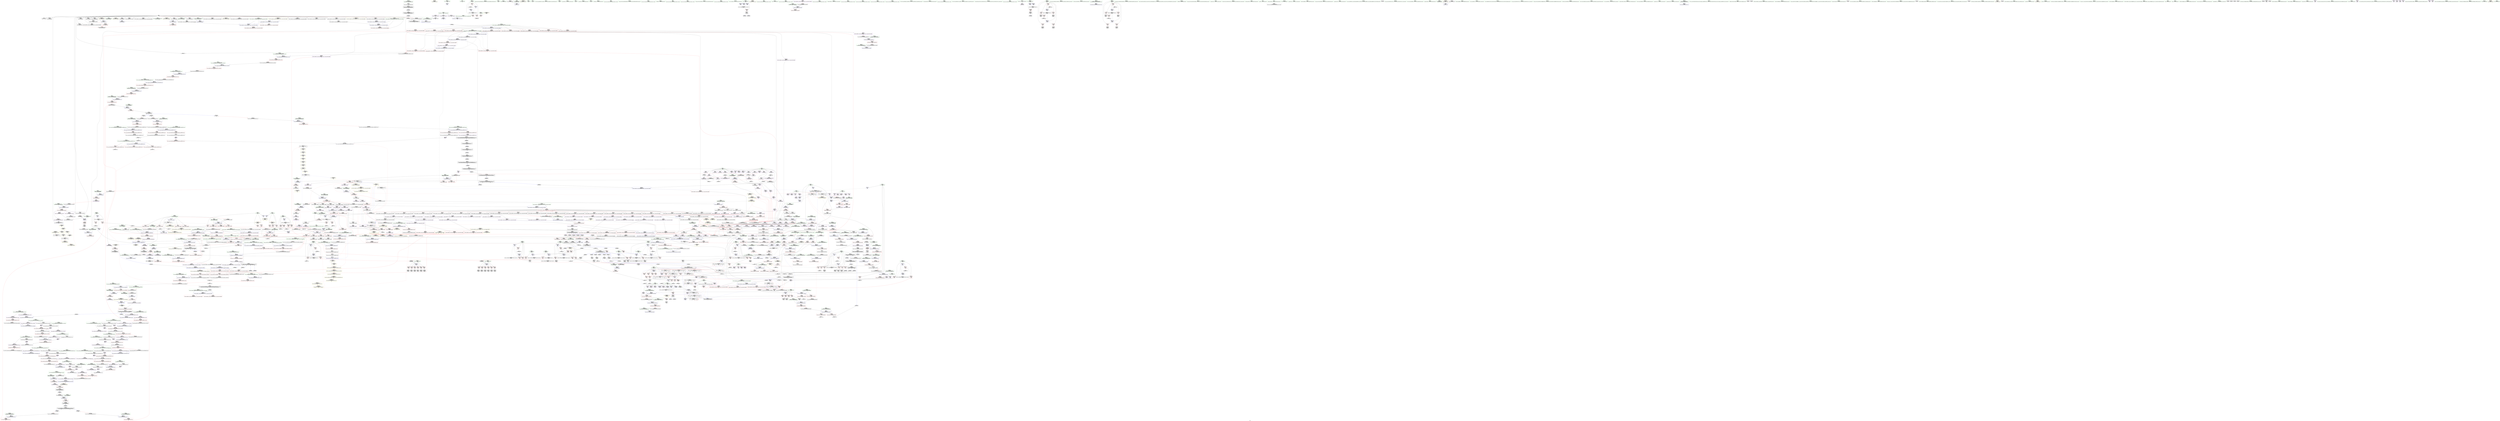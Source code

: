 digraph "SVFG" {
	label="SVFG";

	Node0x55bfd0caafa0 [shape=record,color=grey,label="{NodeID: 0\nNullPtr|{|<s29>120}}"];
	Node0x55bfd0caafa0 -> Node0x55bfd0ea7f20[style=solid];
	Node0x55bfd0caafa0 -> Node0x55bfd0ea8020[style=solid];
	Node0x55bfd0caafa0 -> Node0x55bfd0ea80f0[style=solid];
	Node0x55bfd0caafa0 -> Node0x55bfd0ea81c0[style=solid];
	Node0x55bfd0caafa0 -> Node0x55bfd0ea8290[style=solid];
	Node0x55bfd0caafa0 -> Node0x55bfd0ea8360[style=solid];
	Node0x55bfd0caafa0 -> Node0x55bfd0ea8430[style=solid];
	Node0x55bfd0caafa0 -> Node0x55bfd0ea8500[style=solid];
	Node0x55bfd0caafa0 -> Node0x55bfd0ea85d0[style=solid];
	Node0x55bfd0caafa0 -> Node0x55bfd0ea86a0[style=solid];
	Node0x55bfd0caafa0 -> Node0x55bfd0ea8770[style=solid];
	Node0x55bfd0caafa0 -> Node0x55bfd0ea8840[style=solid];
	Node0x55bfd0caafa0 -> Node0x55bfd0ea8910[style=solid];
	Node0x55bfd0caafa0 -> Node0x55bfd0ea89e0[style=solid];
	Node0x55bfd0caafa0 -> Node0x55bfd0ea8ab0[style=solid];
	Node0x55bfd0caafa0 -> Node0x55bfd0ea8b80[style=solid];
	Node0x55bfd0caafa0 -> Node0x55bfd0ea8c50[style=solid];
	Node0x55bfd0caafa0 -> Node0x55bfd0ea8d20[style=solid];
	Node0x55bfd0caafa0 -> Node0x55bfd0ea8df0[style=solid];
	Node0x55bfd0caafa0 -> Node0x55bfd0ea8ec0[style=solid];
	Node0x55bfd0caafa0 -> Node0x55bfd0ea8f90[style=solid];
	Node0x55bfd0caafa0 -> Node0x55bfd0ed7950[style=solid];
	Node0x55bfd0caafa0 -> Node0x55bfd0edb9b0[style=solid];
	Node0x55bfd0caafa0 -> Node0x55bfd0edba80[style=solid];
	Node0x55bfd0caafa0 -> Node0x55bfd0edbb50[style=solid];
	Node0x55bfd0caafa0 -> Node0x55bfd0eddbd0[style=solid];
	Node0x55bfd0caafa0 -> Node0x55bfd0f07a10[style=solid];
	Node0x55bfd0caafa0 -> Node0x55bfd0f0c690[style=solid];
	Node0x55bfd0caafa0 -> Node0x55bfd0f0ef10[style=solid];
	Node0x55bfd0caafa0:s29 -> Node0x55bfd0ffd1d0[style=solid,color=red];
	Node0x55bfd0eacdb0 [shape=record,color=red,label="{NodeID: 775\n606\<--436\n\<--i46\n_Z3comii\n}"];
	Node0x55bfd0eacdb0 -> Node0x55bfd0f0bf10[style=solid];
	Node0x55bfd1004920 [shape=record,color=black,label="{NodeID: 2657\n1821 = PHI(1808, )\n0th arg _ZNSt20__uninitialized_copyILb1EE13__uninit_copyISt13move_iteratorIPiES3_EET0_T_S6_S5_ }"];
	Node0x55bfd1004920 -> Node0x55bfd0ee10a0[style=solid];
	Node0x55bfd0ea3650 [shape=record,color=black,label="{NodeID: 443\n1523\<--1560\n_ZSt34__uninitialized_move_if_noexcept_aIPiS0_SaIiEET0_T_S3_S2_RT1__ret\<--call6\n_ZSt34__uninitialized_move_if_noexcept_aIPiS0_SaIiEET0_T_S3_S2_RT1_\n|{<s0>83|<s1>86}}"];
	Node0x55bfd0ea3650:s0 -> Node0x55bfd1000740[style=solid,color=blue];
	Node0x55bfd0ea3650:s1 -> Node0x55bfd0ff26d0[style=solid,color=blue];
	Node0x55bfd0f88a40 [shape=record,color=yellow,style=double,label="{NodeID: 2325\nRETMU(2V_1)\npts\{26 29 \}\nFun[__cxx_global_array_dtor.3]}"];
	Node0x55bfd0e97510 [shape=record,color=green,label="{NodeID: 111\n827\<--828\nretval\<--retval_field_insensitive\nmain\n}"];
	Node0x55bfd0e97510 -> Node0x55bfd0edb5a0[style=solid];
	Node0x55bfd0eb27e0 [shape=record,color=red,label="{NodeID: 886\n1252\<--1251\n\<--call12\n_ZNSt6vectorIiSaIiEE17_M_realloc_insertIJRKiEEEvN9__gnu_cxx17__normal_iteratorIPiS1_EEDpOT_\n|{<s0>86}}"];
	Node0x55bfd0eb27e0:s0 -> Node0x55bfd0ffa1e0[style=solid,color=red];
	Node0x55bfd0eb9280 [shape=record,color=purple,label="{NodeID: 554\n2053\<--55\nllvm.global_ctors_2\<--llvm.global_ctors\nGlob }"];
	Node0x55bfd0eb9280 -> Node0x55bfd0ed7950[style=solid];
	Node0x55bfd0f90c60 [shape=record,color=yellow,style=double,label="{NodeID: 2436\n179V_4 = CSCHI(MR_179V_3)\npts\{26 29 1715 \}\nCS[]|{|<s2>48|<s3>48}}"];
	Node0x55bfd0f90c60 -> Node0x55bfd0f55f40[style=dashed];
	Node0x55bfd0f90c60 -> Node0x55bfd0f58920[style=dashed];
	Node0x55bfd0f90c60:s2 -> Node0x55bfd0f75ff0[style=dashed,color=red];
	Node0x55bfd0f90c60:s3 -> Node0x55bfd0f76290[style=dashed,color=red];
	Node0x55bfd0e9bbf0 [shape=record,color=green,label="{NodeID: 222\n1613\<--1614\n__b.addr\<--__b.addr_field_insensitive\n_ZSt3maxImERKT_S2_S2_\n}"];
	Node0x55bfd0e9bbf0 -> Node0x55bfd0ed4360[style=solid];
	Node0x55bfd0e9bbf0 -> Node0x55bfd0ed4430[style=solid];
	Node0x55bfd0e9bbf0 -> Node0x55bfd0edfab0[style=solid];
	Node0x55bfd0ed7bf0 [shape=record,color=blue,label="{NodeID: 997\n136\<--135\nthis.addr\<--this\n_ZNSt6vectorIiSaIiEED2Ev\n}"];
	Node0x55bfd0ed7bf0 -> Node0x55bfd0ec07b0[style=dashed];
	Node0x55bfd0f0d410 [shape=record,color=grey,label="{NodeID: 1772\n560 = cmp(558, 559, )\n}"];
	Node0x55bfd0ebece0 [shape=record,color=purple,label="{NodeID: 665\n1868\<--1858\ncoerce.dive\<--__first\n_ZSt4copyISt13move_iteratorIPiES1_ET0_T_S4_S3_\n}"];
	Node0x55bfd0ebece0 -> Node0x55bfd0ee14b0[style=solid];
	Node0x55bfd0ff7e40 [shape=record,color=black,label="{NodeID: 2547\n955 = PHI(159, 169, )\n0th arg _ZNSt12_Vector_baseIiSaIiEED2Ev }"];
	Node0x55bfd0ff7e40 -> Node0x55bfd0edc100[style=solid];
	Node0x55bfd0ea9e90 [shape=record,color=black,label="{NodeID: 333\n315\<--304\n\<--this1\n_ZNSt6vectorIiSaIiEE9push_backERKi\n}"];
	Node0x55bfd0ea9e90 -> Node0x55bfd0eba080[style=solid];
	Node0x55bfd0edd620 [shape=record,color=blue,label="{NodeID: 1108\n1177\<--1172\nthis.addr\<--this\n_ZNSt6vectorIiSaIiEE17_M_realloc_insertIJRKiEEEvN9__gnu_cxx17__normal_iteratorIPiS1_EEDpOT_\n}"];
	Node0x55bfd0edd620 -> Node0x55bfd0eb1390[style=dashed];
	Node0x55bfd0e93140 [shape=record,color=green,label="{NodeID: 1\n7\<--1\n__dso_handle\<--dummyObj\nGlob }"];
	Node0x55bfd0eace80 [shape=record,color=red,label="{NodeID: 776\n584\<--438\n\<--v150\n_Z3comii\n}"];
	Node0x55bfd0eace80 -> Node0x55bfd0eabca0[style=solid];
	Node0x55bfd1004a30 [shape=record,color=black,label="{NodeID: 2658\n1675 = PHI(1514, )\n0th arg _ZNSt16allocator_traitsISaIiEE8allocateERS0_m }"];
	Node0x55bfd1004a30 -> Node0x55bfd0ee0200[style=solid];
	Node0x55bfd0ea3720 [shape=record,color=black,label="{NodeID: 444\n1564\<--1570\n_ZNK9__gnu_cxx17__normal_iteratorIPiSt6vectorIiSaIiEEE4baseEv_ret\<--_M_current\n_ZNK9__gnu_cxx17__normal_iteratorIPiSt6vectorIiSaIiEEE4baseEv\n|{<s0>81|<s1>84|<s2>109|<s3>110}}"];
	Node0x55bfd0ea3720:s0 -> Node0x55bfd1003940[style=solid,color=blue];
	Node0x55bfd0ea3720:s1 -> Node0x55bfd0ff2450[style=solid,color=blue];
	Node0x55bfd0ea3720:s2 -> Node0x55bfd0ff36d0[style=solid,color=blue];
	Node0x55bfd0ea3720:s3 -> Node0x55bfd0ff3810[style=solid,color=blue];
	Node0x55bfd0e975e0 [shape=record,color=green,label="{NodeID: 112\n829\<--830\nT\<--T_field_insensitive\nmain\n}"];
	Node0x55bfd0e975e0 -> Node0x55bfd0eaf580[style=solid];
	Node0x55bfd0eb28b0 [shape=record,color=red,label="{NodeID: 887\n1256\<--1255\n\<--_M_finish\n_ZNSt6vectorIiSaIiEE17_M_realloc_insertIJRKiEEEvN9__gnu_cxx17__normal_iteratorIPiS1_EEDpOT_\n|{<s0>86}}"];
	Node0x55bfd0eb28b0:s0 -> Node0x55bfd0ffa330[style=solid,color=red];
	Node0x55bfd0eb9380 [shape=record,color=purple,label="{NodeID: 555\n88\<--87\narrayctor.next\<--arrayctor.cur\n__cxx_global_var_init.1\n}"];
	Node0x55bfd0eb9380 -> Node0x55bfd0f072e0[style=solid];
	Node0x55bfd0eb9380 -> Node0x55bfd0f0d110[style=solid];
	Node0x55bfd0f90df0 [shape=record,color=yellow,style=double,label="{NodeID: 2437\n2V_3 = CSCHI(MR_2V_2)\npts\{26 29 \}\nCS[]|{|<s1>148}}"];
	Node0x55bfd0f90df0 -> Node0x55bfd0f65300[style=dashed];
	Node0x55bfd0f90df0:s1 -> Node0x55bfd0f94070[style=dashed,color=blue];
	Node0x55bfd0e9bcc0 [shape=record,color=green,label="{NodeID: 223\n1633\<--1634\n__a.addr\<--__a.addr_field_insensitive\n_ZNSt16allocator_traitsISaIiEE8max_sizeERKS0_\n}"];
	Node0x55bfd0e9bcc0 -> Node0x55bfd0ed46a0[style=solid];
	Node0x55bfd0e9bcc0 -> Node0x55bfd0edfd20[style=solid];
	Node0x55bfd0ed7cc0 [shape=record,color=blue,label="{NodeID: 998\n138\<--165\nexn.slot\<--\n_ZNSt6vectorIiSaIiEED2Ev\n}"];
	Node0x55bfd0ed7cc0 -> Node0x55bfd0ec0880[style=dashed];
	Node0x55bfd0f0d590 [shape=record,color=grey,label="{NodeID: 1773\n840 = cmp(838, 839, )\n}"];
	Node0x55bfd0ebedb0 [shape=record,color=purple,label="{NodeID: 666\n1870\<--1860\ncoerce.dive1\<--__last\n_ZSt4copyISt13move_iteratorIPiES1_ET0_T_S4_S3_\n}"];
	Node0x55bfd0ebedb0 -> Node0x55bfd0ee1580[style=solid];
	Node0x55bfd0ff8020 [shape=record,color=black,label="{NodeID: 2548\n1102 = PHI(1053, )\n0th arg _ZNSaIiED2Ev }"];
	Node0x55bfd0ff8020 -> Node0x55bfd0edced0[style=solid];
	Node0x55bfd0ea9f60 [shape=record,color=black,label="{NodeID: 334\n318\<--304\n\<--this1\n_ZNSt6vectorIiSaIiEE9push_backERKi\n}"];
	Node0x55bfd0ea9f60 -> Node0x55bfd0eba150[style=solid];
	Node0x55bfd0ea9f60 -> Node0x55bfd0eba220[style=solid];
	Node0x55bfd0edd6f0 [shape=record,color=blue,label="{NodeID: 1109\n1179\<--1174\n__args.addr\<--__args\n_ZNSt6vectorIiSaIiEE17_M_realloc_insertIJRKiEEEvN9__gnu_cxx17__normal_iteratorIPiS1_EEDpOT_\n}"];
	Node0x55bfd0edd6f0 -> Node0x55bfd0eb1460[style=dashed];
	Node0x55bfd0e93a60 [shape=record,color=green,label="{NodeID: 2\n9\<--1\n\<--dummyObj\nCan only get source location for instruction, argument, global var or function.|{<s0>45}}"];
	Node0x55bfd0e93a60:s0 -> Node0x55bfd0ffc780[style=solid,color=red];
	Node0x55bfd0eacf50 [shape=record,color=red,label="{NodeID: 777\n572\<--440\n\<--j55\n_Z3comii\n}"];
	Node0x55bfd0eacf50 -> Node0x55bfd0f0f210[style=solid];
	Node0x55bfd1004b40 [shape=record,color=black,label="{NodeID: 2659\n1676 = PHI(1515, )\n1st arg _ZNSt16allocator_traitsISaIiEE8allocateERS0_m }"];
	Node0x55bfd1004b40 -> Node0x55bfd0ee02d0[style=solid];
	Node0x55bfd0ea37f0 [shape=record,color=black,label="{NodeID: 445\n1582\<--1581\n\<--\n_ZNSt16allocator_traitsISaIiEE7destroyIiEEvRS0_PT_\n|{<s0>116}}"];
	Node0x55bfd0ea37f0:s0 -> Node0x55bfd0ff8dc0[style=solid,color=red];
	Node0x55bfd0e976b0 [shape=record,color=green,label="{NodeID: 113\n831\<--832\ni\<--i_field_insensitive\nmain\n}"];
	Node0x55bfd0e976b0 -> Node0x55bfd0eaf650[style=solid];
	Node0x55bfd0e976b0 -> Node0x55bfd0eaf720[style=solid];
	Node0x55bfd0e976b0 -> Node0x55bfd0eaf7f0[style=solid];
	Node0x55bfd0e976b0 -> Node0x55bfd0edb670[style=solid];
	Node0x55bfd0e976b0 -> Node0x55bfd0edb740[style=solid];
	Node0x55bfd0f737a0 [shape=record,color=yellow,style=double,label="{NodeID: 1995\n2V_1 = ENCHI(MR_2V_0)\npts\{26 29 \}\nFun[_GLOBAL__sub_I_Savior_3_1.cpp]|{<s0>148}}"];
	Node0x55bfd0f737a0:s0 -> Node0x55bfd0f65300[style=dashed,color=red];
	Node0x55bfd0eb2980 [shape=record,color=red,label="{NodeID: 888\n1309\<--1308\n\<--_M_start26\n_ZNSt6vectorIiSaIiEE17_M_realloc_insertIJRKiEEEvN9__gnu_cxx17__normal_iteratorIPiS1_EEDpOT_\n|{<s0>95}}"];
	Node0x55bfd0eb2980:s0 -> Node0x55bfd0ff5110[style=solid,color=red];
	Node0x55bfd0eb9450 [shape=record,color=purple,label="{NodeID: 556\n126\<--125\narraydestroy.element\<--arraydestroy.elementPast\n__cxx_global_array_dtor\n|{|<s2>7}}"];
	Node0x55bfd0eb9450 -> Node0x55bfd0f08550[style=solid];
	Node0x55bfd0eb9450 -> Node0x55bfd0f0f090[style=solid];
	Node0x55bfd0eb9450:s2 -> Node0x55bfd0ff58c0[style=solid,color=red];
	Node0x55bfd0f90f50 [shape=record,color=yellow,style=double,label="{NodeID: 2438\n2V_2 = CSCHI(MR_2V_1)\npts\{26 29 \}\nCS[]|{<s0>3|<s1>13}}"];
	Node0x55bfd0f90f50:s0 -> Node0x55bfd0f90df0[style=dashed,color=blue];
	Node0x55bfd0f90f50:s1 -> Node0x55bfd0f915e0[style=dashed,color=blue];
	Node0x55bfd0e9bd90 [shape=record,color=green,label="{NodeID: 224\n1639\<--1640\n_ZNK9__gnu_cxx13new_allocatorIiE8max_sizeEv\<--_ZNK9__gnu_cxx13new_allocatorIiE8max_sizeEv_field_insensitive\n}"];
	Node0x55bfd0ed7d90 [shape=record,color=blue,label="{NodeID: 999\n140\<--167\nehselector.slot\<--\n_ZNSt6vectorIiSaIiEED2Ev\n}"];
	Node0x55bfd0f0d710 [shape=record,color=grey,label="{NodeID: 1774\n1706 = cmp(1704, 1705, )\n}"];
	Node0x55bfd0ebee80 [shape=record,color=purple,label="{NodeID: 667\n1876\<--1864\ncoerce.dive2\<--agg.tmp\n_ZSt4copyISt13move_iteratorIPiES1_ET0_T_S4_S3_\n}"];
	Node0x55bfd0ebee80 -> Node0x55bfd0ed5950[style=solid];
	Node0x55bfd0ff8130 [shape=record,color=black,label="{NodeID: 2549\n1724 = PHI(1557, )\n0th arg _ZSt22__uninitialized_copy_aISt13move_iteratorIPiES1_iET0_T_S4_S3_RSaIT1_E }"];
	Node0x55bfd0ff8130 -> Node0x55bfd0ee0610[style=solid];
	Node0x55bfd0eaa030 [shape=record,color=black,label="{NodeID: 335\n326\<--304\n\<--this1\n_ZNSt6vectorIiSaIiEE9push_backERKi\n}"];
	Node0x55bfd0eaa030 -> Node0x55bfd0eba2f0[style=solid];
	Node0x55bfd0eaa030 -> Node0x55bfd0eba3c0[style=solid];
	Node0x55bfd0edd7c0 [shape=record,color=blue,label="{NodeID: 1110\n1181\<--1201\n__len\<--call\n_ZNSt6vectorIiSaIiEE17_M_realloc_insertIJRKiEEEvN9__gnu_cxx17__normal_iteratorIPiS1_EEDpOT_\n}"];
	Node0x55bfd0edd7c0 -> Node0x55bfd0eb1530[style=dashed];
	Node0x55bfd0edd7c0 -> Node0x55bfd0eb1600[style=dashed];
	Node0x55bfd0edd7c0 -> Node0x55bfd0eb16d0[style=dashed];
	Node0x55bfd0e93b20 [shape=record,color=green,label="{NodeID: 3\n43\<--1\n.str\<--dummyObj\nGlob }"];
	Node0x55bfd0ead020 [shape=record,color=red,label="{NodeID: 778\n579\<--440\n\<--j55\n_Z3comii\n}"];
	Node0x55bfd0ead020 -> Node0x55bfd0eabbd0[style=solid];
	Node0x55bfd1004c50 [shape=record,color=black,label="{NodeID: 2660\n1022 = PHI(963, 1298, 1317, )\n0th arg _ZNSt12_Vector_baseIiSaIiEE13_M_deallocateEPim }"];
	Node0x55bfd1004c50 -> Node0x55bfd0edc6b0[style=solid];
	Node0x55bfd0ea38c0 [shape=record,color=black,label="{NodeID: 446\n1596\<--1595\n\<--this1\n_ZNKSt6vectorIiSaIiEE8max_sizeEv\n|{<s0>117}}"];
	Node0x55bfd0ea38c0:s0 -> Node0x55bfd0ff6460[style=solid,color=red];
	Node0x55bfd0e9c200 [shape=record,color=green,label="{NodeID: 114\n845\<--846\nprintf\<--printf_field_insensitive\n}"];
	Node0x55bfd0eb2a50 [shape=record,color=red,label="{NodeID: 889\n1313\<--1312\n\<--_M_finish28\n_ZNSt6vectorIiSaIiEE17_M_realloc_insertIJRKiEEEvN9__gnu_cxx17__normal_iteratorIPiS1_EEDpOT_\n|{<s0>95}}"];
	Node0x55bfd0eb2a50:s0 -> Node0x55bfd0ff54c0[style=solid,color=red];
	Node0x55bfd0eb9520 [shape=record,color=purple,label="{NodeID: 557\n145\<--144\n_M_impl\<--\n_ZNSt6vectorIiSaIiEED2Ev\n}"];
	Node0x55bfd0f910b0 [shape=record,color=yellow,style=double,label="{NodeID: 2439\n33V_3 = CSCHI(MR_33V_2)\npts\{1715 \}\nCS[]|{<s0>86}}"];
	Node0x55bfd0f910b0:s0 -> Node0x55bfd0f4fde0[style=dashed,color=red];
	Node0x55bfd0e9be90 [shape=record,color=green,label="{NodeID: 225\n1644\<--1645\nthis.addr\<--this.addr_field_insensitive\n_ZNKSt12_Vector_baseIiSaIiEE19_M_get_Tp_allocatorEv\n}"];
	Node0x55bfd0e9be90 -> Node0x55bfd0ed4770[style=solid];
	Node0x55bfd0e9be90 -> Node0x55bfd0edfdf0[style=solid];
	Node0x55bfd0f7a950 [shape=record,color=yellow,style=double,label="{NodeID: 2107\n2V_1 = ENCHI(MR_2V_0)\npts\{26 29 \}\nFun[_ZN9__gnu_cxx17__normal_iteratorIPiSt6vectorIiSaIiEEEC2ERKS1_]}"];
	Node0x55bfd0f7a950 -> Node0x55bfd0ed4ab0[style=dashed];
	Node0x55bfd0ed7e60 [shape=record,color=blue,label="{NodeID: 1000\n193\<--192\n.addr\<--\n__cxx_global_array_dtor.3\n}"];
	Node0x55bfd0f0d890 [shape=record,color=grey,label="{NodeID: 1775\n617 = cmp(615, 616, )\n}"];
	Node0x55bfd0ebef50 [shape=record,color=purple,label="{NodeID: 668\n1884\<--1866\ncoerce.dive4\<--agg.tmp3\n_ZSt4copyISt13move_iteratorIPiES1_ET0_T_S4_S3_\n}"];
	Node0x55bfd0ebef50 -> Node0x55bfd0ed5a20[style=solid];
	Node0x55bfd0ff8240 [shape=record,color=black,label="{NodeID: 2550\n1725 = PHI(1559, )\n1st arg _ZSt22__uninitialized_copy_aISt13move_iteratorIPiES1_iET0_T_S4_S3_RSaIT1_E }"];
	Node0x55bfd0ff8240 -> Node0x55bfd0ee06e0[style=solid];
	Node0x55bfd0eaa100 [shape=record,color=black,label="{NodeID: 336\n317\<--316\n\<--_M_impl3\n_ZNSt6vectorIiSaIiEE9push_backERKi\n|{<s0>20}}"];
	Node0x55bfd0eaa100:s0 -> Node0x55bfd0ff7350[style=solid,color=red];
	Node0x55bfd0edd890 [shape=record,color=blue,label="{NodeID: 1111\n1209\<--1206\ncoerce.dive3\<--call2\n_ZNSt6vectorIiSaIiEE17_M_realloc_insertIJRKiEEEvN9__gnu_cxx17__normal_iteratorIPiS1_EEDpOT_\n|{|<s2>77}}"];
	Node0x55bfd0edd890 -> Node0x55bfd0eb2710[style=dashed];
	Node0x55bfd0edd890 -> Node0x55bfd0eb27e0[style=dashed];
	Node0x55bfd0edd890:s2 -> Node0x55bfd0f7ae10[style=dashed,color=red];
	Node0x55bfd0e93480 [shape=record,color=green,label="{NodeID: 4\n45\<--1\n.str.4\<--dummyObj\nGlob }"];
	Node0x55bfd0ead0f0 [shape=record,color=red,label="{NodeID: 779\n595\<--440\n\<--j55\n_Z3comii\n}"];
	Node0x55bfd0ead0f0 -> Node0x55bfd0eabfe0[style=solid];
	Node0x55bfd1004de0 [shape=record,color=black,label="{NodeID: 2661\n1023 = PHI(966, 1299, 1321, )\n1st arg _ZNSt12_Vector_baseIiSaIiEE13_M_deallocateEPim }"];
	Node0x55bfd1004de0 -> Node0x55bfd0edc780[style=solid];
	Node0x55bfd0ea3990 [shape=record,color=black,label="{NodeID: 447\n1590\<--1600\n_ZNKSt6vectorIiSaIiEE8max_sizeEv_ret\<--call2\n_ZNKSt6vectorIiSaIiEE8max_sizeEv\n|{<s0>100|<s1>107|<s2>108}}"];
	Node0x55bfd0ea3990:s0 -> Node0x55bfd0ff2cd0[style=solid,color=blue];
	Node0x55bfd0ea3990:s1 -> Node0x55bfd0ff3450[style=solid,color=blue];
	Node0x55bfd0ea3990:s2 -> Node0x55bfd0ff3590[style=solid,color=blue];
	Node0x55bfd0e9c2c0 [shape=record,color=green,label="{NodeID: 115\n866\<--867\nthis.addr\<--this.addr_field_insensitive\n_ZNSt12_Vector_baseIiSaIiEEC2Ev\n}"];
	Node0x55bfd0e9c2c0 -> Node0x55bfd0eaf8c0[style=solid];
	Node0x55bfd0e9c2c0 -> Node0x55bfd0edb810[style=solid];
	Node0x55bfd0eb2b20 [shape=record,color=red,label="{NodeID: 890\n1321\<--1320\n\<--_M_start31\n_ZNSt6vectorIiSaIiEE17_M_realloc_insertIJRKiEEEvN9__gnu_cxx17__normal_iteratorIPiS1_EEDpOT_\n|{<s0>96}}"];
	Node0x55bfd0eb2b20:s0 -> Node0x55bfd1004de0[style=solid,color=red];
	Node0x55bfd0eb95f0 [shape=record,color=purple,label="{NodeID: 558\n146\<--144\n_M_start\<--\n_ZNSt6vectorIiSaIiEED2Ev\n}"];
	Node0x55bfd0eb95f0 -> Node0x55bfd0ec0950[style=solid];
	Node0x55bfd0e9bf60 [shape=record,color=green,label="{NodeID: 226\n1653\<--1654\nthis.addr\<--this.addr_field_insensitive\n_ZNK9__gnu_cxx13new_allocatorIiE8max_sizeEv\n}"];
	Node0x55bfd0e9bf60 -> Node0x55bfd0ed4840[style=solid];
	Node0x55bfd0e9bf60 -> Node0x55bfd0edfec0[style=solid];
	Node0x55bfd0ed7f30 [shape=record,color=blue,label="{NodeID: 1001\n214\<--209\nu.addr\<--u\n_Z3dfsiiiPA110_bPSt6vectorIiSaIiEE\n}"];
	Node0x55bfd0ed7f30 -> Node0x55bfd0ec0af0[style=dashed];
	Node0x55bfd0ed7f30 -> Node0x55bfd0ec0bc0[style=dashed];
	Node0x55bfd0ed7f30 -> Node0x55bfd0ec0c90[style=dashed];
	Node0x55bfd0ed7f30 -> Node0x55bfd0ec0d60[style=dashed];
	Node0x55bfd0f0da10 [shape=record,color=grey,label="{NodeID: 1776\n627 = cmp(626, 464, )\n}"];
	Node0x55bfd0f0da10 -> Node0x55bfd0eda150[style=solid];
	Node0x55bfd0ebf020 [shape=record,color=purple,label="{NodeID: 669\n2072\<--1873\noffset_0\<--\n}"];
	Node0x55bfd0ebf020 -> Node0x55bfd0ee1720[style=solid];
	Node0x55bfd0ff8350 [shape=record,color=black,label="{NodeID: 2551\n1726 = PHI(1554, )\n2nd arg _ZSt22__uninitialized_copy_aISt13move_iteratorIPiES1_iET0_T_S4_S3_RSaIT1_E }"];
	Node0x55bfd0ff8350 -> Node0x55bfd0ee07b0[style=solid];
	Node0x55bfd0eaa1d0 [shape=record,color=black,label="{NodeID: 337\n358\<--357\nidxprom\<--\n_Z2goi\n}"];
	Node0x55bfd0edd960 [shape=record,color=blue,label="{NodeID: 1112\n1183\<--1211\n__elems_before\<--call4\n_ZNSt6vectorIiSaIiEE17_M_realloc_insertIJRKiEEEvN9__gnu_cxx17__normal_iteratorIPiS1_EEDpOT_\n}"];
	Node0x55bfd0edd960 -> Node0x55bfd0eb17a0[style=dashed];
	Node0x55bfd0edd960 -> Node0x55bfd0eb1870[style=dashed];
	Node0x55bfd0e93540 [shape=record,color=green,label="{NodeID: 5\n47\<--1\n.str.5\<--dummyObj\nGlob }"];
	Node0x55bfd0ead1c0 [shape=record,color=red,label="{NodeID: 780\n601\<--440\n\<--j55\n_Z3comii\n}"];
	Node0x55bfd0ead1c0 -> Node0x55bfd0f0ba90[style=solid];
	Node0x55bfd1004f70 [shape=record,color=black,label="{NodeID: 2662\n1024 = PHI(976, 1300, 1333, )\n2nd arg _ZNSt12_Vector_baseIiSaIiEE13_M_deallocateEPim }"];
	Node0x55bfd1004f70 -> Node0x55bfd0edc850[style=solid];
	Node0x55bfd0ea3a60 [shape=record,color=black,label="{NodeID: 448\n1606\<--1629\n_ZSt3maxImERKT_S2_S2__ret\<--\n_ZSt3maxImERKT_S2_S2_\n|{<s0>105}}"];
	Node0x55bfd0ea3a60:s0 -> Node0x55bfd0ff31d0[style=solid,color=blue];
	Node0x55bfd0e9c390 [shape=record,color=green,label="{NodeID: 116\n872\<--873\n_ZNSt12_Vector_baseIiSaIiEE12_Vector_implC2Ev\<--_ZNSt12_Vector_baseIiSaIiEE12_Vector_implC2Ev_field_insensitive\n}"];
	Node0x55bfd0eb2bf0 [shape=record,color=red,label="{NodeID: 891\n1325\<--1324\n\<--_M_end_of_storage\n_ZNSt6vectorIiSaIiEE17_M_realloc_insertIJRKiEEEvN9__gnu_cxx17__normal_iteratorIPiS1_EEDpOT_\n}"];
	Node0x55bfd0eb2bf0 -> Node0x55bfd0ea2a20[style=solid];
	Node0x55bfd0eb96c0 [shape=record,color=purple,label="{NodeID: 559\n149\<--148\n_M_impl2\<--\n_ZNSt6vectorIiSaIiEED2Ev\n}"];
	Node0x55bfd0e9c030 [shape=record,color=green,label="{NodeID: 227\n1662\<--1663\nthis.addr\<--this.addr_field_insensitive\n_ZN9__gnu_cxx17__normal_iteratorIPiSt6vectorIiSaIiEEEC2ERKS1_\n}"];
	Node0x55bfd0e9c030 -> Node0x55bfd0ed4910[style=solid];
	Node0x55bfd0e9c030 -> Node0x55bfd0edff90[style=solid];
	Node0x55bfd0ed8000 [shape=record,color=blue,label="{NodeID: 1002\n216\<--210\nfu.addr\<--fu\n_Z3dfsiiiPA110_bPSt6vectorIiSaIiEE\n}"];
	Node0x55bfd0ed8000 -> Node0x55bfd0ec0e30[style=dashed];
	Node0x55bfd0f0db90 [shape=record,color=grey,label="{NodeID: 1777\n463 = cmp(462, 464, )\n}"];
	Node0x55bfd0f0db90 -> Node0x55bfd0ed91e0[style=solid];
	Node0x55bfd0ebf0f0 [shape=record,color=purple,label="{NodeID: 670\n2073\<--1874\noffset_0\<--\n}"];
	Node0x55bfd0ebf0f0 -> Node0x55bfd0ed70e0[style=solid];
	Node0x55bfd0ff8490 [shape=record,color=black,label="{NodeID: 2552\n1727 = PHI(1555, )\n3rd arg _ZSt22__uninitialized_copy_aISt13move_iteratorIPiES1_iET0_T_S4_S3_RSaIT1_E }"];
	Node0x55bfd0ff8490 -> Node0x55bfd0ee0880[style=solid];
	Node0x55bfd0eaa2a0 [shape=record,color=black,label="{NodeID: 338\n361\<--360\ntobool\<--\n_Z2goi\n}"];
	Node0x55bfd0edda30 [shape=record,color=blue,label="{NodeID: 1113\n1187\<--1217\n__new_start\<--call5\n_ZNSt6vectorIiSaIiEE17_M_realloc_insertIJRKiEEEvN9__gnu_cxx17__normal_iteratorIPiS1_EEDpOT_\n}"];
	Node0x55bfd0edda30 -> Node0x55bfd0eb1940[style=dashed];
	Node0x55bfd0edda30 -> Node0x55bfd0eb1a10[style=dashed];
	Node0x55bfd0edda30 -> Node0x55bfd0eb1ae0[style=dashed];
	Node0x55bfd0edda30 -> Node0x55bfd0eb1bb0[style=dashed];
	Node0x55bfd0edda30 -> Node0x55bfd0eb1c80[style=dashed];
	Node0x55bfd0edda30 -> Node0x55bfd0eb1d50[style=dashed];
	Node0x55bfd0edda30 -> Node0x55bfd0eb1e20[style=dashed];
	Node0x55bfd0edda30 -> Node0x55bfd0eb1ef0[style=dashed];
	Node0x55bfd0e93600 [shape=record,color=green,label="{NodeID: 6\n49\<--1\n.str.6\<--dummyObj\nGlob }"];
	Node0x55bfd0f6b1e0 [shape=record,color=yellow,style=double,label="{NodeID: 1888\n12V_1 = ENCHI(MR_12V_0)\npts\{139 \}\nFun[_ZNSt6vectorIiSaIiEED2Ev]}"];
	Node0x55bfd0f6b1e0 -> Node0x55bfd0ed7cc0[style=dashed];
	Node0x55bfd0ead290 [shape=record,color=red,label="{NodeID: 781\n587\<--442\n\<--v259\n_Z3comii\n}"];
	Node0x55bfd0ead290 -> Node0x55bfd0eabd70[style=solid];
	Node0x55bfd1005100 [shape=record,color=black,label="{NodeID: 2663\n1382 = PHI(1161, )\n0th arg _ZN9__gnu_cxx13new_allocatorIiE9constructIiJRKiEEEvPT_DpOT0_ }"];
	Node0x55bfd1005100 -> Node0x55bfd0ede590[style=solid];
	Node0x55bfd0ea3b30 [shape=record,color=black,label="{NodeID: 449\n1637\<--1636\n\<--\n_ZNSt16allocator_traitsISaIiEE8max_sizeERKS0_\n|{<s0>119}}"];
	Node0x55bfd0ea3b30:s0 -> Node0x55bfd0ff7a40[style=solid,color=red];
	Node0x55bfd0e9c490 [shape=record,color=green,label="{NodeID: 117\n875\<--876\n__gxx_personality_v0\<--__gxx_personality_v0_field_insensitive\n}"];
	Node0x55bfd0f73b20 [shape=record,color=yellow,style=double,label="{NodeID: 1999\n99V_1 = ENCHI(MR_99V_0)\npts\{31 \}\nFun[_Z2goi]|{|<s1>23}}"];
	Node0x55bfd0f73b20 -> Node0x55bfd0ec03a0[style=dashed];
	Node0x55bfd0f73b20:s1 -> Node0x55bfd0f73b20[style=dashed,color=red];
	Node0x55bfd0eb2cc0 [shape=record,color=red,label="{NodeID: 892\n1329\<--1328\n\<--_M_start34\n_ZNSt6vectorIiSaIiEE17_M_realloc_insertIJRKiEEEvN9__gnu_cxx17__normal_iteratorIPiS1_EEDpOT_\n}"];
	Node0x55bfd0eb2cc0 -> Node0x55bfd0ea2af0[style=solid];
	Node0x55bfd0eb9790 [shape=record,color=purple,label="{NodeID: 560\n150\<--148\n_M_finish\<--\n_ZNSt6vectorIiSaIiEED2Ev\n}"];
	Node0x55bfd0eb9790 -> Node0x55bfd0ec0a20[style=solid];
	Node0x55bfd0e9c100 [shape=record,color=green,label="{NodeID: 228\n1664\<--1665\n__i.addr\<--__i.addr_field_insensitive\n_ZN9__gnu_cxx17__normal_iteratorIPiSt6vectorIiSaIiEEEC2ERKS1_\n}"];
	Node0x55bfd0e9c100 -> Node0x55bfd0ed49e0[style=solid];
	Node0x55bfd0e9c100 -> Node0x55bfd0ee0060[style=solid];
	Node0x55bfd0ed80d0 [shape=record,color=blue,label="{NodeID: 1003\n218\<--211\nn.addr\<--n\n_Z3dfsiiiPA110_bPSt6vectorIiSaIiEE\n}"];
	Node0x55bfd0ed80d0 -> Node0x55bfd0ec0f00[style=dashed];
	Node0x55bfd0ed80d0 -> Node0x55bfd0ec0fd0[style=dashed];
	Node0x55bfd0f0dd10 [shape=record,color=grey,label="{NodeID: 1778\n799 = cmp(797, 798, )\n}"];
	Node0x55bfd0ebf1c0 [shape=record,color=purple,label="{NodeID: 671\n2075\<--1881\noffset_0\<--\n}"];
	Node0x55bfd0ebf1c0 -> Node0x55bfd0ee17f0[style=solid];
	Node0x55bfd0ff85d0 [shape=record,color=black,label="{NodeID: 2553\n1961 = PHI(1946, )\n0th arg _ZNSt11__copy_moveILb1ELb1ESt26random_access_iterator_tagE8__copy_mIiEEPT_PKS3_S6_S4_ }"];
	Node0x55bfd0ff85d0 -> Node0x55bfd0ee2010[style=solid];
	Node0x55bfd0eaa370 [shape=record,color=black,label="{NodeID: 339\n367\<--366\nidxprom1\<--\n_Z2goi\n}"];
	Node0x55bfd0eddb00 [shape=record,color=blue,label="{NodeID: 1114\n1189\<--1221\n__new_finish\<--\n_ZNSt6vectorIiSaIiEE17_M_realloc_insertIJRKiEEEvN9__gnu_cxx17__normal_iteratorIPiS1_EEDpOT_\n}"];
	Node0x55bfd0eddb00 -> Node0x55bfd0eb2160[style=dashed];
	Node0x55bfd0eddb00 -> Node0x55bfd0eb2230[style=dashed];
	Node0x55bfd0eddb00 -> Node0x55bfd0eddbd0[style=dashed];
	Node0x55bfd0e94080 [shape=record,color=green,label="{NodeID: 7\n51\<--1\n.str.7\<--dummyObj\nGlob }"];
	Node0x55bfd0f6b2c0 [shape=record,color=yellow,style=double,label="{NodeID: 1889\n14V_1 = ENCHI(MR_14V_0)\npts\{141 \}\nFun[_ZNSt6vectorIiSaIiEED2Ev]}"];
	Node0x55bfd0f6b2c0 -> Node0x55bfd0ed7d90[style=dashed];
	Node0x55bfd0ead360 [shape=record,color=red,label="{NodeID: 782\n615\<--444\n\<--i79\n_Z3comii\n}"];
	Node0x55bfd0ead360 -> Node0x55bfd0f0d890[style=solid];
	Node0x55bfd1005210 [shape=record,color=black,label="{NodeID: 2664\n1383 = PHI(1162, )\n1st arg _ZN9__gnu_cxx13new_allocatorIiE9constructIiJRKiEEEvPT_DpOT0_ }"];
	Node0x55bfd1005210 -> Node0x55bfd0ede660[style=solid];
	Node0x55bfd0ea3c00 [shape=record,color=black,label="{NodeID: 450\n1631\<--1638\n_ZNSt16allocator_traitsISaIiEE8max_sizeERKS0__ret\<--call\n_ZNSt16allocator_traitsISaIiEE8max_sizeERKS0_\n|{<s0>118}}"];
	Node0x55bfd0ea3c00:s0 -> Node0x55bfd1002580[style=solid,color=blue];
	Node0x55bfd0e9c590 [shape=record,color=green,label="{NodeID: 118\n882\<--883\n__cxa_begin_catch\<--__cxa_begin_catch_field_insensitive\n}"];
	Node0x55bfd0eb2d90 [shape=record,color=red,label="{NodeID: 893\n1371\<--1368\nthis1\<--this.addr\n_ZNSt6vectorIiSaIiEE3endEv\n}"];
	Node0x55bfd0eb2d90 -> Node0x55bfd0ea2bc0[style=solid];
	Node0x55bfd0eb9860 [shape=record,color=purple,label="{NodeID: 561\n181\<--180\narrayctor.next\<--arrayctor.cur\n__cxx_global_var_init.2\n}"];
	Node0x55bfd0eb9860 -> Node0x55bfd0f08af0[style=solid];
	Node0x55bfd0eb9860 -> Node0x55bfd0f0c390[style=solid];
	Node0x55bfd0f915e0 [shape=record,color=yellow,style=double,label="{NodeID: 2443\n2V_3 = CSCHI(MR_2V_2)\npts\{26 29 \}\nCS[]|{|<s1>149}}"];
	Node0x55bfd0f915e0 -> Node0x55bfd0f68530[style=dashed];
	Node0x55bfd0f915e0:s1 -> Node0x55bfd0f941d0[style=dashed,color=blue];
	Node0x55bfd0ea4680 [shape=record,color=green,label="{NodeID: 229\n1677\<--1678\n__a.addr\<--__a.addr_field_insensitive\n_ZNSt16allocator_traitsISaIiEE8allocateERS0_m\n}"];
	Node0x55bfd0ea4680 -> Node0x55bfd0ed4b80[style=solid];
	Node0x55bfd0ea4680 -> Node0x55bfd0ee0200[style=solid];
	Node0x55bfd0ed81a0 [shape=record,color=blue,label="{NodeID: 1004\n220\<--212\ng.addr\<--g\n_Z3dfsiiiPA110_bPSt6vectorIiSaIiEE\n}"];
	Node0x55bfd0ed81a0 -> Node0x55bfd0ec10a0[style=dashed];
	Node0x55bfd0ed81a0 -> Node0x55bfd0ec1170[style=dashed];
	Node0x55bfd0f0de90 [shape=record,color=grey,label="{NodeID: 1779\n481 = cmp(475, 480, )\n}"];
	Node0x55bfd0ebf290 [shape=record,color=purple,label="{NodeID: 672\n2076\<--1882\noffset_0\<--\n}"];
	Node0x55bfd0ebf290 -> Node0x55bfd0ed71b0[style=solid];
	Node0x55bfd0ff8710 [shape=record,color=black,label="{NodeID: 2554\n1962 = PHI(1947, )\n1st arg _ZNSt11__copy_moveILb1ELb1ESt26random_access_iterator_tagE8__copy_mIiEEPT_PKS3_S6_S4_ }"];
	Node0x55bfd0ff8710 -> Node0x55bfd0ee20e0[style=solid];
	Node0x55bfd0eaa440 [shape=record,color=black,label="{NodeID: 340\n378\<--377\nidxprom3\<--\n_Z2goi\n}"];
	Node0x55bfd0eddbd0 [shape=record,color=blue, style = dotted,label="{NodeID: 1115\n1189\<--3\n__new_finish\<--dummyVal\n_ZNSt6vectorIiSaIiEE17_M_realloc_insertIJRKiEEEvN9__gnu_cxx17__normal_iteratorIPiS1_EEDpOT_\n}"];
	Node0x55bfd0eddbd0 -> Node0x55bfd0eb2160[style=dashed];
	Node0x55bfd0eddbd0 -> Node0x55bfd0eb2230[style=dashed];
	Node0x55bfd0eddbd0 -> Node0x55bfd0eddca0[style=dashed];
	Node0x55bfd0e94110 [shape=record,color=green,label="{NodeID: 8\n53\<--1\n.str.8\<--dummyObj\nGlob }"];
	Node0x55bfd0f6b3a0 [shape=record,color=yellow,style=double,label="{NodeID: 1890\n2V_1 = ENCHI(MR_2V_0)\npts\{26 29 \}\nFun[_ZNSt6vectorIiSaIiEED2Ev]|{|<s2>10|<s3>11}}"];
	Node0x55bfd0f6b3a0 -> Node0x55bfd0ec0950[style=dashed];
	Node0x55bfd0f6b3a0 -> Node0x55bfd0ec0a20[style=dashed];
	Node0x55bfd0f6b3a0:s2 -> Node0x55bfd0f6f1f0[style=dashed,color=red];
	Node0x55bfd0f6b3a0:s3 -> Node0x55bfd0f6f1f0[style=dashed,color=red];
	Node0x55bfd0ead430 [shape=record,color=red,label="{NodeID: 783\n622\<--444\n\<--i79\n_Z3comii\n|{<s0>38}}"];
	Node0x55bfd0ead430:s0 -> Node0x55bfd0ffabe0[style=solid,color=red];
	Node0x55bfd1005320 [shape=record,color=black,label="{NodeID: 2665\n1384 = PHI(1164, )\n2nd arg _ZN9__gnu_cxx13new_allocatorIiE9constructIiJRKiEEEvPT_DpOT0_ }"];
	Node0x55bfd1005320 -> Node0x55bfd0ede730[style=solid];
	Node0x55bfd0ea3cd0 [shape=record,color=black,label="{NodeID: 451\n1649\<--1648\n\<--_M_impl\n_ZNKSt12_Vector_baseIiSaIiEE19_M_get_Tp_allocatorEv\n}"];
	Node0x55bfd0ea3cd0 -> Node0x55bfd0ea3da0[style=solid];
	Node0x55bfd0e9c690 [shape=record,color=green,label="{NodeID: 119\n885\<--886\n_ZSt9terminatev\<--_ZSt9terminatev_field_insensitive\n}"];
	Node0x55bfd0eb2e60 [shape=record,color=red,label="{NodeID: 894\n1379\<--1378\n\<--coerce.dive\n_ZNSt6vectorIiSaIiEE3endEv\n}"];
	Node0x55bfd0eb2e60 -> Node0x55bfd0ea2c90[style=solid];
	Node0x55bfd0eb9930 [shape=record,color=purple,label="{NodeID: 562\n200\<--199\narraydestroy.element\<--arraydestroy.elementPast\n__cxx_global_array_dtor.3\n|{|<s2>15}}"];
	Node0x55bfd0eb9930 -> Node0x55bfd0f07470[style=solid];
	Node0x55bfd0eb9930 -> Node0x55bfd0f0c210[style=solid];
	Node0x55bfd0eb9930:s2 -> Node0x55bfd0ff58c0[style=solid,color=red];
	Node0x55bfd0ea4750 [shape=record,color=green,label="{NodeID: 230\n1679\<--1680\n__n.addr\<--__n.addr_field_insensitive\n_ZNSt16allocator_traitsISaIiEE8allocateERS0_m\n}"];
	Node0x55bfd0ea4750 -> Node0x55bfd0ed4c50[style=solid];
	Node0x55bfd0ea4750 -> Node0x55bfd0ee02d0[style=solid];
	Node0x55bfd0f7ae10 [shape=record,color=yellow,style=double,label="{NodeID: 2112\n305V_1 = ENCHI(MR_305V_0)\npts\{11760000 11860000 \}\nFun[_ZN9__gnu_cxxmiIPiSt6vectorIiSaIiEEEENS_17__normal_iteratorIT_T0_E15difference_typeERKS8_SB_]}"];
	Node0x55bfd0f7ae10 -> Node0x55bfd0eb3a90[style=dashed];
	Node0x55bfd0f7ae10 -> Node0x55bfd0eb3b60[style=dashed];
	Node0x55bfd0ed8270 [shape=record,color=blue,label="{NodeID: 1005\n222\<--213\nadj.addr\<--adj\n_Z3dfsiiiPA110_bPSt6vectorIiSaIiEE\n}"];
	Node0x55bfd0ed8270 -> Node0x55bfd0ec1240[style=dashed];
	Node0x55bfd0ed8270 -> Node0x55bfd0ec1310[style=dashed];
	Node0x55bfd0ed8270 -> Node0x55bfd0ec13e0[style=dashed];
	Node0x55bfd0f0e010 [shape=record,color=grey,label="{NodeID: 1780\n485 = cmp(484, 464, )\n}"];
	Node0x55bfd0f0e010 -> Node0x55bfd0ed9380[style=solid];
	Node0x55bfd0ebf360 [shape=record,color=purple,label="{NodeID: 673\n1921\<--1919\ncoerce.dive\<--__it\n_ZSt12__miter_baseIPiEDTcl12__miter_basecldtfp_4baseEEESt13move_iteratorIT_E\n}"];
	Node0x55bfd0ebf360 -> Node0x55bfd0ee1b30[style=solid];
	Node0x55bfd0ff8850 [shape=record,color=black,label="{NodeID: 2555\n1963 = PHI(1948, )\n2nd arg _ZNSt11__copy_moveILb1ELb1ESt26random_access_iterator_tagE8__copy_mIiEEPT_PKS3_S6_S4_ }"];
	Node0x55bfd0ff8850 -> Node0x55bfd0ee21b0[style=solid];
	Node0x55bfd0eaa510 [shape=record,color=black,label="{NodeID: 341\n381\<--380\nidxprom5\<--\n_Z2goi\n}"];
	Node0x55bfd0eddca0 [shape=record,color=blue,label="{NodeID: 1116\n1189\<--1244\n__new_finish\<--call11\n_ZNSt6vectorIiSaIiEE17_M_realloc_insertIJRKiEEEvN9__gnu_cxx17__normal_iteratorIPiS1_EEDpOT_\n}"];
	Node0x55bfd0eddca0 -> Node0x55bfd0eb1fc0[style=dashed];
	Node0x55bfd0eddca0 -> Node0x55bfd0eddd70[style=dashed];
	Node0x55bfd0e941a0 [shape=record,color=green,label="{NodeID: 9\n56\<--1\n\<--dummyObj\nCan only get source location for instruction, argument, global var or function.}"];
	Node0x55bfd0ead500 [shape=record,color=red,label="{NodeID: 784\n631\<--444\n\<--i79\n_Z3comii\n}"];
	Node0x55bfd0ead500 -> Node0x55bfd0f0a590[style=solid];
	Node0x55bfd1005430 [shape=record,color=black,label="{NodeID: 2666\n1660 = PHI(1366, 1486, )\n0th arg _ZN9__gnu_cxx17__normal_iteratorIPiSt6vectorIiSaIiEEEC2ERKS1_ }"];
	Node0x55bfd1005430 -> Node0x55bfd0edff90[style=solid];
	Node0x55bfd0ea3da0 [shape=record,color=black,label="{NodeID: 452\n1642\<--1649\n_ZNKSt12_Vector_baseIiSaIiEE19_M_get_Tp_allocatorEv_ret\<--\n_ZNKSt12_Vector_baseIiSaIiEE19_M_get_Tp_allocatorEv\n|{<s0>117}}"];
	Node0x55bfd0ea3da0:s0 -> Node0x55bfd10023b0[style=solid,color=blue];
	Node0x55bfd0e9c790 [shape=record,color=green,label="{NodeID: 120\n893\<--894\nthis.addr\<--this.addr_field_insensitive\n_ZNSt12_Vector_baseIiSaIiEE12_Vector_implC2Ev\n}"];
	Node0x55bfd0e9c790 -> Node0x55bfd0eaf990[style=solid];
	Node0x55bfd0e9c790 -> Node0x55bfd0edb8e0[style=solid];
	Node0x55bfd0eb2f30 [shape=record,color=red,label="{NodeID: 895\n1394\<--1385\nthis1\<--this.addr\n_ZN9__gnu_cxx13new_allocatorIiE9constructIiJRKiEEEvPT_DpOT0_\n}"];
	Node0x55bfd0eb9a00 [shape=record,color=purple,label="{NodeID: 563\n286\<--285\n_M_impl\<--\n_ZNSt6vectorIiSaIiEE5clearEv\n}"];
	Node0x55bfd0f918a0 [shape=record,color=yellow,style=double,label="{NodeID: 2445\n33V_3 = CSCHI(MR_33V_2)\npts\{1715 \}\nCS[]|{<s0>18}}"];
	Node0x55bfd0f918a0:s0 -> Node0x55bfd0f69930[style=dashed,color=red];
	Node0x55bfd0ea4820 [shape=record,color=green,label="{NodeID: 231\n1687\<--1688\n_ZN9__gnu_cxx13new_allocatorIiE8allocateEmPKv\<--_ZN9__gnu_cxx13new_allocatorIiE8allocateEmPKv_field_insensitive\n}"];
	Node0x55bfd0ed8340 [shape=record,color=blue,label="{NodeID: 1006\n224\<--9\ni\<--\n_Z3dfsiiiPA110_bPSt6vectorIiSaIiEE\n}"];
	Node0x55bfd0ed8340 -> Node0x55bfd0f69430[style=dashed];
	Node0x55bfd0f0e190 [shape=record,color=grey,label="{NodeID: 1781\n1434 = cmp(1432, 1433, )\n}"];
	Node0x55bfd0ebf430 [shape=record,color=purple,label="{NodeID: 674\n2078\<--1986\noffset_0\<--\n}"];
	Node0x55bfd0ebf430 -> Node0x55bfd0ee2350[style=solid];
	Node0x55bfd0ff8990 [shape=record,color=black,label="{NodeID: 2556\n101 = PHI(87, 180, )\n0th arg _ZNSt6vectorIiSaIiEEC2Ev }"];
	Node0x55bfd0ff8990 -> Node0x55bfd0ed7a50[style=solid];
	Node0x55bfd0eaa5e0 [shape=record,color=black,label="{NodeID: 342\n384\<--383\ntobool7\<--\n_Z2goi\n}"];
	Node0x55bfd0eddd70 [shape=record,color=blue,label="{NodeID: 1117\n1189\<--1249\n__new_finish\<--incdec.ptr\n_ZNSt6vectorIiSaIiEE17_M_realloc_insertIJRKiEEEvN9__gnu_cxx17__normal_iteratorIPiS1_EEDpOT_\n}"];
	Node0x55bfd0eddd70 -> Node0x55bfd0eb2090[style=dashed];
	Node0x55bfd0eddd70 -> Node0x55bfd0eb2160[style=dashed];
	Node0x55bfd0eddd70 -> Node0x55bfd0eb2230[style=dashed];
	Node0x55bfd0eddd70 -> Node0x55bfd0edde40[style=dashed];
	Node0x55bfd0e94230 [shape=record,color=green,label="{NodeID: 10\n275\<--1\n\<--dummyObj\nCan only get source location for instruction, argument, global var or function.}"];
	Node0x55bfd0ead5d0 [shape=record,color=red,label="{NodeID: 785\n456\<--455\n\<--\n_Z3comii\n}"];
	Node0x55bfd0ead5d0 -> Node0x55bfd0eaab90[style=solid];
	Node0x55bfd1005580 [shape=record,color=black,label="{NodeID: 2667\n1661 = PHI(1374, 1494, )\n1st arg _ZN9__gnu_cxx17__normal_iteratorIPiSt6vectorIiSaIiEEEC2ERKS1_ }"];
	Node0x55bfd1005580 -> Node0x55bfd0ee0060[style=solid];
	Node0x55bfd0ea3e70 [shape=record,color=black,label="{NodeID: 453\n1651\<--1658\n_ZNK9__gnu_cxx13new_allocatorIiE8max_sizeEv_ret\<--\n_ZNK9__gnu_cxx13new_allocatorIiE8max_sizeEv\n|{<s0>119|<s1>121}}"];
	Node0x55bfd0ea3e70:s0 -> Node0x55bfd1002690[style=solid,color=blue];
	Node0x55bfd0ea3e70:s1 -> Node0x55bfd1001d70[style=solid,color=blue];
	Node0x55bfd0e9c860 [shape=record,color=green,label="{NodeID: 121\n899\<--900\n_ZNSaIiEC2Ev\<--_ZNSaIiEC2Ev_field_insensitive\n}"];
	Node0x55bfd0f73ed0 [shape=record,color=yellow,style=double,label="{NodeID: 2003\n107V_1 = ENCHI(MR_107V_0)\npts\{360000 \}\nFun[_Z2goi]|{|<s1>23}}"];
	Node0x55bfd0f73ed0 -> Node0x55bfd0ec2b70[style=dashed];
	Node0x55bfd0f73ed0:s1 -> Node0x55bfd0f73ed0[style=dashed,color=red];
	Node0x55bfd0eb3000 [shape=record,color=red,label="{NodeID: 896\n1395\<--1387\n\<--__p.addr\n_ZN9__gnu_cxx13new_allocatorIiE9constructIiJRKiEEEvPT_DpOT0_\n}"];
	Node0x55bfd0eb3000 -> Node0x55bfd0ea2d60[style=solid];
	Node0x55bfd0eb9ad0 [shape=record,color=purple,label="{NodeID: 564\n287\<--285\n_M_start\<--\n_ZNSt6vectorIiSaIiEE5clearEv\n}"];
	Node0x55bfd0eb9ad0 -> Node0x55bfd0ec1a60[style=solid];
	Node0x55bfd0f91a00 [shape=record,color=yellow,style=double,label="{NodeID: 2446\n2V_4 = CSCHI(MR_2V_3)\npts\{26 29 \}\nCS[]|{<s0>18}}"];
	Node0x55bfd0f91a00:s0 -> Node0x55bfd0f6aac0[style=dashed,color=red];
	Node0x55bfd0ea48f0 [shape=record,color=green,label="{NodeID: 232\n1694\<--1695\nthis.addr\<--this.addr_field_insensitive\n_ZN9__gnu_cxx13new_allocatorIiE8allocateEmPKv\n}"];
	Node0x55bfd0ea48f0 -> Node0x55bfd0ed4d20[style=solid];
	Node0x55bfd0ea48f0 -> Node0x55bfd0ee03a0[style=solid];
	Node0x55bfd0f7b030 [shape=record,color=yellow,style=double,label="{NodeID: 2114\n196V_1 = ENCHI(MR_196V_0)\npts\{19200000 \}\nFun[_ZNKSt13move_iteratorIPiE4baseEv]}"];
	Node0x55bfd0f7b030 -> Node0x55bfd0ed68c0[style=dashed];
	Node0x55bfd0ed8410 [shape=record,color=blue,label="{NodeID: 1007\n224\<--274\ni\<--inc\n_Z3dfsiiiPA110_bPSt6vectorIiSaIiEE\n}"];
	Node0x55bfd0ed8410 -> Node0x55bfd0f69430[style=dashed];
	Node0x55bfd0f0e310 [shape=record,color=grey,label="{NodeID: 1782\n786 = cmp(784, 785, )\n}"];
	Node0x55bfd0ebf500 [shape=record,color=purple,label="{NodeID: 675\n2079\<--1988\noffset_0\<--\n}"];
	Node0x55bfd0ebf500 -> Node0x55bfd0ed7280[style=solid];
	Node0x55bfd0ff8ba0 [shape=record,color=black,label="{NodeID: 2557\n1607 = PHI(1422, )\n0th arg _ZSt3maxImERKT_S2_S2_ }"];
	Node0x55bfd0ff8ba0 -> Node0x55bfd0edf9e0[style=solid];
	Node0x55bfd0eaa6b0 [shape=record,color=black,label="{NodeID: 343\n387\<--386\nidxprom8\<--\n_Z2goi\n}"];
	Node0x55bfd0edde40 [shape=record,color=blue,label="{NodeID: 1118\n1189\<--1260\n__new_finish\<--call16\n_ZNSt6vectorIiSaIiEE17_M_realloc_insertIJRKiEEEvN9__gnu_cxx17__normal_iteratorIPiS1_EEDpOT_\n}"];
	Node0x55bfd0edde40 -> Node0x55bfd0eb2300[style=dashed];
	Node0x55bfd0e942f0 [shape=record,color=green,label="{NodeID: 11\n364\<--1\n\<--dummyObj\nCan only get source location for instruction, argument, global var or function.}"];
	Node0x55bfd0f6b6a0 [shape=record,color=yellow,style=double,label="{NodeID: 1893\n33V_1 = ENCHI(MR_33V_0)\npts\{1715 \}\nFun[_ZSt18uninitialized_copyISt13move_iteratorIPiES1_ET0_T_S4_S3_]|{<s0>130}}"];
	Node0x55bfd0f6b6a0:s0 -> Node0x55bfd0f78fd0[style=dashed,color=red];
	Node0x55bfd0ead6a0 [shape=record,color=red,label="{NodeID: 786\n462\<--461\n\<--\n_Z3comii\n}"];
	Node0x55bfd0ead6a0 -> Node0x55bfd0f0db90[style=solid];
	Node0x55bfd10056d0 [shape=record,color=black,label="{NodeID: 2668\n1465 = PHI(1175, )\n0th arg _ZN9__gnu_cxxmiIPiSt6vectorIiSaIiEEEENS_17__normal_iteratorIT_T0_E15difference_typeERKS8_SB_ }"];
	Node0x55bfd10056d0 -> Node0x55bfd0ededb0[style=solid];
	Node0x55bfd0ea3f40 [shape=record,color=black,label="{NodeID: 454\n1684\<--1683\n\<--\n_ZNSt16allocator_traitsISaIiEE8allocateERS0_m\n|{<s0>120}}"];
	Node0x55bfd0ea3f40:s0 -> Node0x55bfd0ffcfb0[style=solid,color=red];
	Node0x55bfd0e9c960 [shape=record,color=green,label="{NodeID: 122\n910\<--911\nthis.addr\<--this.addr_field_insensitive\n_ZNSaIiEC2Ev\n}"];
	Node0x55bfd0e9c960 -> Node0x55bfd0eafa60[style=solid];
	Node0x55bfd0e9c960 -> Node0x55bfd0edbc20[style=solid];
	Node0x55bfd0eb30d0 [shape=record,color=red,label="{NodeID: 897\n1398\<--1389\n\<--__args.addr\n_ZN9__gnu_cxx13new_allocatorIiE9constructIiJRKiEEEvPT_DpOT0_\n|{<s0>99}}"];
	Node0x55bfd0eb30d0:s0 -> Node0x55bfd0ff5a10[style=solid,color=red];
	Node0x55bfd0eb9ba0 [shape=record,color=purple,label="{NodeID: 565\n336\<--300\ncoerce.dive\<--agg.tmp\n_ZNSt6vectorIiSaIiEE9push_backERKi\n}"];
	Node0x55bfd0eb9ba0 -> Node0x55bfd0ed8820[style=solid];
	Node0x55bfd0ea49c0 [shape=record,color=green,label="{NodeID: 233\n1696\<--1697\n__n.addr\<--__n.addr_field_insensitive\n_ZN9__gnu_cxx13new_allocatorIiE8allocateEmPKv\n}"];
	Node0x55bfd0ea49c0 -> Node0x55bfd0ed4df0[style=solid];
	Node0x55bfd0ea49c0 -> Node0x55bfd0ed4ec0[style=solid];
	Node0x55bfd0ea49c0 -> Node0x55bfd0ee0470[style=solid];
	Node0x55bfd0ed84e0 [shape=record,color=blue,label="{NodeID: 1008\n281\<--280\nthis.addr\<--this\n_ZNSt6vectorIiSaIiEE5clearEv\n}"];
	Node0x55bfd0ed84e0 -> Node0x55bfd0ec1990[style=dashed];
	Node0x55bfd0f0e490 [shape=record,color=grey,label="{NodeID: 1783\n496 = cmp(490, 495, )\n}"];
	Node0x55bfd0ebf5d0 [shape=record,color=purple,label="{NodeID: 676\n2017\<--2016\n_M_current\<--this1\n_ZNKSt13move_iteratorIPiE4baseEv\n}"];
	Node0x55bfd0ebf5d0 -> Node0x55bfd0ed68c0[style=solid];
	Node0x55bfd0ff8cb0 [shape=record,color=black,label="{NodeID: 2558\n1608 = PHI(1416, )\n1st arg _ZSt3maxImERKT_S2_S2_ }"];
	Node0x55bfd0ff8cb0 -> Node0x55bfd0edfab0[style=solid];
	Node0x55bfd0eaa780 [shape=record,color=black,label="{NodeID: 344\n393\<--392\nidxprom11\<--\n_Z2goi\n}"];
	Node0x55bfd0eddf10 [shape=record,color=blue,label="{NodeID: 1119\n1191\<--1264\nexn.slot\<--\n_ZNSt6vectorIiSaIiEE17_M_realloc_insertIJRKiEEEvN9__gnu_cxx17__normal_iteratorIPiS1_EEDpOT_\n}"];
	Node0x55bfd0eddf10 -> Node0x55bfd0eb23d0[style=dashed];
	Node0x55bfd0eddf10 -> Node0x55bfd0ede0b0[style=dashed];
	Node0x55bfd0e943f0 [shape=record,color=green,label="{NodeID: 12\n370\<--1\n\<--dummyObj\nCan only get source location for instruction, argument, global var or function.}"];
	Node0x55bfd0ead770 [shape=record,color=red,label="{NodeID: 787\n484\<--483\n\<--\n_Z3comii\n}"];
	Node0x55bfd0ead770 -> Node0x55bfd0f0e010[style=solid];
	Node0x55bfd10057e0 [shape=record,color=black,label="{NodeID: 2669\n1466 = PHI(1185, )\n1st arg _ZN9__gnu_cxxmiIPiSt6vectorIiSaIiEEEENS_17__normal_iteratorIT_T0_E15difference_typeERKS8_SB_ }"];
	Node0x55bfd10057e0 -> Node0x55bfd0edee80[style=solid];
	Node0x55bfd0ea4010 [shape=record,color=black,label="{NodeID: 455\n1674\<--1686\n_ZNSt16allocator_traitsISaIiEE8allocateERS0_m_ret\<--call\n_ZNSt16allocator_traitsISaIiEE8allocateERS0_m\n|{<s0>112}}"];
	Node0x55bfd0ea4010:s0 -> Node0x55bfd0ff3950[style=solid,color=blue];
	Node0x55bfd0e9ca30 [shape=record,color=green,label="{NodeID: 123\n916\<--917\n_ZN9__gnu_cxx13new_allocatorIiEC2Ev\<--_ZN9__gnu_cxx13new_allocatorIiEC2Ev_field_insensitive\n}"];
	Node0x55bfd0eb31a0 [shape=record,color=red,label="{NodeID: 898\n1400\<--1399\n\<--call\n_ZN9__gnu_cxx13new_allocatorIiE9constructIiJRKiEEEvPT_DpOT0_\n}"];
	Node0x55bfd0eb31a0 -> Node0x55bfd0ede800[style=solid];
	Node0x55bfd0eb9c70 [shape=record,color=purple,label="{NodeID: 566\n339\<--300\ncoerce.dive8\<--agg.tmp\n_ZNSt6vectorIiSaIiEE9push_backERKi\n}"];
	Node0x55bfd0eb9c70 -> Node0x55bfd0ec20e0[style=solid];
	Node0x55bfd0f91c70 [shape=record,color=yellow,style=double,label="{NodeID: 2448\n2V_2 = CSCHI(MR_2V_1)\npts\{26 29 \}\nCS[]|{<s0>16}}"];
	Node0x55bfd0f91c70:s0 -> Node0x55bfd0f69e30[style=dashed,color=blue];
	Node0x55bfd0ea4a90 [shape=record,color=green,label="{NodeID: 234\n1698\<--1699\n.addr\<--.addr_field_insensitive\n_ZN9__gnu_cxx13new_allocatorIiE8allocateEmPKv\n}"];
	Node0x55bfd0ea4a90 -> Node0x55bfd0ee0540[style=solid];
	Node0x55bfd0ed85b0 [shape=record,color=blue,label="{NodeID: 1009\n296\<--294\nthis.addr\<--this\n_ZNSt6vectorIiSaIiEE9push_backERKi\n}"];
	Node0x55bfd0ed85b0 -> Node0x55bfd0ec1b30[style=dashed];
	Node0x55bfd0f0e610 [shape=record,color=grey,label="{NodeID: 1784\n1456 = cmp(1454, 1455, )\n}"];
	Node0x55bfd0ebf6a0 [shape=record,color=purple,label="{NodeID: 677\n2030\<--2029\n_M_current\<--this1\n_ZNSt13move_iteratorIPiEC2ES0_\n}"];
	Node0x55bfd0ebf6a0 -> Node0x55bfd0ee2760[style=solid];
	Node0x55bfd0ff8dc0 [shape=record,color=black,label="{NodeID: 2559\n2035 = PHI(1582, )\n0th arg _ZN9__gnu_cxx13new_allocatorIiE7destroyIiEEvPT_ }"];
	Node0x55bfd0ff8dc0 -> Node0x55bfd0ee2830[style=solid];
	Node0x55bfd0eaa850 [shape=record,color=black,label="{NodeID: 345\n400\<--399\nidxprom14\<--\n_Z2goi\n}"];
	Node0x55bfd0eddfe0 [shape=record,color=blue,label="{NodeID: 1120\n1193\<--1266\nehselector.slot\<--\n_ZNSt6vectorIiSaIiEE17_M_realloc_insertIJRKiEEEvN9__gnu_cxx17__normal_iteratorIPiS1_EEDpOT_\n}"];
	Node0x55bfd0eddfe0 -> Node0x55bfd0ede180[style=dashed];
	Node0x55bfd0e944f0 [shape=record,color=green,label="{NodeID: 13\n404\<--1\n\<--dummyObj\nCan only get source location for instruction, argument, global var or function.}"];
	Node0x55bfd0ead840 [shape=record,color=red,label="{NodeID: 788\n506\<--503\n\<--call22\n_Z3comii\n}"];
	Node0x55bfd0ead840 -> Node0x55bfd0ed9520[style=solid];
	Node0x55bfd10058f0 [shape=record,color=black,label="{NodeID: 2670\n2012 = PHI(1919, )\n0th arg _ZNKSt13move_iteratorIPiE4baseEv }"];
	Node0x55bfd10058f0 -> Node0x55bfd0ee24f0[style=solid];
	Node0x55bfd0ea40e0 [shape=record,color=black,label="{NodeID: 456\n1718\<--1714\n\<--call2\n_ZN9__gnu_cxx13new_allocatorIiE8allocateEmPKv\n}"];
	Node0x55bfd0ea40e0 -> Node0x55bfd0ea41b0[style=solid];
	Node0x55bfd0e9cb30 [shape=record,color=green,label="{NodeID: 124\n921\<--922\nthis.addr\<--this.addr_field_insensitive\n_ZN9__gnu_cxx13new_allocatorIiEC2Ev\n}"];
	Node0x55bfd0e9cb30 -> Node0x55bfd0eafb30[style=solid];
	Node0x55bfd0e9cb30 -> Node0x55bfd0edbcf0[style=solid];
	Node0x55bfd0f74170 [shape=record,color=yellow,style=double,label="{NodeID: 2006\n2V_1 = ENCHI(MR_2V_0)\npts\{26 29 \}\nFun[_ZNSt6vectorIiSaIiEE5clearEv]|{|<s1>19|<s2>19}}"];
	Node0x55bfd0f74170 -> Node0x55bfd0ec1a60[style=dashed];
	Node0x55bfd0f74170:s1 -> Node0x55bfd0eb1050[style=dashed,color=red];
	Node0x55bfd0f74170:s2 -> Node0x55bfd0edd210[style=dashed,color=red];
	Node0x55bfd0eb3270 [shape=record,color=red,label="{NodeID: 899\n1408\<--1405\n\<--__t.addr\n_ZSt7forwardIRKiEOT_RNSt16remove_referenceIS2_E4typeE\n}"];
	Node0x55bfd0eb3270 -> Node0x55bfd0ea2f00[style=solid];
	Node0x55bfd0eb9d40 [shape=record,color=purple,label="{NodeID: 567\n306\<--305\n_M_impl\<--\n_ZNSt6vectorIiSaIiEE9push_backERKi\n}"];
	Node0x55bfd0ea4b60 [shape=record,color=green,label="{NodeID: 235\n1709\<--1710\n_ZSt17__throw_bad_allocv\<--_ZSt17__throw_bad_allocv_field_insensitive\n}"];
	Node0x55bfd0ed8680 [shape=record,color=blue,label="{NodeID: 1010\n298\<--295\n__x.addr\<--__x\n_ZNSt6vectorIiSaIiEE9push_backERKi\n}"];
	Node0x55bfd0ed8680 -> Node0x55bfd0ec1c00[style=dashed];
	Node0x55bfd0ed8680 -> Node0x55bfd0ec1cd0[style=dashed];
	Node0x55bfd0f0e790 [shape=record,color=grey,label="{NodeID: 1785\n1452 = cmp(1450, 1451, )\n}"];
	Node0x55bfd0ebf770 [shape=record,color=purple,label="{NodeID: 678\n234\<--231\narrayidx\<--\n_Z3dfsiiiPA110_bPSt6vectorIiSaIiEE\n|{<s0>16}}"];
	Node0x55bfd0ebf770:s0 -> Node0x55bfd0ffad30[style=solid,color=red];
	Node0x55bfd0ff8ed0 [shape=record,color=black,label="{NodeID: 2560\n1822 = PHI(1810, )\n1st arg _ZNSt20__uninitialized_copyILb1EE13__uninit_copyISt13move_iteratorIPiES3_EET0_T_S6_S5_ }"];
	Node0x55bfd0ff8ed0 -> Node0x55bfd0ee1170[style=solid];
	Node0x55bfd0eaa920 [shape=record,color=black,label="{NodeID: 346\n348\<--413\n_Z2goi_ret\<--\n_Z2goi\n|{<s0>23|<s1>38}}"];
	Node0x55bfd0eaa920:s0 -> Node0x55bfd10011d0[style=solid,color=blue];
	Node0x55bfd0eaa920:s1 -> Node0x55bfd1000a40[style=solid,color=blue];
	Node0x55bfd0ede0b0 [shape=record,color=blue,label="{NodeID: 1121\n1191\<--1285\nexn.slot\<--\n_ZNSt6vectorIiSaIiEE17_M_realloc_insertIJRKiEEEvN9__gnu_cxx17__normal_iteratorIPiS1_EEDpOT_\n}"];
	Node0x55bfd0ede0b0 -> Node0x55bfd0eb24a0[style=dashed];
	Node0x55bfd0e945f0 [shape=record,color=green,label="{NodeID: 14\n459\<--1\n\<--dummyObj\nCan only get source location for instruction, argument, global var or function.|{<s0>45|<s1>46}}"];
	Node0x55bfd0e945f0:s0 -> Node0x55bfd0ffc910[style=solid,color=red];
	Node0x55bfd0e945f0:s1 -> Node0x55bfd0ffc910[style=solid,color=red];
	Node0x55bfd0ead910 [shape=record,color=red,label="{NodeID: 789\n524\<--523\n\<--call33\n_Z3comii\n}"];
	Node0x55bfd0ead910 -> Node0x55bfd0ed96c0[style=solid];
	Node0x55bfd0ea41b0 [shape=record,color=black,label="{NodeID: 457\n1690\<--1718\n_ZN9__gnu_cxx13new_allocatorIiE8allocateEmPKv_ret\<--\n_ZN9__gnu_cxx13new_allocatorIiE8allocateEmPKv\n|{<s0>120}}"];
	Node0x55bfd0ea41b0:s0 -> Node0x55bfd1001c30[style=solid,color=blue];
	Node0x55bfd0e9cc00 [shape=record,color=green,label="{NodeID: 125\n930\<--931\n__first.addr\<--__first.addr_field_insensitive\n_ZSt8_DestroyIPiiEvT_S1_RSaIT0_E\n}"];
	Node0x55bfd0e9cc00 -> Node0x55bfd0eafc00[style=solid];
	Node0x55bfd0e9cc00 -> Node0x55bfd0edbdc0[style=solid];
	Node0x55bfd0eb3340 [shape=record,color=red,label="{NodeID: 900\n1427\<--1414\nthis1\<--this.addr\n_ZNKSt6vectorIiSaIiEE12_M_check_lenEmPKc\n|{<s0>100|<s1>101|<s2>103|<s3>104|<s4>106|<s5>107|<s6>108}}"];
	Node0x55bfd0eb3340:s0 -> Node0x55bfd0ffbe10[style=solid,color=red];
	Node0x55bfd0eb3340:s1 -> Node0x55bfd1003a50[style=solid,color=red];
	Node0x55bfd0eb3340:s2 -> Node0x55bfd1003a50[style=solid,color=red];
	Node0x55bfd0eb3340:s3 -> Node0x55bfd1003a50[style=solid,color=red];
	Node0x55bfd0eb3340:s4 -> Node0x55bfd1003a50[style=solid,color=red];
	Node0x55bfd0eb3340:s5 -> Node0x55bfd0ffbe10[style=solid,color=red];
	Node0x55bfd0eb3340:s6 -> Node0x55bfd0ffbe10[style=solid,color=red];
	Node0x55bfd0eb9e10 [shape=record,color=purple,label="{NodeID: 568\n307\<--305\n_M_finish\<--\n_ZNSt6vectorIiSaIiEE9push_backERKi\n}"];
	Node0x55bfd0eb9e10 -> Node0x55bfd0ec1da0[style=solid];
	Node0x55bfd0ea4c60 [shape=record,color=green,label="{NodeID: 236\n1714\<--1715\ncall2\<--call2_field_insensitive\n_ZN9__gnu_cxx13new_allocatorIiE8allocateEmPKv\n}"];
	Node0x55bfd0ea4c60 -> Node0x55bfd0ea40e0[style=solid];
	Node0x55bfd0ed8750 [shape=record,color=blue,label="{NodeID: 1011\n328\<--330\n_M_finish7\<--incdec.ptr\n_ZNSt6vectorIiSaIiEE9push_backERKi\n}"];
	Node0x55bfd0ed8750 -> Node0x55bfd0f51410[style=dashed];
	Node0x55bfd0f0e910 [shape=record,color=grey,label="{NodeID: 1786\n749 = cmp(747, 748, )\n}"];
	Node0x55bfd0ebf840 [shape=record,color=purple,label="{NodeID: 679\n247\<--244\narrayidx2\<--\n_Z3dfsiiiPA110_bPSt6vectorIiSaIiEE\n}"];
	Node0x55bfd0ff9010 [shape=record,color=black,label="{NodeID: 2561\n1823 = PHI(1806, )\n2nd arg _ZNSt20__uninitialized_copyILb1EE13__uninit_copyISt13move_iteratorIPiES3_EET0_T_S6_S5_ }"];
	Node0x55bfd0ff9010 -> Node0x55bfd0ee1240[style=solid];
	Node0x55bfd0eaa9f0 [shape=record,color=black,label="{NodeID: 347\n449\<--448\nidxprom\<--\n_Z3comii\n}"];
	Node0x55bfd0f82750 [shape=record,color=yellow,style=double,label="{NodeID: 2229\nRETMU(2V_3)\npts\{26 29 \}\nFun[_GLOBAL__sub_I_Savior_3_1.cpp]}"];
	Node0x55bfd0ede180 [shape=record,color=blue,label="{NodeID: 1122\n1193\<--1287\nehselector.slot\<--\n_ZNSt6vectorIiSaIiEE17_M_realloc_insertIJRKiEEEvN9__gnu_cxx17__normal_iteratorIPiS1_EEDpOT_\n}"];
	Node0x55bfd0ede180 -> Node0x55bfd0eb2570[style=dashed];
	Node0x55bfd0e946f0 [shape=record,color=green,label="{NodeID: 15\n464\<--1\n\<--dummyObj\nCan only get source location for instruction, argument, global var or function.}"];
	Node0x55bfd0ead9e0 [shape=record,color=red,label="{NodeID: 790\n568\<--567\n\<--call54\n_Z3comii\n}"];
	Node0x55bfd0ead9e0 -> Node0x55bfd0ed9ba0[style=solid];
	Node0x55bfd0ea4280 [shape=record,color=black,label="{NodeID: 458\n1747\<--1728\n\<--__first\n_ZSt22__uninitialized_copy_aISt13move_iteratorIPiES1_iET0_T_S4_S3_RSaIT1_E\n}"];
	Node0x55bfd0ea4280 -> Node0x55bfd0ebdca0[style=solid];
	Node0x55bfd0e9ccd0 [shape=record,color=green,label="{NodeID: 126\n932\<--933\n__last.addr\<--__last.addr_field_insensitive\n_ZSt8_DestroyIPiiEvT_S1_RSaIT0_E\n}"];
	Node0x55bfd0e9ccd0 -> Node0x55bfd0eafcd0[style=solid];
	Node0x55bfd0e9ccd0 -> Node0x55bfd0edbe90[style=solid];
	Node0x55bfd0f74360 [shape=record,color=yellow,style=double,label="{NodeID: 2008\n31V_1 = ENCHI(MR_31V_0)\npts\{225 \}\nFun[_ZNSt6vectorIiSaIiEE17_M_realloc_insertIJRKiEEEvN9__gnu_cxx17__normal_iteratorIPiS1_EEDpOT_]|{<s0>80}}"];
	Node0x55bfd0f74360:s0 -> Node0x55bfd0f6dd50[style=dashed,color=red];
	Node0x55bfd0eb3410 [shape=record,color=red,label="{NodeID: 901\n1433\<--1416\n\<--__n.addr\n_ZNKSt6vectorIiSaIiEE12_M_check_lenEmPKc\n}"];
	Node0x55bfd0eb3410 -> Node0x55bfd0f0e190[style=solid];
	Node0x55bfd0eb9ee0 [shape=record,color=purple,label="{NodeID: 569\n310\<--309\n_M_impl2\<--\n_ZNSt6vectorIiSaIiEE9push_backERKi\n}"];
	Node0x55bfd0ea4d30 [shape=record,color=green,label="{NodeID: 237\n1716\<--1717\n_Znwm\<--_Znwm_field_insensitive\n}"];
	Node0x55bfd0ed8820 [shape=record,color=blue,label="{NodeID: 1012\n336\<--333\ncoerce.dive\<--call\n_ZNSt6vectorIiSaIiEE9push_backERKi\n}"];
	Node0x55bfd0ed8820 -> Node0x55bfd0ec20e0[style=dashed];
	Node0x55bfd0ed8820 -> Node0x55bfd0f50f40[style=dashed];
	Node0x55bfd0f0ea90 [shape=record,color=grey,label="{NodeID: 1787\n516 = cmp(510, 515, )\n}"];
	Node0x55bfd0ebf910 [shape=record,color=purple,label="{NodeID: 680\n250\<--244\narrayidx4\<--\n_Z3dfsiiiPA110_bPSt6vectorIiSaIiEE\n}"];
	Node0x55bfd0ebf910 -> Node0x55bfd0ec18c0[style=solid];
	Node0x55bfd0ff9150 [shape=record,color=black,label="{NodeID: 2562\n909 = PHI(897, )\n0th arg _ZNSaIiEC2Ev }"];
	Node0x55bfd0ff9150 -> Node0x55bfd0edbc20[style=solid];
	Node0x55bfd0eaaac0 [shape=record,color=black,label="{NodeID: 348\n452\<--451\nidxprom1\<--\n_Z3comii\n}"];
	Node0x55bfd0ede250 [shape=record,color=blue,label="{NodeID: 1123\n1338\<--1335\n_M_start36\<--\n_ZNSt6vectorIiSaIiEE17_M_realloc_insertIJRKiEEEvN9__gnu_cxx17__normal_iteratorIPiS1_EEDpOT_\n}"];
	Node0x55bfd0ede250 -> Node0x55bfd0ede320[style=dashed];
	Node0x55bfd0e947f0 [shape=record,color=green,label="{NodeID: 16\n553\<--1\n\<--dummyObj\nCan only get source location for instruction, argument, global var or function.}"];
	Node0x55bfd0eadab0 [shape=record,color=red,label="{NodeID: 791\n582\<--581\n\<--call63\n_Z3comii\n}"];
	Node0x55bfd0eadab0 -> Node0x55bfd0ed9d40[style=solid];
	Node0x55bfd0ea4350 [shape=record,color=black,label="{NodeID: 459\n1753\<--1730\n\<--__last\n_ZSt22__uninitialized_copy_aISt13move_iteratorIPiES1_iET0_T_S4_S3_RSaIT1_E\n}"];
	Node0x55bfd0ea4350 -> Node0x55bfd0ebde40[style=solid];
	Node0x55bfd0e9cda0 [shape=record,color=green,label="{NodeID: 127\n934\<--935\n.addr\<--.addr_field_insensitive\n_ZSt8_DestroyIPiiEvT_S1_RSaIT0_E\n}"];
	Node0x55bfd0e9cda0 -> Node0x55bfd0edbf60[style=solid];
	Node0x55bfd0eb34e0 [shape=record,color=red,label="{NodeID: 902\n1436\<--1418\n\<--__s.addr\n_ZNKSt6vectorIiSaIiEE12_M_check_lenEmPKc\n}"];
	Node0x55bfd0eb9fb0 [shape=record,color=purple,label="{NodeID: 570\n311\<--309\n_M_end_of_storage\<--\n_ZNSt6vectorIiSaIiEE9push_backERKi\n}"];
	Node0x55bfd0eb9fb0 -> Node0x55bfd0ec1e70[style=solid];
	Node0x55bfd0ea4e30 [shape=record,color=green,label="{NodeID: 238\n1728\<--1729\n__first\<--__first_field_insensitive\n_ZSt22__uninitialized_copy_aISt13move_iteratorIPiES1_iET0_T_S4_S3_RSaIT1_E\n}"];
	Node0x55bfd0ea4e30 -> Node0x55bfd0ea4280[style=solid];
	Node0x55bfd0ea4e30 -> Node0x55bfd0ebd890[style=solid];
	Node0x55bfd0ed88f0 [shape=record,color=blue,label="{NodeID: 1013\n352\<--349\nu.addr\<--u\n_Z2goi\n}"];
	Node0x55bfd0ed88f0 -> Node0x55bfd0ec2280[style=dashed];
	Node0x55bfd0ed88f0 -> Node0x55bfd0ec2350[style=dashed];
	Node0x55bfd0ed88f0 -> Node0x55bfd0ec2420[style=dashed];
	Node0x55bfd0ed88f0 -> Node0x55bfd0ec24f0[style=dashed];
	Node0x55bfd0f0ec10 [shape=record,color=grey,label="{NodeID: 1788\n1621 = cmp(1618, 1620, )\n}"];
	Node0x55bfd0ebf9e0 [shape=record,color=purple,label="{NodeID: 681\n261\<--258\narrayidx7\<--\n_Z3dfsiiiPA110_bPSt6vectorIiSaIiEE\n|{<s0>17}}"];
	Node0x55bfd0ebf9e0:s0 -> Node0x55bfd0ff9b90[style=solid,color=red];
	Node0x55bfd0ff9290 [shape=record,color=black,label="{NodeID: 2563\n1365 = PHI(304, )\n0th arg _ZNSt6vectorIiSaIiEE3endEv }"];
	Node0x55bfd0ff9290 -> Node0x55bfd0ede4c0[style=solid];
	Node0x55bfd0eaab90 [shape=record,color=black,label="{NodeID: 349\n457\<--456\nconv\<--\n_Z3comii\n}"];
	Node0x55bfd0eaab90 -> Node0x55bfd0f0cc90[style=solid];
	Node0x55bfd0ede320 [shape=record,color=blue,label="{NodeID: 1124\n1343\<--1340\n_M_finish38\<--\n_ZNSt6vectorIiSaIiEE17_M_realloc_insertIJRKiEEEvN9__gnu_cxx17__normal_iteratorIPiS1_EEDpOT_\n}"];
	Node0x55bfd0ede320 -> Node0x55bfd0ede3f0[style=dashed];
	Node0x55bfd0e948f0 [shape=record,color=green,label="{NodeID: 17\n611\<--1\n\<--dummyObj\nCan only get source location for instruction, argument, global var or function.}"];
	Node0x55bfd0eadb80 [shape=record,color=red,label="{NodeID: 792\n590\<--589\n\<--arrayidx67\n_Z3comii\n}"];
	Node0x55bfd0eadb80 -> Node0x55bfd0f0ed90[style=solid];
	Node0x55bfd0ea4420 [shape=record,color=black,label="{NodeID: 460\n1746\<--1736\n\<--agg.tmp\n_ZSt22__uninitialized_copy_aISt13move_iteratorIPiES1_iET0_T_S4_S3_RSaIT1_E\n}"];
	Node0x55bfd0ea4420 -> Node0x55bfd0ebdbd0[style=solid];
	Node0x55bfd0e9ce70 [shape=record,color=green,label="{NodeID: 128\n942\<--943\n_ZSt8_DestroyIPiEvT_S1_\<--_ZSt8_DestroyIPiEvT_S1__field_insensitive\n}"];
	Node0x55bfd0eb35b0 [shape=record,color=red,label="{NodeID: 903\n1450\<--1420\n\<--__len\n_ZNKSt6vectorIiSaIiEE12_M_check_lenEmPKc\n}"];
	Node0x55bfd0eb35b0 -> Node0x55bfd0f0e790[style=solid];
	Node0x55bfd0eba080 [shape=record,color=purple,label="{NodeID: 571\n316\<--315\n_M_impl3\<--\n_ZNSt6vectorIiSaIiEE9push_backERKi\n}"];
	Node0x55bfd0eba080 -> Node0x55bfd0eaa100[style=solid];
	Node0x55bfd0ea4f00 [shape=record,color=green,label="{NodeID: 239\n1730\<--1731\n__last\<--__last_field_insensitive\n_ZSt22__uninitialized_copy_aISt13move_iteratorIPiES1_iET0_T_S4_S3_RSaIT1_E\n}"];
	Node0x55bfd0ea4f00 -> Node0x55bfd0ea4350[style=solid];
	Node0x55bfd0ea4f00 -> Node0x55bfd0ebd960[style=solid];
	Node0x55bfd0ed89c0 [shape=record,color=blue,label="{NodeID: 1014\n350\<--364\nretval\<--\n_Z2goi\n}"];
	Node0x55bfd0ed89c0 -> Node0x55bfd0f52340[style=dashed];
	Node0x55bfd0f0ed90 [shape=record,color=grey,label="{NodeID: 1789\n591 = cmp(590, 464, )\n}"];
	Node0x55bfd0f0ed90 -> Node0x55bfd0eabe40[style=solid];
	Node0x55bfd0ebfab0 [shape=record,color=purple,label="{NodeID: 682\n676\<--674\nadd.ptr\<--\n_ZNSt6vectorIiSaIiEEixEm\n}"];
	Node0x55bfd0ebfab0 -> Node0x55bfd0eac660[style=solid];
	Node0x55bfd0ff93d0 [shape=record,color=black,label="{NodeID: 2564\n192 = PHI()\n0th arg __cxx_global_array_dtor.3 }"];
	Node0x55bfd0ff93d0 -> Node0x55bfd0ed7e60[style=solid];
	Node0x55bfd0eaac60 [shape=record,color=black,label="{NodeID: 350\n470\<--469\nidxprom3\<--\n_Z3comii\n}"];
	Node0x55bfd0ede3f0 [shape=record,color=blue,label="{NodeID: 1125\n1350\<--1347\n_M_end_of_storage41\<--add.ptr39\n_ZNSt6vectorIiSaIiEE17_M_realloc_insertIJRKiEEEvN9__gnu_cxx17__normal_iteratorIPiS1_EEDpOT_\n|{<s0>22}}"];
	Node0x55bfd0ede3f0:s0 -> Node0x55bfd0f51410[style=dashed,color=blue];
	Node0x55bfd0e949f0 [shape=record,color=green,label="{NodeID: 18\n612\<--1\n\<--dummyObj\nCan only get source location for instruction, argument, global var or function.}"];
	Node0x55bfd0eadc50 [shape=record,color=red,label="{NodeID: 793\n626\<--625\n\<--\n_Z3comii\n}"];
	Node0x55bfd0eadc50 -> Node0x55bfd0f0da10[style=solid];
	Node0x55bfd0ea44f0 [shape=record,color=black,label="{NodeID: 461\n1752\<--1738\n\<--agg.tmp2\n_ZSt22__uninitialized_copy_aISt13move_iteratorIPiES1_iET0_T_S4_S3_RSaIT1_E\n}"];
	Node0x55bfd0ea44f0 -> Node0x55bfd0ebdd70[style=solid];
	Node0x55bfd0e9cf70 [shape=record,color=green,label="{NodeID: 129\n947\<--948\nthis.addr\<--this.addr_field_insensitive\n_ZNSt12_Vector_baseIiSaIiEE19_M_get_Tp_allocatorEv\n}"];
	Node0x55bfd0e9cf70 -> Node0x55bfd0eafda0[style=solid];
	Node0x55bfd0e9cf70 -> Node0x55bfd0edc030[style=solid];
	Node0x55bfd0eb3680 [shape=record,color=red,label="{NodeID: 904\n1454\<--1420\n\<--__len\n_ZNKSt6vectorIiSaIiEE12_M_check_lenEmPKc\n}"];
	Node0x55bfd0eb3680 -> Node0x55bfd0f0e610[style=solid];
	Node0x55bfd0eba150 [shape=record,color=purple,label="{NodeID: 572\n319\<--318\n_M_impl4\<--\n_ZNSt6vectorIiSaIiEE9push_backERKi\n}"];
	Node0x55bfd0ea4fd0 [shape=record,color=green,label="{NodeID: 240\n1732\<--1733\n__result.addr\<--__result.addr_field_insensitive\n_ZSt22__uninitialized_copy_aISt13move_iteratorIPiES1_iET0_T_S4_S3_RSaIT1_E\n}"];
	Node0x55bfd0ea4fd0 -> Node0x55bfd0ed4f90[style=solid];
	Node0x55bfd0ea4fd0 -> Node0x55bfd0ee07b0[style=solid];
	Node0x55bfd0ed8a90 [shape=record,color=blue,label="{NodeID: 1015\n368\<--370\narrayidx2\<--\n_Z2goi\n}"];
	Node0x55bfd0ed8a90 -> Node0x55bfd0f64e00[style=dashed];
	Node0x55bfd0f0ef10 [shape=record,color=grey,label="{NodeID: 1790\n1272 = cmp(1271, 3, )\n}"];
	Node0x55bfd0ebfb80 [shape=record,color=purple,label="{NodeID: 683\n1228\<--1226\nadd.ptr\<--\n_ZNSt6vectorIiSaIiEE17_M_realloc_insertIJRKiEEEvN9__gnu_cxx17__normal_iteratorIPiS1_EEDpOT_\n|{<s0>80}}"];
	Node0x55bfd0ebfb80:s0 -> Node0x55bfd0ff7560[style=solid,color=red];
	Node0x55bfd0ff94a0 [shape=record,color=black,label="{NodeID: 2565\n662 = PHI(500, 520, 564, 578, )\n0th arg _ZNSt6vectorIiSaIiEEixEm }"];
	Node0x55bfd0ff94a0 -> Node0x55bfd0eda560[style=solid];
	Node0x55bfd0eaad30 [shape=record,color=black,label="{NodeID: 351\n475\<--472\nconv5\<--call\n_Z3comii\n}"];
	Node0x55bfd0eaad30 -> Node0x55bfd0f0de90[style=solid];
	Node0x55bfd0ede4c0 [shape=record,color=blue,label="{NodeID: 1126\n1368\<--1365\nthis.addr\<--this\n_ZNSt6vectorIiSaIiEE3endEv\n}"];
	Node0x55bfd0ede4c0 -> Node0x55bfd0eb2d90[style=dashed];
	Node0x55bfd0e94af0 [shape=record,color=green,label="{NodeID: 19\n621\<--1\n\<--dummyObj\nCan only get source location for instruction, argument, global var or function.}"];
	Node0x55bfd0eadd20 [shape=record,color=red,label="{NodeID: 794\n646\<--643\nthis1\<--this.addr\n_ZNKSt6vectorIiSaIiEE4sizeEv\n}"];
	Node0x55bfd0eadd20 -> Node0x55bfd0eac180[style=solid];
	Node0x55bfd0eadd20 -> Node0x55bfd0eac250[style=solid];
	Node0x55bfd0ea45c0 [shape=record,color=black,label="{NodeID: 462\n1723\<--1760\n_ZSt22__uninitialized_copy_aISt13move_iteratorIPiES1_iET0_T_S4_S3_RSaIT1_E_ret\<--call\n_ZSt22__uninitialized_copy_aISt13move_iteratorIPiES1_iET0_T_S4_S3_RSaIT1_E\n|{<s0>115}}"];
	Node0x55bfd0ea45c0:s0 -> Node0x55bfd0ff3d10[style=solid,color=blue];
	Node0x55bfd0e9d040 [shape=record,color=green,label="{NodeID: 130\n956\<--957\nthis.addr\<--this.addr_field_insensitive\n_ZNSt12_Vector_baseIiSaIiEED2Ev\n}"];
	Node0x55bfd0e9d040 -> Node0x55bfd0eafe70[style=solid];
	Node0x55bfd0e9d040 -> Node0x55bfd0edc100[style=solid];
	Node0x55bfd0eb3750 [shape=record,color=red,label="{NodeID: 905\n1460\<--1420\n\<--__len\n_ZNKSt6vectorIiSaIiEE12_M_check_lenEmPKc\n}"];
	Node0x55bfd0eb3750 -> Node0x55bfd0f07fb0[style=solid];
	Node0x55bfd0eba220 [shape=record,color=purple,label="{NodeID: 573\n320\<--318\n_M_finish5\<--\n_ZNSt6vectorIiSaIiEE9push_backERKi\n}"];
	Node0x55bfd0eba220 -> Node0x55bfd0ec1f40[style=solid];
	Node0x55bfd0ea50a0 [shape=record,color=green,label="{NodeID: 241\n1734\<--1735\n.addr\<--.addr_field_insensitive\n_ZSt22__uninitialized_copy_aISt13move_iteratorIPiES1_iET0_T_S4_S3_RSaIT1_E\n}"];
	Node0x55bfd0ea50a0 -> Node0x55bfd0ee0880[style=solid];
	Node0x55bfd0ed8b60 [shape=record,color=blue,label="{NodeID: 1016\n354\<--9\ni\<--\n_Z2goi\n}"];
	Node0x55bfd0ed8b60 -> Node0x55bfd0ec25c0[style=dashed];
	Node0x55bfd0ed8b60 -> Node0x55bfd0ec2690[style=dashed];
	Node0x55bfd0ed8b60 -> Node0x55bfd0ec2760[style=dashed];
	Node0x55bfd0ed8b60 -> Node0x55bfd0ec2830[style=dashed];
	Node0x55bfd0ed8b60 -> Node0x55bfd0ec2900[style=dashed];
	Node0x55bfd0ed8b60 -> Node0x55bfd0ec29d0[style=dashed];
	Node0x55bfd0ed8b60 -> Node0x55bfd0ed8dd0[style=dashed];
	Node0x55bfd0ed8b60 -> Node0x55bfd0f52840[style=dashed];
	Node0x55bfd0f0f090 [shape=record,color=grey,label="{NodeID: 1791\n131 = cmp(126, 130, )\n}"];
	Node0x55bfd0ebfc50 [shape=record,color=purple,label="{NodeID: 684\n1279\<--1277\nadd.ptr18\<--\n_ZNSt6vectorIiSaIiEE17_M_realloc_insertIJRKiEEEvN9__gnu_cxx17__normal_iteratorIPiS1_EEDpOT_\n|{<s0>88}}"];
	Node0x55bfd0ebfc50:s0 -> Node0x55bfd0ff7240[style=solid,color=red];
	Node0x55bfd0ff9880 [shape=record,color=black,label="{NodeID: 2566\n663 = PHI(502, 522, 566, 580, )\n1st arg _ZNSt6vectorIiSaIiEEixEm }"];
	Node0x55bfd0ff9880 -> Node0x55bfd0eda630[style=solid];
	Node0x55bfd0eaae00 [shape=record,color=black,label="{NodeID: 352\n477\<--476\nidxprom6\<--\n_Z3comii\n}"];
	Node0x55bfd0ede590 [shape=record,color=blue,label="{NodeID: 1127\n1385\<--1382\nthis.addr\<--this\n_ZN9__gnu_cxx13new_allocatorIiE9constructIiJRKiEEEvPT_DpOT0_\n}"];
	Node0x55bfd0ede590 -> Node0x55bfd0eb2f30[style=dashed];
	Node0x55bfd0e94bf0 [shape=record,color=green,label="{NodeID: 20\n659\<--1\n\<--dummyObj\nCan only get source location for instruction, argument, global var or function.}"];
	Node0x55bfd0eaddf0 [shape=record,color=red,label="{NodeID: 795\n650\<--649\n\<--_M_finish\n_ZNKSt6vectorIiSaIiEE4sizeEv\n}"];
	Node0x55bfd0eaddf0 -> Node0x55bfd0eac320[style=solid];
	Node0x55bfd0eb4860 [shape=record,color=black,label="{NodeID: 463\n1764\<--1776\n_ZSt32__make_move_if_noexcept_iteratorIiSt13move_iteratorIPiEET0_PT__ret\<--\n_ZSt32__make_move_if_noexcept_iteratorIiSt13move_iteratorIPiEET0_PT_\n|{<s0>113|<s1>114}}"];
	Node0x55bfd0eb4860:s0 -> Node0x55bfd0ff3a90[style=solid,color=blue];
	Node0x55bfd0eb4860:s1 -> Node0x55bfd0ff3bd0[style=solid,color=blue];
	Node0x55bfd0e9d110 [shape=record,color=green,label="{NodeID: 131\n958\<--959\nexn.slot\<--exn.slot_field_insensitive\n_ZNSt12_Vector_baseIiSaIiEED2Ev\n}"];
	Node0x55bfd0e9d110 -> Node0x55bfd0eaff40[style=solid];
	Node0x55bfd0e9d110 -> Node0x55bfd0edc1d0[style=solid];
	Node0x55bfd0eb3820 [shape=record,color=red,label="{NodeID: 906\n1447\<--1444\n\<--call5\n_ZNKSt6vectorIiSaIiEE12_M_check_lenEmPKc\n}"];
	Node0x55bfd0eb3820 -> Node0x55bfd0f0ae90[style=solid];
	Node0x55bfd0eba2f0 [shape=record,color=purple,label="{NodeID: 574\n327\<--326\n_M_impl6\<--\n_ZNSt6vectorIiSaIiEE9push_backERKi\n}"];
	Node0x55bfd0ea5170 [shape=record,color=green,label="{NodeID: 242\n1736\<--1737\nagg.tmp\<--agg.tmp_field_insensitive\n_ZSt22__uninitialized_copy_aISt13move_iteratorIPiES1_iET0_T_S4_S3_RSaIT1_E\n}"];
	Node0x55bfd0ea5170 -> Node0x55bfd0ea4420[style=solid];
	Node0x55bfd0ea5170 -> Node0x55bfd0ebda30[style=solid];
	Node0x55bfd0ed8c30 [shape=record,color=blue,label="{NodeID: 1017\n401\<--398\narrayidx15\<--\n_Z2goi\n}"];
	Node0x55bfd0ed8c30 -> Node0x55bfd0f52d40[style=dashed];
	Node0x55bfd0f0f210 [shape=record,color=grey,label="{NodeID: 1792\n574 = cmp(572, 573, )\n}"];
	Node0x55bfd0ebfd20 [shape=record,color=purple,label="{NodeID: 685\n1347\<--1345\nadd.ptr39\<--\n_ZNSt6vectorIiSaIiEE17_M_realloc_insertIJRKiEEEvN9__gnu_cxx17__normal_iteratorIPiS1_EEDpOT_\n}"];
	Node0x55bfd0ebfd20 -> Node0x55bfd0ede3f0[style=solid];
	Node0x55bfd0ff9a80 [shape=record,color=black,label="{NodeID: 2567\n2036 = PHI(1583, )\n1st arg _ZN9__gnu_cxx13new_allocatorIiE7destroyIiEEvPT_ }"];
	Node0x55bfd0ff9a80 -> Node0x55bfd0ee2900[style=solid];
	Node0x55bfd0eaaed0 [shape=record,color=black,label="{NodeID: 353\n480\<--479\nconv9\<--call8\n_Z3comii\n}"];
	Node0x55bfd0eaaed0 -> Node0x55bfd0f0de90[style=solid];
	Node0x55bfd0ede660 [shape=record,color=blue,label="{NodeID: 1128\n1387\<--1383\n__p.addr\<--__p\n_ZN9__gnu_cxx13new_allocatorIiE9constructIiJRKiEEEvPT_DpOT0_\n}"];
	Node0x55bfd0ede660 -> Node0x55bfd0eb3000[style=dashed];
	Node0x55bfd0e94cf0 [shape=record,color=green,label="{NodeID: 21\n1202\<--1\n\<--dummyObj\nCan only get source location for instruction, argument, global var or function.|{<s0>75}}"];
	Node0x55bfd0e94cf0:s0 -> Node0x55bfd0ff6b90[style=solid,color=red];
	Node0x55bfd0eadec0 [shape=record,color=red,label="{NodeID: 796\n654\<--653\n\<--_M_start\n_ZNKSt6vectorIiSaIiEE4sizeEv\n}"];
	Node0x55bfd0eadec0 -> Node0x55bfd0eac3f0[style=solid];
	Node0x55bfd0eb4930 [shape=record,color=black,label="{NodeID: 464\n1801\<--1782\n\<--__first\n_ZSt18uninitialized_copyISt13move_iteratorIPiES1_ET0_T_S4_S3_\n}"];
	Node0x55bfd0eb4930 -> Node0x55bfd0ebe3f0[style=solid];
	Node0x55bfd0e9d1e0 [shape=record,color=green,label="{NodeID: 132\n960\<--961\nehselector.slot\<--ehselector.slot_field_insensitive\n_ZNSt12_Vector_baseIiSaIiEED2Ev\n}"];
	Node0x55bfd0e9d1e0 -> Node0x55bfd0edc2a0[style=solid];
	Node0x55bfd0eb38f0 [shape=record,color=red,label="{NodeID: 907\n1473\<--1467\n\<--__lhs.addr\n_ZN9__gnu_cxxmiIPiSt6vectorIiSaIiEEEENS_17__normal_iteratorIT_T0_E15difference_typeERKS8_SB_\n|{<s0>109}}"];
	Node0x55bfd0eb38f0:s0 -> Node0x55bfd0ff5ba0[style=solid,color=red];
	Node0x55bfd0eba3c0 [shape=record,color=purple,label="{NodeID: 575\n328\<--326\n_M_finish7\<--\n_ZNSt6vectorIiSaIiEE9push_backERKi\n}"];
	Node0x55bfd0eba3c0 -> Node0x55bfd0ec2010[style=solid];
	Node0x55bfd0eba3c0 -> Node0x55bfd0ed8750[style=solid];
	Node0x55bfd0ea5240 [shape=record,color=green,label="{NodeID: 243\n1738\<--1739\nagg.tmp2\<--agg.tmp2_field_insensitive\n_ZSt22__uninitialized_copy_aISt13move_iteratorIPiES1_iET0_T_S4_S3_RSaIT1_E\n}"];
	Node0x55bfd0ea5240 -> Node0x55bfd0ea44f0[style=solid];
	Node0x55bfd0ea5240 -> Node0x55bfd0ebdb00[style=solid];
	Node0x55bfd0ed8d00 [shape=record,color=blue,label="{NodeID: 1018\n350\<--404\nretval\<--\n_Z2goi\n}"];
	Node0x55bfd0ed8d00 -> Node0x55bfd0f52340[style=dashed];
	Node0x55bfd0f4cae0 [shape=record,color=black,label="{NodeID: 1793\nMR_99V_4 = PHI(MR_99V_5, MR_99V_3, )\npts\{31 \}\n|{|<s2>30|<s3>30|<s4>30}}"];
	Node0x55bfd0f4cae0 -> Node0x55bfd0ed9930[style=dashed];
	Node0x55bfd0f4cae0 -> Node0x55bfd0f4cae0[style=dashed];
	Node0x55bfd0f4cae0:s2 -> Node0x55bfd0ed9930[style=dashed,color=red];
	Node0x55bfd0f4cae0:s3 -> Node0x55bfd0f4cae0[style=dashed,color=red];
	Node0x55bfd0f4cae0:s4 -> Node0x55bfd0f5b7d0[style=dashed,color=red];
	Node0x55bfd0ebfdf0 [shape=record,color=purple,label="{NodeID: 686\n1997\<--1995\nadd.ptr\<--\n_ZNSt11__copy_moveILb1ELb1ESt26random_access_iterator_tagE8__copy_mIiEEPT_PKS3_S6_S4_\n}"];
	Node0x55bfd0ebfdf0 -> Node0x55bfd0eb5be0[style=solid];
	Node0x55bfd0ff9b90 [shape=record,color=black,label="{NodeID: 2568\n294 = PHI(261, )\n0th arg _ZNSt6vectorIiSaIiEE9push_backERKi }"];
	Node0x55bfd0ff9b90 -> Node0x55bfd0ed85b0[style=solid];
	Node0x55bfd0eaafa0 [shape=record,color=black,label="{NodeID: 354\n492\<--491\nidxprom14\<--\n_Z3comii\n}"];
	Node0x55bfd0ede730 [shape=record,color=blue,label="{NodeID: 1129\n1389\<--1384\n__args.addr\<--__args\n_ZN9__gnu_cxx13new_allocatorIiE9constructIiJRKiEEEvPT_DpOT0_\n}"];
	Node0x55bfd0ede730 -> Node0x55bfd0eb30d0[style=dashed];
	Node0x55bfd0e94df0 [shape=record,color=green,label="{NodeID: 22\n1511\<--1\n\<--dummyObj\nCan only get source location for instruction, argument, global var or function.}"];
	Node0x55bfd0f6c0a0 [shape=record,color=yellow,style=double,label="{NodeID: 1904\n33V_1 = ENCHI(MR_33V_0)\npts\{1715 \}\nFun[_ZSt13__copy_move_aILb1EPiS0_ET1_T0_S2_S1_]|{<s0>145|<s1>145|<s2>145}}"];
	Node0x55bfd0f6c0a0:s0 -> Node0x55bfd0ed7280[style=dashed,color=red];
	Node0x55bfd0f6c0a0:s1 -> Node0x55bfd0ee2350[style=dashed,color=red];
	Node0x55bfd0f6c0a0:s2 -> Node0x55bfd0f61c00[style=dashed,color=red];
	Node0x55bfd0eadf90 [shape=record,color=red,label="{NodeID: 797\n670\<--664\nthis1\<--this.addr\n_ZNSt6vectorIiSaIiEEixEm\n}"];
	Node0x55bfd0eadf90 -> Node0x55bfd0eac590[style=solid];
	Node0x55bfd0eb4a00 [shape=record,color=black,label="{NodeID: 465\n1804\<--1784\n\<--__last\n_ZSt18uninitialized_copyISt13move_iteratorIPiES1_ET0_T_S4_S3_\n}"];
	Node0x55bfd0eb4a00 -> Node0x55bfd0ebe590[style=solid];
	Node0x55bfd0e9d2b0 [shape=record,color=green,label="{NodeID: 133\n978\<--979\n_ZNSt12_Vector_baseIiSaIiEE13_M_deallocateEPim\<--_ZNSt12_Vector_baseIiSaIiEE13_M_deallocateEPim_field_insensitive\n}"];
	Node0x55bfd0f749b0 [shape=record,color=yellow,style=double,label="{NodeID: 2015\n54V_1 = ENCHI(MR_54V_0)\npts\{1192 \}\nFun[_ZNSt6vectorIiSaIiEE17_M_realloc_insertIJRKiEEEvN9__gnu_cxx17__normal_iteratorIPiS1_EEDpOT_]}"];
	Node0x55bfd0f749b0 -> Node0x55bfd0eddf10[style=dashed];
	Node0x55bfd0eb39c0 [shape=record,color=red,label="{NodeID: 908\n1476\<--1469\n\<--__rhs.addr\n_ZN9__gnu_cxxmiIPiSt6vectorIiSaIiEEEENS_17__normal_iteratorIT_T0_E15difference_typeERKS8_SB_\n|{<s0>110}}"];
	Node0x55bfd0eb39c0:s0 -> Node0x55bfd0ff5ba0[style=solid,color=red];
	Node0x55bfd0eba490 [shape=record,color=purple,label="{NodeID: 576\n330\<--329\nincdec.ptr\<--\n_ZNSt6vectorIiSaIiEE9push_backERKi\n}"];
	Node0x55bfd0eba490 -> Node0x55bfd0ed8750[style=solid];
	Node0x55bfd0ea5310 [shape=record,color=green,label="{NodeID: 244\n1750\<--1751\nllvm.memcpy.p0i8.p0i8.i64\<--llvm.memcpy.p0i8.p0i8.i64_field_insensitive\n}"];
	Node0x55bfd0ed8dd0 [shape=record,color=blue,label="{NodeID: 1019\n354\<--408\ni\<--inc\n_Z2goi\n}"];
	Node0x55bfd0ed8dd0 -> Node0x55bfd0ec25c0[style=dashed];
	Node0x55bfd0ed8dd0 -> Node0x55bfd0ec2690[style=dashed];
	Node0x55bfd0ed8dd0 -> Node0x55bfd0ec2760[style=dashed];
	Node0x55bfd0ed8dd0 -> Node0x55bfd0ec2830[style=dashed];
	Node0x55bfd0ed8dd0 -> Node0x55bfd0ec2900[style=dashed];
	Node0x55bfd0ed8dd0 -> Node0x55bfd0ec29d0[style=dashed];
	Node0x55bfd0ed8dd0 -> Node0x55bfd0ed8dd0[style=dashed];
	Node0x55bfd0ed8dd0 -> Node0x55bfd0f52840[style=dashed];
	Node0x55bfd0f4cbd0 [shape=record,color=black,label="{NodeID: 1794\nMR_114V_4 = PHI(MR_114V_5, MR_114V_3, )\npts\{33 \}\n|{|<s2>30|<s3>30|<s4>30}}"];
	Node0x55bfd0f4cbd0 -> Node0x55bfd0ed9a00[style=dashed];
	Node0x55bfd0f4cbd0 -> Node0x55bfd0f4cbd0[style=dashed];
	Node0x55bfd0f4cbd0:s2 -> Node0x55bfd0ed9a00[style=dashed,color=red];
	Node0x55bfd0f4cbd0:s3 -> Node0x55bfd0f4cbd0[style=dashed,color=red];
	Node0x55bfd0f4cbd0:s4 -> Node0x55bfd0f5bcd0[style=dashed,color=red];
	Node0x55bfd0ebfec0 [shape=record,color=red,label="{NodeID: 687\n710\<--8\n\<--n\n_Z5solvev\n}"];
	Node0x55bfd0ebfec0 -> Node0x55bfd0f0d290[style=solid];
	Node0x55bfd0ff9ca0 [shape=record,color=black,label="{NodeID: 2569\n295 = PHI(224, )\n1st arg _ZNSt6vectorIiSaIiEE9push_backERKi }"];
	Node0x55bfd0ff9ca0 -> Node0x55bfd0ed8680[style=solid];
	Node0x55bfd0eab070 [shape=record,color=black,label="{NodeID: 355\n495\<--494\nconv17\<--call16\n_Z3comii\n}"];
	Node0x55bfd0eab070 -> Node0x55bfd0f0e490[style=solid];
	Node0x55bfd0ede800 [shape=record,color=blue,label="{NodeID: 1130\n1397\<--1400\n\<--\n_ZN9__gnu_cxx13new_allocatorIiE9constructIiJRKiEEEvPT_DpOT0_\n|{<s0>74}}"];
	Node0x55bfd0ede800:s0 -> Node0x55bfd0f92ff0[style=dashed,color=blue];
	Node0x55bfd0e94ef0 [shape=record,color=green,label="{NodeID: 23\n1658\<--1\n\<--dummyObj\nCan only get source location for instruction, argument, global var or function.}"];
	Node0x55bfd0eae060 [shape=record,color=red,label="{NodeID: 798\n675\<--666\n\<--__n.addr\n_ZNSt6vectorIiSaIiEEixEm\n}"];
	Node0x55bfd0eb4ad0 [shape=record,color=black,label="{NodeID: 466\n1800\<--1790\n\<--agg.tmp\n_ZSt18uninitialized_copyISt13move_iteratorIPiES1_ET0_T_S4_S3_\n}"];
	Node0x55bfd0eb4ad0 -> Node0x55bfd0ebe320[style=solid];
	Node0x55bfd0e9d3b0 [shape=record,color=green,label="{NodeID: 134\n982\<--983\n_ZNSt12_Vector_baseIiSaIiEE12_Vector_implD2Ev\<--_ZNSt12_Vector_baseIiSaIiEE12_Vector_implD2Ev_field_insensitive\n}"];
	Node0x55bfd0f74a90 [shape=record,color=yellow,style=double,label="{NodeID: 2016\n56V_1 = ENCHI(MR_56V_0)\npts\{1194 \}\nFun[_ZNSt6vectorIiSaIiEE17_M_realloc_insertIJRKiEEEvN9__gnu_cxx17__normal_iteratorIPiS1_EEDpOT_]}"];
	Node0x55bfd0f74a90 -> Node0x55bfd0eddfe0[style=dashed];
	Node0x55bfd0eb3a90 [shape=record,color=red,label="{NodeID: 909\n1475\<--1474\n\<--call\n_ZN9__gnu_cxxmiIPiSt6vectorIiSaIiEEEENS_17__normal_iteratorIT_T0_E15difference_typeERKS8_SB_\n}"];
	Node0x55bfd0eb3a90 -> Node0x55bfd0ea30a0[style=solid];
	Node0x55bfd0eba560 [shape=record,color=purple,label="{NodeID: 577\n648\<--647\n_M_impl\<--\n_ZNKSt6vectorIiSaIiEE4sizeEv\n}"];
	Node0x55bfd0ea5410 [shape=record,color=green,label="{NodeID: 245\n1761\<--1762\n_ZSt18uninitialized_copyISt13move_iteratorIPiES1_ET0_T_S4_S3_\<--_ZSt18uninitialized_copyISt13move_iteratorIPiES1_ET0_T_S4_S3__field_insensitive\n}"];
	Node0x55bfd0ed8ea0 [shape=record,color=blue,label="{NodeID: 1020\n350\<--364\nretval\<--\n_Z2goi\n}"];
	Node0x55bfd0ed8ea0 -> Node0x55bfd0f52340[style=dashed];
	Node0x55bfd0ebff90 [shape=record,color=red,label="{NodeID: 688\n778\<--8\n\<--n\n_Z5solvev\n|{<s0>45}}"];
	Node0x55bfd0ebff90:s0 -> Node0x55bfd0ffcaa0[style=solid,color=red];
	Node0x55bfd0ff9db0 [shape=record,color=black,label="{NodeID: 2570\n946 = PHI(152, 1134, 1242, 1258, 1294, 1314, )\n0th arg _ZNSt12_Vector_baseIiSaIiEE19_M_get_Tp_allocatorEv }"];
	Node0x55bfd0ff9db0 -> Node0x55bfd0edc030[style=solid];
	Node0x55bfd0eab140 [shape=record,color=black,label="{NodeID: 356\n499\<--498\nidxprom19\<--\n_Z3comii\n}"];
	Node0x55bfd0ede8d0 [shape=record,color=blue,label="{NodeID: 1131\n1405\<--1404\n__t.addr\<--__t\n_ZSt7forwardIRKiEOT_RNSt16remove_referenceIS2_E4typeE\n}"];
	Node0x55bfd0ede8d0 -> Node0x55bfd0eb3270[style=dashed];
	Node0x55bfd0e94ff0 [shape=record,color=green,label="{NodeID: 24\n1749\<--1\n\<--dummyObj\nCan only get source location for instruction, argument, global var or function.}"];
	Node0x55bfd0eae130 [shape=record,color=red,label="{NodeID: 799\n674\<--673\n\<--_M_start\n_ZNSt6vectorIiSaIiEEixEm\n}"];
	Node0x55bfd0eae130 -> Node0x55bfd0ebfab0[style=solid];
	Node0x55bfd0eb4ba0 [shape=record,color=black,label="{NodeID: 467\n1803\<--1792\n\<--agg.tmp2\n_ZSt18uninitialized_copyISt13move_iteratorIPiES1_ET0_T_S4_S3_\n}"];
	Node0x55bfd0eb4ba0 -> Node0x55bfd0ebe4c0[style=solid];
	Node0x55bfd0e9d4b0 [shape=record,color=green,label="{NodeID: 135\n999\<--1000\n__first.addr\<--__first.addr_field_insensitive\n_ZSt8_DestroyIPiEvT_S1_\n}"];
	Node0x55bfd0e9d4b0 -> Node0x55bfd0eb0280[style=solid];
	Node0x55bfd0e9d4b0 -> Node0x55bfd0edc370[style=solid];
	Node0x55bfd0f74b70 [shape=record,color=yellow,style=double,label="{NodeID: 2017\n33V_1 = ENCHI(MR_33V_0)\npts\{1715 \}\nFun[_ZNSt6vectorIiSaIiEE17_M_realloc_insertIJRKiEEEvN9__gnu_cxx17__normal_iteratorIPiS1_EEDpOT_]|{<s0>80}}"];
	Node0x55bfd0f74b70:s0 -> Node0x55bfd0f6e100[style=dashed,color=red];
	Node0x55bfd0eb3b60 [shape=record,color=red,label="{NodeID: 910\n1478\<--1477\n\<--call1\n_ZN9__gnu_cxxmiIPiSt6vectorIiSaIiEEEENS_17__normal_iteratorIT_T0_E15difference_typeERKS8_SB_\n}"];
	Node0x55bfd0eb3b60 -> Node0x55bfd0ea3170[style=solid];
	Node0x55bfd0eba630 [shape=record,color=purple,label="{NodeID: 578\n649\<--647\n_M_finish\<--\n_ZNKSt6vectorIiSaIiEE4sizeEv\n}"];
	Node0x55bfd0eba630 -> Node0x55bfd0eaddf0[style=solid];
	Node0x55bfd0ea5510 [shape=record,color=green,label="{NodeID: 246\n1766\<--1767\nretval\<--retval_field_insensitive\n_ZSt32__make_move_if_noexcept_iteratorIiSt13move_iteratorIPiEET0_PT_\n|{|<s1>127}}"];
	Node0x55bfd0ea5510 -> Node0x55bfd0ebdf10[style=solid];
	Node0x55bfd0ea5510:s1 -> Node0x55bfd0ff7c20[style=solid,color=red];
	Node0x55bfd0ed8f70 [shape=record,color=blue,label="{NodeID: 1021\n422\<--418\nu1.addr\<--u1\n_Z3comii\n}"];
	Node0x55bfd0ed8f70 -> Node0x55bfd0ec2eb0[style=dashed];
	Node0x55bfd0ed8f70 -> Node0x55bfd0ec2f80[style=dashed];
	Node0x55bfd0ed8f70 -> Node0x55bfd0ec3050[style=dashed];
	Node0x55bfd0ed8f70 -> Node0x55bfd0ec3120[style=dashed];
	Node0x55bfd0ed8f70 -> Node0x55bfd0ec31f0[style=dashed];
	Node0x55bfd0ed8f70 -> Node0x55bfd0ec32c0[style=dashed];
	Node0x55bfd0ec0060 [shape=record,color=red,label="{NodeID: 689\n798\<--8\n\<--n\n_Z5solvev\n}"];
	Node0x55bfd0ec0060 -> Node0x55bfd0f0dd10[style=solid];
	Node0x55bfd0ffa1e0 [shape=record,color=black,label="{NodeID: 2571\n1524 = PHI(1236, 1252, )\n0th arg _ZSt34__uninitialized_move_if_noexcept_aIPiS0_SaIiEET0_T_S3_S2_RT1_ }"];
	Node0x55bfd0ffa1e0 -> Node0x55bfd0edf1c0[style=solid];
	Node0x55bfd0eab210 [shape=record,color=black,label="{NodeID: 357\n502\<--501\nconv21\<--\n_Z3comii\n|{<s0>27}}"];
	Node0x55bfd0eab210:s0 -> Node0x55bfd0ff9880[style=solid,color=red];
	Node0x55bfd0ede9a0 [shape=record,color=blue,label="{NodeID: 1132\n1414\<--1411\nthis.addr\<--this\n_ZNKSt6vectorIiSaIiEE12_M_check_lenEmPKc\n}"];
	Node0x55bfd0ede9a0 -> Node0x55bfd0eb3340[style=dashed];
	Node0x55bfd0e950f0 [shape=record,color=green,label="{NodeID: 25\n4\<--6\n_ZStL8__ioinit\<--_ZStL8__ioinit_field_insensitive\nGlob }"];
	Node0x55bfd0e950f0 -> Node0x55bfd0eb5e50[style=solid];
	Node0x55bfd0eae200 [shape=record,color=red,label="{NodeID: 800\n819\<--686\n\<--retval\n_Z5solvev\n}"];
	Node0x55bfd0eae200 -> Node0x55bfd0ea0c10[style=solid];
	Node0x55bfd0eb4c70 [shape=record,color=black,label="{NodeID: 468\n1778\<--1811\n_ZSt18uninitialized_copyISt13move_iteratorIPiES1_ET0_T_S4_S3__ret\<--call\n_ZSt18uninitialized_copyISt13move_iteratorIPiES1_ET0_T_S4_S3_\n|{<s0>126}}"];
	Node0x55bfd0eb4c70:s0 -> Node0x55bfd0ff3e50[style=solid,color=blue];
	Node0x55bfd0e9d580 [shape=record,color=green,label="{NodeID: 136\n1001\<--1002\n__last.addr\<--__last.addr_field_insensitive\n_ZSt8_DestroyIPiEvT_S1_\n}"];
	Node0x55bfd0e9d580 -> Node0x55bfd0eb0350[style=solid];
	Node0x55bfd0e9d580 -> Node0x55bfd0edc440[style=solid];
	Node0x55bfd0eb3c30 [shape=record,color=red,label="{NodeID: 911\n1491\<--1488\nthis1\<--this.addr\n_ZNSt6vectorIiSaIiEE5beginEv\n}"];
	Node0x55bfd0eb3c30 -> Node0x55bfd0ea3310[style=solid];
	Node0x55bfd0eba700 [shape=record,color=purple,label="{NodeID: 579\n652\<--651\n_M_impl2\<--\n_ZNKSt6vectorIiSaIiEE4sizeEv\n}"];
	Node0x55bfd0f92d30 [shape=record,color=yellow,style=double,label="{NodeID: 2461\n2V_2 = CSCHI(MR_2V_1)\npts\{26 29 \}\nCS[]|{<s0>5}}"];
	Node0x55bfd0f92d30:s0 -> Node0x55bfd0f90f50[style=dashed,color=blue];
	Node0x55bfd0ea55e0 [shape=record,color=green,label="{NodeID: 247\n1768\<--1769\n__i.addr\<--__i.addr_field_insensitive\n_ZSt32__make_move_if_noexcept_iteratorIiSt13move_iteratorIPiEET0_PT_\n}"];
	Node0x55bfd0ea55e0 -> Node0x55bfd0ed5200[style=solid];
	Node0x55bfd0ea55e0 -> Node0x55bfd0ee0af0[style=solid];
	Node0x55bfd0ed9040 [shape=record,color=blue,label="{NodeID: 1022\n424\<--419\nu2.addr\<--u2\n_Z3comii\n}"];
	Node0x55bfd0ed9040 -> Node0x55bfd0ec3390[style=dashed];
	Node0x55bfd0ed9040 -> Node0x55bfd0ec3460[style=dashed];
	Node0x55bfd0ed9040 -> Node0x55bfd0ec3530[style=dashed];
	Node0x55bfd0ed9040 -> Node0x55bfd0ec3600[style=dashed];
	Node0x55bfd0ed9040 -> Node0x55bfd0ec36d0[style=dashed];
	Node0x55bfd0ed9040 -> Node0x55bfd0ec37a0[style=dashed];
	Node0x55bfd0f4dad0 [shape=record,color=black,label="{NodeID: 1797\nMR_143V_5 = PHI(MR_143V_6, MR_143V_4, )\npts\{230000 \}\n|{|<s5>30|<s6>30|<s7>30|<s8>30}}"];
	Node0x55bfd0f4dad0 -> Node0x55bfd0eadb80[style=dashed];
	Node0x55bfd0f4dad0 -> Node0x55bfd0eadc50[style=dashed];
	Node0x55bfd0f4dad0 -> Node0x55bfd0eda2f0[style=dashed];
	Node0x55bfd0f4dad0 -> Node0x55bfd0f4dad0[style=dashed];
	Node0x55bfd0f4dad0 -> Node0x55bfd0f5f3d0[style=dashed];
	Node0x55bfd0f4dad0:s5 -> Node0x55bfd0ead5d0[style=dashed,color=red];
	Node0x55bfd0f4dad0:s6 -> Node0x55bfd0ead6a0[style=dashed,color=red];
	Node0x55bfd0f4dad0:s7 -> Node0x55bfd0ed92b0[style=dashed,color=red];
	Node0x55bfd0f4dad0:s8 -> Node0x55bfd0f5f3d0[style=dashed,color=red];
	Node0x55bfd0ec0130 [shape=record,color=red,label="{NodeID: 690\n748\<--11\n\<--m\n_Z5solvev\n}"];
	Node0x55bfd0ec0130 -> Node0x55bfd0f0e910[style=solid];
	Node0x55bfd0ffa330 [shape=record,color=black,label="{NodeID: 2572\n1525 = PHI(1240, 1256, )\n1st arg _ZSt34__uninitialized_move_if_noexcept_aIPiS0_SaIiEET0_T_S3_S2_RT1_ }"];
	Node0x55bfd0ffa330 -> Node0x55bfd0edf290[style=solid];
	Node0x55bfd0eab2e0 [shape=record,color=black,label="{NodeID: 358\n512\<--511\nidxprom24\<--\n_Z3comii\n}"];
	Node0x55bfd0edea70 [shape=record,color=blue,label="{NodeID: 1133\n1416\<--1412\n__n.addr\<--__n\n_ZNKSt6vectorIiSaIiEE12_M_check_lenEmPKc\n|{|<s2>105}}"];
	Node0x55bfd0edea70 -> Node0x55bfd0eb3410[style=dashed];
	Node0x55bfd0edea70 -> Node0x55bfd0eb3820[style=dashed];
	Node0x55bfd0edea70:s2 -> Node0x55bfd0f4ec20[style=dashed,color=red];
	Node0x55bfd0e951f0 [shape=record,color=green,label="{NodeID: 26\n8\<--10\nn\<--n_field_insensitive\nGlob }"];
	Node0x55bfd0e951f0 -> Node0x55bfd0ebfec0[style=solid];
	Node0x55bfd0e951f0 -> Node0x55bfd0ebff90[style=solid];
	Node0x55bfd0e951f0 -> Node0x55bfd0ec0060[style=solid];
	Node0x55bfd0e951f0 -> Node0x55bfd0ed7350[style=solid];
	Node0x55bfd0eae2d0 [shape=record,color=red,label="{NodeID: 801\n715\<--688\n\<--x\n_Z5solvev\n}"];
	Node0x55bfd0eae2d0 -> Node0x55bfd0f0a110[style=solid];
	Node0x55bfd0eb4d40 [shape=record,color=black,label="{NodeID: 469\n1840\<--1824\n\<--__first\n_ZNSt20__uninitialized_copyILb1EE13__uninit_copyISt13move_iteratorIPiES3_EET0_T_S6_S5_\n}"];
	Node0x55bfd0eb4d40 -> Node0x55bfd0ebea70[style=solid];
	Node0x55bfd0e9d650 [shape=record,color=green,label="{NodeID: 137\n1008\<--1009\n_ZNSt12_Destroy_auxILb1EE9__destroyIPiEEvT_S3_\<--_ZNSt12_Destroy_auxILb1EE9__destroyIPiEEvT_S3__field_insensitive\n}"];
	Node0x55bfd0eb3d00 [shape=record,color=red,label="{NodeID: 912\n1497\<--1496\n\<--coerce.dive\n_ZNSt6vectorIiSaIiEE5beginEv\n}"];
	Node0x55bfd0eb3d00 -> Node0x55bfd0ea33e0[style=solid];
	Node0x55bfd0eba7d0 [shape=record,color=purple,label="{NodeID: 580\n653\<--651\n_M_start\<--\n_ZNKSt6vectorIiSaIiEE4sizeEv\n}"];
	Node0x55bfd0eba7d0 -> Node0x55bfd0eadec0[style=solid];
	Node0x55bfd0f92e90 [shape=record,color=yellow,style=double,label="{NodeID: 2462\n33V_2 = CSCHI(MR_33V_1)\npts\{1715 \}\nCS[]|{<s0>83}}"];
	Node0x55bfd0f92e90:s0 -> Node0x55bfd0f4fde0[style=dashed,color=red];
	Node0x55bfd0ea56b0 [shape=record,color=green,label="{NodeID: 248\n1773\<--1774\n_ZNSt13move_iteratorIPiEC2ES0_\<--_ZNSt13move_iteratorIPiEC2ES0__field_insensitive\n}"];
	Node0x55bfd0ed9110 [shape=record,color=blue,label="{NodeID: 1023\n426\<--453\nres\<--arrayidx2\n_Z3comii\n}"];
	Node0x55bfd0ed9110 -> Node0x55bfd0ec3870[style=dashed];
	Node0x55bfd0ed9110 -> Node0x55bfd0ec3940[style=dashed];
	Node0x55bfd0ed9110 -> Node0x55bfd0ec3a10[style=dashed];
	Node0x55bfd0ed9110 -> Node0x55bfd0ec3ae0[style=dashed];
	Node0x55bfd0ed9110 -> Node0x55bfd0ec3bb0[style=dashed];
	Node0x55bfd0ed9110 -> Node0x55bfd0ec3c80[style=dashed];
	Node0x55bfd0f4dfd0 [shape=record,color=black,label="{NodeID: 1798\nMR_107V_4 = PHI(MR_107V_5, MR_107V_3, )\npts\{360000 \}\n|{|<s2>30|<s3>30|<s4>30}}"];
	Node0x55bfd0f4dfd0 -> Node0x55bfd0f4dfd0[style=dashed];
	Node0x55bfd0f4dfd0 -> Node0x55bfd0f61700[style=dashed];
	Node0x55bfd0f4dfd0:s2 -> Node0x55bfd0f4dfd0[style=dashed,color=red];
	Node0x55bfd0f4dfd0:s3 -> Node0x55bfd0f5f8d0[style=dashed,color=red];
	Node0x55bfd0f4dfd0:s4 -> Node0x55bfd0f61700[style=dashed,color=red];
	Node0x55bfd0ec0200 [shape=record,color=red,label="{NodeID: 691\n785\<--11\n\<--m\n_Z5solvev\n}"];
	Node0x55bfd0ec0200 -> Node0x55bfd0f0e310[style=solid];
	Node0x55bfd0ffa480 [shape=record,color=black,label="{NodeID: 2573\n1526 = PHI(1241, 1257, )\n2nd arg _ZSt34__uninitialized_move_if_noexcept_aIPiS0_SaIiEET0_T_S3_S2_RT1_ }"];
	Node0x55bfd0ffa480 -> Node0x55bfd0edf360[style=solid];
	Node0x55bfd0eab3b0 [shape=record,color=black,label="{NodeID: 359\n515\<--514\nconv27\<--call26\n_Z3comii\n}"];
	Node0x55bfd0eab3b0 -> Node0x55bfd0f0ea90[style=solid];
	Node0x55bfd0edeb40 [shape=record,color=blue,label="{NodeID: 1134\n1418\<--1413\n__s.addr\<--__s\n_ZNKSt6vectorIiSaIiEE12_M_check_lenEmPKc\n}"];
	Node0x55bfd0edeb40 -> Node0x55bfd0eb34e0[style=dashed];
	Node0x55bfd0e952f0 [shape=record,color=green,label="{NodeID: 27\n11\<--12\nm\<--m_field_insensitive\nGlob }"];
	Node0x55bfd0e952f0 -> Node0x55bfd0ec0130[style=solid];
	Node0x55bfd0e952f0 -> Node0x55bfd0ec0200[style=solid];
	Node0x55bfd0e952f0 -> Node0x55bfd0ec02d0[style=solid];
	Node0x55bfd0e952f0 -> Node0x55bfd0ed7450[style=solid];
	Node0x55bfd0eae3a0 [shape=record,color=red,label="{NodeID: 802\n724\<--688\n\<--x\n_Z5solvev\n}"];
	Node0x55bfd0eae3a0 -> Node0x55bfd0ea0660[style=solid];
	Node0x55bfd0eb4e10 [shape=record,color=black,label="{NodeID: 470\n1843\<--1826\n\<--__last\n_ZNSt20__uninitialized_copyILb1EE13__uninit_copyISt13move_iteratorIPiES3_EET0_T_S6_S5_\n}"];
	Node0x55bfd0eb4e10 -> Node0x55bfd0ebec10[style=solid];
	Node0x55bfd0e9d750 [shape=record,color=green,label="{NodeID: 138\n1014\<--1015\n.addr\<--.addr_field_insensitive\n_ZNSt12_Destroy_auxILb1EE9__destroyIPiEEvT_S3_\n}"];
	Node0x55bfd0e9d750 -> Node0x55bfd0edc510[style=solid];
	Node0x55bfd0f74e10 [shape=record,color=yellow,style=double,label="{NodeID: 2020\n2V_1 = ENCHI(MR_2V_0)\npts\{26 29 \}\nFun[_ZNSt6vectorIiSaIiEE17_M_realloc_insertIJRKiEEEvN9__gnu_cxx17__normal_iteratorIPiS1_EEDpOT_]|{|<s8>75|<s9>76}}"];
	Node0x55bfd0f74e10 -> Node0x55bfd0eb2640[style=dashed];
	Node0x55bfd0f74e10 -> Node0x55bfd0eb28b0[style=dashed];
	Node0x55bfd0f74e10 -> Node0x55bfd0eb2980[style=dashed];
	Node0x55bfd0f74e10 -> Node0x55bfd0eb2a50[style=dashed];
	Node0x55bfd0f74e10 -> Node0x55bfd0eb2b20[style=dashed];
	Node0x55bfd0f74e10 -> Node0x55bfd0eb2bf0[style=dashed];
	Node0x55bfd0f74e10 -> Node0x55bfd0eb2cc0[style=dashed];
	Node0x55bfd0f74e10 -> Node0x55bfd0ede250[style=dashed];
	Node0x55bfd0f74e10:s8 -> Node0x55bfd0f6d780[style=dashed,color=red];
	Node0x55bfd0f74e10:s9 -> Node0x55bfd0f76970[style=dashed,color=red];
	Node0x55bfd0eb3dd0 [shape=record,color=red,label="{NodeID: 913\n1508\<--1502\nthis1\<--this.addr\n_ZNSt12_Vector_baseIiSaIiEE11_M_allocateEm\n}"];
	Node0x55bfd0eb3dd0 -> Node0x55bfd0ebd210[style=solid];
	Node0x55bfd0eba8a0 [shape=record,color=purple,label="{NodeID: 581\n672\<--671\n_M_impl\<--\n_ZNSt6vectorIiSaIiEEixEm\n}"];
	Node0x55bfd0f92ff0 [shape=record,color=yellow,style=double,label="{NodeID: 2463\n33V_2 = CSCHI(MR_33V_1)\npts\{1715 \}\nCS[]|{<s0>20|<s1>80}}"];
	Node0x55bfd0f92ff0:s0 -> Node0x55bfd0f4e1e0[style=dashed,color=blue];
	Node0x55bfd0f92ff0:s1 -> Node0x55bfd0f92e90[style=dashed,color=blue];
	Node0x55bfd0ea57b0 [shape=record,color=green,label="{NodeID: 249\n1782\<--1783\n__first\<--__first_field_insensitive\n_ZSt18uninitialized_copyISt13move_iteratorIPiES1_ET0_T_S4_S3_\n}"];
	Node0x55bfd0ea57b0 -> Node0x55bfd0eb4930[style=solid];
	Node0x55bfd0ea57b0 -> Node0x55bfd0ebdfe0[style=solid];
	Node0x55bfd0ed91e0 [shape=record,color=blue,label="{NodeID: 1024\n420\<--463\nretval\<--tobool\n_Z3comii\n}"];
	Node0x55bfd0ed91e0 -> Node0x55bfd0f5c1d0[style=dashed];
	Node0x55bfd0f4e0c0 [shape=record,color=black,label="{NodeID: 1799\nMR_147V_4 = PHI(MR_147V_5, MR_147V_3, )\npts\{390000 420000 \}\n|{|<s2>30|<s3>30|<s4>30}}"];
	Node0x55bfd0f4e0c0 -> Node0x55bfd0f4e0c0[style=dashed];
	Node0x55bfd0f4e0c0 -> Node0x55bfd0f51e10[style=dashed];
	Node0x55bfd0f4e0c0:s2 -> Node0x55bfd0f4e0c0[style=dashed,color=red];
	Node0x55bfd0f4e0c0:s3 -> Node0x55bfd0f51e10[style=dashed,color=red];
	Node0x55bfd0f4e0c0:s4 -> Node0x55bfd0f5fdd0[style=dashed,color=red];
	Node0x55bfd0ec02d0 [shape=record,color=red,label="{NodeID: 692\n789\<--11\n\<--m\n_Z5solvev\n|{<s0>46}}"];
	Node0x55bfd0ec02d0:s0 -> Node0x55bfd0ffcaa0[style=solid,color=red];
	Node0x55bfd0ffa5d0 [shape=record,color=black,label="{NodeID: 2574\n1527 = PHI(1243, 1259, )\n3rd arg _ZSt34__uninitialized_move_if_noexcept_aIPiS0_SaIiEET0_T_S3_S2_RT1_ }"];
	Node0x55bfd0ffa5d0 -> Node0x55bfd0edf430[style=solid];
	Node0x55bfd0eab480 [shape=record,color=black,label="{NodeID: 360\n519\<--518\nidxprom30\<--\n_Z3comii\n}"];
	Node0x55bfd0edec10 [shape=record,color=blue,label="{NodeID: 1135\n1422\<--1442\nref.tmp\<--call4\n_ZNKSt6vectorIiSaIiEE12_M_check_lenEmPKc\n|{|<s1>105}}"];
	Node0x55bfd0edec10 -> Node0x55bfd0eb3820[style=dashed];
	Node0x55bfd0edec10:s1 -> Node0x55bfd0f4ed30[style=dashed,color=red];
	Node0x55bfd0e953f0 [shape=record,color=green,label="{NodeID: 28\n13\<--16\ng1\<--g1_field_insensitive\nGlob }"];
	Node0x55bfd0e953f0 -> Node0x55bfd0eb5f20[style=solid];
	Node0x55bfd0e953f0 -> Node0x55bfd0eb5ff0[style=solid];
	Node0x55bfd0e953f0 -> Node0x55bfd0eb60c0[style=solid];
	Node0x55bfd0e953f0 -> Node0x55bfd0eb6190[style=solid];
	Node0x55bfd0e953f0 -> Node0x55bfd0eb6260[style=solid];
	Node0x55bfd0e953f0 -> Node0x55bfd0eb6330[style=solid];
	Node0x55bfd0eae470 [shape=record,color=red,label="{NodeID: 803\n728\<--688\n\<--x\n_Z5solvev\n}"];
	Node0x55bfd0eae470 -> Node0x55bfd0ea0730[style=solid];
	Node0x55bfd0eb4ee0 [shape=record,color=black,label="{NodeID: 471\n1839\<--1830\n\<--agg.tmp\n_ZNSt20__uninitialized_copyILb1EE13__uninit_copyISt13move_iteratorIPiES3_EET0_T_S6_S5_\n}"];
	Node0x55bfd0eb4ee0 -> Node0x55bfd0ebe9a0[style=solid];
	Node0x55bfd0e9d820 [shape=record,color=green,label="{NodeID: 139\n1016\<--1017\n.addr1\<--.addr1_field_insensitive\n_ZNSt12_Destroy_auxILb1EE9__destroyIPiEEvT_S3_\n}"];
	Node0x55bfd0e9d820 -> Node0x55bfd0edc5e0[style=solid];
	Node0x55bfd0f74ef0 [shape=record,color=yellow,style=double,label="{NodeID: 2021\n33V_1 = ENCHI(MR_33V_0)\npts\{1715 \}\nFun[_ZSt14__copy_move_a2ILb1EPiS0_ET1_T0_S2_S1_]|{<s0>142}}"];
	Node0x55bfd0f74ef0:s0 -> Node0x55bfd0f6c0a0[style=dashed,color=red];
	Node0x55bfd0eb3ea0 [shape=record,color=red,label="{NodeID: 914\n1509\<--1504\n\<--__n.addr\n_ZNSt12_Vector_baseIiSaIiEE11_M_allocateEm\n}"];
	Node0x55bfd0eb3ea0 -> Node0x55bfd0f0cb10[style=solid];
	Node0x55bfd0eba970 [shape=record,color=purple,label="{NodeID: 582\n673\<--671\n_M_start\<--\n_ZNSt6vectorIiSaIiEEixEm\n}"];
	Node0x55bfd0eba970 -> Node0x55bfd0eae130[style=solid];
	Node0x55bfd0f93150 [shape=record,color=yellow,style=double,label="{NodeID: 2464\n33V_4 = CSCHI(MR_33V_3)\npts\{1715 \}\nCS[]|{<s0>22}}"];
	Node0x55bfd0f93150:s0 -> Node0x55bfd0f4e1e0[style=dashed,color=blue];
	Node0x55bfd0ea5880 [shape=record,color=green,label="{NodeID: 250\n1784\<--1785\n__last\<--__last_field_insensitive\n_ZSt18uninitialized_copyISt13move_iteratorIPiES1_ET0_T_S4_S3_\n}"];
	Node0x55bfd0ea5880 -> Node0x55bfd0eb4a00[style=solid];
	Node0x55bfd0ea5880 -> Node0x55bfd0ebe0b0[style=solid];
	Node0x55bfd0ed92b0 [shape=record,color=blue,label="{NodeID: 1025\n467\<--464\n\<--\n_Z3comii\n}"];
	Node0x55bfd0ed92b0 -> Node0x55bfd0ead770[style=dashed];
	Node0x55bfd0ed92b0 -> Node0x55bfd0eadb80[style=dashed];
	Node0x55bfd0ed92b0 -> Node0x55bfd0eadc50[style=dashed];
	Node0x55bfd0ed92b0 -> Node0x55bfd0eda2f0[style=dashed];
	Node0x55bfd0ed92b0 -> Node0x55bfd0f4dad0[style=dashed];
	Node0x55bfd0ed92b0 -> Node0x55bfd0f5f3d0[style=dashed];
	Node0x55bfd0f4e1e0 [shape=record,color=black,label="{NodeID: 1800\nMR_33V_3 = PHI(MR_33V_4, MR_33V_2, )\npts\{1715 \}\n|{<s0>17}}"];
	Node0x55bfd0f4e1e0:s0 -> Node0x55bfd0f918a0[style=dashed,color=blue];
	Node0x55bfd0ec03a0 [shape=record,color=red,label="{NodeID: 693\n374\<--30\n\<--n1\n_Z2goi\n}"];
	Node0x55bfd0ec03a0 -> Node0x55bfd0f0c990[style=solid];
	Node0x55bfd0ffa720 [shape=record,color=black,label="{NodeID: 2575\n1954 = PHI(1905, 1909, 1911, )\n0th arg _ZSt12__niter_baseIPiET_S1_ }"];
	Node0x55bfd0ffa720 -> Node0x55bfd0ee1f40[style=solid];
	Node0x55bfd0eab550 [shape=record,color=black,label="{NodeID: 361\n522\<--521\nconv32\<--\n_Z3comii\n|{<s0>29}}"];
	Node0x55bfd0eab550:s0 -> Node0x55bfd0ff9880[style=solid,color=red];
	Node0x55bfd0edece0 [shape=record,color=blue,label="{NodeID: 1136\n1420\<--1448\n__len\<--add\n_ZNKSt6vectorIiSaIiEE12_M_check_lenEmPKc\n}"];
	Node0x55bfd0edece0 -> Node0x55bfd0eb35b0[style=dashed];
	Node0x55bfd0edece0 -> Node0x55bfd0eb3680[style=dashed];
	Node0x55bfd0edece0 -> Node0x55bfd0eb3750[style=dashed];
	Node0x55bfd0e954f0 [shape=record,color=green,label="{NodeID: 29\n17\<--20\ng2\<--g2_field_insensitive\nGlob }"];
	Node0x55bfd0e954f0 -> Node0x55bfd0eb6400[style=solid];
	Node0x55bfd0e954f0 -> Node0x55bfd0eb64d0[style=solid];
	Node0x55bfd0e954f0 -> Node0x55bfd0eb65a0[style=solid];
	Node0x55bfd0e954f0 -> Node0x55bfd0eb6670[style=solid];
	Node0x55bfd0e954f0 -> Node0x55bfd0eb6740[style=solid];
	Node0x55bfd0e954f0 -> Node0x55bfd0eb6810[style=solid];
	Node0x55bfd0f6c6f0 [shape=record,color=yellow,style=double,label="{NodeID: 1911\n157V_1 = ENCHI(MR_157V_0)\npts\{10 \}\nFun[_Z5solvev]}"];
	Node0x55bfd0f6c6f0 -> Node0x55bfd0ebfec0[style=dashed];
	Node0x55bfd0f6c6f0 -> Node0x55bfd0ebff90[style=dashed];
	Node0x55bfd0f6c6f0 -> Node0x55bfd0ec0060[style=dashed];
	Node0x55bfd0eae540 [shape=record,color=red,label="{NodeID: 804\n753\<--688\n\<--x\n_Z5solvev\n}"];
	Node0x55bfd0eae540 -> Node0x55bfd0f0ad10[style=solid];
	Node0x55bfd0eb4fb0 [shape=record,color=black,label="{NodeID: 472\n1842\<--1832\n\<--agg.tmp2\n_ZNSt20__uninitialized_copyILb1EE13__uninit_copyISt13move_iteratorIPiES3_EET0_T_S6_S5_\n}"];
	Node0x55bfd0eb4fb0 -> Node0x55bfd0ebeb40[style=solid];
	Node0x55bfd0e9d8f0 [shape=record,color=green,label="{NodeID: 140\n1025\<--1026\nthis.addr\<--this.addr_field_insensitive\n_ZNSt12_Vector_baseIiSaIiEE13_M_deallocateEPim\n}"];
	Node0x55bfd0e9d8f0 -> Node0x55bfd0eb0420[style=solid];
	Node0x55bfd0e9d8f0 -> Node0x55bfd0edc6b0[style=solid];
	Node0x55bfd0eb3f70 [shape=record,color=red,label="{NodeID: 915\n1515\<--1504\n\<--__n.addr\n_ZNSt12_Vector_baseIiSaIiEE11_M_allocateEm\n|{<s0>112}}"];
	Node0x55bfd0eb3f70:s0 -> Node0x55bfd1004b40[style=solid,color=red];
	Node0x55bfd0ebaa40 [shape=record,color=purple,label="{NodeID: 583\n870\<--869\n_M_impl\<--this1\n_ZNSt12_Vector_baseIiSaIiEEC2Ev\n|{<s0>54}}"];
	Node0x55bfd0ebaa40:s0 -> Node0x55bfd0ff7930[style=solid,color=red];
	Node0x55bfd0f932b0 [shape=record,color=yellow,style=double,label="{NodeID: 2465\n66V_2 = CSCHI(MR_66V_1)\npts\{13670000 \}\nCS[]}"];
	Node0x55bfd0f932b0 -> Node0x55bfd0eb2e60[style=dashed];
	Node0x55bfd0ea5950 [shape=record,color=green,label="{NodeID: 251\n1786\<--1787\n__result.addr\<--__result.addr_field_insensitive\n_ZSt18uninitialized_copyISt13move_iteratorIPiES1_ET0_T_S4_S3_\n}"];
	Node0x55bfd0ea5950 -> Node0x55bfd0ed53a0[style=solid];
	Node0x55bfd0ea5950 -> Node0x55bfd0ee0d60[style=solid];
	Node0x55bfd0ed9380 [shape=record,color=blue,label="{NodeID: 1026\n420\<--485\nretval\<--tobool12\n_Z3comii\n}"];
	Node0x55bfd0ed9380 -> Node0x55bfd0f5c1d0[style=dashed];
	Node0x55bfd0f50f40 [shape=record,color=black,label="{NodeID: 1801\nMR_96V_2 = PHI(MR_96V_3, MR_96V_1, )\npts\{3010000 \}\n}"];
	Node0x55bfd0ec0470 [shape=record,color=red,label="{NodeID: 694\n559\<--30\n\<--n1\n_Z3comii\n}"];
	Node0x55bfd0ec0470 -> Node0x55bfd0f0d410[style=solid];
	Node0x55bfd0ffa8b0 [shape=record,color=black,label="{NodeID: 2576\n1632 = PHI(1597, )\n0th arg _ZNSt16allocator_traitsISaIiEE8max_sizeERKS0_ }"];
	Node0x55bfd0ffa8b0 -> Node0x55bfd0edfd20[style=solid];
	Node0x55bfd0eab620 [shape=record,color=black,label="{NodeID: 362\n540\<--539\nidxprom38\<--\n_Z3comii\n}"];
	Node0x55bfd0ededb0 [shape=record,color=blue,label="{NodeID: 1137\n1467\<--1465\n__lhs.addr\<--__lhs\n_ZN9__gnu_cxxmiIPiSt6vectorIiSaIiEEEENS_17__normal_iteratorIT_T0_E15difference_typeERKS8_SB_\n}"];
	Node0x55bfd0ededb0 -> Node0x55bfd0eb38f0[style=dashed];
	Node0x55bfd0e955f0 [shape=record,color=green,label="{NodeID: 30\n21\<--23\nf\<--f_field_insensitive\nGlob }"];
	Node0x55bfd0e955f0 -> Node0x55bfd0eb68e0[style=solid];
	Node0x55bfd0e955f0 -> Node0x55bfd0eb69b0[style=solid];
	Node0x55bfd0e955f0 -> Node0x55bfd0eb6a80[style=solid];
	Node0x55bfd0e955f0 -> Node0x55bfd0eb6b50[style=solid];
	Node0x55bfd0e955f0 -> Node0x55bfd0eb6c20[style=solid];
	Node0x55bfd0eae610 [shape=record,color=red,label="{NodeID: 805\n762\<--688\n\<--x\n_Z5solvev\n}"];
	Node0x55bfd0eae610 -> Node0x55bfd0ea09a0[style=solid];
	Node0x55bfd0eb5080 [shape=record,color=black,label="{NodeID: 473\n1820\<--1850\n_ZNSt20__uninitialized_copyILb1EE13__uninit_copyISt13move_iteratorIPiES3_EET0_T_S6_S5__ret\<--call\n_ZNSt20__uninitialized_copyILb1EE13__uninit_copyISt13move_iteratorIPiES3_EET0_T_S6_S5_\n|{<s0>130}}"];
	Node0x55bfd0eb5080:s0 -> Node0x55bfd0ff3f90[style=solid,color=blue];
	Node0x55bfd0e9d9c0 [shape=record,color=green,label="{NodeID: 141\n1027\<--1028\n__p.addr\<--__p.addr_field_insensitive\n_ZNSt12_Vector_baseIiSaIiEE13_M_deallocateEPim\n}"];
	Node0x55bfd0e9d9c0 -> Node0x55bfd0eb04f0[style=solid];
	Node0x55bfd0e9d9c0 -> Node0x55bfd0eb05c0[style=solid];
	Node0x55bfd0e9d9c0 -> Node0x55bfd0edc780[style=solid];
	Node0x55bfd0eb4040 [shape=record,color=red,label="{NodeID: 916\n1544\<--1528\n\<--__first.addr\n_ZSt34__uninitialized_move_if_noexcept_aIPiS0_SaIiEET0_T_S3_S2_RT1_\n|{<s0>113}}"];
	Node0x55bfd0eb4040:s0 -> Node0x55bfd0ff6e10[style=solid,color=red];
	Node0x55bfd0ebab10 [shape=record,color=purple,label="{NodeID: 584\n901\<--896\n_M_start\<--this1\n_ZNSt12_Vector_baseIiSaIiEE12_Vector_implC2Ev\n}"];
	Node0x55bfd0ebab10 -> Node0x55bfd0edb9b0[style=solid];
	Node0x55bfd0f93410 [shape=record,color=yellow,style=double,label="{NodeID: 2466\n309V_2 = CSCHI(MR_309V_1)\npts\{14870000 \}\nCS[]}"];
	Node0x55bfd0f93410 -> Node0x55bfd0eb3d00[style=dashed];
	Node0x55bfd0ea5a20 [shape=record,color=green,label="{NodeID: 252\n1788\<--1789\n__assignable\<--__assignable_field_insensitive\n_ZSt18uninitialized_copyISt13move_iteratorIPiES1_ET0_T_S4_S3_\n}"];
	Node0x55bfd0ea5a20 -> Node0x55bfd0ee0e30[style=solid];
	Node0x55bfd0ed9450 [shape=record,color=blue,label="{NodeID: 1027\n428\<--9\ni\<--\n_Z3comii\n}"];
	Node0x55bfd0ed9450 -> Node0x55bfd0ec3d50[style=dashed];
	Node0x55bfd0ed9450 -> Node0x55bfd0ec3e20[style=dashed];
	Node0x55bfd0ed9450 -> Node0x55bfd0ec3ef0[style=dashed];
	Node0x55bfd0ed9450 -> Node0x55bfd0ed9860[style=dashed];
	Node0x55bfd0ed9450 -> Node0x55bfd0f5c6d0[style=dashed];
	Node0x55bfd0f51410 [shape=record,color=black,label="{NodeID: 1802\nMR_2V_3 = PHI(MR_2V_4, MR_2V_2, )\npts\{26 29 \}\n|{<s0>17}}"];
	Node0x55bfd0f51410:s0 -> Node0x55bfd0f91a00[style=dashed,color=blue];
	Node0x55bfd0ec0540 [shape=record,color=red,label="{NodeID: 695\n573\<--32\n\<--n2\n_Z3comii\n}"];
	Node0x55bfd0ec0540 -> Node0x55bfd0f0f210[style=solid];
	Node0x55bfd0ffa9c0 [shape=record,color=black,label="{NodeID: 2577\n1120 = PHI(284, )\n0th arg _ZNSt6vectorIiSaIiEE15_M_erase_at_endEPi }"];
	Node0x55bfd0ffa9c0 -> Node0x55bfd0edd070[style=solid];
	Node0x55bfd0eab6f0 [shape=record,color=black,label="{NodeID: 363\n543\<--542\nconv41\<--call40\n_Z3comii\n}"];
	Node0x55bfd0eab6f0 -> Node0x55bfd0ed9930[style=solid];
	Node0x55bfd0edee80 [shape=record,color=blue,label="{NodeID: 1138\n1469\<--1466\n__rhs.addr\<--__rhs\n_ZN9__gnu_cxxmiIPiSt6vectorIiSaIiEEEENS_17__normal_iteratorIT_T0_E15difference_typeERKS8_SB_\n}"];
	Node0x55bfd0edee80 -> Node0x55bfd0eb39c0[style=dashed];
	Node0x55bfd0e956f0 [shape=record,color=green,label="{NodeID: 31\n24\<--26\nadj1\<--adj1_field_insensitive\nGlob }"];
	Node0x55bfd0e956f0 -> Node0x55bfd0eb6cf0[style=solid];
	Node0x55bfd0e956f0 -> Node0x55bfd0eb6dc0[style=solid];
	Node0x55bfd0e956f0 -> Node0x55bfd0eb6e90[style=solid];
	Node0x55bfd0e956f0 -> Node0x55bfd0eb6f60[style=solid];
	Node0x55bfd0e956f0 -> Node0x55bfd0eb7030[style=solid];
	Node0x55bfd0e956f0 -> Node0x55bfd0eb7100[style=solid];
	Node0x55bfd0e956f0 -> Node0x55bfd0eb71d0[style=solid];
	Node0x55bfd0e956f0 -> Node0x55bfd0eb72a0[style=solid];
	Node0x55bfd0e956f0 -> Node0x55bfd0eb7370[style=solid];
	Node0x55bfd0e956f0 -> Node0x55bfd0eb7440[style=solid];
	Node0x55bfd0e956f0 -> Node0x55bfd0eb7510[style=solid];
	Node0x55bfd0e956f0 -> Node0x55bfd0eb75e0[style=solid];
	Node0x55bfd0f6c8b0 [shape=record,color=yellow,style=double,label="{NodeID: 1913\n159V_1 = ENCHI(MR_159V_0)\npts\{12 \}\nFun[_Z5solvev]}"];
	Node0x55bfd0f6c8b0 -> Node0x55bfd0ec0130[style=dashed];
	Node0x55bfd0f6c8b0 -> Node0x55bfd0ec0200[style=dashed];
	Node0x55bfd0f6c8b0 -> Node0x55bfd0ec02d0[style=dashed];
	Node0x55bfd0eae6e0 [shape=record,color=red,label="{NodeID: 806\n766\<--688\n\<--x\n_Z5solvev\n}"];
	Node0x55bfd0eae6e0 -> Node0x55bfd0ea0a70[style=solid];
	Node0x55bfd0eb5150 [shape=record,color=black,label="{NodeID: 474\n1874\<--1858\n\<--__first\n_ZSt4copyISt13move_iteratorIPiES1_ET0_T_S4_S3_\n}"];
	Node0x55bfd0eb5150 -> Node0x55bfd0ebf0f0[style=solid];
	Node0x55bfd0e9da90 [shape=record,color=green,label="{NodeID: 142\n1029\<--1030\n__n.addr\<--__n.addr_field_insensitive\n_ZNSt12_Vector_baseIiSaIiEE13_M_deallocateEPim\n}"];
	Node0x55bfd0e9da90 -> Node0x55bfd0eb0690[style=solid];
	Node0x55bfd0e9da90 -> Node0x55bfd0edc850[style=solid];
	Node0x55bfd0eb4110 [shape=record,color=red,label="{NodeID: 917\n1550\<--1530\n\<--__last.addr\n_ZSt34__uninitialized_move_if_noexcept_aIPiS0_SaIiEET0_T_S3_S2_RT1_\n|{<s0>114}}"];
	Node0x55bfd0eb4110:s0 -> Node0x55bfd0ff6e10[style=solid,color=red];
	Node0x55bfd0ebabe0 [shape=record,color=purple,label="{NodeID: 585\n903\<--896\n_M_finish\<--this1\n_ZNSt12_Vector_baseIiSaIiEE12_Vector_implC2Ev\n}"];
	Node0x55bfd0ebabe0 -> Node0x55bfd0edba80[style=solid];
	Node0x55bfd0f93570 [shape=record,color=yellow,style=double,label="{NodeID: 2467\n33V_2 = CSCHI(MR_33V_1)\npts\{1715 \}\nCS[]|{<s0>83|<s1>86}}"];
	Node0x55bfd0f93570:s0 -> Node0x55bfd0f910b0[style=dashed,color=blue];
	Node0x55bfd0f93570:s1 -> Node0x55bfd0f93150[style=dashed,color=blue];
	Node0x55bfd0ea5af0 [shape=record,color=green,label="{NodeID: 253\n1790\<--1791\nagg.tmp\<--agg.tmp_field_insensitive\n_ZSt18uninitialized_copyISt13move_iteratorIPiES1_ET0_T_S4_S3_\n}"];
	Node0x55bfd0ea5af0 -> Node0x55bfd0eb4ad0[style=solid];
	Node0x55bfd0ea5af0 -> Node0x55bfd0ebe180[style=solid];
	Node0x55bfd0ed9520 [shape=record,color=blue,label="{NodeID: 1028\n430\<--506\nv1\<--\n_Z3comii\n}"];
	Node0x55bfd0ed9520 -> Node0x55bfd0ec3fc0[style=dashed];
	Node0x55bfd0ed9520 -> Node0x55bfd0ed9520[style=dashed];
	Node0x55bfd0ed9520 -> Node0x55bfd0f5cbd0[style=dashed];
	Node0x55bfd0ec0610 [shape=record,color=red,label="{NodeID: 696\n616\<--32\n\<--n2\n_Z3comii\n}"];
	Node0x55bfd0ec0610 -> Node0x55bfd0f0d890[style=solid];
	Node0x55bfd0ffaad0 [shape=record,color=black,label="{NodeID: 2578\n1121 = PHI(288, )\n1st arg _ZNSt6vectorIiSaIiEE15_M_erase_at_endEPi }"];
	Node0x55bfd0ffaad0 -> Node0x55bfd0edd140[style=solid];
	Node0x55bfd0eab7c0 [shape=record,color=black,label="{NodeID: 364\n546\<--545\nidxprom42\<--\n_Z3comii\n}"];
	Node0x55bfd0edef50 [shape=record,color=blue,label="{NodeID: 1139\n1488\<--1485\nthis.addr\<--this\n_ZNSt6vectorIiSaIiEE5beginEv\n}"];
	Node0x55bfd0edef50 -> Node0x55bfd0eb3c30[style=dashed];
	Node0x55bfd0e957f0 [shape=record,color=green,label="{NodeID: 32\n27\<--29\nadj2\<--adj2_field_insensitive\nGlob }"];
	Node0x55bfd0e957f0 -> Node0x55bfd0eb76b0[style=solid];
	Node0x55bfd0e957f0 -> Node0x55bfd0eb7780[style=solid];
	Node0x55bfd0e957f0 -> Node0x55bfd0eb7850[style=solid];
	Node0x55bfd0e957f0 -> Node0x55bfd0eb7920[style=solid];
	Node0x55bfd0e957f0 -> Node0x55bfd0eb79f0[style=solid];
	Node0x55bfd0e957f0 -> Node0x55bfd0eb7ac0[style=solid];
	Node0x55bfd0e957f0 -> Node0x55bfd0eb7b90[style=solid];
	Node0x55bfd0e957f0 -> Node0x55bfd0eb7c60[style=solid];
	Node0x55bfd0e957f0 -> Node0x55bfd0eb7d30[style=solid];
	Node0x55bfd0e957f0 -> Node0x55bfd0eb7e00[style=solid];
	Node0x55bfd0e957f0 -> Node0x55bfd0eb7ed0[style=solid];
	Node0x55bfd0e957f0 -> Node0x55bfd0eb7fa0[style=solid];
	Node0x55bfd0eae7b0 [shape=record,color=red,label="{NodeID: 807\n718\<--690\n\<--y\n_Z5solvev\n}"];
	Node0x55bfd0eae7b0 -> Node0x55bfd0f09210[style=solid];
	Node0x55bfd0eb5220 [shape=record,color=black,label="{NodeID: 475\n1882\<--1860\n\<--__last\n_ZSt4copyISt13move_iteratorIPiES1_ET0_T_S4_S3_\n}"];
	Node0x55bfd0eb5220 -> Node0x55bfd0ebf290[style=solid];
	Node0x55bfd0e9db60 [shape=record,color=green,label="{NodeID: 143\n1043\<--1044\n_ZNSt16allocator_traitsISaIiEE10deallocateERS0_Pim\<--_ZNSt16allocator_traitsISaIiEE10deallocateERS0_Pim_field_insensitive\n}"];
	Node0x55bfd0eb41e0 [shape=record,color=red,label="{NodeID: 918\n1554\<--1532\n\<--__result.addr\n_ZSt34__uninitialized_move_if_noexcept_aIPiS0_SaIiEET0_T_S3_S2_RT1_\n|{<s0>115}}"];
	Node0x55bfd0eb41e0:s0 -> Node0x55bfd0ff8350[style=solid,color=red];
	Node0x55bfd0ebacb0 [shape=record,color=purple,label="{NodeID: 586\n905\<--896\n_M_end_of_storage\<--this1\n_ZNSt12_Vector_baseIiSaIiEE12_Vector_implC2Ev\n}"];
	Node0x55bfd0ebacb0 -> Node0x55bfd0edbb50[style=solid];
	Node0x55bfd0f936d0 [shape=record,color=yellow,style=double,label="{NodeID: 2468\n33V_2 = CSCHI(MR_33V_1)\npts\{1715 \}\nCS[]|{<s0>115}}"];
	Node0x55bfd0f936d0:s0 -> Node0x55bfd0f93570[style=dashed,color=blue];
	Node0x55bfd0ea5bc0 [shape=record,color=green,label="{NodeID: 254\n1792\<--1793\nagg.tmp2\<--agg.tmp2_field_insensitive\n_ZSt18uninitialized_copyISt13move_iteratorIPiES1_ET0_T_S4_S3_\n}"];
	Node0x55bfd0ea5bc0 -> Node0x55bfd0eb4ba0[style=solid];
	Node0x55bfd0ea5bc0 -> Node0x55bfd0ebe250[style=solid];
	Node0x55bfd0ed95f0 [shape=record,color=blue,label="{NodeID: 1029\n432\<--9\nj\<--\n_Z3comii\n}"];
	Node0x55bfd0ed95f0 -> Node0x55bfd0eac800[style=dashed];
	Node0x55bfd0ed95f0 -> Node0x55bfd0eac8d0[style=dashed];
	Node0x55bfd0ed95f0 -> Node0x55bfd0eac9a0[style=dashed];
	Node0x55bfd0ed95f0 -> Node0x55bfd0ed95f0[style=dashed];
	Node0x55bfd0ed95f0 -> Node0x55bfd0ed9790[style=dashed];
	Node0x55bfd0ed95f0 -> Node0x55bfd0f5d0d0[style=dashed];
	Node0x55bfd0f51e10 [shape=record,color=black,label="{NodeID: 1804\nMR_147V_6 = PHI(MR_147V_7, MR_147V_3, )\npts\{390000 420000 \}\n|{|<s1>38|<s2>38|<s3>38|<s4>38|<s5>38}}"];
	Node0x55bfd0f51e10 -> Node0x55bfd0f5fdd0[style=dashed];
	Node0x55bfd0f51e10:s1 -> Node0x55bfd0ec2aa0[style=dashed,color=red];
	Node0x55bfd0f51e10:s2 -> Node0x55bfd0ed8a90[style=dashed,color=red];
	Node0x55bfd0f51e10:s3 -> Node0x55bfd0f52d40[style=dashed,color=red];
	Node0x55bfd0f51e10:s4 -> Node0x55bfd0f53240[style=dashed,color=red];
	Node0x55bfd0f51e10:s5 -> Node0x55bfd0f64900[style=dashed,color=red];
	Node0x55bfd0ec06e0 [shape=record,color=red,label="{NodeID: 697\n105\<--102\nthis1\<--this.addr\n_ZNSt6vectorIiSaIiEEC2Ev\n}"];
	Node0x55bfd0ec06e0 -> Node0x55bfd0ea9330[style=solid];
	Node0x55bfd0ffabe0 [shape=record,color=black,label="{NodeID: 2579\n349 = PHI(395, 622, )\n0th arg _Z2goi }"];
	Node0x55bfd0ffabe0 -> Node0x55bfd0ed88f0[style=solid];
	Node0x55bfd0eab890 [shape=record,color=black,label="{NodeID: 365\n549\<--548\nconv45\<--call44\n_Z3comii\n}"];
	Node0x55bfd0eab890 -> Node0x55bfd0ed9a00[style=solid];
	Node0x55bfd0edf020 [shape=record,color=blue,label="{NodeID: 1140\n1502\<--1500\nthis.addr\<--this\n_ZNSt12_Vector_baseIiSaIiEE11_M_allocateEm\n}"];
	Node0x55bfd0edf020 -> Node0x55bfd0eb3dd0[style=dashed];
	Node0x55bfd0e958f0 [shape=record,color=green,label="{NodeID: 33\n30\<--31\nn1\<--n1_field_insensitive\nGlob }"];
	Node0x55bfd0e958f0 -> Node0x55bfd0ec03a0[style=solid];
	Node0x55bfd0e958f0 -> Node0x55bfd0ec0470[style=solid];
	Node0x55bfd0e958f0 -> Node0x55bfd0ed7550[style=solid];
	Node0x55bfd0e958f0 -> Node0x55bfd0ed9930[style=solid];
	Node0x55bfd0eae880 [shape=record,color=red,label="{NodeID: 808\n721\<--690\n\<--y\n_Z5solvev\n}"];
	Node0x55bfd0eae880 -> Node0x55bfd0eac730[style=solid];
	Node0x55bfd0eb52f0 [shape=record,color=black,label="{NodeID: 476\n1873\<--1864\n\<--agg.tmp\n_ZSt4copyISt13move_iteratorIPiES1_ET0_T_S4_S3_\n}"];
	Node0x55bfd0eb52f0 -> Node0x55bfd0ebf020[style=solid];
	Node0x55bfd0e9dc60 [shape=record,color=green,label="{NodeID: 144\n1049\<--1050\nthis.addr\<--this.addr_field_insensitive\n_ZNSt12_Vector_baseIiSaIiEE12_Vector_implD2Ev\n}"];
	Node0x55bfd0e9dc60 -> Node0x55bfd0eb0760[style=solid];
	Node0x55bfd0e9dc60 -> Node0x55bfd0edc920[style=solid];
	Node0x55bfd0eb42b0 [shape=record,color=red,label="{NodeID: 919\n1555\<--1534\n\<--__alloc.addr\n_ZSt34__uninitialized_move_if_noexcept_aIPiS0_SaIiEET0_T_S3_S2_RT1_\n|{<s0>115}}"];
	Node0x55bfd0eb42b0:s0 -> Node0x55bfd0ff8490[style=solid,color=red];
	Node0x55bfd0ebad80 [shape=record,color=purple,label="{NodeID: 587\n951\<--950\n_M_impl\<--this1\n_ZNSt12_Vector_baseIiSaIiEE19_M_get_Tp_allocatorEv\n}"];
	Node0x55bfd0ebad80 -> Node0x55bfd0ea0e80[style=solid];
	Node0x55bfd0f93830 [shape=record,color=yellow,style=double,label="{NodeID: 2469\n202V_2 = CSCHI(MR_202V_1)\npts\{17670000 \}\nCS[]}"];
	Node0x55bfd0f93830 -> Node0x55bfd0ed52d0[style=dashed];
	Node0x55bfd0ea5c90 [shape=record,color=green,label="{NodeID: 255\n1812\<--1813\n_ZNSt20__uninitialized_copyILb1EE13__uninit_copyISt13move_iteratorIPiES3_EET0_T_S6_S5_\<--_ZNSt20__uninitialized_copyILb1EE13__uninit_copyISt13move_iteratorIPiES3_EET0_T_S6_S5__field_insensitive\n}"];
	Node0x55bfd0ed96c0 [shape=record,color=blue,label="{NodeID: 1030\n434\<--524\nv2\<--\n_Z3comii\n}"];
	Node0x55bfd0ed96c0 -> Node0x55bfd0eaca70[style=dashed];
	Node0x55bfd0ed96c0 -> Node0x55bfd0ed96c0[style=dashed];
	Node0x55bfd0ed96c0 -> Node0x55bfd0f67100[style=dashed];
	Node0x55bfd0f52340 [shape=record,color=black,label="{NodeID: 1805\nMR_101V_3 = PHI(MR_101V_5, MR_101V_2, MR_101V_4, )\npts\{351 \}\n}"];
	Node0x55bfd0f52340 -> Node0x55bfd0ec21b0[style=dashed];
	Node0x55bfd0ec07b0 [shape=record,color=red,label="{NodeID: 698\n143\<--136\nthis1\<--this.addr\n_ZNSt6vectorIiSaIiEED2Ev\n}"];
	Node0x55bfd0ec07b0 -> Node0x55bfd0ea9400[style=solid];
	Node0x55bfd0ec07b0 -> Node0x55bfd0ea94d0[style=solid];
	Node0x55bfd0ec07b0 -> Node0x55bfd0ea95a0[style=solid];
	Node0x55bfd0ec07b0 -> Node0x55bfd0ea9670[style=solid];
	Node0x55bfd0ec07b0 -> Node0x55bfd0ea9740[style=solid];
	Node0x55bfd0ffad30 [shape=record,color=black,label="{NodeID: 2580\n280 = PHI(234, )\n0th arg _ZNSt6vectorIiSaIiEE5clearEv }"];
	Node0x55bfd0ffad30 -> Node0x55bfd0ed84e0[style=solid];
	Node0x55bfd0eab960 [shape=record,color=black,label="{NodeID: 366\n563\<--562\nidxprom51\<--\n_Z3comii\n}"];
	Node0x55bfd0edf0f0 [shape=record,color=blue,label="{NodeID: 1141\n1504\<--1501\n__n.addr\<--__n\n_ZNSt12_Vector_baseIiSaIiEE11_M_allocateEm\n}"];
	Node0x55bfd0edf0f0 -> Node0x55bfd0eb3ea0[style=dashed];
	Node0x55bfd0edf0f0 -> Node0x55bfd0eb3f70[style=dashed];
	Node0x55bfd0e959f0 [shape=record,color=green,label="{NodeID: 34\n32\<--33\nn2\<--n2_field_insensitive\nGlob }"];
	Node0x55bfd0e959f0 -> Node0x55bfd0ec0540[style=solid];
	Node0x55bfd0e959f0 -> Node0x55bfd0ec0610[style=solid];
	Node0x55bfd0e959f0 -> Node0x55bfd0ed7650[style=solid];
	Node0x55bfd0e959f0 -> Node0x55bfd0ed9a00[style=solid];
	Node0x55bfd0f6cb50 [shape=record,color=yellow,style=double,label="{NodeID: 1916\n179V_1 = ENCHI(MR_179V_0)\npts\{26 29 1715 \}\nFun[_Z5solvev]|{<s0>45|<s1>45}}"];
	Node0x55bfd0f6cb50:s0 -> Node0x55bfd0f69930[style=dashed,color=red];
	Node0x55bfd0f6cb50:s1 -> Node0x55bfd0f6aac0[style=dashed,color=red];
	Node0x55bfd0eae950 [shape=record,color=red,label="{NodeID: 809\n731\<--690\n\<--y\n_Z5solvev\n}"];
	Node0x55bfd0eae950 -> Node0x55bfd0ea0800[style=solid];
	Node0x55bfd0eb53c0 [shape=record,color=black,label="{NodeID: 477\n1881\<--1866\n\<--agg.tmp3\n_ZSt4copyISt13move_iteratorIPiES1_ET0_T_S4_S3_\n}"];
	Node0x55bfd0eb53c0 -> Node0x55bfd0ebf1c0[style=solid];
	Node0x55bfd0e9dd30 [shape=record,color=green,label="{NodeID: 145\n1055\<--1056\n_ZNSaIiED2Ev\<--_ZNSaIiED2Ev_field_insensitive\n}"];
	Node0x55bfd0eb4380 [shape=record,color=red,label="{NodeID: 920\n1557\<--1556\n\<--coerce.dive4\n_ZSt34__uninitialized_move_if_noexcept_aIPiS0_SaIiEET0_T_S3_S2_RT1_\n|{<s0>115}}"];
	Node0x55bfd0eb4380:s0 -> Node0x55bfd0ff8130[style=solid,color=red];
	Node0x55bfd0ebae50 [shape=record,color=purple,label="{NodeID: 588\n964\<--963\n_M_impl\<--this1\n_ZNSt12_Vector_baseIiSaIiEED2Ev\n}"];
	Node0x55bfd0f93990 [shape=record,color=yellow,style=double,label="{NodeID: 2470\n33V_2 = CSCHI(MR_33V_1)\npts\{1715 \}\nCS[]|{<s0>126}}"];
	Node0x55bfd0f93990:s0 -> Node0x55bfd0f936d0[style=dashed,color=blue];
	Node0x55bfd0ea5d90 [shape=record,color=green,label="{NodeID: 256\n1824\<--1825\n__first\<--__first_field_insensitive\n_ZNSt20__uninitialized_copyILb1EE13__uninit_copyISt13move_iteratorIPiES3_EET0_T_S6_S5_\n}"];
	Node0x55bfd0ea5d90 -> Node0x55bfd0eb4d40[style=solid];
	Node0x55bfd0ea5d90 -> Node0x55bfd0ebe660[style=solid];
	Node0x55bfd0ed9790 [shape=record,color=blue,label="{NodeID: 1031\n432\<--531\nj\<--inc\n_Z3comii\n}"];
	Node0x55bfd0ed9790 -> Node0x55bfd0eac800[style=dashed];
	Node0x55bfd0ed9790 -> Node0x55bfd0eac8d0[style=dashed];
	Node0x55bfd0ed9790 -> Node0x55bfd0eac9a0[style=dashed];
	Node0x55bfd0ed9790 -> Node0x55bfd0ed95f0[style=dashed];
	Node0x55bfd0ed9790 -> Node0x55bfd0ed9790[style=dashed];
	Node0x55bfd0ed9790 -> Node0x55bfd0f5d0d0[style=dashed];
	Node0x55bfd0f52840 [shape=record,color=black,label="{NodeID: 1806\nMR_105V_2 = PHI(MR_105V_4, MR_105V_1, MR_105V_4, )\npts\{355 \}\n}"];
	Node0x55bfd0ec0880 [shape=record,color=red,label="{NodeID: 699\n172\<--138\nexn\<--exn.slot\n_ZNSt6vectorIiSaIiEED2Ev\n|{<s0>12}}"];
	Node0x55bfd0ec0880:s0 -> Node0x55bfd0ffc0f0[style=solid,color=red];
	Node0x55bfd0ffae40 [shape=record,color=black,label="{NodeID: 2581\n1172 = PHI(304, )\n0th arg _ZNSt6vectorIiSaIiEE17_M_realloc_insertIJRKiEEEvN9__gnu_cxx17__normal_iteratorIPiS1_EEDpOT_ }"];
	Node0x55bfd0ffae40 -> Node0x55bfd0edd620[style=solid];
	Node0x55bfd0eaba30 [shape=record,color=black,label="{NodeID: 367\n566\<--565\nconv53\<--\n_Z3comii\n|{<s0>34}}"];
	Node0x55bfd0eaba30:s0 -> Node0x55bfd0ff9880[style=solid,color=red];
	Node0x55bfd0edf1c0 [shape=record,color=blue,label="{NodeID: 1142\n1528\<--1524\n__first.addr\<--__first\n_ZSt34__uninitialized_move_if_noexcept_aIPiS0_SaIiEET0_T_S3_S2_RT1_\n}"];
	Node0x55bfd0edf1c0 -> Node0x55bfd0eb4040[style=dashed];
	Node0x55bfd0e95af0 [shape=record,color=green,label="{NodeID: 35\n34\<--36\nmat\<--mat_field_insensitive\nGlob }"];
	Node0x55bfd0e95af0 -> Node0x55bfd0eb8070[style=solid];
	Node0x55bfd0e95af0 -> Node0x55bfd0eb8140[style=solid];
	Node0x55bfd0e95af0 -> Node0x55bfd0eb8210[style=solid];
	Node0x55bfd0e95af0 -> Node0x55bfd0eb82e0[style=solid];
	Node0x55bfd0e95af0 -> Node0x55bfd0eb83b0[style=solid];
	Node0x55bfd0eaea20 [shape=record,color=red,label="{NodeID: 810\n756\<--690\n\<--y\n_Z5solvev\n}"];
	Node0x55bfd0eaea20 -> Node0x55bfd0f0b010[style=solid];
	Node0x55bfd0eb5490 [shape=record,color=black,label="{NodeID: 478\n1854\<--1888\n_ZSt4copyISt13move_iteratorIPiES1_ET0_T_S4_S3__ret\<--call6\n_ZSt4copyISt13move_iteratorIPiES1_ET0_T_S4_S3_\n|{<s0>133}}"];
	Node0x55bfd0eb5490:s0 -> Node0x55bfd0ff40d0[style=solid,color=blue];
	Node0x55bfd0e9de30 [shape=record,color=green,label="{NodeID: 146\n1062\<--1063\n__a.addr\<--__a.addr_field_insensitive\n_ZNSt16allocator_traitsISaIiEE10deallocateERS0_Pim\n}"];
	Node0x55bfd0e9de30 -> Node0x55bfd0eb0830[style=solid];
	Node0x55bfd0e9de30 -> Node0x55bfd0edc9f0[style=solid];
	Node0x55bfd0eb4450 [shape=record,color=red,label="{NodeID: 921\n1559\<--1558\n\<--coerce.dive5\n_ZSt34__uninitialized_move_if_noexcept_aIPiS0_SaIiEET0_T_S3_S2_RT1_\n|{<s0>115}}"];
	Node0x55bfd0eb4450:s0 -> Node0x55bfd0ff8240[style=solid,color=red];
	Node0x55bfd0ebaf20 [shape=record,color=purple,label="{NodeID: 589\n965\<--963\n_M_start\<--this1\n_ZNSt12_Vector_baseIiSaIiEED2Ev\n}"];
	Node0x55bfd0ebaf20 -> Node0x55bfd0eb0010[style=solid];
	Node0x55bfd0f93af0 [shape=record,color=yellow,style=double,label="{NodeID: 2471\n33V_2 = CSCHI(MR_33V_1)\npts\{1715 \}\nCS[]|{<s0>130}}"];
	Node0x55bfd0f93af0:s0 -> Node0x55bfd0f93990[style=dashed,color=blue];
	Node0x55bfd0ea5e60 [shape=record,color=green,label="{NodeID: 257\n1826\<--1827\n__last\<--__last_field_insensitive\n_ZNSt20__uninitialized_copyILb1EE13__uninit_copyISt13move_iteratorIPiES3_EET0_T_S6_S5_\n}"];
	Node0x55bfd0ea5e60 -> Node0x55bfd0eb4e10[style=solid];
	Node0x55bfd0ea5e60 -> Node0x55bfd0ebe730[style=solid];
	Node0x55bfd0ed9860 [shape=record,color=blue,label="{NodeID: 1032\n428\<--536\ni\<--inc36\n_Z3comii\n}"];
	Node0x55bfd0ed9860 -> Node0x55bfd0ec3d50[style=dashed];
	Node0x55bfd0ed9860 -> Node0x55bfd0ec3e20[style=dashed];
	Node0x55bfd0ed9860 -> Node0x55bfd0ec3ef0[style=dashed];
	Node0x55bfd0ed9860 -> Node0x55bfd0ed9860[style=dashed];
	Node0x55bfd0ed9860 -> Node0x55bfd0f5c6d0[style=dashed];
	Node0x55bfd0f52d40 [shape=record,color=black,label="{NodeID: 1807\nMR_109V_2 = PHI(MR_109V_3, MR_109V_1, MR_109V_5, )\npts\{390000 \}\n|{<s0>23|<s1>23|<s2>38|<s3>38}}"];
	Node0x55bfd0f52d40:s0 -> Node0x55bfd0ed8c30[style=dashed,color=blue];
	Node0x55bfd0f52d40:s1 -> Node0x55bfd0f64900[style=dashed,color=blue];
	Node0x55bfd0f52d40:s2 -> Node0x55bfd0f51e10[style=dashed,color=blue];
	Node0x55bfd0f52d40:s3 -> Node0x55bfd0f5fdd0[style=dashed,color=blue];
	Node0x55bfd0ec0950 [shape=record,color=red,label="{NodeID: 700\n147\<--146\n\<--_M_start\n_ZNSt6vectorIiSaIiEED2Ev\n|{<s0>9}}"];
	Node0x55bfd0ec0950:s0 -> Node0x55bfd0ff5110[style=solid,color=red];
	Node0x55bfd0ffaf50 [shape=record,color=black,label="{NodeID: 2582\n1173 = PHI(340, )\n1st arg _ZNSt6vectorIiSaIiEE17_M_realloc_insertIJRKiEEEvN9__gnu_cxx17__normal_iteratorIPiS1_EEDpOT_ }"];
	Node0x55bfd0ffaf50 -> Node0x55bfd0edd550[style=solid];
	Node0x55bfd0eabb00 [shape=record,color=black,label="{NodeID: 368\n577\<--576\nidxprom60\<--\n_Z3comii\n}"];
	Node0x55bfd0edf290 [shape=record,color=blue,label="{NodeID: 1143\n1530\<--1525\n__last.addr\<--__last\n_ZSt34__uninitialized_move_if_noexcept_aIPiS0_SaIiEET0_T_S3_S2_RT1_\n}"];
	Node0x55bfd0edf290 -> Node0x55bfd0eb4110[style=dashed];
	Node0x55bfd0e95bf0 [shape=record,color=green,label="{NodeID: 36\n37\<--39\na\<--a_field_insensitive\nGlob }"];
	Node0x55bfd0e95bf0 -> Node0x55bfd0ea9130[style=solid];
	Node0x55bfd0e95bf0 -> Node0x55bfd0eb8480[style=solid];
	Node0x55bfd0e95bf0 -> Node0x55bfd0eb8550[style=solid];
	Node0x55bfd0e95bf0 -> Node0x55bfd0eb8620[style=solid];
	Node0x55bfd0eaeaf0 [shape=record,color=red,label="{NodeID: 811\n759\<--690\n\<--y\n_Z5solvev\n}"];
	Node0x55bfd0eaeaf0 -> Node0x55bfd0ea08d0[style=solid];
	Node0x55bfd0eb5560 [shape=record,color=black,label="{NodeID: 479\n1892\<--1913\n_ZSt14__copy_move_a2ILb1EPiS0_ET1_T0_S2_S1__ret\<--call3\n_ZSt14__copy_move_a2ILb1EPiS0_ET1_T0_S2_S1_\n|{<s0>138}}"];
	Node0x55bfd0eb5560:s0 -> Node0x55bfd0ff4490[style=solid,color=blue];
	Node0x55bfd0e9df00 [shape=record,color=green,label="{NodeID: 147\n1064\<--1065\n__p.addr\<--__p.addr_field_insensitive\n_ZNSt16allocator_traitsISaIiEE10deallocateERS0_Pim\n}"];
	Node0x55bfd0e9df00 -> Node0x55bfd0eb0900[style=solid];
	Node0x55bfd0e9df00 -> Node0x55bfd0edcac0[style=solid];
	Node0x55bfd0eb4520 [shape=record,color=red,label="{NodeID: 922\n1569\<--1566\nthis1\<--this.addr\n_ZNK9__gnu_cxx17__normal_iteratorIPiSt6vectorIiSaIiEEE4baseEv\n}"];
	Node0x55bfd0eb4520 -> Node0x55bfd0ebd620[style=solid];
	Node0x55bfd0ebaff0 [shape=record,color=purple,label="{NodeID: 590\n967\<--963\n_M_impl2\<--this1\n_ZNSt12_Vector_baseIiSaIiEED2Ev\n}"];
	Node0x55bfd0f93c50 [shape=record,color=yellow,style=double,label="{NodeID: 2472\n33V_2 = CSCHI(MR_33V_1)\npts\{1715 \}\nCS[]|{<s0>133}}"];
	Node0x55bfd0f93c50:s0 -> Node0x55bfd0f93af0[style=dashed,color=blue];
	Node0x55bfd0ea5f30 [shape=record,color=green,label="{NodeID: 258\n1828\<--1829\n__result.addr\<--__result.addr_field_insensitive\n_ZNSt20__uninitialized_copyILb1EE13__uninit_copyISt13move_iteratorIPiES3_EET0_T_S6_S5_\n}"];
	Node0x55bfd0ea5f30 -> Node0x55bfd0ed5610[style=solid];
	Node0x55bfd0ea5f30 -> Node0x55bfd0ee1240[style=solid];
	Node0x55bfd0ed9930 [shape=record,color=blue,label="{NodeID: 1033\n30\<--543\nn1\<--conv41\n_Z3comii\n|{|<s2>38}}"];
	Node0x55bfd0ed9930 -> Node0x55bfd0ec0470[style=dashed];
	Node0x55bfd0ed9930 -> Node0x55bfd0f5b7d0[style=dashed];
	Node0x55bfd0ed9930:s2 -> Node0x55bfd0f73b20[style=dashed,color=red];
	Node0x55bfd0f53240 [shape=record,color=black,label="{NodeID: 1808\nMR_111V_2 = PHI(MR_111V_4, MR_111V_1, MR_111V_5, )\npts\{420000 \}\n|{<s0>23|<s1>23|<s2>38|<s3>38}}"];
	Node0x55bfd0f53240:s0 -> Node0x55bfd0f53240[style=dashed,color=blue];
	Node0x55bfd0f53240:s1 -> Node0x55bfd0f64e00[style=dashed,color=blue];
	Node0x55bfd0f53240:s2 -> Node0x55bfd0f51e10[style=dashed,color=blue];
	Node0x55bfd0f53240:s3 -> Node0x55bfd0f5fdd0[style=dashed,color=blue];
	Node0x55bfd0ec0a20 [shape=record,color=red,label="{NodeID: 701\n151\<--150\n\<--_M_finish\n_ZNSt6vectorIiSaIiEED2Ev\n|{<s0>9}}"];
	Node0x55bfd0ec0a20:s0 -> Node0x55bfd0ff54c0[style=solid,color=red];
	Node0x55bfd0ffb060 [shape=record,color=black,label="{NodeID: 2583\n1174 = PHI(338, )\n2nd arg _ZNSt6vectorIiSaIiEE17_M_realloc_insertIJRKiEEEvN9__gnu_cxx17__normal_iteratorIPiS1_EEDpOT_ }"];
	Node0x55bfd0ffb060 -> Node0x55bfd0edd6f0[style=solid];
	Node0x55bfd0eabbd0 [shape=record,color=black,label="{NodeID: 369\n580\<--579\nconv62\<--\n_Z3comii\n|{<s0>35}}"];
	Node0x55bfd0eabbd0:s0 -> Node0x55bfd0ff9880[style=solid,color=red];
	Node0x55bfd0edf360 [shape=record,color=blue,label="{NodeID: 1144\n1532\<--1526\n__result.addr\<--__result\n_ZSt34__uninitialized_move_if_noexcept_aIPiS0_SaIiEET0_T_S3_S2_RT1_\n}"];
	Node0x55bfd0edf360 -> Node0x55bfd0eb41e0[style=dashed];
	Node0x55bfd0e95cf0 [shape=record,color=green,label="{NodeID: 37\n40\<--42\nflag\<--flag_field_insensitive\nGlob }"];
	Node0x55bfd0e95cf0 -> Node0x55bfd0eb86f0[style=solid];
	Node0x55bfd0e95cf0 -> Node0x55bfd0eb87c0[style=solid];
	Node0x55bfd0e95cf0 -> Node0x55bfd0eb8890[style=solid];
	Node0x55bfd0eaebc0 [shape=record,color=red,label="{NodeID: 812\n769\<--690\n\<--y\n_Z5solvev\n}"];
	Node0x55bfd0eaebc0 -> Node0x55bfd0ea0b40[style=solid];
	Node0x55bfd0eb5630 [shape=record,color=black,label="{NodeID: 480\n1917\<--1926\n_ZSt12__miter_baseIPiEDTcl12__miter_basecldtfp_4baseEEESt13move_iteratorIT_E_ret\<--call1\n_ZSt12__miter_baseIPiEDTcl12__miter_basecldtfp_4baseEEESt13move_iteratorIT_E\n|{<s0>135|<s1>137}}"];
	Node0x55bfd0eb5630:s0 -> Node0x55bfd0ff4210[style=solid,color=blue];
	Node0x55bfd0eb5630:s1 -> Node0x55bfd0ff4350[style=solid,color=blue];
	Node0x55bfd0e9dfd0 [shape=record,color=green,label="{NodeID: 148\n1066\<--1067\n__n.addr\<--__n.addr_field_insensitive\n_ZNSt16allocator_traitsISaIiEE10deallocateERS0_Pim\n}"];
	Node0x55bfd0e9dfd0 -> Node0x55bfd0eb09d0[style=solid];
	Node0x55bfd0e9dfd0 -> Node0x55bfd0edcb90[style=solid];
	Node0x55bfd0eb45f0 [shape=record,color=red,label="{NodeID: 923\n1581\<--1575\n\<--__a.addr\n_ZNSt16allocator_traitsISaIiEE7destroyIiEEvRS0_PT_\n}"];
	Node0x55bfd0eb45f0 -> Node0x55bfd0ea37f0[style=solid];
	Node0x55bfd0ebb0c0 [shape=record,color=purple,label="{NodeID: 591\n968\<--963\n_M_end_of_storage\<--this1\n_ZNSt12_Vector_baseIiSaIiEED2Ev\n}"];
	Node0x55bfd0ebb0c0 -> Node0x55bfd0eb00e0[style=solid];
	Node0x55bfd0f93db0 [shape=record,color=yellow,style=double,label="{NodeID: 2473\n33V_2 = CSCHI(MR_33V_1)\npts\{1715 \}\nCS[]|{<s0>138}}"];
	Node0x55bfd0f93db0:s0 -> Node0x55bfd0f93c50[style=dashed,color=blue];
	Node0x55bfd0ea6000 [shape=record,color=green,label="{NodeID: 259\n1830\<--1831\nagg.tmp\<--agg.tmp_field_insensitive\n_ZNSt20__uninitialized_copyILb1EE13__uninit_copyISt13move_iteratorIPiES3_EET0_T_S6_S5_\n}"];
	Node0x55bfd0ea6000 -> Node0x55bfd0eb4ee0[style=solid];
	Node0x55bfd0ea6000 -> Node0x55bfd0ebe800[style=solid];
	Node0x55bfd0ed9a00 [shape=record,color=blue,label="{NodeID: 1034\n32\<--549\nn2\<--conv45\n_Z3comii\n}"];
	Node0x55bfd0ed9a00 -> Node0x55bfd0ec0540[style=dashed];
	Node0x55bfd0ed9a00 -> Node0x55bfd0ec0610[style=dashed];
	Node0x55bfd0ed9a00 -> Node0x55bfd0f5bcd0[style=dashed];
	Node0x55bfd0ec0af0 [shape=record,color=red,label="{NodeID: 702\n232\<--214\n\<--u.addr\n_Z3dfsiiiPA110_bPSt6vectorIiSaIiEE\n}"];
	Node0x55bfd0ec0af0 -> Node0x55bfd0ea9810[style=solid];
	Node0x55bfd0ffb170 [shape=record,color=black,label="{NodeID: 2584\n1893 = PHI(1878, )\n0th arg _ZSt14__copy_move_a2ILb1EPiS0_ET1_T0_S2_S1_ }"];
	Node0x55bfd0ffb170 -> Node0x55bfd0ee18c0[style=solid];
	Node0x55bfd0eabca0 [shape=record,color=black,label="{NodeID: 370\n585\<--584\nidxprom64\<--\n_Z3comii\n}"];
	Node0x55bfd0edf430 [shape=record,color=blue,label="{NodeID: 1145\n1534\<--1527\n__alloc.addr\<--__alloc\n_ZSt34__uninitialized_move_if_noexcept_aIPiS0_SaIiEET0_T_S3_S2_RT1_\n}"];
	Node0x55bfd0edf430 -> Node0x55bfd0eb42b0[style=dashed];
	Node0x55bfd0e95df0 [shape=record,color=green,label="{NodeID: 38\n55\<--59\nllvm.global_ctors\<--llvm.global_ctors_field_insensitive\nGlob }"];
	Node0x55bfd0e95df0 -> Node0x55bfd0eb90b0[style=solid];
	Node0x55bfd0e95df0 -> Node0x55bfd0eb9180[style=solid];
	Node0x55bfd0e95df0 -> Node0x55bfd0eb9280[style=solid];
	Node0x55bfd0eaec90 [shape=record,color=red,label="{NodeID: 813\n708\<--692\n\<--i\n_Z5solvev\n}"];
	Node0x55bfd0eaec90 -> Node0x55bfd0f0a290[style=solid];
	Node0x55bfd0eb5700 [shape=record,color=black,label="{NodeID: 481\n1930\<--1949\n_ZSt13__copy_move_aILb1EPiS0_ET1_T0_S2_S1__ret\<--call\n_ZSt13__copy_move_aILb1EPiS0_ET1_T0_S2_S1_\n|{<s0>142}}"];
	Node0x55bfd0eb5700:s0 -> Node0x55bfd0ff4990[style=solid,color=blue];
	Node0x55bfd0e9e0a0 [shape=record,color=green,label="{NodeID: 149\n1076\<--1077\n_ZN9__gnu_cxx13new_allocatorIiE10deallocateEPim\<--_ZN9__gnu_cxx13new_allocatorIiE10deallocateEPim_field_insensitive\n}"];
	Node0x55bfd0eb46c0 [shape=record,color=red,label="{NodeID: 924\n1583\<--1577\n\<--__p.addr\n_ZNSt16allocator_traitsISaIiEE7destroyIiEEvRS0_PT_\n|{<s0>116}}"];
	Node0x55bfd0eb46c0:s0 -> Node0x55bfd0ff9a80[style=solid,color=red];
	Node0x55bfd0ebb190 [shape=record,color=purple,label="{NodeID: 592\n970\<--963\n_M_impl3\<--this1\n_ZNSt12_Vector_baseIiSaIiEED2Ev\n}"];
	Node0x55bfd0f93f10 [shape=record,color=yellow,style=double,label="{NodeID: 2474\n33V_2 = CSCHI(MR_33V_1)\npts\{1715 \}\nCS[]|{<s0>142}}"];
	Node0x55bfd0f93f10:s0 -> Node0x55bfd0f93db0[style=dashed,color=blue];
	Node0x55bfd0ea60d0 [shape=record,color=green,label="{NodeID: 260\n1832\<--1833\nagg.tmp2\<--agg.tmp2_field_insensitive\n_ZNSt20__uninitialized_copyILb1EE13__uninit_copyISt13move_iteratorIPiES3_EET0_T_S6_S5_\n}"];
	Node0x55bfd0ea60d0 -> Node0x55bfd0eb4fb0[style=solid];
	Node0x55bfd0ea60d0 -> Node0x55bfd0ebe8d0[style=solid];
	Node0x55bfd0ed9ad0 [shape=record,color=blue,label="{NodeID: 1035\n436\<--9\ni46\<--\n_Z3comii\n}"];
	Node0x55bfd0ed9ad0 -> Node0x55bfd0eacb40[style=dashed];
	Node0x55bfd0ed9ad0 -> Node0x55bfd0eacc10[style=dashed];
	Node0x55bfd0ed9ad0 -> Node0x55bfd0eacce0[style=dashed];
	Node0x55bfd0ed9ad0 -> Node0x55bfd0eacdb0[style=dashed];
	Node0x55bfd0ed9ad0 -> Node0x55bfd0ed9fb0[style=dashed];
	Node0x55bfd0ed9ad0 -> Node0x55bfd0f5dad0[style=dashed];
	Node0x55bfd0ec0bc0 [shape=record,color=red,label="{NodeID: 703\n245\<--214\n\<--u.addr\n_Z3dfsiiiPA110_bPSt6vectorIiSaIiEE\n}"];
	Node0x55bfd0ec0bc0 -> Node0x55bfd0ea98e0[style=solid];
	Node0x55bfd0ffb280 [shape=record,color=black,label="{NodeID: 2585\n1894 = PHI(1886, )\n1st arg _ZSt14__copy_move_a2ILb1EPiS0_ET1_T0_S2_S1_ }"];
	Node0x55bfd0ffb280 -> Node0x55bfd0ee1990[style=solid];
	Node0x55bfd0eabd70 [shape=record,color=black,label="{NodeID: 371\n588\<--587\nidxprom66\<--\n_Z3comii\n}"];
	Node0x55bfd0edf500 [shape=record,color=blue,label="{NodeID: 1146\n1548\<--1545\ncoerce.dive\<--call\n_ZSt34__uninitialized_move_if_noexcept_aIPiS0_SaIiEET0_T_S3_S2_RT1_\n}"];
	Node0x55bfd0edf500 -> Node0x55bfd0eb4380[style=dashed];
	Node0x55bfd0e95ef0 [shape=record,color=green,label="{NodeID: 39\n60\<--61\n__cxx_global_var_init\<--__cxx_global_var_init_field_insensitive\n}"];
	Node0x55bfd0eaed60 [shape=record,color=red,label="{NodeID: 814\n736\<--692\n\<--i\n_Z5solvev\n}"];
	Node0x55bfd0eaed60 -> Node0x55bfd0f09990[style=solid];
	Node0x55bfd0eb57d0 [shape=record,color=black,label="{NodeID: 482\n1953\<--1958\n_ZSt12__niter_baseIPiET_S1__ret\<--\n_ZSt12__niter_baseIPiET_S1_\n|{<s0>139|<s1>140|<s2>141}}"];
	Node0x55bfd0eb57d0:s0 -> Node0x55bfd0ff45d0[style=solid,color=blue];
	Node0x55bfd0eb57d0:s1 -> Node0x55bfd0ff4710[style=solid,color=blue];
	Node0x55bfd0eb57d0:s2 -> Node0x55bfd0ff4850[style=solid,color=blue];
	Node0x55bfd0e9e1a0 [shape=record,color=green,label="{NodeID: 150\n1083\<--1084\nthis.addr\<--this.addr_field_insensitive\n_ZN9__gnu_cxx13new_allocatorIiE10deallocateEPim\n}"];
	Node0x55bfd0e9e1a0 -> Node0x55bfd0eb0aa0[style=solid];
	Node0x55bfd0e9e1a0 -> Node0x55bfd0edcc60[style=solid];
	Node0x55bfd0eb4790 [shape=record,color=red,label="{NodeID: 925\n1595\<--1592\nthis1\<--this.addr\n_ZNKSt6vectorIiSaIiEE8max_sizeEv\n}"];
	Node0x55bfd0eb4790 -> Node0x55bfd0ea38c0[style=solid];
	Node0x55bfd0ebb260 [shape=record,color=purple,label="{NodeID: 593\n971\<--963\n_M_start4\<--this1\n_ZNSt12_Vector_baseIiSaIiEED2Ev\n}"];
	Node0x55bfd0ebb260 -> Node0x55bfd0eb01b0[style=solid];
	Node0x55bfd0f94070 [shape=record,color=yellow,style=double,label="{NodeID: 2475\n2V_2 = CSCHI(MR_2V_1)\npts\{26 29 \}\nCS[]|{<s0>149}}"];
	Node0x55bfd0f94070:s0 -> Node0x55bfd0f68530[style=dashed,color=red];
	Node0x55bfd0ea61a0 [shape=record,color=green,label="{NodeID: 261\n1851\<--1852\n_ZSt4copyISt13move_iteratorIPiES1_ET0_T_S4_S3_\<--_ZSt4copyISt13move_iteratorIPiES1_ET0_T_S4_S3__field_insensitive\n}"];
	Node0x55bfd0ed9ba0 [shape=record,color=blue,label="{NodeID: 1036\n438\<--568\nv150\<--\n_Z3comii\n}"];
	Node0x55bfd0ed9ba0 -> Node0x55bfd0eace80[style=dashed];
	Node0x55bfd0ed9ba0 -> Node0x55bfd0ed9ba0[style=dashed];
	Node0x55bfd0ed9ba0 -> Node0x55bfd0f5dfd0[style=dashed];
	Node0x55bfd0f54140 [shape=record,color=black,label="{NodeID: 1811\nMR_163V_2 = PHI(MR_163V_4, MR_163V_1, )\npts\{20 \}\n|{|<s1>45|<s2>46|<s3>51}}"];
	Node0x55bfd0f54140 -> Node0x55bfd0edae50[style=dashed];
	Node0x55bfd0f54140:s1 -> Node0x55bfd0f6a9e0[style=dashed,color=red];
	Node0x55bfd0f54140:s2 -> Node0x55bfd0f6a9e0[style=dashed,color=red];
	Node0x55bfd0f54140:s3 -> Node0x55bfd0f56f30[style=dashed,color=blue];
	Node0x55bfd0ec0c90 [shape=record,color=red,label="{NodeID: 704\n259\<--214\n\<--u.addr\n_Z3dfsiiiPA110_bPSt6vectorIiSaIiEE\n}"];
	Node0x55bfd0ec0c90 -> Node0x55bfd0ea9b50[style=solid];
	Node0x55bfd0ffb390 [shape=record,color=black,label="{NodeID: 2586\n1895 = PHI(1887, )\n2nd arg _ZSt14__copy_move_a2ILb1EPiS0_ET1_T0_S2_S1_ }"];
	Node0x55bfd0ffb390 -> Node0x55bfd0ee1a60[style=solid];
	Node0x55bfd0eabe40 [shape=record,color=black,label="{NodeID: 372\n598\<--591\nfrombool\<--tobool68\n_Z3comii\n}"];
	Node0x55bfd0eabe40 -> Node0x55bfd0ed9e10[style=solid];
	Node0x55bfd0edf5d0 [shape=record,color=blue,label="{NodeID: 1147\n1552\<--1551\ncoerce.dive3\<--call2\n_ZSt34__uninitialized_move_if_noexcept_aIPiS0_SaIiEET0_T_S3_S2_RT1_\n}"];
	Node0x55bfd0edf5d0 -> Node0x55bfd0eb4450[style=dashed];
	Node0x55bfd0e95ff0 [shape=record,color=green,label="{NodeID: 40\n64\<--65\n_ZNSt8ios_base4InitC1Ev\<--_ZNSt8ios_base4InitC1Ev_field_insensitive\n}"];
	Node0x55bfd0eaee30 [shape=record,color=red,label="{NodeID: 815\n746\<--694\n\<--i10\n_Z5solvev\n}"];
	Node0x55bfd0eaee30 -> Node0x55bfd0f0b310[style=solid];
	Node0x55bfd0eb58a0 [shape=record,color=black,label="{NodeID: 483\n1977\<--1975\nsub.ptr.lhs.cast\<--\n_ZNSt11__copy_moveILb1ELb1ESt26random_access_iterator_tagE8__copy_mIiEEPT_PKS3_S6_S4_\n}"];
	Node0x55bfd0eb58a0 -> Node0x55bfd0f09690[style=solid];
	Node0x55bfd0e9e270 [shape=record,color=green,label="{NodeID: 151\n1085\<--1086\n__p.addr\<--__p.addr_field_insensitive\n_ZN9__gnu_cxx13new_allocatorIiE10deallocateEPim\n}"];
	Node0x55bfd0e9e270 -> Node0x55bfd0eb0b70[style=solid];
	Node0x55bfd0e9e270 -> Node0x55bfd0edcd30[style=solid];
	Node0x55bfd0ed40f0 [shape=record,color=red,label="{NodeID: 926\n1629\<--1609\n\<--retval\n_ZSt3maxImERKT_S2_S2_\n}"];
	Node0x55bfd0ed40f0 -> Node0x55bfd0ea3a60[style=solid];
	Node0x55bfd0ebb330 [shape=record,color=purple,label="{NodeID: 594\n980\<--963\n_M_impl5\<--this1\n_ZNSt12_Vector_baseIiSaIiEED2Ev\n|{<s0>61}}"];
	Node0x55bfd0ebb330:s0 -> Node0x55bfd10047d0[style=solid,color=red];
	Node0x55bfd0f941d0 [shape=record,color=yellow,style=double,label="{NodeID: 2476\n2V_3 = CSCHI(MR_2V_2)\npts\{26 29 \}\nCS[]}"];
	Node0x55bfd0ea62a0 [shape=record,color=green,label="{NodeID: 262\n1858\<--1859\n__first\<--__first_field_insensitive\n_ZSt4copyISt13move_iteratorIPiES1_ET0_T_S4_S3_\n}"];
	Node0x55bfd0ea62a0 -> Node0x55bfd0eb5150[style=solid];
	Node0x55bfd0ea62a0 -> Node0x55bfd0ebece0[style=solid];
	Node0x55bfd0ed9c70 [shape=record,color=blue,label="{NodeID: 1037\n440\<--9\nj55\<--\n_Z3comii\n}"];
	Node0x55bfd0ed9c70 -> Node0x55bfd0eacf50[style=dashed];
	Node0x55bfd0ed9c70 -> Node0x55bfd0ead020[style=dashed];
	Node0x55bfd0ed9c70 -> Node0x55bfd0ead0f0[style=dashed];
	Node0x55bfd0ed9c70 -> Node0x55bfd0ead1c0[style=dashed];
	Node0x55bfd0ed9c70 -> Node0x55bfd0ed9c70[style=dashed];
	Node0x55bfd0ed9c70 -> Node0x55bfd0ed9ee0[style=dashed];
	Node0x55bfd0ed9c70 -> Node0x55bfd0f5e4d0[style=dashed];
	Node0x55bfd0f54640 [shape=record,color=black,label="{NodeID: 1812\nMR_167V_4 = PHI(MR_167V_5, MR_167V_2, )\npts\{689 \}\n}"];
	Node0x55bfd0f54640 -> Node0x55bfd0eae540[style=dashed];
	Node0x55bfd0f54640 -> Node0x55bfd0edacb0[style=dashed];
	Node0x55bfd0ec0d60 [shape=record,color=red,label="{NodeID: 705\n266\<--214\n\<--u.addr\n_Z3dfsiiiPA110_bPSt6vectorIiSaIiEE\n|{<s0>18}}"];
	Node0x55bfd0ec0d60:s0 -> Node0x55bfd0ffc910[style=solid,color=red];
	Node0x55bfd0ffb4d0 [shape=record,color=black,label="{NodeID: 2587\n418 = PHI(526, 801, )\n0th arg _Z3comii }"];
	Node0x55bfd0ffb4d0 -> Node0x55bfd0ed8f70[style=solid];
	Node0x55bfd0eabf10 [shape=record,color=black,label="{NodeID: 373\n593\<--592\nidxprom69\<--\n_Z3comii\n}"];
	Node0x55bfd0edf6a0 [shape=record,color=blue,label="{NodeID: 1148\n1566\<--1565\nthis.addr\<--this\n_ZNK9__gnu_cxx17__normal_iteratorIPiSt6vectorIiSaIiEEE4baseEv\n}"];
	Node0x55bfd0edf6a0 -> Node0x55bfd0eb4520[style=dashed];
	Node0x55bfd0e960f0 [shape=record,color=green,label="{NodeID: 41\n70\<--71\n__cxa_atexit\<--__cxa_atexit_field_insensitive\n}"];
	Node0x55bfd0eaef00 [shape=record,color=red,label="{NodeID: 816\n774\<--694\n\<--i10\n_Z5solvev\n}"];
	Node0x55bfd0eaef00 -> Node0x55bfd0f0aa10[style=solid];
	Node0x55bfd0eb5970 [shape=record,color=black,label="{NodeID: 484\n1978\<--1976\nsub.ptr.rhs.cast\<--\n_ZNSt11__copy_moveILb1ELb1ESt26random_access_iterator_tagE8__copy_mIiEEPT_PKS3_S6_S4_\n}"];
	Node0x55bfd0eb5970 -> Node0x55bfd0f09690[style=solid];
	Node0x55bfd0e9e340 [shape=record,color=green,label="{NodeID: 152\n1087\<--1088\n.addr\<--.addr_field_insensitive\n_ZN9__gnu_cxx13new_allocatorIiE10deallocateEPim\n}"];
	Node0x55bfd0e9e340 -> Node0x55bfd0edce00[style=solid];
	Node0x55bfd0ed41c0 [shape=record,color=red,label="{NodeID: 927\n1617\<--1611\n\<--__a.addr\n_ZSt3maxImERKT_S2_S2_\n}"];
	Node0x55bfd0ed41c0 -> Node0x55bfd0ed4500[style=solid];
	Node0x55bfd0ebb400 [shape=record,color=purple,label="{NodeID: 595\n990\<--963\n_M_impl6\<--this1\n_ZNSt12_Vector_baseIiSaIiEED2Ev\n|{<s0>62}}"];
	Node0x55bfd0ebb400:s0 -> Node0x55bfd10047d0[style=solid,color=red];
	Node0x55bfd0fe5190 [shape=record,color=black,label="{NodeID: 2477\n1080 = PHI(1072, )\n0th arg _ZN9__gnu_cxx13new_allocatorIiE10deallocateEPim }"];
	Node0x55bfd0fe5190 -> Node0x55bfd0edcc60[style=solid];
	Node0x55bfd0ea6370 [shape=record,color=green,label="{NodeID: 263\n1860\<--1861\n__last\<--__last_field_insensitive\n_ZSt4copyISt13move_iteratorIPiES1_ET0_T_S4_S3_\n}"];
	Node0x55bfd0ea6370 -> Node0x55bfd0eb5220[style=solid];
	Node0x55bfd0ea6370 -> Node0x55bfd0ebedb0[style=solid];
	Node0x55bfd0ed9d40 [shape=record,color=blue,label="{NodeID: 1038\n442\<--582\nv259\<--\n_Z3comii\n}"];
	Node0x55bfd0ed9d40 -> Node0x55bfd0ead290[style=dashed];
	Node0x55bfd0ed9d40 -> Node0x55bfd0f62600[style=dashed];
	Node0x55bfd0f54b40 [shape=record,color=black,label="{NodeID: 1813\nMR_169V_4 = PHI(MR_169V_5, MR_169V_2, )\npts\{691 \}\n}"];
	Node0x55bfd0f54b40 -> Node0x55bfd0eaea20[style=dashed];
	Node0x55bfd0f54b40 -> Node0x55bfd0edad80[style=dashed];
	Node0x55bfd0ec0e30 [shape=record,color=red,label="{NodeID: 706\n255\<--216\n\<--fu.addr\n_Z3dfsiiiPA110_bPSt6vectorIiSaIiEE\n}"];
	Node0x55bfd0ec0e30 -> Node0x55bfd0f0c510[style=solid];
	Node0x55bfd0ffb6e0 [shape=record,color=black,label="{NodeID: 2588\n419 = PHI(527, 802, )\n1st arg _Z3comii }"];
	Node0x55bfd0ffb6e0 -> Node0x55bfd0ed9040[style=solid];
	Node0x55bfd0eabfe0 [shape=record,color=black,label="{NodeID: 374\n596\<--595\nidxprom71\<--\n_Z3comii\n}"];
	Node0x55bfd0edf770 [shape=record,color=blue,label="{NodeID: 1149\n1575\<--1573\n__a.addr\<--__a\n_ZNSt16allocator_traitsISaIiEE7destroyIiEEvRS0_PT_\n}"];
	Node0x55bfd0edf770 -> Node0x55bfd0eb45f0[style=dashed];
	Node0x55bfd0e961f0 [shape=record,color=green,label="{NodeID: 42\n69\<--75\n_ZNSt8ios_base4InitD1Ev\<--_ZNSt8ios_base4InitD1Ev_field_insensitive\n}"];
	Node0x55bfd0e961f0 -> Node0x55bfd0ea9230[style=solid];
	Node0x55bfd0eaefd0 [shape=record,color=red,label="{NodeID: 817\n784\<--696\n\<--i29\n_Z5solvev\n}"];
	Node0x55bfd0eaefd0 -> Node0x55bfd0f0e310[style=solid];
	Node0x55bfd0eb5a40 [shape=record,color=black,label="{NodeID: 485\n1986\<--1985\n\<--\n_ZNSt11__copy_moveILb1ELb1ESt26random_access_iterator_tagE8__copy_mIiEEPT_PKS3_S6_S4_\n}"];
	Node0x55bfd0eb5a40 -> Node0x55bfd0ebf430[style=solid];
	Node0x55bfd0e9e410 [shape=record,color=green,label="{NodeID: 153\n1096\<--1097\n_ZdlPv\<--_ZdlPv_field_insensitive\n}"];
	Node0x55bfd0ed4290 [shape=record,color=red,label="{NodeID: 928\n1626\<--1611\n\<--__a.addr\n_ZSt3maxImERKT_S2_S2_\n}"];
	Node0x55bfd0ed4290 -> Node0x55bfd0edfc50[style=solid];
	Node0x55bfd0ebb4d0 [shape=record,color=purple,label="{NodeID: 596\n1038\<--1034\n_M_impl\<--this1\n_ZNSt12_Vector_baseIiSaIiEE13_M_deallocateEPim\n}"];
	Node0x55bfd0ebb4d0 -> Node0x55bfd0ea11c0[style=solid];
	Node0x55bfd0fe58c0 [shape=record,color=black,label="{NodeID: 2478\n1243 = PHI(945, )\n|{<s0>83}}"];
	Node0x55bfd0fe58c0:s0 -> Node0x55bfd0ffa5d0[style=solid,color=red];
	Node0x55bfd0ea6440 [shape=record,color=green,label="{NodeID: 264\n1862\<--1863\n__result.addr\<--__result.addr_field_insensitive\n_ZSt4copyISt13move_iteratorIPiES1_ET0_T_S4_S3_\n}"];
	Node0x55bfd0ea6440 -> Node0x55bfd0ed5880[style=solid];
	Node0x55bfd0ea6440 -> Node0x55bfd0ee1650[style=solid];
	Node0x55bfd0ed9e10 [shape=record,color=blue,label="{NodeID: 1039\n597\<--598\narrayidx72\<--frombool\n_Z3comii\n}"];
	Node0x55bfd0ed9e10 -> Node0x55bfd0ed9e10[style=dashed];
	Node0x55bfd0ed9e10 -> Node0x55bfd0f61700[style=dashed];
	Node0x55bfd0f55040 [shape=record,color=black,label="{NodeID: 1814\nMR_173V_3 = PHI(MR_173V_4, MR_173V_2, )\npts\{695 \}\n}"];
	Node0x55bfd0f55040 -> Node0x55bfd0eaee30[style=dashed];
	Node0x55bfd0f55040 -> Node0x55bfd0eaef00[style=dashed];
	Node0x55bfd0f55040 -> Node0x55bfd0edaff0[style=dashed];
	Node0x55bfd0ec0f00 [shape=record,color=red,label="{NodeID: 707\n241\<--218\n\<--n.addr\n_Z3dfsiiiPA110_bPSt6vectorIiSaIiEE\n}"];
	Node0x55bfd0ec0f00 -> Node0x55bfd0f0c810[style=solid];
	Node0x55bfd0ffb860 [shape=record,color=black,label="{NodeID: 2589\n865 = PHI(106, )\n0th arg _ZNSt12_Vector_baseIiSaIiEEC2Ev }"];
	Node0x55bfd0ffb860 -> Node0x55bfd0edb810[style=solid];
	Node0x55bfd0eac0b0 [shape=record,color=black,label="{NodeID: 375\n417\<--639\n_Z3comii_ret\<--\n_Z3comii\n|{<s0>30|<s1>48}}"];
	Node0x55bfd0eac0b0:s0 -> Node0x55bfd1001730[style=solid,color=blue];
	Node0x55bfd0eac0b0:s1 -> Node0x55bfd1002870[style=solid,color=blue];
	Node0x55bfd0edf840 [shape=record,color=blue,label="{NodeID: 1150\n1577\<--1574\n__p.addr\<--__p\n_ZNSt16allocator_traitsISaIiEE7destroyIiEEvRS0_PT_\n}"];
	Node0x55bfd0edf840 -> Node0x55bfd0eb46c0[style=dashed];
	Node0x55bfd0e962f0 [shape=record,color=green,label="{NodeID: 43\n82\<--83\n__cxx_global_var_init.1\<--__cxx_global_var_init.1_field_insensitive\n}"];
	Node0x55bfd0eaf0a0 [shape=record,color=red,label="{NodeID: 818\n788\<--696\n\<--i29\n_Z5solvev\n|{<s0>46}}"];
	Node0x55bfd0eaf0a0:s0 -> Node0x55bfd0ffc780[style=solid,color=red];
	Node0x55bfd0eb5b10 [shape=record,color=black,label="{NodeID: 486\n1988\<--1987\n\<--\n_ZNSt11__copy_moveILb1ELb1ESt26random_access_iterator_tagE8__copy_mIiEEPT_PKS3_S6_S4_\n}"];
	Node0x55bfd0eb5b10 -> Node0x55bfd0ebf500[style=solid];
	Node0x55bfd0e9e510 [shape=record,color=green,label="{NodeID: 154\n1103\<--1104\nthis.addr\<--this.addr_field_insensitive\n_ZNSaIiED2Ev\n}"];
	Node0x55bfd0e9e510 -> Node0x55bfd0eb0c40[style=solid];
	Node0x55bfd0e9e510 -> Node0x55bfd0edced0[style=solid];
	Node0x55bfd0ed4360 [shape=record,color=red,label="{NodeID: 929\n1619\<--1613\n\<--__b.addr\n_ZSt3maxImERKT_S2_S2_\n}"];
	Node0x55bfd0ed4360 -> Node0x55bfd0ed45d0[style=solid];
	Node0x55bfd0ebb5a0 [shape=record,color=purple,label="{NodeID: 597\n1131\<--1130\n_M_impl\<--\n_ZNSt6vectorIiSaIiEE15_M_erase_at_endEPi\n}"];
	Node0x55bfd0ff2450 [shape=record,color=black,label="{NodeID: 2479\n1251 = PHI(1564, )\n}"];
	Node0x55bfd0ff2450 -> Node0x55bfd0eb27e0[style=solid];
	Node0x55bfd0ea6510 [shape=record,color=green,label="{NodeID: 265\n1864\<--1865\nagg.tmp\<--agg.tmp_field_insensitive\n_ZSt4copyISt13move_iteratorIPiES1_ET0_T_S4_S3_\n}"];
	Node0x55bfd0ea6510 -> Node0x55bfd0eb52f0[style=solid];
	Node0x55bfd0ea6510 -> Node0x55bfd0ebee80[style=solid];
	Node0x55bfd0ed9ee0 [shape=record,color=blue,label="{NodeID: 1040\n440\<--602\nj55\<--inc74\n_Z3comii\n}"];
	Node0x55bfd0ed9ee0 -> Node0x55bfd0eacf50[style=dashed];
	Node0x55bfd0ed9ee0 -> Node0x55bfd0ead020[style=dashed];
	Node0x55bfd0ed9ee0 -> Node0x55bfd0ead0f0[style=dashed];
	Node0x55bfd0ed9ee0 -> Node0x55bfd0ead1c0[style=dashed];
	Node0x55bfd0ed9ee0 -> Node0x55bfd0ed9c70[style=dashed];
	Node0x55bfd0ed9ee0 -> Node0x55bfd0ed9ee0[style=dashed];
	Node0x55bfd0ed9ee0 -> Node0x55bfd0f5e4d0[style=dashed];
	Node0x55bfd0f55540 [shape=record,color=black,label="{NodeID: 1815\nMR_165V_3 = PHI(MR_165V_4, MR_165V_2, )\npts\{687 \}\n}"];
	Node0x55bfd0f55540 -> Node0x55bfd0eae200[style=dashed];
	Node0x55bfd0ec0fd0 [shape=record,color=red,label="{NodeID: 708\n267\<--218\n\<--n.addr\n_Z3dfsiiiPA110_bPSt6vectorIiSaIiEE\n|{<s0>18}}"];
	Node0x55bfd0ec0fd0:s0 -> Node0x55bfd0ffcaa0[style=solid,color=red];
	Node0x55bfd0ffb970 [shape=record,color=black,label="{NodeID: 2590\n2005 = PHI(1923, )\n0th arg _ZSt12__miter_baseIPiET_S1_ }"];
	Node0x55bfd0ffb970 -> Node0x55bfd0ee2420[style=solid];
	Node0x55bfd0eac180 [shape=record,color=black,label="{NodeID: 376\n647\<--646\n\<--this1\n_ZNKSt6vectorIiSaIiEE4sizeEv\n}"];
	Node0x55bfd0eac180 -> Node0x55bfd0eba560[style=solid];
	Node0x55bfd0eac180 -> Node0x55bfd0eba630[style=solid];
	Node0x55bfd0edf910 [shape=record,color=blue,label="{NodeID: 1151\n1592\<--1591\nthis.addr\<--this\n_ZNKSt6vectorIiSaIiEE8max_sizeEv\n}"];
	Node0x55bfd0edf910 -> Node0x55bfd0eb4790[style=dashed];
	Node0x55bfd0e963f0 [shape=record,color=green,label="{NodeID: 44\n90\<--91\n_ZNSt6vectorIiSaIiEEC2Ev\<--_ZNSt6vectorIiSaIiEEC2Ev_field_insensitive\n}"];
	Node0x55bfd0eaf170 [shape=record,color=red,label="{NodeID: 819\n802\<--696\n\<--i29\n_Z5solvev\n|{<s0>48}}"];
	Node0x55bfd0eaf170:s0 -> Node0x55bfd0ffb6e0[style=solid,color=red];
	Node0x55bfd0eb5be0 [shape=record,color=black,label="{NodeID: 487\n1960\<--1997\n_ZNSt11__copy_moveILb1ELb1ESt26random_access_iterator_tagE8__copy_mIiEEPT_PKS3_S6_S4__ret\<--add.ptr\n_ZNSt11__copy_moveILb1ELb1ESt26random_access_iterator_tagE8__copy_mIiEEPT_PKS3_S6_S4_\n|{<s0>145}}"];
	Node0x55bfd0eb5be0:s0 -> Node0x55bfd0ff4d50[style=solid,color=blue];
	Node0x55bfd0e9e5e0 [shape=record,color=green,label="{NodeID: 155\n1109\<--1110\n_ZN9__gnu_cxx13new_allocatorIiED2Ev\<--_ZN9__gnu_cxx13new_allocatorIiED2Ev_field_insensitive\n}"];
	Node0x55bfd0ed4430 [shape=record,color=red,label="{NodeID: 930\n1623\<--1613\n\<--__b.addr\n_ZSt3maxImERKT_S2_S2_\n}"];
	Node0x55bfd0ed4430 -> Node0x55bfd0edfb80[style=solid];
	Node0x55bfd0ebb670 [shape=record,color=purple,label="{NodeID: 598\n1132\<--1130\n_M_finish\<--\n_ZNSt6vectorIiSaIiEE15_M_erase_at_endEPi\n}"];
	Node0x55bfd0ebb670 -> Node0x55bfd0eb1050[style=solid];
	Node0x55bfd0ff2590 [shape=record,color=black,label="{NodeID: 2480\n1259 = PHI(945, )\n|{<s0>86}}"];
	Node0x55bfd0ff2590:s0 -> Node0x55bfd0ffa5d0[style=solid,color=red];
	Node0x55bfd0ea65e0 [shape=record,color=green,label="{NodeID: 266\n1866\<--1867\nagg.tmp3\<--agg.tmp3_field_insensitive\n_ZSt4copyISt13move_iteratorIPiES1_ET0_T_S4_S3_\n}"];
	Node0x55bfd0ea65e0 -> Node0x55bfd0eb53c0[style=solid];
	Node0x55bfd0ea65e0 -> Node0x55bfd0ebef50[style=solid];
	Node0x55bfd0ed9fb0 [shape=record,color=blue,label="{NodeID: 1041\n436\<--607\ni46\<--inc77\n_Z3comii\n}"];
	Node0x55bfd0ed9fb0 -> Node0x55bfd0eacb40[style=dashed];
	Node0x55bfd0ed9fb0 -> Node0x55bfd0eacc10[style=dashed];
	Node0x55bfd0ed9fb0 -> Node0x55bfd0eacce0[style=dashed];
	Node0x55bfd0ed9fb0 -> Node0x55bfd0eacdb0[style=dashed];
	Node0x55bfd0ed9fb0 -> Node0x55bfd0ed9fb0[style=dashed];
	Node0x55bfd0ed9fb0 -> Node0x55bfd0f5dad0[style=dashed];
	Node0x55bfd0f55a40 [shape=record,color=black,label="{NodeID: 1816\nMR_177V_6 = PHI(MR_177V_2, MR_177V_4, )\npts\{699 \}\n}"];
	Node0x55bfd0ec10a0 [shape=record,color=red,label="{NodeID: 709\n244\<--220\n\<--g.addr\n_Z3dfsiiiPA110_bPSt6vectorIiSaIiEE\n}"];
	Node0x55bfd0ec10a0 -> Node0x55bfd0ebf840[style=solid];
	Node0x55bfd0ec10a0 -> Node0x55bfd0ebf910[style=solid];
	Node0x55bfd0ffba80 [shape=record,color=black,label="{NodeID: 2591\n1485 = PHI(1199, )\n0th arg _ZNSt6vectorIiSaIiEE5beginEv }"];
	Node0x55bfd0ffba80 -> Node0x55bfd0edef50[style=solid];
	Node0x55bfd0eac250 [shape=record,color=black,label="{NodeID: 377\n651\<--646\n\<--this1\n_ZNKSt6vectorIiSaIiEE4sizeEv\n}"];
	Node0x55bfd0eac250 -> Node0x55bfd0eba700[style=solid];
	Node0x55bfd0eac250 -> Node0x55bfd0eba7d0[style=solid];
	Node0x55bfd0edf9e0 [shape=record,color=blue,label="{NodeID: 1152\n1611\<--1607\n__a.addr\<--__a\n_ZSt3maxImERKT_S2_S2_\n}"];
	Node0x55bfd0edf9e0 -> Node0x55bfd0ed41c0[style=dashed];
	Node0x55bfd0edf9e0 -> Node0x55bfd0ed4290[style=dashed];
	Node0x55bfd0e964f0 [shape=record,color=green,label="{NodeID: 45\n97\<--98\n__cxx_global_array_dtor\<--__cxx_global_array_dtor_field_insensitive\n}"];
	Node0x55bfd0eaf240 [shape=record,color=red,label="{NodeID: 820\n813\<--696\n\<--i29\n_Z5solvev\n}"];
	Node0x55bfd0eaf240 -> Node0x55bfd0f09e10[style=solid];
	Node0x55bfd0eb5cb0 [shape=record,color=black,label="{NodeID: 488\n2004\<--2009\n_ZSt12__miter_baseIPiET_S1__ret\<--\n_ZSt12__miter_baseIPiET_S1_\n|{<s0>144}}"];
	Node0x55bfd0eb5cb0:s0 -> Node0x55bfd0ff4c10[style=solid,color=blue];
	Node0x55bfd0e9e6e0 [shape=record,color=green,label="{NodeID: 156\n1114\<--1115\nthis.addr\<--this.addr_field_insensitive\n_ZN9__gnu_cxx13new_allocatorIiED2Ev\n}"];
	Node0x55bfd0e9e6e0 -> Node0x55bfd0eb0d10[style=solid];
	Node0x55bfd0e9e6e0 -> Node0x55bfd0edcfa0[style=solid];
	Node0x55bfd0ed4500 [shape=record,color=red,label="{NodeID: 931\n1618\<--1617\n\<--\n_ZSt3maxImERKT_S2_S2_\n}"];
	Node0x55bfd0ed4500 -> Node0x55bfd0f0ec10[style=solid];
	Node0x55bfd0ebb740 [shape=record,color=purple,label="{NodeID: 599\n1139\<--1138\n_M_impl2\<--\n_ZNSt6vectorIiSaIiEE15_M_erase_at_endEPi\n}"];
	Node0x55bfd0ff26d0 [shape=record,color=black,label="{NodeID: 2481\n1260 = PHI(1523, )\n}"];
	Node0x55bfd0ff26d0 -> Node0x55bfd0edde40[style=solid];
	Node0x55bfd0ea66b0 [shape=record,color=green,label="{NodeID: 267\n1879\<--1880\n_ZSt12__miter_baseIPiEDTcl12__miter_basecldtfp_4baseEEESt13move_iteratorIT_E\<--_ZSt12__miter_baseIPiEDTcl12__miter_basecldtfp_4baseEEESt13move_iteratorIT_E_field_insensitive\n}"];
	Node0x55bfd0eda080 [shape=record,color=blue,label="{NodeID: 1042\n444\<--9\ni79\<--\n_Z3comii\n}"];
	Node0x55bfd0eda080 -> Node0x55bfd0ead360[style=dashed];
	Node0x55bfd0eda080 -> Node0x55bfd0ead430[style=dashed];
	Node0x55bfd0eda080 -> Node0x55bfd0ead500[style=dashed];
	Node0x55bfd0eda080 -> Node0x55bfd0eda220[style=dashed];
	Node0x55bfd0eda080 -> Node0x55bfd0f5eed0[style=dashed];
	Node0x55bfd0f55f40 [shape=record,color=black,label="{NodeID: 1817\nMR_179V_5 = PHI(MR_179V_3, MR_179V_4, )\npts\{26 29 1715 \}\n|{<s0>51}}"];
	Node0x55bfd0f55f40:s0 -> Node0x55bfd0f56f30[style=dashed,color=blue];
	Node0x55bfd0ec1170 [shape=record,color=red,label="{NodeID: 710\n268\<--220\n\<--g.addr\n_Z3dfsiiiPA110_bPSt6vectorIiSaIiEE\n|{<s0>18}}"];
	Node0x55bfd0ec1170:s0 -> Node0x55bfd0ffcc30[style=solid,color=red];
	Node0x55bfd0ffbb90 [shape=record,color=black,label="{NodeID: 2592\n1012 = PHI(1005, )\n0th arg _ZNSt12_Destroy_auxILb1EE9__destroyIPiEEvT_S3_ }"];
	Node0x55bfd0ffbb90 -> Node0x55bfd0edc510[style=solid];
	Node0x55bfd0eac320 [shape=record,color=black,label="{NodeID: 378\n655\<--650\nsub.ptr.lhs.cast\<--\n_ZNKSt6vectorIiSaIiEE4sizeEv\n}"];
	Node0x55bfd0eac320 -> Node0x55bfd0f09b10[style=solid];
	Node0x55bfd0edfab0 [shape=record,color=blue,label="{NodeID: 1153\n1613\<--1608\n__b.addr\<--__b\n_ZSt3maxImERKT_S2_S2_\n}"];
	Node0x55bfd0edfab0 -> Node0x55bfd0ed4360[style=dashed];
	Node0x55bfd0edfab0 -> Node0x55bfd0ed4430[style=dashed];
	Node0x55bfd0e965f0 [shape=record,color=green,label="{NodeID: 46\n102\<--103\nthis.addr\<--this.addr_field_insensitive\n_ZNSt6vectorIiSaIiEEC2Ev\n}"];
	Node0x55bfd0e965f0 -> Node0x55bfd0ec06e0[style=solid];
	Node0x55bfd0e965f0 -> Node0x55bfd0ed7a50[style=solid];
	Node0x55bfd0f6d780 [shape=record,color=yellow,style=double,label="{NodeID: 1928\n2V_1 = ENCHI(MR_2V_0)\npts\{26 29 \}\nFun[_ZNKSt6vectorIiSaIiEE12_M_check_lenEmPKc]|{<s0>101|<s1>103|<s2>104|<s3>106}}"];
	Node0x55bfd0f6d780:s0 -> Node0x55bfd0f78680[style=dashed,color=red];
	Node0x55bfd0f6d780:s1 -> Node0x55bfd0f78680[style=dashed,color=red];
	Node0x55bfd0f6d780:s2 -> Node0x55bfd0f78680[style=dashed,color=red];
	Node0x55bfd0f6d780:s3 -> Node0x55bfd0f78680[style=dashed,color=red];
	Node0x55bfd0eaf310 [shape=record,color=red,label="{NodeID: 821\n797\<--698\n\<--j\n_Z5solvev\n}"];
	Node0x55bfd0eaf310 -> Node0x55bfd0f0dd10[style=solid];
	Node0x55bfd0eb5d80 [shape=record,color=black,label="{NodeID: 489\n2011\<--2018\n_ZNKSt13move_iteratorIPiE4baseEv_ret\<--\n_ZNKSt13move_iteratorIPiE4baseEv\n|{<s0>143}}"];
	Node0x55bfd0eb5d80:s0 -> Node0x55bfd0ff4ad0[style=solid,color=blue];
	Node0x55bfd0e9e7b0 [shape=record,color=green,label="{NodeID: 157\n1122\<--1123\nthis.addr\<--this.addr_field_insensitive\n_ZNSt6vectorIiSaIiEE15_M_erase_at_endEPi\n}"];
	Node0x55bfd0e9e7b0 -> Node0x55bfd0eb0de0[style=solid];
	Node0x55bfd0e9e7b0 -> Node0x55bfd0edd070[style=solid];
	Node0x55bfd0ed45d0 [shape=record,color=red,label="{NodeID: 932\n1620\<--1619\n\<--\n_ZSt3maxImERKT_S2_S2_\n}"];
	Node0x55bfd0ed45d0 -> Node0x55bfd0f0ec10[style=solid];
	Node0x55bfd0ebb810 [shape=record,color=purple,label="{NodeID: 600\n1140\<--1138\n_M_finish3\<--\n_ZNSt6vectorIiSaIiEE15_M_erase_at_endEPi\n}"];
	Node0x55bfd0ebb810 -> Node0x55bfd0edd210[style=solid];
	Node0x55bfd0ff2810 [shape=record,color=black,label="{NodeID: 2482\n1270 = PHI()\n}"];
	Node0x55bfd0ea67b0 [shape=record,color=green,label="{NodeID: 268\n1889\<--1890\n_ZSt14__copy_move_a2ILb1EPiS0_ET1_T0_S2_S1_\<--_ZSt14__copy_move_a2ILb1EPiS0_ET1_T0_S2_S1__field_insensitive\n}"];
	Node0x55bfd0eda150 [shape=record,color=blue,label="{NodeID: 1043\n420\<--627\nretval\<--tobool85\n_Z3comii\n}"];
	Node0x55bfd0eda150 -> Node0x55bfd0f5c1d0[style=dashed];
	Node0x55bfd0f56470 [shape=record,color=black,label="{NodeID: 1818\nMR_181V_5 = PHI(MR_181V_2, MR_181V_4, )\npts\{31 33 230000 360000 390000 420000 \}\n|{<s0>51}}"];
	Node0x55bfd0f56470:s0 -> Node0x55bfd0f56f30[style=dashed,color=blue];
	Node0x55bfd0ec1240 [shape=record,color=red,label="{NodeID: 711\n231\<--222\n\<--adj.addr\n_Z3dfsiiiPA110_bPSt6vectorIiSaIiEE\n}"];
	Node0x55bfd0ec1240 -> Node0x55bfd0ebf770[style=solid];
	Node0x55bfd0ffbcd0 [shape=record,color=black,label="{NodeID: 2593\n1013 = PHI(1006, )\n1st arg _ZNSt12_Destroy_auxILb1EE9__destroyIPiEEvT_S3_ }"];
	Node0x55bfd0ffbcd0 -> Node0x55bfd0edc5e0[style=solid];
	Node0x55bfd0eac3f0 [shape=record,color=black,label="{NodeID: 379\n656\<--654\nsub.ptr.rhs.cast\<--\n_ZNKSt6vectorIiSaIiEE4sizeEv\n}"];
	Node0x55bfd0eac3f0 -> Node0x55bfd0f09b10[style=solid];
	Node0x55bfd0edfb80 [shape=record,color=blue,label="{NodeID: 1154\n1609\<--1623\nretval\<--\n_ZSt3maxImERKT_S2_S2_\n}"];
	Node0x55bfd0edfb80 -> Node0x55bfd0f5a810[style=dashed];
	Node0x55bfd0e966c0 [shape=record,color=green,label="{NodeID: 47\n108\<--109\n_ZNSt12_Vector_baseIiSaIiEEC2Ev\<--_ZNSt12_Vector_baseIiSaIiEEC2Ev_field_insensitive\n}"];
	Node0x55bfd0eaf3e0 [shape=record,color=red,label="{NodeID: 822\n801\<--698\n\<--j\n_Z5solvev\n|{<s0>48}}"];
	Node0x55bfd0eaf3e0:s0 -> Node0x55bfd0ffb4d0[style=solid,color=red];
	Node0x55bfd0eb5e50 [shape=record,color=purple,label="{NodeID: 490\n66\<--4\n\<--_ZStL8__ioinit\n__cxx_global_var_init\n}"];
	Node0x55bfd0e9e880 [shape=record,color=green,label="{NodeID: 158\n1124\<--1125\n__pos.addr\<--__pos.addr_field_insensitive\n_ZNSt6vectorIiSaIiEE15_M_erase_at_endEPi\n}"];
	Node0x55bfd0e9e880 -> Node0x55bfd0eb0eb0[style=solid];
	Node0x55bfd0e9e880 -> Node0x55bfd0eb0f80[style=solid];
	Node0x55bfd0e9e880 -> Node0x55bfd0edd140[style=solid];
	Node0x55bfd0f75ff0 [shape=record,color=yellow,style=double,label="{NodeID: 2040\n33V_1 = ENCHI(MR_33V_0)\npts\{1715 \}\nFun[_Z3comii]|{|<s4>30}}"];
	Node0x55bfd0f75ff0 -> Node0x55bfd0ead840[style=dashed];
	Node0x55bfd0f75ff0 -> Node0x55bfd0ead910[style=dashed];
	Node0x55bfd0f75ff0 -> Node0x55bfd0ead9e0[style=dashed];
	Node0x55bfd0f75ff0 -> Node0x55bfd0eadab0[style=dashed];
	Node0x55bfd0f75ff0:s4 -> Node0x55bfd0f75ff0[style=dashed,color=red];
	Node0x55bfd0ed46a0 [shape=record,color=red,label="{NodeID: 933\n1636\<--1633\n\<--__a.addr\n_ZNSt16allocator_traitsISaIiEE8max_sizeERKS0_\n}"];
	Node0x55bfd0ed46a0 -> Node0x55bfd0ea3b30[style=solid];
	Node0x55bfd0ebb8e0 [shape=record,color=purple,label="{NodeID: 601\n1195\<--1175\ncoerce.dive\<--__position\n_ZNSt6vectorIiSaIiEE17_M_realloc_insertIJRKiEEEvN9__gnu_cxx17__normal_iteratorIPiS1_EEDpOT_\n}"];
	Node0x55bfd0ebb8e0 -> Node0x55bfd0edd550[style=solid];
	Node0x55bfd0ff28e0 [shape=record,color=black,label="{NodeID: 2483\n1295 = PHI(945, )\n|{<s0>91}}"];
	Node0x55bfd0ff28e0:s0 -> Node0x55bfd0ff56c0[style=solid,color=red];
	Node0x55bfd0ea68b0 [shape=record,color=green,label="{NodeID: 269\n1896\<--1897\n__first.addr\<--__first.addr_field_insensitive\n_ZSt14__copy_move_a2ILb1EPiS0_ET1_T0_S2_S1_\n}"];
	Node0x55bfd0ea68b0 -> Node0x55bfd0ed5af0[style=solid];
	Node0x55bfd0ea68b0 -> Node0x55bfd0ee18c0[style=solid];
	Node0x55bfd0eda220 [shape=record,color=blue,label="{NodeID: 1044\n444\<--632\ni79\<--inc88\n_Z3comii\n}"];
	Node0x55bfd0eda220 -> Node0x55bfd0ead360[style=dashed];
	Node0x55bfd0eda220 -> Node0x55bfd0ead430[style=dashed];
	Node0x55bfd0eda220 -> Node0x55bfd0ead500[style=dashed];
	Node0x55bfd0eda220 -> Node0x55bfd0eda220[style=dashed];
	Node0x55bfd0eda220 -> Node0x55bfd0f5eed0[style=dashed];
	Node0x55bfd0f56a30 [shape=record,color=black,label="{NodeID: 1819\nMR_187V_3 = PHI(MR_187V_4, MR_187V_2, )\npts\{832 \}\n}"];
	Node0x55bfd0f56a30 -> Node0x55bfd0eaf650[style=dashed];
	Node0x55bfd0f56a30 -> Node0x55bfd0eaf720[style=dashed];
	Node0x55bfd0f56a30 -> Node0x55bfd0eaf7f0[style=dashed];
	Node0x55bfd0f56a30 -> Node0x55bfd0edb740[style=dashed];
	Node0x55bfd0ec1310 [shape=record,color=red,label="{NodeID: 712\n258\<--222\n\<--adj.addr\n_Z3dfsiiiPA110_bPSt6vectorIiSaIiEE\n}"];
	Node0x55bfd0ec1310 -> Node0x55bfd0ebf9e0[style=solid];
	Node0x55bfd0ffbe10 [shape=record,color=black,label="{NodeID: 2594\n1591 = PHI(1427, 1427, 1427, )\n0th arg _ZNKSt6vectorIiSaIiEE8max_sizeEv }"];
	Node0x55bfd0ffbe10 -> Node0x55bfd0edf910[style=solid];
	Node0x55bfd0eac4c0 [shape=record,color=black,label="{NodeID: 380\n641\<--658\n_ZNKSt6vectorIiSaIiEE4sizeEv_ret\<--sub.ptr.div\n_ZNKSt6vectorIiSaIiEE4sizeEv\n|{<s0>24|<s1>25|<s2>26|<s3>28|<s4>31|<s5>32|<s6>101|<s7>103|<s8>104|<s9>106}}"];
	Node0x55bfd0eac4c0:s0 -> Node0x55bfd1001840[style=solid,color=blue];
	Node0x55bfd0eac4c0:s1 -> Node0x55bfd10019b0[style=solid,color=blue];
	Node0x55bfd0eac4c0:s2 -> Node0x55bfd1001af0[style=solid,color=blue];
	Node0x55bfd0eac4c0:s3 -> Node0x55bfd10014b0[style=solid,color=blue];
	Node0x55bfd0eac4c0:s4 -> Node0x55bfd1001eb0[style=solid,color=blue];
	Node0x55bfd0eac4c0:s5 -> Node0x55bfd1001ff0[style=solid,color=blue];
	Node0x55bfd0eac4c0:s6 -> Node0x55bfd0ff2e10[style=solid,color=blue];
	Node0x55bfd0eac4c0:s7 -> Node0x55bfd0ff2f50[style=solid,color=blue];
	Node0x55bfd0eac4c0:s8 -> Node0x55bfd0ff3090[style=solid,color=blue];
	Node0x55bfd0eac4c0:s9 -> Node0x55bfd0ff3310[style=solid,color=blue];
	Node0x55bfd0edfc50 [shape=record,color=blue,label="{NodeID: 1155\n1609\<--1626\nretval\<--\n_ZSt3maxImERKT_S2_S2_\n}"];
	Node0x55bfd0edfc50 -> Node0x55bfd0f5a810[style=dashed];
	Node0x55bfd0e977e0 [shape=record,color=green,label="{NodeID: 48\n114\<--115\n__clang_call_terminate\<--__clang_call_terminate_field_insensitive\n}"];
	Node0x55bfd0f6d970 [shape=record,color=yellow,style=double,label="{NodeID: 1930\n202V_1 = ENCHI(MR_202V_0)\npts\{17670000 \}\nFun[_ZSt32__make_move_if_noexcept_iteratorIiSt13move_iteratorIPiEET0_PT_]|{<s0>127}}"];
	Node0x55bfd0f6d970:s0 -> Node0x55bfd0ee2760[style=dashed,color=red];
	Node0x55bfd0eaf4b0 [shape=record,color=red,label="{NodeID: 823\n808\<--698\n\<--j\n_Z5solvev\n}"];
	Node0x55bfd0eaf4b0 -> Node0x55bfd0f0a890[style=solid];
	Node0x55bfd0eb5f20 [shape=record,color=purple,label="{NodeID: 491\n704\<--13\n\<--g1\n_Z5solvev\n}"];
	Node0x55bfd0e9e950 [shape=record,color=green,label="{NodeID: 159\n1151\<--1152\n__a.addr\<--__a.addr_field_insensitive\n_ZNSt16allocator_traitsISaIiEE9constructIiJRKiEEEvRS0_PT_DpOT0_\n}"];
	Node0x55bfd0e9e950 -> Node0x55bfd0eb1120[style=solid];
	Node0x55bfd0e9e950 -> Node0x55bfd0edd2e0[style=solid];
	Node0x55bfd0ed4770 [shape=record,color=red,label="{NodeID: 934\n1647\<--1644\nthis1\<--this.addr\n_ZNKSt12_Vector_baseIiSaIiEE19_M_get_Tp_allocatorEv\n}"];
	Node0x55bfd0ed4770 -> Node0x55bfd0ebd6f0[style=solid];
	Node0x55bfd0ebb9b0 [shape=record,color=purple,label="{NodeID: 602\n1209\<--1185\ncoerce.dive3\<--ref.tmp\n_ZNSt6vectorIiSaIiEE17_M_realloc_insertIJRKiEEEvN9__gnu_cxx17__normal_iteratorIPiS1_EEDpOT_\n}"];
	Node0x55bfd0ebb9b0 -> Node0x55bfd0edd890[style=solid];
	Node0x55bfd0ff2a50 [shape=record,color=black,label="{NodeID: 2484\n1315 = PHI(945, )\n|{<s0>95}}"];
	Node0x55bfd0ff2a50:s0 -> Node0x55bfd0ff56c0[style=solid,color=red];
	Node0x55bfd0ea6980 [shape=record,color=green,label="{NodeID: 270\n1898\<--1899\n__last.addr\<--__last.addr_field_insensitive\n_ZSt14__copy_move_a2ILb1EPiS0_ET1_T0_S2_S1_\n}"];
	Node0x55bfd0ea6980 -> Node0x55bfd0ed5bc0[style=solid];
	Node0x55bfd0ea6980 -> Node0x55bfd0ee1990[style=solid];
	Node0x55bfd0eda2f0 [shape=record,color=blue,label="{NodeID: 1045\n635\<--370\n\<--\n_Z3comii\n}"];
	Node0x55bfd0eda2f0 -> Node0x55bfd0f5f3d0[style=dashed];
	Node0x55bfd0f56f30 [shape=record,color=black,label="{NodeID: 1820\nMR_191V_2 = PHI(MR_191V_3, MR_191V_1, )\npts\{16 20 26 29 31 33 1715 230000 360000 390000 420000 \}\n|{<s0>51|<s1>51|<s2>51|<s3>51|<s4>51}}"];
	Node0x55bfd0f56f30:s0 -> Node0x55bfd0f54140[style=dashed,color=red];
	Node0x55bfd0f56f30:s1 -> Node0x55bfd0f56470[style=dashed,color=red];
	Node0x55bfd0f56f30:s2 -> Node0x55bfd0f5b210[style=dashed,color=red];
	Node0x55bfd0f56f30:s3 -> Node0x55bfd0f63000[style=dashed,color=red];
	Node0x55bfd0f56f30:s4 -> Node0x55bfd0f6cb50[style=dashed,color=red];
	Node0x55bfd0ec13e0 [shape=record,color=red,label="{NodeID: 713\n269\<--222\n\<--adj.addr\n_Z3dfsiiiPA110_bPSt6vectorIiSaIiEE\n|{<s0>18}}"];
	Node0x55bfd0ec13e0:s0 -> Node0x55bfd0ffcdf0[style=solid,color=red];
	Node0x55bfd0ffc0f0 [shape=record,color=black,label="{NodeID: 2595\n880 = PHI(112, 172, 993, 1144, 1359, )\n0th arg __clang_call_terminate }"];
	Node0x55bfd0eac590 [shape=record,color=black,label="{NodeID: 381\n671\<--670\n\<--this1\n_ZNSt6vectorIiSaIiEEixEm\n}"];
	Node0x55bfd0eac590 -> Node0x55bfd0eba8a0[style=solid];
	Node0x55bfd0eac590 -> Node0x55bfd0eba970[style=solid];
	Node0x55bfd0edfd20 [shape=record,color=blue,label="{NodeID: 1156\n1633\<--1632\n__a.addr\<--__a\n_ZNSt16allocator_traitsISaIiEE8max_sizeERKS0_\n}"];
	Node0x55bfd0edfd20 -> Node0x55bfd0ed46a0[style=dashed];
	Node0x55bfd0e978e0 [shape=record,color=green,label="{NodeID: 49\n119\<--120\n.addr\<--.addr_field_insensitive\n__cxx_global_array_dtor\n}"];
	Node0x55bfd0e978e0 -> Node0x55bfd0ed7b20[style=solid];
	Node0x55bfd0eaf580 [shape=record,color=red,label="{NodeID: 824\n839\<--829\n\<--T\nmain\n}"];
	Node0x55bfd0eaf580 -> Node0x55bfd0f0d590[style=solid];
	Node0x55bfd0eb5ff0 [shape=record,color=purple,label="{NodeID: 492\n723\<--13\narrayidx\<--g1\n_Z5solvev\n}"];
	Node0x55bfd0e9ea20 [shape=record,color=green,label="{NodeID: 160\n1153\<--1154\n__p.addr\<--__p.addr_field_insensitive\n_ZNSt16allocator_traitsISaIiEE9constructIiJRKiEEEvRS0_PT_DpOT0_\n}"];
	Node0x55bfd0e9ea20 -> Node0x55bfd0eb11f0[style=solid];
	Node0x55bfd0e9ea20 -> Node0x55bfd0edd3b0[style=solid];
	Node0x55bfd0ed4840 [shape=record,color=red,label="{NodeID: 935\n1656\<--1653\nthis1\<--this.addr\n_ZNK9__gnu_cxx13new_allocatorIiE8max_sizeEv\n}"];
	Node0x55bfd0ebba80 [shape=record,color=purple,label="{NodeID: 603\n1224\<--1223\n_M_impl\<--\n_ZNSt6vectorIiSaIiEE17_M_realloc_insertIJRKiEEEvN9__gnu_cxx17__normal_iteratorIPiS1_EEDpOT_\n}"];
	Node0x55bfd0ebba80 -> Node0x55bfd0ea2880[style=solid];
	Node0x55bfd0ff2b90 [shape=record,color=black,label="{NodeID: 2485\n1399 = PHI(1403, )\n}"];
	Node0x55bfd0ff2b90 -> Node0x55bfd0eb31a0[style=solid];
	Node0x55bfd0ea6a50 [shape=record,color=green,label="{NodeID: 271\n1900\<--1901\n__result.addr\<--__result.addr_field_insensitive\n_ZSt14__copy_move_a2ILb1EPiS0_ET1_T0_S2_S1_\n}"];
	Node0x55bfd0ea6a50 -> Node0x55bfd0ed5c90[style=solid];
	Node0x55bfd0ea6a50 -> Node0x55bfd0ee1a60[style=solid];
	Node0x55bfd0eda3c0 [shape=record,color=blue,label="{NodeID: 1046\n420\<--404\nretval\<--\n_Z3comii\n}"];
	Node0x55bfd0eda3c0 -> Node0x55bfd0f5c1d0[style=dashed];
	Node0x55bfd0ec14b0 [shape=record,color=red,label="{NodeID: 714\n240\<--224\n\<--i\n_Z3dfsiiiPA110_bPSt6vectorIiSaIiEE\n}"];
	Node0x55bfd0ec14b0 -> Node0x55bfd0f0c810[style=solid];
	Node0x55bfd0ffc450 [shape=record,color=black,label="{NodeID: 2596\n997 = PHI(939, )\n0th arg _ZSt8_DestroyIPiEvT_S1_ }"];
	Node0x55bfd0ffc450 -> Node0x55bfd0edc370[style=solid];
	Node0x55bfd0eac660 [shape=record,color=black,label="{NodeID: 382\n661\<--676\n_ZNSt6vectorIiSaIiEEixEm_ret\<--add.ptr\n_ZNSt6vectorIiSaIiEEixEm\n|{<s0>27|<s1>29|<s2>34|<s3>35}}"];
	Node0x55bfd0eac660:s0 -> Node0x55bfd10012e0[style=solid,color=blue];
	Node0x55bfd0eac660:s1 -> Node0x55bfd10015f0[style=solid,color=blue];
	Node0x55bfd0eac660:s2 -> Node0x55bfd1002130[style=solid,color=blue];
	Node0x55bfd0eac660:s3 -> Node0x55bfd1002270[style=solid,color=blue];
	Node0x55bfd0edfdf0 [shape=record,color=blue,label="{NodeID: 1157\n1644\<--1643\nthis.addr\<--this\n_ZNKSt12_Vector_baseIiSaIiEE19_M_get_Tp_allocatorEv\n}"];
	Node0x55bfd0edfdf0 -> Node0x55bfd0ed4770[style=dashed];
	Node0x55bfd0e979b0 [shape=record,color=green,label="{NodeID: 50\n128\<--129\n_ZNSt6vectorIiSaIiEED2Ev\<--_ZNSt6vectorIiSaIiEED2Ev_field_insensitive\n}"];
	Node0x55bfd0eaf650 [shape=record,color=red,label="{NodeID: 825\n838\<--831\n\<--i\nmain\n}"];
	Node0x55bfd0eaf650 -> Node0x55bfd0f0d590[style=solid];
	Node0x55bfd0eb60c0 [shape=record,color=purple,label="{NodeID: 493\n726\<--13\narrayidx4\<--g1\n_Z5solvev\n}"];
	Node0x55bfd0eb60c0 -> Node0x55bfd0eda970[style=solid];
	Node0x55bfd0e9eaf0 [shape=record,color=green,label="{NodeID: 161\n1155\<--1156\n__args.addr\<--__args.addr_field_insensitive\n_ZNSt16allocator_traitsISaIiEE9constructIiJRKiEEEvRS0_PT_DpOT0_\n}"];
	Node0x55bfd0e9eaf0 -> Node0x55bfd0eb12c0[style=solid];
	Node0x55bfd0e9eaf0 -> Node0x55bfd0edd480[style=solid];
	Node0x55bfd0f76290 [shape=record,color=yellow,style=double,label="{NodeID: 2043\n2V_1 = ENCHI(MR_2V_0)\npts\{26 29 \}\nFun[_Z3comii]|{<s0>24|<s1>25|<s2>26|<s3>27|<s4>28|<s5>29|<s6>30|<s7>31|<s8>32|<s9>34|<s10>35}}"];
	Node0x55bfd0f76290:s0 -> Node0x55bfd0f78680[style=dashed,color=red];
	Node0x55bfd0f76290:s1 -> Node0x55bfd0f78680[style=dashed,color=red];
	Node0x55bfd0f76290:s2 -> Node0x55bfd0f78680[style=dashed,color=red];
	Node0x55bfd0f76290:s3 -> Node0x55bfd0f79d00[style=dashed,color=red];
	Node0x55bfd0f76290:s4 -> Node0x55bfd0f78680[style=dashed,color=red];
	Node0x55bfd0f76290:s5 -> Node0x55bfd0f79d00[style=dashed,color=red];
	Node0x55bfd0f76290:s6 -> Node0x55bfd0f76290[style=dashed,color=red];
	Node0x55bfd0f76290:s7 -> Node0x55bfd0f78680[style=dashed,color=red];
	Node0x55bfd0f76290:s8 -> Node0x55bfd0f78680[style=dashed,color=red];
	Node0x55bfd0f76290:s9 -> Node0x55bfd0f79d00[style=dashed,color=red];
	Node0x55bfd0f76290:s10 -> Node0x55bfd0f79d00[style=dashed,color=red];
	Node0x55bfd0ed4910 [shape=record,color=red,label="{NodeID: 936\n1668\<--1662\nthis1\<--this.addr\n_ZN9__gnu_cxx17__normal_iteratorIPiSt6vectorIiSaIiEEEC2ERKS1_\n}"];
	Node0x55bfd0ed4910 -> Node0x55bfd0ebd7c0[style=solid];
	Node0x55bfd0ebbb50 [shape=record,color=purple,label="{NodeID: 604\n1234\<--1233\n_M_impl7\<--\n_ZNSt6vectorIiSaIiEE17_M_realloc_insertIJRKiEEEvN9__gnu_cxx17__normal_iteratorIPiS1_EEDpOT_\n}"];
	Node0x55bfd0ff2cd0 [shape=record,color=black,label="{NodeID: 2486\n1428 = PHI(1590, )\n}"];
	Node0x55bfd0ff2cd0 -> Node0x55bfd0f0ab90[style=solid];
	Node0x55bfd0ea6b20 [shape=record,color=green,label="{NodeID: 272\n1907\<--1908\n_ZSt12__niter_baseIPiET_S1_\<--_ZSt12__niter_baseIPiET_S1__field_insensitive\n}"];
	Node0x55bfd0eda490 [shape=record,color=blue,label="{NodeID: 1047\n643\<--642\nthis.addr\<--this\n_ZNKSt6vectorIiSaIiEE4sizeEv\n}"];
	Node0x55bfd0eda490 -> Node0x55bfd0eadd20[style=dashed];
	Node0x55bfd0ec1580 [shape=record,color=red,label="{NodeID: 715\n248\<--224\n\<--i\n_Z3dfsiiiPA110_bPSt6vectorIiSaIiEE\n}"];
	Node0x55bfd0ec1580 -> Node0x55bfd0ea99b0[style=solid];
	Node0x55bfd0ffc560 [shape=record,color=black,label="{NodeID: 2597\n998 = PHI(940, )\n1st arg _ZSt8_DestroyIPiEvT_S1_ }"];
	Node0x55bfd0ffc560 -> Node0x55bfd0edc440[style=solid];
	Node0x55bfd0eac730 [shape=record,color=black,label="{NodeID: 383\n722\<--721\nidxprom\<--\n_Z5solvev\n}"];
	Node0x55bfd0edfec0 [shape=record,color=blue,label="{NodeID: 1158\n1653\<--1652\nthis.addr\<--this\n_ZNK9__gnu_cxx13new_allocatorIiE8max_sizeEv\n}"];
	Node0x55bfd0edfec0 -> Node0x55bfd0ed4840[style=dashed];
	Node0x55bfd0e97ab0 [shape=record,color=green,label="{NodeID: 51\n136\<--137\nthis.addr\<--this.addr_field_insensitive\n_ZNSt6vectorIiSaIiEED2Ev\n}"];
	Node0x55bfd0e97ab0 -> Node0x55bfd0ec07b0[style=solid];
	Node0x55bfd0e97ab0 -> Node0x55bfd0ed7bf0[style=solid];
	Node0x55bfd0eaf720 [shape=record,color=red,label="{NodeID: 826\n842\<--831\n\<--i\nmain\n}"];
	Node0x55bfd0eb6190 [shape=record,color=purple,label="{NodeID: 494\n730\<--13\narrayidx6\<--g1\n_Z5solvev\n}"];
	Node0x55bfd0e9ebc0 [shape=record,color=green,label="{NodeID: 162\n1165\<--1166\n_ZSt7forwardIRKiEOT_RNSt16remove_referenceIS2_E4typeE\<--_ZSt7forwardIRKiEOT_RNSt16remove_referenceIS2_E4typeE_field_insensitive\n}"];
	Node0x55bfd0ed49e0 [shape=record,color=red,label="{NodeID: 937\n1670\<--1664\n\<--__i.addr\n_ZN9__gnu_cxx17__normal_iteratorIPiSt6vectorIiSaIiEEEC2ERKS1_\n}"];
	Node0x55bfd0ed49e0 -> Node0x55bfd0ed4ab0[style=solid];
	Node0x55bfd0ebbc20 [shape=record,color=purple,label="{NodeID: 605\n1235\<--1233\n_M_start\<--\n_ZNSt6vectorIiSaIiEE17_M_realloc_insertIJRKiEEEvN9__gnu_cxx17__normal_iteratorIPiS1_EEDpOT_\n}"];
	Node0x55bfd0ebbc20 -> Node0x55bfd0eb2640[style=solid];
	Node0x55bfd0ff2e10 [shape=record,color=black,label="{NodeID: 2487\n1431 = PHI(641, )\n}"];
	Node0x55bfd0ff2e10 -> Node0x55bfd0f0ab90[style=solid];
	Node0x55bfd0ea6c20 [shape=record,color=green,label="{NodeID: 273\n1914\<--1915\n_ZSt13__copy_move_aILb1EPiS0_ET1_T0_S2_S1_\<--_ZSt13__copy_move_aILb1EPiS0_ET1_T0_S2_S1__field_insensitive\n}"];
	Node0x55bfd0eda560 [shape=record,color=blue,label="{NodeID: 1048\n664\<--662\nthis.addr\<--this\n_ZNSt6vectorIiSaIiEEixEm\n}"];
	Node0x55bfd0eda560 -> Node0x55bfd0eadf90[style=dashed];
	Node0x55bfd0f57f20 [shape=record,color=black,label="{NodeID: 1823\nMR_175V_3 = PHI(MR_175V_4, MR_175V_2, )\npts\{697 \}\n}"];
	Node0x55bfd0f57f20 -> Node0x55bfd0eaefd0[style=dashed];
	Node0x55bfd0f57f20 -> Node0x55bfd0eaf0a0[style=dashed];
	Node0x55bfd0f57f20 -> Node0x55bfd0eaf170[style=dashed];
	Node0x55bfd0f57f20 -> Node0x55bfd0eaf240[style=dashed];
	Node0x55bfd0f57f20 -> Node0x55bfd0edb400[style=dashed];
	Node0x55bfd0ec1650 [shape=record,color=red,label="{NodeID: 716\n254\<--224\n\<--i\n_Z3dfsiiiPA110_bPSt6vectorIiSaIiEE\n}"];
	Node0x55bfd0ec1650 -> Node0x55bfd0f0c510[style=solid];
	Node0x55bfd0ffc670 [shape=record,color=black,label="{NodeID: 2598\n1113 = PHI(1107, )\n0th arg _ZN9__gnu_cxx13new_allocatorIiED2Ev }"];
	Node0x55bfd0ffc670 -> Node0x55bfd0edcfa0[style=solid];
	Node0x55bfd0ea0660 [shape=record,color=black,label="{NodeID: 384\n725\<--724\nidxprom3\<--\n_Z5solvev\n}"];
	Node0x55bfd0edff90 [shape=record,color=blue,label="{NodeID: 1159\n1662\<--1660\nthis.addr\<--this\n_ZN9__gnu_cxx17__normal_iteratorIPiSt6vectorIiSaIiEEEC2ERKS1_\n}"];
	Node0x55bfd0edff90 -> Node0x55bfd0ed4910[style=dashed];
	Node0x55bfd0e97b80 [shape=record,color=green,label="{NodeID: 52\n138\<--139\nexn.slot\<--exn.slot_field_insensitive\n_ZNSt6vectorIiSaIiEED2Ev\n}"];
	Node0x55bfd0e97b80 -> Node0x55bfd0ec0880[style=solid];
	Node0x55bfd0e97b80 -> Node0x55bfd0ed7cc0[style=solid];
	Node0x55bfd0f6dd50 [shape=record,color=yellow,style=double,label="{NodeID: 1934\n31V_1 = ENCHI(MR_31V_0)\npts\{225 \}\nFun[_ZNSt16allocator_traitsISaIiEE9constructIiJRKiEEEvRS0_PT_DpOT0_]|{<s0>74}}"];
	Node0x55bfd0f6dd50:s0 -> Node0x55bfd0f7a3b0[style=dashed,color=red];
	Node0x55bfd0eaf7f0 [shape=record,color=red,label="{NodeID: 827\n856\<--831\n\<--i\nmain\n}"];
	Node0x55bfd0eaf7f0 -> Node0x55bfd0f0a410[style=solid];
	Node0x55bfd0eb6260 [shape=record,color=purple,label="{NodeID: 495\n733\<--13\narrayidx8\<--g1\n_Z5solvev\n}"];
	Node0x55bfd0eb6260 -> Node0x55bfd0edaa40[style=solid];
	Node0x55bfd0e9ecc0 [shape=record,color=green,label="{NodeID: 163\n1168\<--1169\n_ZN9__gnu_cxx13new_allocatorIiE9constructIiJRKiEEEvPT_DpOT0_\<--_ZN9__gnu_cxx13new_allocatorIiE9constructIiJRKiEEEvPT_DpOT0__field_insensitive\n}"];
	Node0x55bfd0f76480 [shape=record,color=yellow,style=double,label="{NodeID: 2045\n2V_1 = ENCHI(MR_2V_0)\npts\{26 29 \}\nFun[_ZNSt12_Vector_baseIiSaIiEEC2Ev]|{<s0>54}}"];
	Node0x55bfd0f76480:s0 -> Node0x55bfd0edb9b0[style=dashed,color=red];
	Node0x55bfd0ed4ab0 [shape=record,color=red,label="{NodeID: 938\n1671\<--1670\n\<--\n_ZN9__gnu_cxx17__normal_iteratorIPiSt6vectorIiSaIiEEEC2ERKS1_\n}"];
	Node0x55bfd0ed4ab0 -> Node0x55bfd0ee0130[style=solid];
	Node0x55bfd0ebbcf0 [shape=record,color=purple,label="{NodeID: 606\n1249\<--1248\nincdec.ptr\<--\n_ZNSt6vectorIiSaIiEE17_M_realloc_insertIJRKiEEEvN9__gnu_cxx17__normal_iteratorIPiS1_EEDpOT_\n}"];
	Node0x55bfd0ebbcf0 -> Node0x55bfd0eddd70[style=solid];
	Node0x55bfd0ff2f50 [shape=record,color=black,label="{NodeID: 2488\n1441 = PHI(641, )\n}"];
	Node0x55bfd0ff2f50 -> Node0x55bfd0f0ae90[style=solid];
	Node0x55bfd0ea6d20 [shape=record,color=green,label="{NodeID: 274\n1919\<--1920\n__it\<--__it_field_insensitive\n_ZSt12__miter_baseIPiEDTcl12__miter_basecldtfp_4baseEEESt13move_iteratorIT_E\n|{|<s1>143}}"];
	Node0x55bfd0ea6d20 -> Node0x55bfd0ebf360[style=solid];
	Node0x55bfd0ea6d20:s1 -> Node0x55bfd10058f0[style=solid,color=red];
	Node0x55bfd0eda630 [shape=record,color=blue,label="{NodeID: 1049\n666\<--663\n__n.addr\<--__n\n_ZNSt6vectorIiSaIiEEixEm\n}"];
	Node0x55bfd0eda630 -> Node0x55bfd0eae060[style=dashed];
	Node0x55bfd0ec1720 [shape=record,color=red,label="{NodeID: 717\n265\<--224\n\<--i\n_Z3dfsiiiPA110_bPSt6vectorIiSaIiEE\n|{<s0>18}}"];
	Node0x55bfd0ec1720:s0 -> Node0x55bfd0ffc780[style=solid,color=red];
	Node0x55bfd0ffc780 [shape=record,color=black,label="{NodeID: 2599\n209 = PHI(265, 9, 788, )\n0th arg _Z3dfsiiiPA110_bPSt6vectorIiSaIiEE }"];
	Node0x55bfd0ffc780 -> Node0x55bfd0ed7f30[style=solid];
	Node0x55bfd0ea0730 [shape=record,color=black,label="{NodeID: 385\n729\<--728\nidxprom5\<--\n_Z5solvev\n}"];
	Node0x55bfd0ee0060 [shape=record,color=blue,label="{NodeID: 1160\n1664\<--1661\n__i.addr\<--__i\n_ZN9__gnu_cxx17__normal_iteratorIPiSt6vectorIiSaIiEEEC2ERKS1_\n}"];
	Node0x55bfd0ee0060 -> Node0x55bfd0ed49e0[style=dashed];
	Node0x55bfd0e97c50 [shape=record,color=green,label="{NodeID: 53\n140\<--141\nehselector.slot\<--ehselector.slot_field_insensitive\n_ZNSt6vectorIiSaIiEED2Ev\n}"];
	Node0x55bfd0e97c50 -> Node0x55bfd0ed7d90[style=solid];
	Node0x55bfd0eaf8c0 [shape=record,color=red,label="{NodeID: 828\n869\<--866\nthis1\<--this.addr\n_ZNSt12_Vector_baseIiSaIiEEC2Ev\n}"];
	Node0x55bfd0eaf8c0 -> Node0x55bfd0ebaa40[style=solid];
	Node0x55bfd0eb6330 [shape=record,color=purple,label="{NodeID: 496\n779\<--13\n\<--g1\n_Z5solvev\n|{<s0>45}}"];
	Node0x55bfd0eb6330:s0 -> Node0x55bfd0ffcc30[style=solid,color=red];
	Node0x55bfd0e9edc0 [shape=record,color=green,label="{NodeID: 164\n1175\<--1176\n__position\<--__position_field_insensitive\n_ZNSt6vectorIiSaIiEE17_M_realloc_insertIJRKiEEEvN9__gnu_cxx17__normal_iteratorIPiS1_EEDpOT_\n|{|<s1>77|<s2>81|<s3>84}}"];
	Node0x55bfd0e9edc0 -> Node0x55bfd0ebb8e0[style=solid];
	Node0x55bfd0e9edc0:s1 -> Node0x55bfd10056d0[style=solid,color=red];
	Node0x55bfd0e9edc0:s2 -> Node0x55bfd0ff5ba0[style=solid,color=red];
	Node0x55bfd0e9edc0:s3 -> Node0x55bfd0ff5ba0[style=solid,color=red];
	Node0x55bfd0ed4b80 [shape=record,color=red,label="{NodeID: 939\n1683\<--1677\n\<--__a.addr\n_ZNSt16allocator_traitsISaIiEE8allocateERS0_m\n}"];
	Node0x55bfd0ed4b80 -> Node0x55bfd0ea3f40[style=solid];
	Node0x55bfd0ebbdc0 [shape=record,color=purple,label="{NodeID: 607\n1254\<--1253\n_M_impl13\<--\n_ZNSt6vectorIiSaIiEE17_M_realloc_insertIJRKiEEEvN9__gnu_cxx17__normal_iteratorIPiS1_EEDpOT_\n}"];
	Node0x55bfd0ff3090 [shape=record,color=black,label="{NodeID: 2489\n1442 = PHI(641, )\n}"];
	Node0x55bfd0ff3090 -> Node0x55bfd0edec10[style=solid];
	Node0x55bfd0ea6df0 [shape=record,color=green,label="{NodeID: 275\n1924\<--1925\n_ZNKSt13move_iteratorIPiE4baseEv\<--_ZNKSt13move_iteratorIPiE4baseEv_field_insensitive\n}"];
	Node0x55bfd0eda700 [shape=record,color=blue,label="{NodeID: 1050\n692\<--9\ni\<--\n_Z5solvev\n}"];
	Node0x55bfd0eda700 -> Node0x55bfd0f63f00[style=dashed];
	Node0x55bfd0f58920 [shape=record,color=black,label="{NodeID: 1825\nMR_179V_3 = PHI(MR_179V_4, MR_179V_2, )\npts\{26 29 1715 \}\n|{|<s1>46|<s2>46}}"];
	Node0x55bfd0f58920 -> Node0x55bfd0f55f40[style=dashed];
	Node0x55bfd0f58920:s1 -> Node0x55bfd0f69930[style=dashed,color=red];
	Node0x55bfd0f58920:s2 -> Node0x55bfd0f6aac0[style=dashed,color=red];
	Node0x55bfd0ec17f0 [shape=record,color=red,label="{NodeID: 718\n273\<--224\n\<--i\n_Z3dfsiiiPA110_bPSt6vectorIiSaIiEE\n}"];
	Node0x55bfd0ec17f0 -> Node0x55bfd0f09090[style=solid];
	Node0x55bfd0ffc910 [shape=record,color=black,label="{NodeID: 2600\n210 = PHI(266, 459, 459, )\n1st arg _Z3dfsiiiPA110_bPSt6vectorIiSaIiEE }"];
	Node0x55bfd0ffc910 -> Node0x55bfd0ed8000[style=solid];
	Node0x55bfd0ea0800 [shape=record,color=black,label="{NodeID: 386\n732\<--731\nidxprom7\<--\n_Z5solvev\n}"];
	Node0x55bfd0ee0130 [shape=record,color=blue,label="{NodeID: 1161\n1669\<--1671\n_M_current\<--\n_ZN9__gnu_cxx17__normal_iteratorIPiSt6vectorIiSaIiEEEC2ERKS1_\n|{<s0>98|<s1>111}}"];
	Node0x55bfd0ee0130:s0 -> Node0x55bfd0f932b0[style=dashed,color=blue];
	Node0x55bfd0ee0130:s1 -> Node0x55bfd0f93410[style=dashed,color=blue];
	Node0x55bfd0e97d20 [shape=record,color=green,label="{NodeID: 54\n154\<--155\n_ZNSt12_Vector_baseIiSaIiEE19_M_get_Tp_allocatorEv\<--_ZNSt12_Vector_baseIiSaIiEE19_M_get_Tp_allocatorEv_field_insensitive\n}"];
	Node0x55bfd0eaf990 [shape=record,color=red,label="{NodeID: 829\n896\<--893\nthis1\<--this.addr\n_ZNSt12_Vector_baseIiSaIiEE12_Vector_implC2Ev\n}"];
	Node0x55bfd0eaf990 -> Node0x55bfd0ea0ce0[style=solid];
	Node0x55bfd0eaf990 -> Node0x55bfd0ebab10[style=solid];
	Node0x55bfd0eaf990 -> Node0x55bfd0ebabe0[style=solid];
	Node0x55bfd0eaf990 -> Node0x55bfd0ebacb0[style=solid];
	Node0x55bfd0eb6400 [shape=record,color=purple,label="{NodeID: 497\n742\<--17\n\<--g2\n_Z5solvev\n}"];
	Node0x55bfd0e9ee90 [shape=record,color=green,label="{NodeID: 165\n1177\<--1178\nthis.addr\<--this.addr_field_insensitive\n_ZNSt6vectorIiSaIiEE17_M_realloc_insertIJRKiEEEvN9__gnu_cxx17__normal_iteratorIPiS1_EEDpOT_\n}"];
	Node0x55bfd0e9ee90 -> Node0x55bfd0eb1390[style=solid];
	Node0x55bfd0e9ee90 -> Node0x55bfd0edd620[style=solid];
	Node0x55bfd0ed4c50 [shape=record,color=red,label="{NodeID: 940\n1685\<--1679\n\<--__n.addr\n_ZNSt16allocator_traitsISaIiEE8allocateERS0_m\n|{<s0>120}}"];
	Node0x55bfd0ed4c50:s0 -> Node0x55bfd0ffd0c0[style=solid,color=red];
	Node0x55bfd0ebbe90 [shape=record,color=purple,label="{NodeID: 608\n1255\<--1253\n_M_finish\<--\n_ZNSt6vectorIiSaIiEE17_M_realloc_insertIJRKiEEEvN9__gnu_cxx17__normal_iteratorIPiS1_EEDpOT_\n}"];
	Node0x55bfd0ebbe90 -> Node0x55bfd0eb28b0[style=solid];
	Node0x55bfd0ff31d0 [shape=record,color=black,label="{NodeID: 2490\n1444 = PHI(1606, )\n}"];
	Node0x55bfd0ff31d0 -> Node0x55bfd0eb3820[style=solid];
	Node0x55bfd0ea6ef0 [shape=record,color=green,label="{NodeID: 276\n1927\<--1928\n_ZSt12__miter_baseIPiET_S1_\<--_ZSt12__miter_baseIPiET_S1__field_insensitive\n}"];
	Node0x55bfd0eda7d0 [shape=record,color=blue,label="{NodeID: 1051\n688\<--716\nx\<--dec\n_Z5solvev\n}"];
	Node0x55bfd0eda7d0 -> Node0x55bfd0eae2d0[style=dashed];
	Node0x55bfd0eda7d0 -> Node0x55bfd0eae3a0[style=dashed];
	Node0x55bfd0eda7d0 -> Node0x55bfd0eae470[style=dashed];
	Node0x55bfd0eda7d0 -> Node0x55bfd0eda7d0[style=dashed];
	Node0x55bfd0eda7d0 -> Node0x55bfd0f54640[style=dashed];
	Node0x55bfd0ec18c0 [shape=record,color=red,label="{NodeID: 719\n251\<--250\n\<--arrayidx4\n_Z3dfsiiiPA110_bPSt6vectorIiSaIiEE\n}"];
	Node0x55bfd0ec18c0 -> Node0x55bfd0ea9a80[style=solid];
	Node0x55bfd0ffcaa0 [shape=record,color=black,label="{NodeID: 2601\n211 = PHI(267, 778, 789, )\n2nd arg _Z3dfsiiiPA110_bPSt6vectorIiSaIiEE }"];
	Node0x55bfd0ffcaa0 -> Node0x55bfd0ed80d0[style=solid];
	Node0x55bfd0ea08d0 [shape=record,color=black,label="{NodeID: 387\n760\<--759\nidxprom18\<--\n_Z5solvev\n}"];
	Node0x55bfd0ee0200 [shape=record,color=blue,label="{NodeID: 1162\n1677\<--1675\n__a.addr\<--__a\n_ZNSt16allocator_traitsISaIiEE8allocateERS0_m\n}"];
	Node0x55bfd0ee0200 -> Node0x55bfd0ed4b80[style=dashed];
	Node0x55bfd0e97e20 [shape=record,color=green,label="{NodeID: 55\n157\<--158\n_ZSt8_DestroyIPiiEvT_S1_RSaIT0_E\<--_ZSt8_DestroyIPiiEvT_S1_RSaIT0_E_field_insensitive\n}"];
	Node0x55bfd0eafa60 [shape=record,color=red,label="{NodeID: 830\n913\<--910\nthis1\<--this.addr\n_ZNSaIiEC2Ev\n}"];
	Node0x55bfd0eafa60 -> Node0x55bfd0ea0db0[style=solid];
	Node0x55bfd0eb64d0 [shape=record,color=purple,label="{NodeID: 498\n761\<--17\narrayidx19\<--g2\n_Z5solvev\n}"];
	Node0x55bfd0e9ef60 [shape=record,color=green,label="{NodeID: 166\n1179\<--1180\n__args.addr\<--__args.addr_field_insensitive\n_ZNSt6vectorIiSaIiEE17_M_realloc_insertIJRKiEEEvN9__gnu_cxx17__normal_iteratorIPiS1_EEDpOT_\n}"];
	Node0x55bfd0e9ef60 -> Node0x55bfd0eb1460[style=solid];
	Node0x55bfd0e9ef60 -> Node0x55bfd0edd6f0[style=solid];
	Node0x55bfd0ed4d20 [shape=record,color=red,label="{NodeID: 941\n1703\<--1694\nthis1\<--this.addr\n_ZN9__gnu_cxx13new_allocatorIiE8allocateEmPKv\n|{<s0>121}}"];
	Node0x55bfd0ed4d20:s0 -> Node0x55bfd0ff7a40[style=solid,color=red];
	Node0x55bfd0ebbf60 [shape=record,color=purple,label="{NodeID: 609\n1275\<--1274\n_M_impl17\<--\n_ZNSt6vectorIiSaIiEE17_M_realloc_insertIJRKiEEEvN9__gnu_cxx17__normal_iteratorIPiS1_EEDpOT_\n}"];
	Node0x55bfd0ebbf60 -> Node0x55bfd0ea2950[style=solid];
	Node0x55bfd0ff3310 [shape=record,color=black,label="{NodeID: 2491\n1451 = PHI(641, )\n}"];
	Node0x55bfd0ff3310 -> Node0x55bfd0f0e790[style=solid];
	Node0x55bfd0ea6ff0 [shape=record,color=green,label="{NodeID: 277\n1934\<--1935\n__first.addr\<--__first.addr_field_insensitive\n_ZSt13__copy_move_aILb1EPiS0_ET1_T0_S2_S1_\n}"];
	Node0x55bfd0ea6ff0 -> Node0x55bfd0ed5d60[style=solid];
	Node0x55bfd0ea6ff0 -> Node0x55bfd0ee1c00[style=solid];
	Node0x55bfd0eda8a0 [shape=record,color=blue,label="{NodeID: 1052\n690\<--719\ny\<--dec2\n_Z5solvev\n}"];
	Node0x55bfd0eda8a0 -> Node0x55bfd0eae7b0[style=dashed];
	Node0x55bfd0eda8a0 -> Node0x55bfd0eae880[style=dashed];
	Node0x55bfd0eda8a0 -> Node0x55bfd0eae950[style=dashed];
	Node0x55bfd0eda8a0 -> Node0x55bfd0eda8a0[style=dashed];
	Node0x55bfd0eda8a0 -> Node0x55bfd0f54b40[style=dashed];
	Node0x55bfd0ec1990 [shape=record,color=red,label="{NodeID: 720\n284\<--281\nthis1\<--this.addr\n_ZNSt6vectorIiSaIiEE5clearEv\n|{|<s1>19}}"];
	Node0x55bfd0ec1990 -> Node0x55bfd0ea9c20[style=solid];
	Node0x55bfd0ec1990:s1 -> Node0x55bfd0ffa9c0[style=solid,color=red];
	Node0x55bfd0ffcc30 [shape=record,color=black,label="{NodeID: 2602\n212 = PHI(268, 779, 790, )\n3rd arg _Z3dfsiiiPA110_bPSt6vectorIiSaIiEE }"];
	Node0x55bfd0ffcc30 -> Node0x55bfd0ed81a0[style=solid];
	Node0x55bfd0ea09a0 [shape=record,color=black,label="{NodeID: 388\n763\<--762\nidxprom20\<--\n_Z5solvev\n}"];
	Node0x55bfd0ee02d0 [shape=record,color=blue,label="{NodeID: 1163\n1679\<--1676\n__n.addr\<--__n\n_ZNSt16allocator_traitsISaIiEE8allocateERS0_m\n}"];
	Node0x55bfd0ee02d0 -> Node0x55bfd0ed4c50[style=dashed];
	Node0x55bfd0e97f20 [shape=record,color=green,label="{NodeID: 56\n161\<--162\n_ZNSt12_Vector_baseIiSaIiEED2Ev\<--_ZNSt12_Vector_baseIiSaIiEED2Ev_field_insensitive\n}"];
	Node0x55bfd0f6e100 [shape=record,color=yellow,style=double,label="{NodeID: 1938\n33V_1 = ENCHI(MR_33V_0)\npts\{1715 \}\nFun[_ZNSt16allocator_traitsISaIiEE9constructIiJRKiEEEvRS0_PT_DpOT0_]|{<s0>74}}"];
	Node0x55bfd0f6e100:s0 -> Node0x55bfd0ede800[style=dashed,color=red];
	Node0x55bfd0eafb30 [shape=record,color=red,label="{NodeID: 831\n924\<--921\nthis1\<--this.addr\n_ZN9__gnu_cxx13new_allocatorIiEC2Ev\n}"];
	Node0x55bfd0eb65a0 [shape=record,color=purple,label="{NodeID: 499\n764\<--17\narrayidx21\<--g2\n_Z5solvev\n}"];
	Node0x55bfd0eb65a0 -> Node0x55bfd0edae50[style=solid];
	Node0x55bfd0e9f030 [shape=record,color=green,label="{NodeID: 167\n1181\<--1182\n__len\<--__len_field_insensitive\n_ZNSt6vectorIiSaIiEE17_M_realloc_insertIJRKiEEEvN9__gnu_cxx17__normal_iteratorIPiS1_EEDpOT_\n}"];
	Node0x55bfd0e9f030 -> Node0x55bfd0eb1530[style=solid];
	Node0x55bfd0e9f030 -> Node0x55bfd0eb1600[style=solid];
	Node0x55bfd0e9f030 -> Node0x55bfd0eb16d0[style=solid];
	Node0x55bfd0e9f030 -> Node0x55bfd0edd7c0[style=solid];
	Node0x55bfd0f76890 [shape=record,color=yellow,style=double,label="{NodeID: 2049\n309V_1 = ENCHI(MR_309V_0)\npts\{14870000 \}\nFun[_ZNSt6vectorIiSaIiEE5beginEv]|{<s0>111}}"];
	Node0x55bfd0f76890:s0 -> Node0x55bfd0ee0130[style=dashed,color=red];
	Node0x55bfd0ed4df0 [shape=record,color=red,label="{NodeID: 942\n1704\<--1696\n\<--__n.addr\n_ZN9__gnu_cxx13new_allocatorIiE8allocateEmPKv\n}"];
	Node0x55bfd0ed4df0 -> Node0x55bfd0f0d710[style=solid];
	Node0x55bfd0ebc030 [shape=record,color=purple,label="{NodeID: 610\n1307\<--1306\n_M_impl25\<--\n_ZNSt6vectorIiSaIiEE17_M_realloc_insertIJRKiEEEvN9__gnu_cxx17__normal_iteratorIPiS1_EEDpOT_\n}"];
	Node0x55bfd0ff3450 [shape=record,color=black,label="{NodeID: 2492\n1455 = PHI(1590, )\n}"];
	Node0x55bfd0ff3450 -> Node0x55bfd0f0e610[style=solid];
	Node0x55bfd0ea70c0 [shape=record,color=green,label="{NodeID: 278\n1936\<--1937\n__last.addr\<--__last.addr_field_insensitive\n_ZSt13__copy_move_aILb1EPiS0_ET1_T0_S2_S1_\n}"];
	Node0x55bfd0ea70c0 -> Node0x55bfd0ed5e30[style=solid];
	Node0x55bfd0ea70c0 -> Node0x55bfd0ee1cd0[style=solid];
	Node0x55bfd0eda970 [shape=record,color=blue,label="{NodeID: 1053\n726\<--370\narrayidx4\<--\n_Z5solvev\n}"];
	Node0x55bfd0eda970 -> Node0x55bfd0edaa40[style=dashed];
	Node0x55bfd0ec1a60 [shape=record,color=red,label="{NodeID: 721\n288\<--287\n\<--_M_start\n_ZNSt6vectorIiSaIiEE5clearEv\n|{<s0>19}}"];
	Node0x55bfd0ec1a60:s0 -> Node0x55bfd0ffaad0[style=solid,color=red];
	Node0x55bfd0ffcdf0 [shape=record,color=black,label="{NodeID: 2603\n213 = PHI(269, 780, 791, )\n4th arg _Z3dfsiiiPA110_bPSt6vectorIiSaIiEE }"];
	Node0x55bfd0ffcdf0 -> Node0x55bfd0ed8270[style=solid];
	Node0x55bfd0ea0a70 [shape=record,color=black,label="{NodeID: 389\n767\<--766\nidxprom22\<--\n_Z5solvev\n}"];
	Node0x55bfd0ee03a0 [shape=record,color=blue,label="{NodeID: 1164\n1694\<--1691\nthis.addr\<--this\n_ZN9__gnu_cxx13new_allocatorIiE8allocateEmPKv\n}"];
	Node0x55bfd0ee03a0 -> Node0x55bfd0ed4d20[style=dashed];
	Node0x55bfd0e98020 [shape=record,color=green,label="{NodeID: 57\n175\<--176\n__cxx_global_var_init.2\<--__cxx_global_var_init.2_field_insensitive\n}"];
	Node0x55bfd0f6e1e0 [shape=record,color=yellow,style=double,label="{NodeID: 1939\n7V_1 = ENCHI(MR_7V_0)\npts\{120 \}\nFun[__cxx_global_array_dtor]}"];
	Node0x55bfd0f6e1e0 -> Node0x55bfd0ed7b20[style=dashed];
	Node0x55bfd0eafc00 [shape=record,color=red,label="{NodeID: 832\n939\<--930\n\<--__first.addr\n_ZSt8_DestroyIPiiEvT_S1_RSaIT0_E\n|{<s0>59}}"];
	Node0x55bfd0eafc00:s0 -> Node0x55bfd0ffc450[style=solid,color=red];
	Node0x55bfd0eb6670 [shape=record,color=purple,label="{NodeID: 500\n768\<--17\narrayidx23\<--g2\n_Z5solvev\n}"];
	Node0x55bfd0e9f100 [shape=record,color=green,label="{NodeID: 168\n1183\<--1184\n__elems_before\<--__elems_before_field_insensitive\n_ZNSt6vectorIiSaIiEE17_M_realloc_insertIJRKiEEEvN9__gnu_cxx17__normal_iteratorIPiS1_EEDpOT_\n}"];
	Node0x55bfd0e9f100 -> Node0x55bfd0eb17a0[style=solid];
	Node0x55bfd0e9f100 -> Node0x55bfd0eb1870[style=solid];
	Node0x55bfd0e9f100 -> Node0x55bfd0edd960[style=solid];
	Node0x55bfd0f76970 [shape=record,color=yellow,style=double,label="{NodeID: 2050\n2V_1 = ENCHI(MR_2V_0)\npts\{26 29 \}\nFun[_ZNSt6vectorIiSaIiEE5beginEv]|{<s0>111}}"];
	Node0x55bfd0f76970:s0 -> Node0x55bfd0f7a950[style=dashed,color=red];
	Node0x55bfd0ed4ec0 [shape=record,color=red,label="{NodeID: 943\n1712\<--1696\n\<--__n.addr\n_ZN9__gnu_cxx13new_allocatorIiE8allocateEmPKv\n}"];
	Node0x55bfd0ed4ec0 -> Node0x55bfd0f0a710[style=solid];
	Node0x55bfd0ebc100 [shape=record,color=purple,label="{NodeID: 611\n1308\<--1306\n_M_start26\<--\n_ZNSt6vectorIiSaIiEE17_M_realloc_insertIJRKiEEEvN9__gnu_cxx17__normal_iteratorIPiS1_EEDpOT_\n}"];
	Node0x55bfd0ebc100 -> Node0x55bfd0eb2980[style=solid];
	Node0x55bfd0ff3590 [shape=record,color=black,label="{NodeID: 2493\n1458 = PHI(1590, )\n}"];
	Node0x55bfd0ff3590 -> Node0x55bfd0f07fb0[style=solid];
	Node0x55bfd0ea7190 [shape=record,color=green,label="{NodeID: 279\n1938\<--1939\n__result.addr\<--__result.addr_field_insensitive\n_ZSt13__copy_move_aILb1EPiS0_ET1_T0_S2_S1_\n}"];
	Node0x55bfd0ea7190 -> Node0x55bfd0ed5f00[style=solid];
	Node0x55bfd0ea7190 -> Node0x55bfd0ee1da0[style=solid];
	Node0x55bfd0edaa40 [shape=record,color=blue,label="{NodeID: 1054\n733\<--370\narrayidx8\<--\n_Z5solvev\n}"];
	Node0x55bfd0edaa40 -> Node0x55bfd0f63000[style=dashed];
	Node0x55bfd0ec1b30 [shape=record,color=red,label="{NodeID: 722\n304\<--296\nthis1\<--this.addr\n_ZNSt6vectorIiSaIiEE9push_backERKi\n|{|<s5>21|<s6>22}}"];
	Node0x55bfd0ec1b30 -> Node0x55bfd0ea9cf0[style=solid];
	Node0x55bfd0ec1b30 -> Node0x55bfd0ea9dc0[style=solid];
	Node0x55bfd0ec1b30 -> Node0x55bfd0ea9e90[style=solid];
	Node0x55bfd0ec1b30 -> Node0x55bfd0ea9f60[style=solid];
	Node0x55bfd0ec1b30 -> Node0x55bfd0eaa030[style=solid];
	Node0x55bfd0ec1b30:s5 -> Node0x55bfd0ff9290[style=solid,color=red];
	Node0x55bfd0ec1b30:s6 -> Node0x55bfd0ffae40[style=solid,color=red];
	Node0x55bfd0ffcfb0 [shape=record,color=black,label="{NodeID: 2604\n1691 = PHI(1684, )\n0th arg _ZN9__gnu_cxx13new_allocatorIiE8allocateEmPKv }"];
	Node0x55bfd0ffcfb0 -> Node0x55bfd0ee03a0[style=solid];
	Node0x55bfd0ea0b40 [shape=record,color=black,label="{NodeID: 390\n770\<--769\nidxprom24\<--\n_Z5solvev\n}"];
	Node0x55bfd0ee0470 [shape=record,color=blue,label="{NodeID: 1165\n1696\<--1692\n__n.addr\<--__n\n_ZN9__gnu_cxx13new_allocatorIiE8allocateEmPKv\n}"];
	Node0x55bfd0ee0470 -> Node0x55bfd0ed4df0[style=dashed];
	Node0x55bfd0ee0470 -> Node0x55bfd0ed4ec0[style=dashed];
	Node0x55bfd0e98120 [shape=record,color=green,label="{NodeID: 58\n188\<--189\n__cxx_global_array_dtor.3\<--__cxx_global_array_dtor.3_field_insensitive\n}"];
	Node0x55bfd0f6e2f0 [shape=record,color=yellow,style=double,label="{NodeID: 1940\n2V_1 = ENCHI(MR_2V_0)\npts\{26 29 \}\nFun[__cxx_global_array_dtor]|{<s0>7}}"];
	Node0x55bfd0f6e2f0:s0 -> Node0x55bfd0f6b3a0[style=dashed,color=red];
	Node0x55bfd0eafcd0 [shape=record,color=red,label="{NodeID: 833\n940\<--932\n\<--__last.addr\n_ZSt8_DestroyIPiiEvT_S1_RSaIT0_E\n|{<s0>59}}"];
	Node0x55bfd0eafcd0:s0 -> Node0x55bfd0ffc560[style=solid,color=red];
	Node0x55bfd0eb6740 [shape=record,color=purple,label="{NodeID: 501\n771\<--17\narrayidx25\<--g2\n_Z5solvev\n}"];
	Node0x55bfd0eb6740 -> Node0x55bfd0edaf20[style=solid];
	Node0x55bfd0e9f1d0 [shape=record,color=green,label="{NodeID: 169\n1185\<--1186\nref.tmp\<--ref.tmp_field_insensitive\n_ZNSt6vectorIiSaIiEE17_M_realloc_insertIJRKiEEEvN9__gnu_cxx17__normal_iteratorIPiS1_EEDpOT_\n|{|<s1>77}}"];
	Node0x55bfd0e9f1d0 -> Node0x55bfd0ebb9b0[style=solid];
	Node0x55bfd0e9f1d0:s1 -> Node0x55bfd10057e0[style=solid,color=red];
	Node0x55bfd0ed4f90 [shape=record,color=red,label="{NodeID: 944\n1755\<--1732\n\<--__result.addr\n_ZSt22__uninitialized_copy_aISt13move_iteratorIPiES1_iET0_T_S4_S3_RSaIT1_E\n|{<s0>126}}"];
	Node0x55bfd0ed4f90:s0 -> Node0x55bfd0ff6020[style=solid,color=red];
	Node0x55bfd0ebc1d0 [shape=record,color=purple,label="{NodeID: 612\n1311\<--1310\n_M_impl27\<--\n_ZNSt6vectorIiSaIiEE17_M_realloc_insertIJRKiEEEvN9__gnu_cxx17__normal_iteratorIPiS1_EEDpOT_\n}"];
	Node0x55bfd0ff36d0 [shape=record,color=black,label="{NodeID: 2494\n1474 = PHI(1564, )\n}"];
	Node0x55bfd0ff36d0 -> Node0x55bfd0eb3a90[style=solid];
	Node0x55bfd0ea7260 [shape=record,color=green,label="{NodeID: 280\n1940\<--1941\n__simple\<--__simple_field_insensitive\n_ZSt13__copy_move_aILb1EPiS0_ET1_T0_S2_S1_\n}"];
	Node0x55bfd0ea7260 -> Node0x55bfd0ee1e70[style=solid];
	Node0x55bfd0edab10 [shape=record,color=blue,label="{NodeID: 1055\n692\<--737\ni\<--inc\n_Z5solvev\n}"];
	Node0x55bfd0edab10 -> Node0x55bfd0f63f00[style=dashed];
	Node0x55bfd0ec1c00 [shape=record,color=red,label="{NodeID: 723\n322\<--298\n\<--__x.addr\n_ZNSt6vectorIiSaIiEE9push_backERKi\n|{<s0>20}}"];
	Node0x55bfd0ec1c00:s0 -> Node0x55bfd0ff76e0[style=solid,color=red];
	Node0x55bfd0ffd0c0 [shape=record,color=black,label="{NodeID: 2605\n1692 = PHI(1685, )\n1st arg _ZN9__gnu_cxx13new_allocatorIiE8allocateEmPKv }"];
	Node0x55bfd0ffd0c0 -> Node0x55bfd0ee0470[style=solid];
	Node0x55bfd0ea0c10 [shape=record,color=black,label="{NodeID: 391\n685\<--819\n_Z5solvev_ret\<--\n_Z5solvev\n|{<s0>51}}"];
	Node0x55bfd0ea0c10:s0 -> Node0x55bfd1002b20[style=solid,color=blue];
	Node0x55bfd0ee0540 [shape=record,color=blue,label="{NodeID: 1166\n1698\<--1693\n.addr\<--\n_ZN9__gnu_cxx13new_allocatorIiE8allocateEmPKv\n}"];
	Node0x55bfd0e98220 [shape=record,color=green,label="{NodeID: 59\n193\<--194\n.addr\<--.addr_field_insensitive\n__cxx_global_array_dtor.3\n}"];
	Node0x55bfd0e98220 -> Node0x55bfd0ed7e60[style=solid];
	Node0x55bfd0eafda0 [shape=record,color=red,label="{NodeID: 834\n950\<--947\nthis1\<--this.addr\n_ZNSt12_Vector_baseIiSaIiEE19_M_get_Tp_allocatorEv\n}"];
	Node0x55bfd0eafda0 -> Node0x55bfd0ebad80[style=solid];
	Node0x55bfd0eb6810 [shape=record,color=purple,label="{NodeID: 502\n790\<--17\n\<--g2\n_Z5solvev\n|{<s0>46}}"];
	Node0x55bfd0eb6810:s0 -> Node0x55bfd0ffcc30[style=solid,color=red];
	Node0x55bfd0e9f2a0 [shape=record,color=green,label="{NodeID: 170\n1187\<--1188\n__new_start\<--__new_start_field_insensitive\n_ZNSt6vectorIiSaIiEE17_M_realloc_insertIJRKiEEEvN9__gnu_cxx17__normal_iteratorIPiS1_EEDpOT_\n}"];
	Node0x55bfd0e9f2a0 -> Node0x55bfd0eb1940[style=solid];
	Node0x55bfd0e9f2a0 -> Node0x55bfd0eb1a10[style=solid];
	Node0x55bfd0e9f2a0 -> Node0x55bfd0eb1ae0[style=solid];
	Node0x55bfd0e9f2a0 -> Node0x55bfd0eb1bb0[style=solid];
	Node0x55bfd0e9f2a0 -> Node0x55bfd0eb1c80[style=solid];
	Node0x55bfd0e9f2a0 -> Node0x55bfd0eb1d50[style=solid];
	Node0x55bfd0e9f2a0 -> Node0x55bfd0eb1e20[style=solid];
	Node0x55bfd0e9f2a0 -> Node0x55bfd0eb1ef0[style=solid];
	Node0x55bfd0e9f2a0 -> Node0x55bfd0edda30[style=solid];
	Node0x55bfd0ed5060 [shape=record,color=red,label="{NodeID: 945\n1757\<--1756\n\<--coerce.dive3\n_ZSt22__uninitialized_copy_aISt13move_iteratorIPiES1_iET0_T_S4_S3_RSaIT1_E\n|{<s0>126}}"];
	Node0x55bfd0ed5060:s0 -> Node0x55bfd0ff5e00[style=solid,color=red];
	Node0x55bfd0ebc2a0 [shape=record,color=purple,label="{NodeID: 613\n1312\<--1310\n_M_finish28\<--\n_ZNSt6vectorIiSaIiEE17_M_realloc_insertIJRKiEEEvN9__gnu_cxx17__normal_iteratorIPiS1_EEDpOT_\n}"];
	Node0x55bfd0ebc2a0 -> Node0x55bfd0eb2a50[style=solid];
	Node0x55bfd0ff3810 [shape=record,color=black,label="{NodeID: 2495\n1477 = PHI(1564, )\n}"];
	Node0x55bfd0ff3810 -> Node0x55bfd0eb3b60[style=solid];
	Node0x55bfd0ea7330 [shape=record,color=green,label="{NodeID: 281\n1950\<--1951\n_ZNSt11__copy_moveILb1ELb1ESt26random_access_iterator_tagE8__copy_mIiEEPT_PKS3_S6_S4_\<--_ZNSt11__copy_moveILb1ELb1ESt26random_access_iterator_tagE8__copy_mIiEEPT_PKS3_S6_S4__field_insensitive\n}"];
	Node0x55bfd0edabe0 [shape=record,color=blue,label="{NodeID: 1056\n694\<--9\ni10\<--\n_Z5solvev\n}"];
	Node0x55bfd0edabe0 -> Node0x55bfd0f55040[style=dashed];
	Node0x55bfd0f5a810 [shape=record,color=black,label="{NodeID: 1831\nMR_339V_3 = PHI(MR_339V_4, MR_339V_2, )\npts\{1610 \}\n}"];
	Node0x55bfd0f5a810 -> Node0x55bfd0ed40f0[style=dashed];
	Node0x55bfd0ec1cd0 [shape=record,color=red,label="{NodeID: 724\n338\<--298\n\<--__x.addr\n_ZNSt6vectorIiSaIiEE9push_backERKi\n|{<s0>22}}"];
	Node0x55bfd0ec1cd0:s0 -> Node0x55bfd0ffb060[style=solid,color=red];
	Node0x55bfd0ffd1d0 [shape=record,color=black,label="{NodeID: 2606\n1693 = PHI(3, )\n2nd arg _ZN9__gnu_cxx13new_allocatorIiE8allocateEmPKv }"];
	Node0x55bfd0ffd1d0 -> Node0x55bfd0ee0540[style=solid];
	Node0x55bfd0ea0ce0 [shape=record,color=black,label="{NodeID: 392\n897\<--896\n\<--this1\n_ZNSt12_Vector_baseIiSaIiEE12_Vector_implC2Ev\n|{<s0>57}}"];
	Node0x55bfd0ea0ce0:s0 -> Node0x55bfd0ff9150[style=solid,color=red];
	Node0x55bfd0ee0610 [shape=record,color=blue,label="{NodeID: 1167\n1740\<--1724\ncoerce.dive\<--__first.coerce\n_ZSt22__uninitialized_copy_aISt13move_iteratorIPiES1_iET0_T_S4_S3_RSaIT1_E\n}"];
	Node0x55bfd0ee0610 -> Node0x55bfd0ed6c00[style=dashed];
	Node0x55bfd0e982f0 [shape=record,color=green,label="{NodeID: 60\n206\<--207\n_Z3dfsiiiPA110_bPSt6vectorIiSaIiEE\<--_Z3dfsiiiPA110_bPSt6vectorIiSaIiEE_field_insensitive\n}"];
	Node0x55bfd0eafe70 [shape=record,color=red,label="{NodeID: 835\n963\<--956\nthis1\<--this.addr\n_ZNSt12_Vector_baseIiSaIiEED2Ev\n|{|<s8>60}}"];
	Node0x55bfd0eafe70 -> Node0x55bfd0ebae50[style=solid];
	Node0x55bfd0eafe70 -> Node0x55bfd0ebaf20[style=solid];
	Node0x55bfd0eafe70 -> Node0x55bfd0ebaff0[style=solid];
	Node0x55bfd0eafe70 -> Node0x55bfd0ebb0c0[style=solid];
	Node0x55bfd0eafe70 -> Node0x55bfd0ebb190[style=solid];
	Node0x55bfd0eafe70 -> Node0x55bfd0ebb260[style=solid];
	Node0x55bfd0eafe70 -> Node0x55bfd0ebb330[style=solid];
	Node0x55bfd0eafe70 -> Node0x55bfd0ebb400[style=solid];
	Node0x55bfd0eafe70:s8 -> Node0x55bfd1004c50[style=solid,color=red];
	Node0x55bfd0eb68e0 [shape=record,color=purple,label="{NodeID: 503\n450\<--21\narrayidx\<--f\n_Z3comii\n}"];
	Node0x55bfd0e9f370 [shape=record,color=green,label="{NodeID: 171\n1189\<--1190\n__new_finish\<--__new_finish_field_insensitive\n_ZNSt6vectorIiSaIiEE17_M_realloc_insertIJRKiEEEvN9__gnu_cxx17__normal_iteratorIPiS1_EEDpOT_\n}"];
	Node0x55bfd0e9f370 -> Node0x55bfd0eb1fc0[style=solid];
	Node0x55bfd0e9f370 -> Node0x55bfd0eb2090[style=solid];
	Node0x55bfd0e9f370 -> Node0x55bfd0eb2160[style=solid];
	Node0x55bfd0e9f370 -> Node0x55bfd0eb2230[style=solid];
	Node0x55bfd0e9f370 -> Node0x55bfd0eb2300[style=solid];
	Node0x55bfd0e9f370 -> Node0x55bfd0eddb00[style=solid];
	Node0x55bfd0e9f370 -> Node0x55bfd0eddbd0[style=solid];
	Node0x55bfd0e9f370 -> Node0x55bfd0eddca0[style=solid];
	Node0x55bfd0e9f370 -> Node0x55bfd0eddd70[style=solid];
	Node0x55bfd0e9f370 -> Node0x55bfd0edde40[style=solid];
	Node0x55bfd0ed5130 [shape=record,color=red,label="{NodeID: 946\n1759\<--1758\n\<--coerce.dive4\n_ZSt22__uninitialized_copy_aISt13move_iteratorIPiES1_iET0_T_S4_S3_RSaIT1_E\n|{<s0>126}}"];
	Node0x55bfd0ed5130:s0 -> Node0x55bfd0ff5f10[style=solid,color=red];
	Node0x55bfd0f072e0 [shape=record,color=black,label="{NodeID: 1721\n87 = PHI(85, 88, )\n|{|<s1>3}}"];
	Node0x55bfd0f072e0 -> Node0x55bfd0eb9380[style=solid];
	Node0x55bfd0f072e0:s1 -> Node0x55bfd0ff8990[style=solid,color=red];
	Node0x55bfd0ebc370 [shape=record,color=purple,label="{NodeID: 614\n1319\<--1318\n_M_impl30\<--\n_ZNSt6vectorIiSaIiEE17_M_realloc_insertIJRKiEEEvN9__gnu_cxx17__normal_iteratorIPiS1_EEDpOT_\n}"];
	Node0x55bfd0ff3950 [shape=record,color=black,label="{NodeID: 2496\n1516 = PHI(1674, )\n}"];
	Node0x55bfd0ff3950 -> Node0x55bfd0f07a10[style=solid];
	Node0x55bfd0ea7430 [shape=record,color=green,label="{NodeID: 282\n1955\<--1956\n__it.addr\<--__it.addr_field_insensitive\n_ZSt12__niter_baseIPiET_S1_\n}"];
	Node0x55bfd0ea7430 -> Node0x55bfd0ed5fd0[style=solid];
	Node0x55bfd0ea7430 -> Node0x55bfd0ee1f40[style=solid];
	Node0x55bfd0edacb0 [shape=record,color=blue,label="{NodeID: 1057\n688\<--754\nx\<--dec16\n_Z5solvev\n}"];
	Node0x55bfd0edacb0 -> Node0x55bfd0eae610[style=dashed];
	Node0x55bfd0edacb0 -> Node0x55bfd0eae6e0[style=dashed];
	Node0x55bfd0edacb0 -> Node0x55bfd0f54640[style=dashed];
	Node0x55bfd0ec1da0 [shape=record,color=red,label="{NodeID: 725\n308\<--307\n\<--_M_finish\n_ZNSt6vectorIiSaIiEE9push_backERKi\n}"];
	Node0x55bfd0ec1da0 -> Node0x55bfd0f0c090[style=solid];
	Node0x55bfd1000640 [shape=record,color=black,label="{NodeID: 2607\n96 = PHI()\n}"];
	Node0x55bfd0ea0db0 [shape=record,color=black,label="{NodeID: 393\n914\<--913\n\<--this1\n_ZNSaIiEC2Ev\n|{<s0>58}}"];
	Node0x55bfd0ea0db0:s0 -> Node0x55bfd0ff7020[style=solid,color=red];
	Node0x55bfd0ee06e0 [shape=record,color=blue,label="{NodeID: 1168\n1742\<--1725\ncoerce.dive1\<--__last.coerce\n_ZSt22__uninitialized_copy_aISt13move_iteratorIPiES1_iET0_T_S4_S3_RSaIT1_E\n}"];
	Node0x55bfd0ee06e0 -> Node0x55bfd0ed6cd0[style=dashed];
	Node0x55bfd0e983f0 [shape=record,color=green,label="{NodeID: 61\n214\<--215\nu.addr\<--u.addr_field_insensitive\n_Z3dfsiiiPA110_bPSt6vectorIiSaIiEE\n}"];
	Node0x55bfd0e983f0 -> Node0x55bfd0ec0af0[style=solid];
	Node0x55bfd0e983f0 -> Node0x55bfd0ec0bc0[style=solid];
	Node0x55bfd0e983f0 -> Node0x55bfd0ec0c90[style=solid];
	Node0x55bfd0e983f0 -> Node0x55bfd0ec0d60[style=solid];
	Node0x55bfd0e983f0 -> Node0x55bfd0ed7f30[style=solid];
	Node0x55bfd0eaff40 [shape=record,color=red,label="{NodeID: 836\n993\<--958\nexn\<--exn.slot\n_ZNSt12_Vector_baseIiSaIiEED2Ev\n|{<s0>63}}"];
	Node0x55bfd0eaff40:s0 -> Node0x55bfd0ffc0f0[style=solid,color=red];
	Node0x55bfd0eb69b0 [shape=record,color=purple,label="{NodeID: 504\n453\<--21\narrayidx2\<--f\n_Z3comii\n}"];
	Node0x55bfd0eb69b0 -> Node0x55bfd0ed9110[style=solid];
	Node0x55bfd0e9f440 [shape=record,color=green,label="{NodeID: 172\n1191\<--1192\nexn.slot\<--exn.slot_field_insensitive\n_ZNSt6vectorIiSaIiEE17_M_realloc_insertIJRKiEEEvN9__gnu_cxx17__normal_iteratorIPiS1_EEDpOT_\n}"];
	Node0x55bfd0e9f440 -> Node0x55bfd0eb23d0[style=solid];
	Node0x55bfd0e9f440 -> Node0x55bfd0eb24a0[style=solid];
	Node0x55bfd0e9f440 -> Node0x55bfd0eddf10[style=solid];
	Node0x55bfd0e9f440 -> Node0x55bfd0ede0b0[style=solid];
	Node0x55bfd0ed5200 [shape=record,color=red,label="{NodeID: 947\n1771\<--1768\n\<--__i.addr\n_ZSt32__make_move_if_noexcept_iteratorIiSt13move_iteratorIPiEET0_PT_\n|{<s0>127}}"];
	Node0x55bfd0ed5200:s0 -> Node0x55bfd0ff7d30[style=solid,color=red];
	Node0x55bfd0f07470 [shape=record,color=black,label="{NodeID: 1722\n199 = PHI(197, 200, )\n}"];
	Node0x55bfd0f07470 -> Node0x55bfd0eb9930[style=solid];
	Node0x55bfd0ebc440 [shape=record,color=purple,label="{NodeID: 615\n1320\<--1318\n_M_start31\<--\n_ZNSt6vectorIiSaIiEE17_M_realloc_insertIJRKiEEEvN9__gnu_cxx17__normal_iteratorIPiS1_EEDpOT_\n}"];
	Node0x55bfd0ebc440 -> Node0x55bfd0eb2b20[style=solid];
	Node0x55bfd0ff3a90 [shape=record,color=black,label="{NodeID: 2497\n1545 = PHI(1764, )\n}"];
	Node0x55bfd0ff3a90 -> Node0x55bfd0edf500[style=solid];
	Node0x55bfd0ea7500 [shape=record,color=green,label="{NodeID: 283\n1964\<--1965\n__first.addr\<--__first.addr_field_insensitive\n_ZNSt11__copy_moveILb1ELb1ESt26random_access_iterator_tagE8__copy_mIiEEPT_PKS3_S6_S4_\n}"];
	Node0x55bfd0ea7500 -> Node0x55bfd0ed60a0[style=solid];
	Node0x55bfd0ea7500 -> Node0x55bfd0ed6170[style=solid];
	Node0x55bfd0ea7500 -> Node0x55bfd0ee2010[style=solid];
	Node0x55bfd0edad80 [shape=record,color=blue,label="{NodeID: 1058\n690\<--757\ny\<--dec17\n_Z5solvev\n}"];
	Node0x55bfd0edad80 -> Node0x55bfd0eaeaf0[style=dashed];
	Node0x55bfd0edad80 -> Node0x55bfd0eaebc0[style=dashed];
	Node0x55bfd0edad80 -> Node0x55bfd0f54b40[style=dashed];
	Node0x55bfd0f5b210 [shape=record,color=black,label="{NodeID: 1833\nMR_181V_3 = PHI(MR_181V_4, MR_181V_2, )\npts\{31 33 230000 360000 390000 420000 \}\n|{|<s2>48|<s3>48|<s4>48|<s5>48|<s6>48|<s7>48|<s8>48|<s9>48|<s10>48|<s11>48|<s12>48|<s13>48|<s14>48|<s15>48|<s16>48|<s17>48}}"];
	Node0x55bfd0f5b210 -> Node0x55bfd0f56470[style=dashed];
	Node0x55bfd0f5b210 -> Node0x55bfd0f5b210[style=dashed];
	Node0x55bfd0f5b210:s2 -> Node0x55bfd0ead5d0[style=dashed,color=red];
	Node0x55bfd0f5b210:s3 -> Node0x55bfd0ead6a0[style=dashed,color=red];
	Node0x55bfd0f5b210:s4 -> Node0x55bfd0ed92b0[style=dashed,color=red];
	Node0x55bfd0f5b210:s5 -> Node0x55bfd0ed9930[style=dashed,color=red];
	Node0x55bfd0f5b210:s6 -> Node0x55bfd0ed9a00[style=dashed,color=red];
	Node0x55bfd0f5b210:s7 -> Node0x55bfd0f4cae0[style=dashed,color=red];
	Node0x55bfd0f5b210:s8 -> Node0x55bfd0f4cbd0[style=dashed,color=red];
	Node0x55bfd0f5b210:s9 -> Node0x55bfd0f4dfd0[style=dashed,color=red];
	Node0x55bfd0f5b210:s10 -> Node0x55bfd0f4e0c0[style=dashed,color=red];
	Node0x55bfd0f5b210:s11 -> Node0x55bfd0f51e10[style=dashed,color=red];
	Node0x55bfd0f5b210:s12 -> Node0x55bfd0f5b7d0[style=dashed,color=red];
	Node0x55bfd0f5b210:s13 -> Node0x55bfd0f5bcd0[style=dashed,color=red];
	Node0x55bfd0f5b210:s14 -> Node0x55bfd0f5f3d0[style=dashed,color=red];
	Node0x55bfd0f5b210:s15 -> Node0x55bfd0f5f8d0[style=dashed,color=red];
	Node0x55bfd0f5b210:s16 -> Node0x55bfd0f5fdd0[style=dashed,color=red];
	Node0x55bfd0f5b210:s17 -> Node0x55bfd0f61700[style=dashed,color=red];
	Node0x55bfd0ec1e70 [shape=record,color=red,label="{NodeID: 726\n312\<--311\n\<--_M_end_of_storage\n_ZNSt6vectorIiSaIiEE9push_backERKi\n}"];
	Node0x55bfd0ec1e70 -> Node0x55bfd0f0c090[style=solid];
	Node0x55bfd1000740 [shape=record,color=black,label="{NodeID: 2608\n1244 = PHI(1523, )\n}"];
	Node0x55bfd1000740 -> Node0x55bfd0eddca0[style=solid];
	Node0x55bfd0ea0e80 [shape=record,color=black,label="{NodeID: 394\n952\<--951\n\<--_M_impl\n_ZNSt12_Vector_baseIiSaIiEE19_M_get_Tp_allocatorEv\n}"];
	Node0x55bfd0ea0e80 -> Node0x55bfd0ea0f50[style=solid];
	Node0x55bfd0ee07b0 [shape=record,color=blue,label="{NodeID: 1169\n1732\<--1726\n__result.addr\<--__result\n_ZSt22__uninitialized_copy_aISt13move_iteratorIPiES1_iET0_T_S4_S3_RSaIT1_E\n}"];
	Node0x55bfd0ee07b0 -> Node0x55bfd0ed4f90[style=dashed];
	Node0x55bfd0e984c0 [shape=record,color=green,label="{NodeID: 62\n216\<--217\nfu.addr\<--fu.addr_field_insensitive\n_Z3dfsiiiPA110_bPSt6vectorIiSaIiEE\n}"];
	Node0x55bfd0e984c0 -> Node0x55bfd0ec0e30[style=solid];
	Node0x55bfd0e984c0 -> Node0x55bfd0ed8000[style=solid];
	Node0x55bfd0eb0010 [shape=record,color=red,label="{NodeID: 837\n966\<--965\n\<--_M_start\n_ZNSt12_Vector_baseIiSaIiEED2Ev\n|{<s0>60}}"];
	Node0x55bfd0eb0010:s0 -> Node0x55bfd1004de0[style=solid,color=red];
	Node0x55bfd0eb6a80 [shape=record,color=purple,label="{NodeID: 505\n586\<--21\narrayidx65\<--f\n_Z3comii\n}"];
	Node0x55bfd0e9f510 [shape=record,color=green,label="{NodeID: 173\n1193\<--1194\nehselector.slot\<--ehselector.slot_field_insensitive\n_ZNSt6vectorIiSaIiEE17_M_realloc_insertIJRKiEEEvN9__gnu_cxx17__normal_iteratorIPiS1_EEDpOT_\n}"];
	Node0x55bfd0e9f510 -> Node0x55bfd0eb2570[style=solid];
	Node0x55bfd0e9f510 -> Node0x55bfd0eddfe0[style=solid];
	Node0x55bfd0e9f510 -> Node0x55bfd0ede180[style=solid];
	Node0x55bfd0ed52d0 [shape=record,color=red,label="{NodeID: 948\n1776\<--1775\n\<--coerce.dive\n_ZSt32__make_move_if_noexcept_iteratorIiSt13move_iteratorIPiEET0_PT_\n}"];
	Node0x55bfd0ed52d0 -> Node0x55bfd0eb4860[style=solid];
	Node0x55bfd0f07a10 [shape=record,color=black,label="{NodeID: 1723\n1521 = PHI(1516, 3, )\n}"];
	Node0x55bfd0f07a10 -> Node0x55bfd0ea3580[style=solid];
	Node0x55bfd0ebc510 [shape=record,color=purple,label="{NodeID: 616\n1323\<--1322\n_M_impl32\<--\n_ZNSt6vectorIiSaIiEE17_M_realloc_insertIJRKiEEEvN9__gnu_cxx17__normal_iteratorIPiS1_EEDpOT_\n}"];
	Node0x55bfd0ff3bd0 [shape=record,color=black,label="{NodeID: 2498\n1551 = PHI(1764, )\n}"];
	Node0x55bfd0ff3bd0 -> Node0x55bfd0edf5d0[style=solid];
	Node0x55bfd0ea75d0 [shape=record,color=green,label="{NodeID: 284\n1966\<--1967\n__last.addr\<--__last.addr_field_insensitive\n_ZNSt11__copy_moveILb1ELb1ESt26random_access_iterator_tagE8__copy_mIiEEPT_PKS3_S6_S4_\n}"];
	Node0x55bfd0ea75d0 -> Node0x55bfd0ed6240[style=solid];
	Node0x55bfd0ea75d0 -> Node0x55bfd0ee20e0[style=solid];
	Node0x55bfd0edae50 [shape=record,color=blue,label="{NodeID: 1059\n764\<--370\narrayidx21\<--\n_Z5solvev\n}"];
	Node0x55bfd0edae50 -> Node0x55bfd0edaf20[style=dashed];
	Node0x55bfd0f5b7d0 [shape=record,color=black,label="{NodeID: 1834\nMR_99V_2 = PHI(MR_99V_6, MR_99V_1, MR_99V_6, MR_99V_1, )\npts\{31 \}\n|{<s0>30|<s1>48|<s2>48}}"];
	Node0x55bfd0f5b7d0:s0 -> Node0x55bfd0f4cae0[style=dashed,color=blue];
	Node0x55bfd0f5b7d0:s1 -> Node0x55bfd0f56470[style=dashed,color=blue];
	Node0x55bfd0f5b7d0:s2 -> Node0x55bfd0f5b210[style=dashed,color=blue];
	Node0x55bfd0ec1f40 [shape=record,color=red,label="{NodeID: 727\n321\<--320\n\<--_M_finish5\n_ZNSt6vectorIiSaIiEE9push_backERKi\n|{<s0>20}}"];
	Node0x55bfd0ec1f40:s0 -> Node0x55bfd0ff7560[style=solid,color=red];
	Node0x55bfd1000970 [shape=record,color=black,label="{NodeID: 2609\n67 = PHI()\n}"];
	Node0x55bfd0ea0f50 [shape=record,color=black,label="{NodeID: 395\n945\<--952\n_ZNSt12_Vector_baseIiSaIiEE19_M_get_Tp_allocatorEv_ret\<--\n_ZNSt12_Vector_baseIiSaIiEE19_M_get_Tp_allocatorEv\n|{<s0>8|<s1>70|<s2>82|<s3>85|<s4>90|<s5>94}}"];
	Node0x55bfd0ea0f50:s0 -> Node0x55bfd1000b50[style=solid,color=blue];
	Node0x55bfd0ea0f50:s1 -> Node0x55bfd1002f00[style=solid,color=blue];
	Node0x55bfd0ea0f50:s2 -> Node0x55bfd0fe58c0[style=solid,color=blue];
	Node0x55bfd0ea0f50:s3 -> Node0x55bfd0ff2590[style=solid,color=blue];
	Node0x55bfd0ea0f50:s4 -> Node0x55bfd0ff28e0[style=solid,color=blue];
	Node0x55bfd0ea0f50:s5 -> Node0x55bfd0ff2a50[style=solid,color=blue];
	Node0x55bfd0ee0880 [shape=record,color=blue,label="{NodeID: 1170\n1734\<--1727\n.addr\<--\n_ZSt22__uninitialized_copy_aISt13move_iteratorIPiES1_iET0_T_S4_S3_RSaIT1_E\n}"];
	Node0x55bfd0e98590 [shape=record,color=green,label="{NodeID: 63\n218\<--219\nn.addr\<--n.addr_field_insensitive\n_Z3dfsiiiPA110_bPSt6vectorIiSaIiEE\n}"];
	Node0x55bfd0e98590 -> Node0x55bfd0ec0f00[style=solid];
	Node0x55bfd0e98590 -> Node0x55bfd0ec0fd0[style=solid];
	Node0x55bfd0e98590 -> Node0x55bfd0ed80d0[style=solid];
	Node0x55bfd0eb00e0 [shape=record,color=red,label="{NodeID: 838\n969\<--968\n\<--_M_end_of_storage\n_ZNSt12_Vector_baseIiSaIiEED2Ev\n}"];
	Node0x55bfd0eb00e0 -> Node0x55bfd0ea1020[style=solid];
	Node0x55bfd0eb6b50 [shape=record,color=purple,label="{NodeID: 506\n589\<--21\narrayidx67\<--f\n_Z3comii\n}"];
	Node0x55bfd0eb6b50 -> Node0x55bfd0eadb80[style=solid];
	Node0x55bfd0e9f5e0 [shape=record,color=green,label="{NodeID: 174\n1203\<--1204\n_ZNKSt6vectorIiSaIiEE12_M_check_lenEmPKc\<--_ZNKSt6vectorIiSaIiEE12_M_check_lenEmPKc_field_insensitive\n}"];
	Node0x55bfd0ed53a0 [shape=record,color=red,label="{NodeID: 949\n1806\<--1786\n\<--__result.addr\n_ZSt18uninitialized_copyISt13move_iteratorIPiES1_ET0_T_S4_S3_\n|{<s0>130}}"];
	Node0x55bfd0ed53a0:s0 -> Node0x55bfd0ff9010[style=solid,color=red];
	Node0x55bfd0f07fb0 [shape=record,color=black,label="{NodeID: 1724\n1462 = PHI(1458, 1460, )\n}"];
	Node0x55bfd0f07fb0 -> Node0x55bfd0ea2fd0[style=solid];
	Node0x55bfd0ebc5e0 [shape=record,color=purple,label="{NodeID: 617\n1324\<--1322\n_M_end_of_storage\<--\n_ZNSt6vectorIiSaIiEE17_M_realloc_insertIJRKiEEEvN9__gnu_cxx17__normal_iteratorIPiS1_EEDpOT_\n}"];
	Node0x55bfd0ebc5e0 -> Node0x55bfd0eb2bf0[style=solid];
	Node0x55bfd0ff3d10 [shape=record,color=black,label="{NodeID: 2499\n1560 = PHI(1723, )\n}"];
	Node0x55bfd0ff3d10 -> Node0x55bfd0ea3650[style=solid];
	Node0x55bfd0ea76a0 [shape=record,color=green,label="{NodeID: 285\n1968\<--1969\n__result.addr\<--__result.addr_field_insensitive\n_ZNSt11__copy_moveILb1ELb1ESt26random_access_iterator_tagE8__copy_mIiEEPT_PKS3_S6_S4_\n}"];
	Node0x55bfd0ea76a0 -> Node0x55bfd0ed6310[style=solid];
	Node0x55bfd0ea76a0 -> Node0x55bfd0ed63e0[style=solid];
	Node0x55bfd0ea76a0 -> Node0x55bfd0ee21b0[style=solid];
	Node0x55bfd0edaf20 [shape=record,color=blue,label="{NodeID: 1060\n771\<--370\narrayidx25\<--\n_Z5solvev\n}"];
	Node0x55bfd0edaf20 -> Node0x55bfd0f54140[style=dashed];
	Node0x55bfd0f5bcd0 [shape=record,color=black,label="{NodeID: 1835\nMR_114V_2 = PHI(MR_114V_6, MR_114V_1, MR_114V_6, MR_114V_1, )\npts\{33 \}\n|{<s0>30|<s1>48|<s2>48}}"];
	Node0x55bfd0f5bcd0:s0 -> Node0x55bfd0f4cbd0[style=dashed,color=blue];
	Node0x55bfd0f5bcd0:s1 -> Node0x55bfd0f56470[style=dashed,color=blue];
	Node0x55bfd0f5bcd0:s2 -> Node0x55bfd0f5b210[style=dashed,color=blue];
	Node0x55bfd0ec2010 [shape=record,color=red,label="{NodeID: 728\n329\<--328\n\<--_M_finish7\n_ZNSt6vectorIiSaIiEE9push_backERKi\n}"];
	Node0x55bfd0ec2010 -> Node0x55bfd0eba490[style=solid];
	Node0x55bfd1000a40 [shape=record,color=black,label="{NodeID: 2610\n623 = PHI(348, )\n}"];
	Node0x55bfd0ea1020 [shape=record,color=black,label="{NodeID: 396\n973\<--969\nsub.ptr.lhs.cast\<--\n_ZNSt12_Vector_baseIiSaIiEED2Ev\n}"];
	Node0x55bfd0ea1020 -> Node0x55bfd0f09390[style=solid];
	Node0x55bfd0ee0950 [shape=record,color=blue, style = dotted,label="{NodeID: 1171\n2054\<--2056\noffset_0\<--dummyVal\n_ZSt22__uninitialized_copy_aISt13move_iteratorIPiES1_iET0_T_S4_S3_RSaIT1_E\n}"];
	Node0x55bfd0ee0950 -> Node0x55bfd0ed5060[style=dashed];
	Node0x55bfd0e98660 [shape=record,color=green,label="{NodeID: 64\n220\<--221\ng.addr\<--g.addr_field_insensitive\n_Z3dfsiiiPA110_bPSt6vectorIiSaIiEE\n}"];
	Node0x55bfd0e98660 -> Node0x55bfd0ec10a0[style=solid];
	Node0x55bfd0e98660 -> Node0x55bfd0ec1170[style=solid];
	Node0x55bfd0e98660 -> Node0x55bfd0ed81a0[style=solid];
	Node0x55bfd0eb01b0 [shape=record,color=red,label="{NodeID: 839\n972\<--971\n\<--_M_start4\n_ZNSt12_Vector_baseIiSaIiEED2Ev\n}"];
	Node0x55bfd0eb01b0 -> Node0x55bfd0ea10f0[style=solid];
	Node0x55bfd0eb6c20 [shape=record,color=purple,label="{NodeID: 507\n793\<--21\n\<--f\n_Z5solvev\n}"];
	Node0x55bfd0e9f6e0 [shape=record,color=green,label="{NodeID: 175\n1207\<--1208\n_ZNSt6vectorIiSaIiEE5beginEv\<--_ZNSt6vectorIiSaIiEE5beginEv_field_insensitive\n}"];
	Node0x55bfd0ed5470 [shape=record,color=red,label="{NodeID: 950\n1808\<--1807\n\<--coerce.dive3\n_ZSt18uninitialized_copyISt13move_iteratorIPiES1_ET0_T_S4_S3_\n|{<s0>130}}"];
	Node0x55bfd0ed5470:s0 -> Node0x55bfd1004920[style=solid,color=red];
	Node0x55bfd0f08550 [shape=record,color=black,label="{NodeID: 1725\n125 = PHI(123, 126, )\n}"];
	Node0x55bfd0f08550 -> Node0x55bfd0eb9450[style=solid];
	Node0x55bfd0ebc6b0 [shape=record,color=purple,label="{NodeID: 618\n1327\<--1326\n_M_impl33\<--\n_ZNSt6vectorIiSaIiEE17_M_realloc_insertIJRKiEEEvN9__gnu_cxx17__normal_iteratorIPiS1_EEDpOT_\n}"];
	Node0x55bfd0ff3e50 [shape=record,color=black,label="{NodeID: 2500\n1760 = PHI(1778, )\n}"];
	Node0x55bfd0ff3e50 -> Node0x55bfd0ea45c0[style=solid];
	Node0x55bfd0ea7770 [shape=record,color=green,label="{NodeID: 286\n1970\<--1971\n_Num\<--_Num_field_insensitive\n_ZNSt11__copy_moveILb1ELb1ESt26random_access_iterator_tagE8__copy_mIiEEPT_PKS3_S6_S4_\n}"];
	Node0x55bfd0ea7770 -> Node0x55bfd0ed64b0[style=solid];
	Node0x55bfd0ea7770 -> Node0x55bfd0ed6580[style=solid];
	Node0x55bfd0ea7770 -> Node0x55bfd0ed6650[style=solid];
	Node0x55bfd0ea7770 -> Node0x55bfd0ee2280[style=solid];
	Node0x55bfd0edaff0 [shape=record,color=blue,label="{NodeID: 1061\n694\<--775\ni10\<--inc27\n_Z5solvev\n}"];
	Node0x55bfd0edaff0 -> Node0x55bfd0f55040[style=dashed];
	Node0x55bfd0f5c1d0 [shape=record,color=black,label="{NodeID: 1836\nMR_116V_3 = PHI(MR_116V_6, MR_116V_4, MR_116V_5, MR_116V_2, )\npts\{421 \}\n}"];
	Node0x55bfd0f5c1d0 -> Node0x55bfd0ec2de0[style=dashed];
	Node0x55bfd0ec20e0 [shape=record,color=red,label="{NodeID: 729\n340\<--339\n\<--coerce.dive8\n_ZNSt6vectorIiSaIiEE9push_backERKi\n|{<s0>22}}"];
	Node0x55bfd0ec20e0:s0 -> Node0x55bfd0ffaf50[style=solid,color=red];
	Node0x55bfd1000b50 [shape=record,color=black,label="{NodeID: 2611\n153 = PHI(945, )\n|{<s0>9}}"];
	Node0x55bfd1000b50:s0 -> Node0x55bfd0ff56c0[style=solid,color=red];
	Node0x55bfd0ea10f0 [shape=record,color=black,label="{NodeID: 397\n974\<--972\nsub.ptr.rhs.cast\<--\n_ZNSt12_Vector_baseIiSaIiEED2Ev\n}"];
	Node0x55bfd0ea10f0 -> Node0x55bfd0f09390[style=solid];
	Node0x55bfd0ee0a20 [shape=record,color=blue, style = dotted,label="{NodeID: 1172\n2057\<--2059\noffset_0\<--dummyVal\n_ZSt22__uninitialized_copy_aISt13move_iteratorIPiES1_iET0_T_S4_S3_RSaIT1_E\n}"];
	Node0x55bfd0ee0a20 -> Node0x55bfd0ed5130[style=dashed];
	Node0x55bfd0e98730 [shape=record,color=green,label="{NodeID: 65\n222\<--223\nadj.addr\<--adj.addr_field_insensitive\n_Z3dfsiiiPA110_bPSt6vectorIiSaIiEE\n}"];
	Node0x55bfd0e98730 -> Node0x55bfd0ec1240[style=solid];
	Node0x55bfd0e98730 -> Node0x55bfd0ec1310[style=solid];
	Node0x55bfd0e98730 -> Node0x55bfd0ec13e0[style=solid];
	Node0x55bfd0e98730 -> Node0x55bfd0ed8270[style=solid];
	Node0x55bfd0eb0280 [shape=record,color=red,label="{NodeID: 840\n1005\<--999\n\<--__first.addr\n_ZSt8_DestroyIPiEvT_S1_\n|{<s0>64}}"];
	Node0x55bfd0eb0280:s0 -> Node0x55bfd0ffbb90[style=solid,color=red];
	Node0x55bfd0eb6cf0 [shape=record,color=purple,label="{NodeID: 508\n85\<--24\n\<--adj1\n__cxx_global_var_init.1\n}"];
	Node0x55bfd0eb6cf0 -> Node0x55bfd0f072e0[style=solid];
	Node0x55bfd0e9f7e0 [shape=record,color=green,label="{NodeID: 176\n1212\<--1213\n_ZN9__gnu_cxxmiIPiSt6vectorIiSaIiEEEENS_17__normal_iteratorIT_T0_E15difference_typeERKS8_SB_\<--_ZN9__gnu_cxxmiIPiSt6vectorIiSaIiEEEENS_17__normal_iteratorIT_T0_E15difference_typeERKS8_SB__field_insensitive\n}"];
	Node0x55bfd0ed5540 [shape=record,color=red,label="{NodeID: 951\n1810\<--1809\n\<--coerce.dive4\n_ZSt18uninitialized_copyISt13move_iteratorIPiES1_ET0_T_S4_S3_\n|{<s0>130}}"];
	Node0x55bfd0ed5540:s0 -> Node0x55bfd0ff8ed0[style=solid,color=red];
	Node0x55bfd0f08af0 [shape=record,color=black,label="{NodeID: 1726\n180 = PHI(178, 181, )\n|{|<s1>13}}"];
	Node0x55bfd0f08af0 -> Node0x55bfd0eb9860[style=solid];
	Node0x55bfd0f08af0:s1 -> Node0x55bfd0ff8990[style=solid,color=red];
	Node0x55bfd0ebc780 [shape=record,color=purple,label="{NodeID: 619\n1328\<--1326\n_M_start34\<--\n_ZNSt6vectorIiSaIiEE17_M_realloc_insertIJRKiEEEvN9__gnu_cxx17__normal_iteratorIPiS1_EEDpOT_\n}"];
	Node0x55bfd0ebc780 -> Node0x55bfd0eb2cc0[style=solid];
	Node0x55bfd0ff3f90 [shape=record,color=black,label="{NodeID: 2501\n1811 = PHI(1820, )\n}"];
	Node0x55bfd0ff3f90 -> Node0x55bfd0eb4c70[style=solid];
	Node0x55bfd0ea7840 [shape=record,color=green,label="{NodeID: 287\n1992\<--1993\nllvm.memmove.p0i8.p0i8.i64\<--llvm.memmove.p0i8.p0i8.i64_field_insensitive\n}"];
	Node0x55bfd0edb0c0 [shape=record,color=blue,label="{NodeID: 1062\n696\<--9\ni29\<--\n_Z5solvev\n}"];
	Node0x55bfd0edb0c0 -> Node0x55bfd0f57f20[style=dashed];
	Node0x55bfd0f5c6d0 [shape=record,color=black,label="{NodeID: 1837\nMR_124V_2 = PHI(MR_124V_4, MR_124V_1, MR_124V_4, MR_124V_1, )\npts\{429 \}\n}"];
	Node0x55bfd0ec21b0 [shape=record,color=red,label="{NodeID: 730\n413\<--350\n\<--retval\n_Z2goi\n}"];
	Node0x55bfd0ec21b0 -> Node0x55bfd0eaa920[style=solid];
	Node0x55bfd1000d80 [shape=record,color=black,label="{NodeID: 2612\n187 = PHI()\n}"];
	Node0x55bfd0ea11c0 [shape=record,color=black,label="{NodeID: 398\n1039\<--1038\n\<--_M_impl\n_ZNSt12_Vector_baseIiSaIiEE13_M_deallocateEPim\n|{<s0>65}}"];
	Node0x55bfd0ea11c0:s0 -> Node0x55bfd0ff6720[style=solid,color=red];
	Node0x55bfd0ee0af0 [shape=record,color=blue,label="{NodeID: 1173\n1768\<--1765\n__i.addr\<--__i\n_ZSt32__make_move_if_noexcept_iteratorIiSt13move_iteratorIPiEET0_PT_\n}"];
	Node0x55bfd0ee0af0 -> Node0x55bfd0ed5200[style=dashed];
	Node0x55bfd0e98800 [shape=record,color=green,label="{NodeID: 66\n224\<--225\ni\<--i_field_insensitive\n_Z3dfsiiiPA110_bPSt6vectorIiSaIiEE\n|{|<s7>17}}"];
	Node0x55bfd0e98800 -> Node0x55bfd0ec14b0[style=solid];
	Node0x55bfd0e98800 -> Node0x55bfd0ec1580[style=solid];
	Node0x55bfd0e98800 -> Node0x55bfd0ec1650[style=solid];
	Node0x55bfd0e98800 -> Node0x55bfd0ec1720[style=solid];
	Node0x55bfd0e98800 -> Node0x55bfd0ec17f0[style=solid];
	Node0x55bfd0e98800 -> Node0x55bfd0ed8340[style=solid];
	Node0x55bfd0e98800 -> Node0x55bfd0ed8410[style=solid];
	Node0x55bfd0e98800:s7 -> Node0x55bfd0ff9ca0[style=solid,color=red];
	Node0x55bfd0f6eab0 [shape=record,color=yellow,style=double,label="{NodeID: 1948\n185V_1 = ENCHI(MR_185V_0)\npts\{830 \}\nFun[main]}"];
	Node0x55bfd0f6eab0 -> Node0x55bfd0eaf580[style=dashed];
	Node0x55bfd0eb0350 [shape=record,color=red,label="{NodeID: 841\n1006\<--1001\n\<--__last.addr\n_ZSt8_DestroyIPiEvT_S1_\n|{<s0>64}}"];
	Node0x55bfd0eb0350:s0 -> Node0x55bfd0ffbcd0[style=solid,color=red];
	Node0x55bfd0eb6dc0 [shape=record,color=purple,label="{NodeID: 509\n92\<--24\n\<--adj1\n__cxx_global_var_init.1\n}"];
	Node0x55bfd0e9f8e0 [shape=record,color=green,label="{NodeID: 177\n1218\<--1219\n_ZNSt12_Vector_baseIiSaIiEE11_M_allocateEm\<--_ZNSt12_Vector_baseIiSaIiEE11_M_allocateEm_field_insensitive\n}"];
	Node0x55bfd0ed5610 [shape=record,color=red,label="{NodeID: 952\n1845\<--1828\n\<--__result.addr\n_ZNSt20__uninitialized_copyILb1EE13__uninit_copyISt13move_iteratorIPiES3_EET0_T_S6_S5_\n|{<s0>133}}"];
	Node0x55bfd0ed5610:s0 -> Node0x55bfd10046c0[style=solid,color=red];
	Node0x55bfd0f09090 [shape=record,color=grey,label="{NodeID: 1727\n274 = Binary(273, 275, )\n}"];
	Node0x55bfd0f09090 -> Node0x55bfd0ed8410[style=solid];
	Node0x55bfd0ebc850 [shape=record,color=purple,label="{NodeID: 620\n1337\<--1336\n_M_impl35\<--\n_ZNSt6vectorIiSaIiEE17_M_realloc_insertIJRKiEEEvN9__gnu_cxx17__normal_iteratorIPiS1_EEDpOT_\n}"];
	Node0x55bfd0ff40d0 [shape=record,color=black,label="{NodeID: 2502\n1850 = PHI(1854, )\n}"];
	Node0x55bfd0ff40d0 -> Node0x55bfd0eb5080[style=solid];
	Node0x55bfd0ea7940 [shape=record,color=green,label="{NodeID: 288\n2006\<--2007\n__it.addr\<--__it.addr_field_insensitive\n_ZSt12__miter_baseIPiET_S1_\n}"];
	Node0x55bfd0ea7940 -> Node0x55bfd0ed6720[style=solid];
	Node0x55bfd0ea7940 -> Node0x55bfd0ee2420[style=solid];
	Node0x55bfd0edb190 [shape=record,color=blue,label="{NodeID: 1063\n698\<--9\nj\<--\n_Z5solvev\n}"];
	Node0x55bfd0edb190 -> Node0x55bfd0eaf310[style=dashed];
	Node0x55bfd0edb190 -> Node0x55bfd0eaf3e0[style=dashed];
	Node0x55bfd0edb190 -> Node0x55bfd0eaf4b0[style=dashed];
	Node0x55bfd0edb190 -> Node0x55bfd0edb190[style=dashed];
	Node0x55bfd0edb190 -> Node0x55bfd0edb330[style=dashed];
	Node0x55bfd0edb190 -> Node0x55bfd0f55a40[style=dashed];
	Node0x55bfd0f5cbd0 [shape=record,color=black,label="{NodeID: 1838\nMR_126V_2 = PHI(MR_126V_3, MR_126V_1, MR_126V_3, MR_126V_1, )\npts\{431 \}\n}"];
	Node0x55bfd0ec2280 [shape=record,color=red,label="{NodeID: 731\n357\<--352\n\<--u.addr\n_Z2goi\n}"];
	Node0x55bfd0ec2280 -> Node0x55bfd0eaa1d0[style=solid];
	Node0x55bfd1000e50 [shape=record,color=black,label="{NodeID: 2613\n333 = PHI(1364, )\n}"];
	Node0x55bfd1000e50 -> Node0x55bfd0ed8820[style=solid];
	Node0x55bfd0ea1290 [shape=record,color=black,label="{NodeID: 399\n1053\<--1052\n\<--this1\n_ZNSt12_Vector_baseIiSaIiEE12_Vector_implD2Ev\n|{<s0>66}}"];
	Node0x55bfd0ea1290:s0 -> Node0x55bfd0ff8020[style=solid,color=red];
	Node0x55bfd0ee0bc0 [shape=record,color=blue,label="{NodeID: 1174\n1794\<--1779\ncoerce.dive\<--__first.coerce\n_ZSt18uninitialized_copyISt13move_iteratorIPiES1_ET0_T_S4_S3_\n}"];
	Node0x55bfd0ee0bc0 -> Node0x55bfd0ed6da0[style=dashed];
	Node0x55bfd0e988d0 [shape=record,color=green,label="{NodeID: 67\n236\<--237\n_ZNSt6vectorIiSaIiEE5clearEv\<--_ZNSt6vectorIiSaIiEE5clearEv_field_insensitive\n}"];
	Node0x55bfd0eb0420 [shape=record,color=red,label="{NodeID: 842\n1034\<--1025\nthis1\<--this.addr\n_ZNSt12_Vector_baseIiSaIiEE13_M_deallocateEPim\n}"];
	Node0x55bfd0eb0420 -> Node0x55bfd0ebb4d0[style=solid];
	Node0x55bfd0eb6e90 [shape=record,color=purple,label="{NodeID: 510\n93\<--24\n\<--adj1\n__cxx_global_var_init.1\n}"];
	Node0x55bfd0eb6e90 -> Node0x55bfd0f0d110[style=solid];
	Node0x55bfd0e9f9e0 [shape=record,color=green,label="{NodeID: 178\n1238\<--1239\n_ZNK9__gnu_cxx17__normal_iteratorIPiSt6vectorIiSaIiEEE4baseEv\<--_ZNK9__gnu_cxx17__normal_iteratorIPiSt6vectorIiSaIiEEE4baseEv_field_insensitive\n}"];
	Node0x55bfd0ed56e0 [shape=record,color=red,label="{NodeID: 953\n1847\<--1846\n\<--coerce.dive3\n_ZNSt20__uninitialized_copyILb1EE13__uninit_copyISt13move_iteratorIPiES3_EET0_T_S6_S5_\n|{<s0>133}}"];
	Node0x55bfd0ed56e0:s0 -> Node0x55bfd10044a0[style=solid,color=red];
	Node0x55bfd0f09210 [shape=record,color=grey,label="{NodeID: 1728\n719 = Binary(718, 459, )\n}"];
	Node0x55bfd0f09210 -> Node0x55bfd0eda8a0[style=solid];
	Node0x55bfd0ebc920 [shape=record,color=purple,label="{NodeID: 621\n1338\<--1336\n_M_start36\<--\n_ZNSt6vectorIiSaIiEE17_M_realloc_insertIJRKiEEEvN9__gnu_cxx17__normal_iteratorIPiS1_EEDpOT_\n}"];
	Node0x55bfd0ebc920 -> Node0x55bfd0ede250[style=solid];
	Node0x55bfd0ff4210 [shape=record,color=black,label="{NodeID: 2503\n1878 = PHI(1917, )\n|{<s0>138}}"];
	Node0x55bfd0ff4210:s0 -> Node0x55bfd0ffb170[style=solid,color=red];
	Node0x55bfd0ea7a10 [shape=record,color=green,label="{NodeID: 289\n2013\<--2014\nthis.addr\<--this.addr_field_insensitive\n_ZNKSt13move_iteratorIPiE4baseEv\n}"];
	Node0x55bfd0ea7a10 -> Node0x55bfd0ed67f0[style=solid];
	Node0x55bfd0ea7a10 -> Node0x55bfd0ee24f0[style=solid];
	Node0x55bfd0edb260 [shape=record,color=blue,label="{NodeID: 1064\n686\<--404\nretval\<--\n_Z5solvev\n}"];
	Node0x55bfd0edb260 -> Node0x55bfd0f55540[style=dashed];
	Node0x55bfd0f5d0d0 [shape=record,color=black,label="{NodeID: 1839\nMR_128V_2 = PHI(MR_128V_3, MR_128V_1, MR_128V_3, MR_128V_1, )\npts\{433 \}\n}"];
	Node0x55bfd0ec2350 [shape=record,color=red,label="{NodeID: 732\n366\<--352\n\<--u.addr\n_Z2goi\n}"];
	Node0x55bfd0ec2350 -> Node0x55bfd0eaa370[style=solid];
	Node0x55bfd1000f60 [shape=record,color=black,label="{NodeID: 2614\n701 = PHI()\n}"];
	Node0x55bfd0ea1360 [shape=record,color=black,label="{NodeID: 400\n1072\<--1071\n\<--\n_ZNSt16allocator_traitsISaIiEE10deallocateERS0_Pim\n|{<s0>67}}"];
	Node0x55bfd0ea1360:s0 -> Node0x55bfd0fe5190[style=solid,color=red];
	Node0x55bfd0ee0c90 [shape=record,color=blue,label="{NodeID: 1175\n1796\<--1780\ncoerce.dive1\<--__last.coerce\n_ZSt18uninitialized_copyISt13move_iteratorIPiES1_ET0_T_S4_S3_\n}"];
	Node0x55bfd0ee0c90 -> Node0x55bfd0ed6e70[style=dashed];
	Node0x55bfd0e989d0 [shape=record,color=green,label="{NodeID: 68\n263\<--264\n_ZNSt6vectorIiSaIiEE9push_backERKi\<--_ZNSt6vectorIiSaIiEE9push_backERKi_field_insensitive\n}"];
	Node0x55bfd0f6ec70 [shape=record,color=yellow,style=double,label="{NodeID: 1950\n189V_1 = ENCHI(MR_189V_0)\npts\{10 12 \}\nFun[main]|{<s0>51|<s1>51}}"];
	Node0x55bfd0f6ec70:s0 -> Node0x55bfd0f6c6f0[style=dashed,color=red];
	Node0x55bfd0f6ec70:s1 -> Node0x55bfd0f6c8b0[style=dashed,color=red];
	Node0x55bfd0eb04f0 [shape=record,color=red,label="{NodeID: 843\n1035\<--1027\n\<--__p.addr\n_ZNSt12_Vector_baseIiSaIiEE13_M_deallocateEPim\n}"];
	Node0x55bfd0eb04f0 -> Node0x55bfd0f0c690[style=solid];
	Node0x55bfd0eb6f60 [shape=record,color=purple,label="{NodeID: 511\n122\<--24\n\<--adj1\n__cxx_global_array_dtor\n}"];
	Node0x55bfd0e9fae0 [shape=record,color=green,label="{NodeID: 179\n1245\<--1246\n_ZSt34__uninitialized_move_if_noexcept_aIPiS0_SaIiEET0_T_S3_S2_RT1_\<--_ZSt34__uninitialized_move_if_noexcept_aIPiS0_SaIiEET0_T_S3_S2_RT1__field_insensitive\n}"];
	Node0x55bfd0ed57b0 [shape=record,color=red,label="{NodeID: 954\n1849\<--1848\n\<--coerce.dive4\n_ZNSt20__uninitialized_copyILb1EE13__uninit_copyISt13move_iteratorIPiES3_EET0_T_S6_S5_\n|{<s0>133}}"];
	Node0x55bfd0ed57b0:s0 -> Node0x55bfd10045b0[style=solid,color=red];
	Node0x55bfd0f09390 [shape=record,color=grey,label="{NodeID: 1729\n975 = Binary(973, 974, )\n}"];
	Node0x55bfd0f09390 -> Node0x55bfd0f09510[style=solid];
	Node0x55bfd0ebc9f0 [shape=record,color=purple,label="{NodeID: 622\n1342\<--1341\n_M_impl37\<--\n_ZNSt6vectorIiSaIiEE17_M_realloc_insertIJRKiEEEvN9__gnu_cxx17__normal_iteratorIPiS1_EEDpOT_\n}"];
	Node0x55bfd0ff4350 [shape=record,color=black,label="{NodeID: 2504\n1886 = PHI(1917, )\n|{<s0>138}}"];
	Node0x55bfd0ff4350:s0 -> Node0x55bfd0ffb280[style=solid,color=red];
	Node0x55bfd0ea7ae0 [shape=record,color=green,label="{NodeID: 290\n2023\<--2024\nthis.addr\<--this.addr_field_insensitive\n_ZNSt13move_iteratorIPiEC2ES0_\n}"];
	Node0x55bfd0ea7ae0 -> Node0x55bfd0ed6990[style=solid];
	Node0x55bfd0ea7ae0 -> Node0x55bfd0ee25c0[style=solid];
	Node0x55bfd0edb330 [shape=record,color=blue,label="{NodeID: 1065\n698\<--809\nj\<--inc38\n_Z5solvev\n}"];
	Node0x55bfd0edb330 -> Node0x55bfd0eaf310[style=dashed];
	Node0x55bfd0edb330 -> Node0x55bfd0eaf3e0[style=dashed];
	Node0x55bfd0edb330 -> Node0x55bfd0eaf4b0[style=dashed];
	Node0x55bfd0edb330 -> Node0x55bfd0edb190[style=dashed];
	Node0x55bfd0edb330 -> Node0x55bfd0edb330[style=dashed];
	Node0x55bfd0edb330 -> Node0x55bfd0f55a40[style=dashed];
	Node0x55bfd0f5d5d0 [shape=record,color=black,label="{NodeID: 1840\nMR_130V_2 = PHI(MR_130V_3, MR_130V_1, MR_130V_3, MR_130V_1, )\npts\{435 \}\n}"];
	Node0x55bfd0ec2420 [shape=record,color=red,label="{NodeID: 733\n380\<--352\n\<--u.addr\n_Z2goi\n}"];
	Node0x55bfd0ec2420 -> Node0x55bfd0eaa510[style=solid];
	Node0x55bfd1001030 [shape=record,color=black,label="{NodeID: 2615\n714 = PHI()\n}"];
	Node0x55bfd0ea1430 [shape=record,color=black,label="{NodeID: 401\n1094\<--1093\n\<--\n_ZN9__gnu_cxx13new_allocatorIiE10deallocateEPim\n}"];
	Node0x55bfd0ee0d60 [shape=record,color=blue,label="{NodeID: 1176\n1786\<--1781\n__result.addr\<--__result\n_ZSt18uninitialized_copyISt13move_iteratorIPiES1_ET0_T_S4_S3_\n}"];
	Node0x55bfd0ee0d60 -> Node0x55bfd0ed53a0[style=dashed];
	Node0x55bfd0e98ad0 [shape=record,color=green,label="{NodeID: 69\n281\<--282\nthis.addr\<--this.addr_field_insensitive\n_ZNSt6vectorIiSaIiEE5clearEv\n}"];
	Node0x55bfd0e98ad0 -> Node0x55bfd0ec1990[style=solid];
	Node0x55bfd0e98ad0 -> Node0x55bfd0ed84e0[style=solid];
	Node0x55bfd0eb05c0 [shape=record,color=red,label="{NodeID: 844\n1040\<--1027\n\<--__p.addr\n_ZNSt12_Vector_baseIiSaIiEE13_M_deallocateEPim\n|{<s0>65}}"];
	Node0x55bfd0eb05c0:s0 -> Node0x55bfd0ff6830[style=solid,color=red];
	Node0x55bfd0eb7030 [shape=record,color=purple,label="{NodeID: 512\n123\<--24\n\<--adj1\n__cxx_global_array_dtor\n}"];
	Node0x55bfd0eb7030 -> Node0x55bfd0f08550[style=solid];
	Node0x55bfd0e9fbe0 [shape=record,color=green,label="{NodeID: 180\n1281\<--1282\n_ZNSt16allocator_traitsISaIiEE7destroyIiEEvRS0_PT_\<--_ZNSt16allocator_traitsISaIiEE7destroyIiEEvRS0_PT__field_insensitive\n}"];
	Node0x55bfd0ed5880 [shape=record,color=red,label="{NodeID: 955\n1887\<--1862\n\<--__result.addr\n_ZSt4copyISt13move_iteratorIPiES1_ET0_T_S4_S3_\n|{<s0>138}}"];
	Node0x55bfd0ed5880:s0 -> Node0x55bfd0ffb390[style=solid,color=red];
	Node0x55bfd0f09510 [shape=record,color=grey,label="{NodeID: 1730\n976 = Binary(975, 659, )\n|{<s0>60}}"];
	Node0x55bfd0f09510:s0 -> Node0x55bfd1004f70[style=solid,color=red];
	Node0x55bfd0ebcac0 [shape=record,color=purple,label="{NodeID: 623\n1343\<--1341\n_M_finish38\<--\n_ZNSt6vectorIiSaIiEE17_M_realloc_insertIJRKiEEEvN9__gnu_cxx17__normal_iteratorIPiS1_EEDpOT_\n}"];
	Node0x55bfd0ebcac0 -> Node0x55bfd0ede320[style=solid];
	Node0x55bfd0ff4490 [shape=record,color=black,label="{NodeID: 2505\n1888 = PHI(1892, )\n}"];
	Node0x55bfd0ff4490 -> Node0x55bfd0eb5490[style=solid];
	Node0x55bfd0ea7bb0 [shape=record,color=green,label="{NodeID: 291\n2025\<--2026\n__i.addr\<--__i.addr_field_insensitive\n_ZNSt13move_iteratorIPiEC2ES0_\n}"];
	Node0x55bfd0ea7bb0 -> Node0x55bfd0ed6a60[style=solid];
	Node0x55bfd0ea7bb0 -> Node0x55bfd0ee2690[style=solid];
	Node0x55bfd0f7f1d0 [shape=record,color=yellow,style=double,label="{NodeID: 2173\nRETMU(7V_2)\npts\{120 \}\nFun[__cxx_global_array_dtor]}"];
	Node0x55bfd0edb400 [shape=record,color=blue,label="{NodeID: 1066\n696\<--814\ni29\<--inc41\n_Z5solvev\n}"];
	Node0x55bfd0edb400 -> Node0x55bfd0f57f20[style=dashed];
	Node0x55bfd0f5dad0 [shape=record,color=black,label="{NodeID: 1841\nMR_132V_2 = PHI(MR_132V_4, MR_132V_1, MR_132V_4, MR_132V_1, )\npts\{437 \}\n}"];
	Node0x55bfd0ec24f0 [shape=record,color=red,label="{NodeID: 734\n398\<--352\n\<--u.addr\n_Z2goi\n}"];
	Node0x55bfd0ec24f0 -> Node0x55bfd0ed8c30[style=solid];
	Node0x55bfd1001100 [shape=record,color=black,label="{NodeID: 2616\n741 = PHI()\n}"];
	Node0x55bfd0ea1500 [shape=record,color=black,label="{NodeID: 402\n1107\<--1106\n\<--this1\n_ZNSaIiED2Ev\n|{<s0>69}}"];
	Node0x55bfd0ea1500:s0 -> Node0x55bfd0ffc670[style=solid,color=red];
	Node0x55bfd0ee0e30 [shape=record,color=blue,label="{NodeID: 1177\n1788\<--370\n__assignable\<--\n_ZSt18uninitialized_copyISt13move_iteratorIPiES1_ET0_T_S4_S3_\n}"];
	Node0x55bfd0e98ba0 [shape=record,color=green,label="{NodeID: 70\n290\<--291\n_ZNSt6vectorIiSaIiEE15_M_erase_at_endEPi\<--_ZNSt6vectorIiSaIiEE15_M_erase_at_endEPi_field_insensitive\n}"];
	Node0x55bfd0eb0690 [shape=record,color=red,label="{NodeID: 845\n1041\<--1029\n\<--__n.addr\n_ZNSt12_Vector_baseIiSaIiEE13_M_deallocateEPim\n|{<s0>65}}"];
	Node0x55bfd0eb0690:s0 -> Node0x55bfd0ff6940[style=solid,color=red];
	Node0x55bfd0eb7100 [shape=record,color=purple,label="{NodeID: 513\n130\<--24\n\<--adj1\n__cxx_global_array_dtor\n}"];
	Node0x55bfd0eb7100 -> Node0x55bfd0f0f090[style=solid];
	Node0x55bfd0e9fce0 [shape=record,color=green,label="{NodeID: 181\n1290\<--1291\n__cxa_end_catch\<--__cxa_end_catch_field_insensitive\n}"];
	Node0x55bfd0ed5950 [shape=record,color=red,label="{NodeID: 956\n1877\<--1876\n\<--coerce.dive2\n_ZSt4copyISt13move_iteratorIPiES1_ET0_T_S4_S3_\n|{<s0>135}}"];
	Node0x55bfd0ed5950:s0 -> Node0x55bfd0ff6570[style=solid,color=red];
	Node0x55bfd0f09690 [shape=record,color=grey,label="{NodeID: 1731\n1979 = Binary(1977, 1978, )\n}"];
	Node0x55bfd0f09690 -> Node0x55bfd0f09810[style=solid];
	Node0x55bfd0ebcb90 [shape=record,color=purple,label="{NodeID: 624\n1349\<--1348\n_M_impl40\<--\n_ZNSt6vectorIiSaIiEE17_M_realloc_insertIJRKiEEEvN9__gnu_cxx17__normal_iteratorIPiS1_EEDpOT_\n}"];
	Node0x55bfd0ff45d0 [shape=record,color=black,label="{NodeID: 2506\n1906 = PHI(1953, )\n|{<s0>142}}"];
	Node0x55bfd0ff45d0:s0 -> Node0x55bfd0ff6130[style=solid,color=red];
	Node0x55bfd0ea7c80 [shape=record,color=green,label="{NodeID: 292\n2037\<--2038\nthis.addr\<--this.addr_field_insensitive\n_ZN9__gnu_cxx13new_allocatorIiE7destroyIiEEvPT_\n}"];
	Node0x55bfd0ea7c80 -> Node0x55bfd0ed6b30[style=solid];
	Node0x55bfd0ea7c80 -> Node0x55bfd0ee2830[style=solid];
	Node0x55bfd0f7f2e0 [shape=record,color=yellow,style=double,label="{NodeID: 2174\nRETMU(2V_1)\npts\{26 29 \}\nFun[__cxx_global_array_dtor]}"];
	Node0x55bfd0edb4d0 [shape=record,color=blue,label="{NodeID: 1067\n686\<--364\nretval\<--\n_Z5solvev\n}"];
	Node0x55bfd0edb4d0 -> Node0x55bfd0f55540[style=dashed];
	Node0x55bfd0f5dfd0 [shape=record,color=black,label="{NodeID: 1842\nMR_134V_2 = PHI(MR_134V_3, MR_134V_1, MR_134V_3, MR_134V_1, )\npts\{439 \}\n}"];
	Node0x55bfd0ec25c0 [shape=record,color=red,label="{NodeID: 735\n373\<--354\n\<--i\n_Z2goi\n}"];
	Node0x55bfd0ec25c0 -> Node0x55bfd0f0c990[style=solid];
	Node0x55bfd10011d0 [shape=record,color=black,label="{NodeID: 2617\n396 = PHI(348, )\n}"];
	Node0x55bfd0ea15d0 [shape=record,color=black,label="{NodeID: 403\n1130\<--1128\n\<--this1\n_ZNSt6vectorIiSaIiEE15_M_erase_at_endEPi\n}"];
	Node0x55bfd0ea15d0 -> Node0x55bfd0ebb5a0[style=solid];
	Node0x55bfd0ea15d0 -> Node0x55bfd0ebb670[style=solid];
	Node0x55bfd0ee0f00 [shape=record,color=blue, style = dotted,label="{NodeID: 1178\n2060\<--2062\noffset_0\<--dummyVal\n_ZSt18uninitialized_copyISt13move_iteratorIPiES1_ET0_T_S4_S3_\n}"];
	Node0x55bfd0ee0f00 -> Node0x55bfd0ed5470[style=dashed];
	Node0x55bfd0e98ca0 [shape=record,color=green,label="{NodeID: 71\n296\<--297\nthis.addr\<--this.addr_field_insensitive\n_ZNSt6vectorIiSaIiEE9push_backERKi\n}"];
	Node0x55bfd0e98ca0 -> Node0x55bfd0ec1b30[style=solid];
	Node0x55bfd0e98ca0 -> Node0x55bfd0ed85b0[style=solid];
	Node0x55bfd0f6f030 [shape=record,color=yellow,style=double,label="{NodeID: 1953\n251V_1 = ENCHI(MR_251V_0)\npts\{959 \}\nFun[_ZNSt12_Vector_baseIiSaIiEED2Ev]}"];
	Node0x55bfd0f6f030 -> Node0x55bfd0edc1d0[style=dashed];
	Node0x55bfd0eb0760 [shape=record,color=red,label="{NodeID: 846\n1052\<--1049\nthis1\<--this.addr\n_ZNSt12_Vector_baseIiSaIiEE12_Vector_implD2Ev\n}"];
	Node0x55bfd0eb0760 -> Node0x55bfd0ea1290[style=solid];
	Node0x55bfd0eb71d0 [shape=record,color=purple,label="{NodeID: 514\n471\<--24\narrayidx4\<--adj1\n_Z3comii\n|{<s0>24}}"];
	Node0x55bfd0eb71d0:s0 -> Node0x55bfd1003a50[style=solid,color=red];
	Node0x55bfd0e9fde0 [shape=record,color=green,label="{NodeID: 182\n1303\<--1304\n__cxa_rethrow\<--__cxa_rethrow_field_insensitive\n}"];
	Node0x55bfd0f6a9e0 [shape=record,color=yellow,style=double,label="{NodeID: 2064\n35V_1 = ENCHI(MR_35V_0)\npts\{16 20 \}\nFun[_Z3dfsiiiPA110_bPSt6vectorIiSaIiEE]|{|<s1>18}}"];
	Node0x55bfd0f6a9e0 -> Node0x55bfd0ec18c0[style=dashed];
	Node0x55bfd0f6a9e0:s1 -> Node0x55bfd0f6a9e0[style=dashed,color=red];
	Node0x55bfd0ed5a20 [shape=record,color=red,label="{NodeID: 957\n1885\<--1884\n\<--coerce.dive4\n_ZSt4copyISt13move_iteratorIPiES1_ET0_T_S4_S3_\n|{<s0>137}}"];
	Node0x55bfd0ed5a20:s0 -> Node0x55bfd0ff6570[style=solid,color=red];
	Node0x55bfd0f09810 [shape=record,color=grey,label="{NodeID: 1732\n1980 = Binary(1979, 659, )\n}"];
	Node0x55bfd0f09810 -> Node0x55bfd0ee2280[style=solid];
	Node0x55bfd0ebcc60 [shape=record,color=purple,label="{NodeID: 625\n1350\<--1348\n_M_end_of_storage41\<--\n_ZNSt6vectorIiSaIiEE17_M_realloc_insertIJRKiEEEvN9__gnu_cxx17__normal_iteratorIPiS1_EEDpOT_\n}"];
	Node0x55bfd0ebcc60 -> Node0x55bfd0ede3f0[style=solid];
	Node0x55bfd0ff4710 [shape=record,color=black,label="{NodeID: 2507\n1910 = PHI(1953, )\n|{<s0>142}}"];
	Node0x55bfd0ff4710:s0 -> Node0x55bfd0ff6240[style=solid,color=red];
	Node0x55bfd0ea7d50 [shape=record,color=green,label="{NodeID: 293\n2039\<--2040\n__p.addr\<--__p.addr_field_insensitive\n_ZN9__gnu_cxx13new_allocatorIiE7destroyIiEEvPT_\n}"];
	Node0x55bfd0ea7d50 -> Node0x55bfd0ee2900[style=solid];
	Node0x55bfd0edb5a0 [shape=record,color=blue,label="{NodeID: 1068\n827\<--9\nretval\<--\nmain\n}"];
	Node0x55bfd0f5e4d0 [shape=record,color=black,label="{NodeID: 1843\nMR_136V_2 = PHI(MR_136V_3, MR_136V_1, MR_136V_3, MR_136V_1, )\npts\{441 \}\n}"];
	Node0x55bfd0ec2690 [shape=record,color=red,label="{NodeID: 736\n377\<--354\n\<--i\n_Z2goi\n}"];
	Node0x55bfd0ec2690 -> Node0x55bfd0eaa440[style=solid];
	Node0x55bfd10012e0 [shape=record,color=black,label="{NodeID: 2618\n503 = PHI(661, )\n}"];
	Node0x55bfd10012e0 -> Node0x55bfd0ead840[style=solid];
	Node0x55bfd0ea16a0 [shape=record,color=black,label="{NodeID: 404\n1134\<--1128\n\<--this1\n_ZNSt6vectorIiSaIiEE15_M_erase_at_endEPi\n|{<s0>70}}"];
	Node0x55bfd0ea16a0:s0 -> Node0x55bfd0ff9db0[style=solid,color=red];
	Node0x55bfd0ee0fd0 [shape=record,color=blue, style = dotted,label="{NodeID: 1179\n2063\<--2065\noffset_0\<--dummyVal\n_ZSt18uninitialized_copyISt13move_iteratorIPiES1_ET0_T_S4_S3_\n}"];
	Node0x55bfd0ee0fd0 -> Node0x55bfd0ed5540[style=dashed];
	Node0x55bfd0e98d70 [shape=record,color=green,label="{NodeID: 72\n298\<--299\n__x.addr\<--__x.addr_field_insensitive\n_ZNSt6vectorIiSaIiEE9push_backERKi\n}"];
	Node0x55bfd0e98d70 -> Node0x55bfd0ec1c00[style=solid];
	Node0x55bfd0e98d70 -> Node0x55bfd0ec1cd0[style=solid];
	Node0x55bfd0e98d70 -> Node0x55bfd0ed8680[style=solid];
	Node0x55bfd0f6f110 [shape=record,color=yellow,style=double,label="{NodeID: 1954\n253V_1 = ENCHI(MR_253V_0)\npts\{961 \}\nFun[_ZNSt12_Vector_baseIiSaIiEED2Ev]}"];
	Node0x55bfd0f6f110 -> Node0x55bfd0edc2a0[style=dashed];
	Node0x55bfd0eb0830 [shape=record,color=red,label="{NodeID: 847\n1071\<--1062\n\<--__a.addr\n_ZNSt16allocator_traitsISaIiEE10deallocateERS0_Pim\n}"];
	Node0x55bfd0eb0830 -> Node0x55bfd0ea1360[style=solid];
	Node0x55bfd0eb72a0 [shape=record,color=purple,label="{NodeID: 515\n493\<--24\narrayidx15\<--adj1\n_Z3comii\n|{<s0>26}}"];
	Node0x55bfd0eb72a0:s0 -> Node0x55bfd1003a50[style=solid,color=red];
	Node0x55bfd0e9fee0 [shape=record,color=green,label="{NodeID: 183\n1366\<--1367\nretval\<--retval_field_insensitive\n_ZNSt6vectorIiSaIiEE3endEv\n|{|<s1>98}}"];
	Node0x55bfd0e9fee0 -> Node0x55bfd0ebcd30[style=solid];
	Node0x55bfd0e9fee0:s1 -> Node0x55bfd1005430[style=solid,color=red];
	Node0x55bfd0f6aac0 [shape=record,color=yellow,style=double,label="{NodeID: 2065\n2V_1 = ENCHI(MR_2V_0)\npts\{26 29 \}\nFun[_Z3dfsiiiPA110_bPSt6vectorIiSaIiEE]|{<s0>16}}"];
	Node0x55bfd0f6aac0:s0 -> Node0x55bfd0f74170[style=dashed,color=red];
	Node0x55bfd0ed5af0 [shape=record,color=red,label="{NodeID: 958\n1905\<--1896\n\<--__first.addr\n_ZSt14__copy_move_a2ILb1EPiS0_ET1_T0_S2_S1_\n|{<s0>139}}"];
	Node0x55bfd0ed5af0:s0 -> Node0x55bfd0ffa720[style=solid,color=red];
	Node0x55bfd0f09990 [shape=record,color=grey,label="{NodeID: 1733\n737 = Binary(736, 275, )\n}"];
	Node0x55bfd0f09990 -> Node0x55bfd0edab10[style=solid];
	Node0x55bfd0ebcd30 [shape=record,color=purple,label="{NodeID: 626\n1378\<--1366\ncoerce.dive\<--retval\n_ZNSt6vectorIiSaIiEE3endEv\n}"];
	Node0x55bfd0ebcd30 -> Node0x55bfd0eb2e60[style=solid];
	Node0x55bfd0ff4850 [shape=record,color=black,label="{NodeID: 2508\n1912 = PHI(1953, )\n|{<s0>142}}"];
	Node0x55bfd0ff4850:s0 -> Node0x55bfd0ff6350[style=solid,color=red];
	Node0x55bfd0ea7e20 [shape=record,color=green,label="{NodeID: 294\n57\<--2045\n_GLOBAL__sub_I_Savior_3_1.cpp\<--_GLOBAL__sub_I_Savior_3_1.cpp_field_insensitive\n}"];
	Node0x55bfd0ea7e20 -> Node0x55bfd0ed7850[style=solid];
	Node0x55bfd0edb670 [shape=record,color=blue,label="{NodeID: 1069\n831\<--275\ni\<--\nmain\n}"];
	Node0x55bfd0edb670 -> Node0x55bfd0f56a30[style=dashed];
	Node0x55bfd0f5e9d0 [shape=record,color=black,label="{NodeID: 1844\nMR_138V_2 = PHI(MR_138V_3, MR_138V_1, MR_138V_3, MR_138V_1, )\npts\{443 \}\n}"];
	Node0x55bfd0ec2760 [shape=record,color=red,label="{NodeID: 737\n386\<--354\n\<--i\n_Z2goi\n}"];
	Node0x55bfd0ec2760 -> Node0x55bfd0eaa6b0[style=solid];
	Node0x55bfd10014b0 [shape=record,color=black,label="{NodeID: 2619\n514 = PHI(641, )\n}"];
	Node0x55bfd10014b0 -> Node0x55bfd0eab3b0[style=solid];
	Node0x55bfd0ea1770 [shape=record,color=black,label="{NodeID: 405\n1138\<--1128\n\<--this1\n_ZNSt6vectorIiSaIiEE15_M_erase_at_endEPi\n}"];
	Node0x55bfd0ea1770 -> Node0x55bfd0ebb740[style=solid];
	Node0x55bfd0ea1770 -> Node0x55bfd0ebb810[style=solid];
	Node0x55bfd0ee10a0 [shape=record,color=blue,label="{NodeID: 1180\n1834\<--1821\ncoerce.dive\<--__first.coerce\n_ZNSt20__uninitialized_copyILb1EE13__uninit_copyISt13move_iteratorIPiES3_EET0_T_S6_S5_\n}"];
	Node0x55bfd0ee10a0 -> Node0x55bfd0ed6f40[style=dashed];
	Node0x55bfd0e98e40 [shape=record,color=green,label="{NodeID: 73\n300\<--301\nagg.tmp\<--agg.tmp_field_insensitive\n_ZNSt6vectorIiSaIiEE9push_backERKi\n}"];
	Node0x55bfd0e98e40 -> Node0x55bfd0eb9ba0[style=solid];
	Node0x55bfd0e98e40 -> Node0x55bfd0eb9c70[style=solid];
	Node0x55bfd0f6f1f0 [shape=record,color=yellow,style=double,label="{NodeID: 1955\n2V_1 = ENCHI(MR_2V_0)\npts\{26 29 \}\nFun[_ZNSt12_Vector_baseIiSaIiEED2Ev]}"];
	Node0x55bfd0f6f1f0 -> Node0x55bfd0eb0010[style=dashed];
	Node0x55bfd0f6f1f0 -> Node0x55bfd0eb00e0[style=dashed];
	Node0x55bfd0f6f1f0 -> Node0x55bfd0eb01b0[style=dashed];
	Node0x55bfd0eb0900 [shape=record,color=red,label="{NodeID: 848\n1073\<--1064\n\<--__p.addr\n_ZNSt16allocator_traitsISaIiEE10deallocateERS0_Pim\n|{<s0>67}}"];
	Node0x55bfd0eb0900:s0 -> Node0x55bfd0ff4e90[style=solid,color=red];
	Node0x55bfd0eb7370 [shape=record,color=purple,label="{NodeID: 516\n500\<--24\narrayidx20\<--adj1\n_Z3comii\n|{<s0>27}}"];
	Node0x55bfd0eb7370:s0 -> Node0x55bfd0ff94a0[style=solid,color=red];
	Node0x55bfd0e9ffb0 [shape=record,color=green,label="{NodeID: 184\n1368\<--1369\nthis.addr\<--this.addr_field_insensitive\n_ZNSt6vectorIiSaIiEE3endEv\n}"];
	Node0x55bfd0e9ffb0 -> Node0x55bfd0eb2d90[style=solid];
	Node0x55bfd0e9ffb0 -> Node0x55bfd0ede4c0[style=solid];
	Node0x55bfd0ed5bc0 [shape=record,color=red,label="{NodeID: 959\n1909\<--1898\n\<--__last.addr\n_ZSt14__copy_move_a2ILb1EPiS0_ET1_T0_S2_S1_\n|{<s0>140}}"];
	Node0x55bfd0ed5bc0:s0 -> Node0x55bfd0ffa720[style=solid,color=red];
	Node0x55bfd0f09b10 [shape=record,color=grey,label="{NodeID: 1734\n657 = Binary(655, 656, )\n}"];
	Node0x55bfd0f09b10 -> Node0x55bfd0f09c90[style=solid];
	Node0x55bfd0ebce00 [shape=record,color=purple,label="{NodeID: 627\n1373\<--1372\n_M_impl\<--\n_ZNSt6vectorIiSaIiEE3endEv\n}"];
	Node0x55bfd0ff4990 [shape=record,color=black,label="{NodeID: 2509\n1913 = PHI(1930, )\n}"];
	Node0x55bfd0ff4990 -> Node0x55bfd0eb5560[style=solid];
	Node0x55bfd0ea7f20 [shape=record,color=black,label="{NodeID: 295\n2\<--3\ndummyVal\<--dummyVal\n}"];
	Node0x55bfd0edb740 [shape=record,color=blue,label="{NodeID: 1070\n831\<--857\ni\<--inc\nmain\n}"];
	Node0x55bfd0edb740 -> Node0x55bfd0f56a30[style=dashed];
	Node0x55bfd0f5eed0 [shape=record,color=black,label="{NodeID: 1845\nMR_140V_2 = PHI(MR_140V_4, MR_140V_1, MR_140V_4, MR_140V_1, )\npts\{445 \}\n}"];
	Node0x55bfd0ec2830 [shape=record,color=red,label="{NodeID: 738\n392\<--354\n\<--i\n_Z2goi\n}"];
	Node0x55bfd0ec2830 -> Node0x55bfd0eaa780[style=solid];
	Node0x55bfd10015f0 [shape=record,color=black,label="{NodeID: 2620\n523 = PHI(661, )\n}"];
	Node0x55bfd10015f0 -> Node0x55bfd0ead910[style=solid];
	Node0x55bfd0ea1840 [shape=record,color=black,label="{NodeID: 406\n1161\<--1160\n\<--\n_ZNSt16allocator_traitsISaIiEE9constructIiJRKiEEEvRS0_PT_DpOT0_\n|{<s0>74}}"];
	Node0x55bfd0ea1840:s0 -> Node0x55bfd1005100[style=solid,color=red];
	Node0x55bfd0ee1170 [shape=record,color=blue,label="{NodeID: 1181\n1836\<--1822\ncoerce.dive1\<--__last.coerce\n_ZNSt20__uninitialized_copyILb1EE13__uninit_copyISt13move_iteratorIPiES3_EET0_T_S6_S5_\n}"];
	Node0x55bfd0ee1170 -> Node0x55bfd0ed7010[style=dashed];
	Node0x55bfd0e98f10 [shape=record,color=green,label="{NodeID: 74\n324\<--325\n_ZNSt16allocator_traitsISaIiEE9constructIiJRKiEEEvRS0_PT_DpOT0_\<--_ZNSt16allocator_traitsISaIiEE9constructIiJRKiEEEvRS0_PT_DpOT0__field_insensitive\n}"];
	Node0x55bfd0eb09d0 [shape=record,color=red,label="{NodeID: 849\n1074\<--1066\n\<--__n.addr\n_ZNSt16allocator_traitsISaIiEE10deallocateERS0_Pim\n|{<s0>67}}"];
	Node0x55bfd0eb09d0:s0 -> Node0x55bfd0ff4fd0[style=solid,color=red];
	Node0x55bfd0eb7440 [shape=record,color=purple,label="{NodeID: 517\n541\<--24\narrayidx39\<--adj1\n_Z3comii\n|{<s0>31}}"];
	Node0x55bfd0eb7440:s0 -> Node0x55bfd1003a50[style=solid,color=red];
	Node0x55bfd0ea0080 [shape=record,color=green,label="{NodeID: 185\n1376\<--1377\n_ZN9__gnu_cxx17__normal_iteratorIPiSt6vectorIiSaIiEEEC2ERKS1_\<--_ZN9__gnu_cxx17__normal_iteratorIPiSt6vectorIiSaIiEEEC2ERKS1__field_insensitive\n}"];
	Node0x55bfd0ed5c90 [shape=record,color=red,label="{NodeID: 960\n1911\<--1900\n\<--__result.addr\n_ZSt14__copy_move_a2ILb1EPiS0_ET1_T0_S2_S1_\n|{<s0>141}}"];
	Node0x55bfd0ed5c90:s0 -> Node0x55bfd0ffa720[style=solid,color=red];
	Node0x55bfd0f09c90 [shape=record,color=grey,label="{NodeID: 1735\n658 = Binary(657, 659, )\n}"];
	Node0x55bfd0f09c90 -> Node0x55bfd0eac4c0[style=solid];
	Node0x55bfd0ebced0 [shape=record,color=purple,label="{NodeID: 628\n1374\<--1372\n_M_finish\<--\n_ZNSt6vectorIiSaIiEE3endEv\n|{<s0>98}}"];
	Node0x55bfd0ebced0:s0 -> Node0x55bfd1005580[style=solid,color=red];
	Node0x55bfd0ff4ad0 [shape=record,color=black,label="{NodeID: 2510\n1923 = PHI(2011, )\n|{<s0>144}}"];
	Node0x55bfd0ff4ad0:s0 -> Node0x55bfd0ffb970[style=solid,color=red];
	Node0x55bfd0ea8020 [shape=record,color=black,label="{NodeID: 296\n111\<--3\n\<--dummyVal\n_ZNSt6vectorIiSaIiEEC2Ev\n}"];
	Node0x55bfd0edb810 [shape=record,color=blue,label="{NodeID: 1071\n866\<--865\nthis.addr\<--this\n_ZNSt12_Vector_baseIiSaIiEEC2Ev\n}"];
	Node0x55bfd0edb810 -> Node0x55bfd0eaf8c0[style=dashed];
	Node0x55bfd0f5f3d0 [shape=record,color=black,label="{NodeID: 1846\nMR_143V_2 = PHI(MR_143V_7, MR_143V_3, MR_143V_4, MR_143V_1, )\npts\{230000 \}\n|{<s0>30|<s1>48|<s2>48}}"];
	Node0x55bfd0f5f3d0:s0 -> Node0x55bfd0f4dad0[style=dashed,color=blue];
	Node0x55bfd0f5f3d0:s1 -> Node0x55bfd0f56470[style=dashed,color=blue];
	Node0x55bfd0f5f3d0:s2 -> Node0x55bfd0f5b210[style=dashed,color=blue];
	Node0x55bfd0ec2900 [shape=record,color=red,label="{NodeID: 739\n399\<--354\n\<--i\n_Z2goi\n}"];
	Node0x55bfd0ec2900 -> Node0x55bfd0eaa850[style=solid];
	Node0x55bfd1001730 [shape=record,color=black,label="{NodeID: 2621\n528 = PHI(417, )\n}"];
	Node0x55bfd0ea1910 [shape=record,color=black,label="{NodeID: 407\n1215\<--1199\n\<--this1\n_ZNSt6vectorIiSaIiEE17_M_realloc_insertIJRKiEEEvN9__gnu_cxx17__normal_iteratorIPiS1_EEDpOT_\n|{<s0>78}}"];
	Node0x55bfd0ea1910:s0 -> Node0x55bfd1004280[style=solid,color=red];
	Node0x55bfd0ee1240 [shape=record,color=blue,label="{NodeID: 1182\n1828\<--1823\n__result.addr\<--__result\n_ZNSt20__uninitialized_copyILb1EE13__uninit_copyISt13move_iteratorIPiES3_EET0_T_S6_S5_\n}"];
	Node0x55bfd0ee1240 -> Node0x55bfd0ed5610[style=dashed];
	Node0x55bfd0e99010 [shape=record,color=green,label="{NodeID: 75\n334\<--335\n_ZNSt6vectorIiSaIiEE3endEv\<--_ZNSt6vectorIiSaIiEE3endEv_field_insensitive\n}"];
	Node0x55bfd0f6f3e0 [shape=record,color=yellow,style=double,label="{NodeID: 1957\n33V_1 = ENCHI(MR_33V_0)\npts\{1715 \}\nFun[_ZSt22__uninitialized_copy_aISt13move_iteratorIPiES1_iET0_T_S4_S3_RSaIT1_E]|{<s0>126}}"];
	Node0x55bfd0f6f3e0:s0 -> Node0x55bfd0f6b6a0[style=dashed,color=red];
	Node0x55bfd0eb0aa0 [shape=record,color=red,label="{NodeID: 850\n1092\<--1083\nthis1\<--this.addr\n_ZN9__gnu_cxx13new_allocatorIiE10deallocateEPim\n}"];
	Node0x55bfd0eb7510 [shape=record,color=purple,label="{NodeID: 518\n564\<--24\narrayidx52\<--adj1\n_Z3comii\n|{<s0>34}}"];
	Node0x55bfd0eb7510:s0 -> Node0x55bfd0ff94a0[style=solid,color=red];
	Node0x55bfd0ea0180 [shape=record,color=green,label="{NodeID: 186\n1385\<--1386\nthis.addr\<--this.addr_field_insensitive\n_ZN9__gnu_cxx13new_allocatorIiE9constructIiJRKiEEEvPT_DpOT0_\n}"];
	Node0x55bfd0ea0180 -> Node0x55bfd0eb2f30[style=solid];
	Node0x55bfd0ea0180 -> Node0x55bfd0ede590[style=solid];
	Node0x55bfd0ed5d60 [shape=record,color=red,label="{NodeID: 961\n1946\<--1934\n\<--__first.addr\n_ZSt13__copy_move_aILb1EPiS0_ET1_T0_S2_S1_\n|{<s0>145}}"];
	Node0x55bfd0ed5d60:s0 -> Node0x55bfd0ff85d0[style=solid,color=red];
	Node0x55bfd0f09e10 [shape=record,color=grey,label="{NodeID: 1736\n814 = Binary(813, 275, )\n}"];
	Node0x55bfd0f09e10 -> Node0x55bfd0edb400[style=solid];
	Node0x55bfd0ebcfa0 [shape=record,color=purple,label="{NodeID: 629\n1496\<--1486\ncoerce.dive\<--retval\n_ZNSt6vectorIiSaIiEE5beginEv\n}"];
	Node0x55bfd0ebcfa0 -> Node0x55bfd0eb3d00[style=solid];
	Node0x55bfd0ff4c10 [shape=record,color=black,label="{NodeID: 2511\n1926 = PHI(2004, )\n}"];
	Node0x55bfd0ff4c10 -> Node0x55bfd0eb5630[style=solid];
	Node0x55bfd0ea80f0 [shape=record,color=black,label="{NodeID: 297\n112\<--3\n\<--dummyVal\n_ZNSt6vectorIiSaIiEEC2Ev\n|{<s0>6}}"];
	Node0x55bfd0ea80f0:s0 -> Node0x55bfd0ffc0f0[style=solid,color=red];
	Node0x55bfd0edb8e0 [shape=record,color=blue,label="{NodeID: 1072\n893\<--892\nthis.addr\<--this\n_ZNSt12_Vector_baseIiSaIiEE12_Vector_implC2Ev\n}"];
	Node0x55bfd0edb8e0 -> Node0x55bfd0eaf990[style=dashed];
	Node0x55bfd0f5f8d0 [shape=record,color=black,label="{NodeID: 1847\nMR_107V_2 = PHI(MR_107V_6, MR_107V_1, MR_107V_6, MR_107V_1, )\npts\{360000 \}\n|{<s0>30|<s1>48|<s2>48}}"];
	Node0x55bfd0f5f8d0:s0 -> Node0x55bfd0f4dfd0[style=dashed,color=blue];
	Node0x55bfd0f5f8d0:s1 -> Node0x55bfd0f56470[style=dashed,color=blue];
	Node0x55bfd0f5f8d0:s2 -> Node0x55bfd0f5b210[style=dashed,color=blue];
	Node0x55bfd0ec29d0 [shape=record,color=red,label="{NodeID: 740\n407\<--354\n\<--i\n_Z2goi\n}"];
	Node0x55bfd0ec29d0 -> Node0x55bfd0f0b190[style=solid];
	Node0x55bfd1001840 [shape=record,color=black,label="{NodeID: 2622\n472 = PHI(641, )\n}"];
	Node0x55bfd1001840 -> Node0x55bfd0eaad30[style=solid];
	Node0x55bfd0ea19e0 [shape=record,color=black,label="{NodeID: 408\n1223\<--1199\n\<--this1\n_ZNSt6vectorIiSaIiEE17_M_realloc_insertIJRKiEEEvN9__gnu_cxx17__normal_iteratorIPiS1_EEDpOT_\n}"];
	Node0x55bfd0ea19e0 -> Node0x55bfd0ebba80[style=solid];
	Node0x55bfd0ee1310 [shape=record,color=blue, style = dotted,label="{NodeID: 1183\n2066\<--2068\noffset_0\<--dummyVal\n_ZNSt20__uninitialized_copyILb1EE13__uninit_copyISt13move_iteratorIPiES3_EET0_T_S6_S5_\n}"];
	Node0x55bfd0ee1310 -> Node0x55bfd0ed56e0[style=dashed];
	Node0x55bfd0e99110 [shape=record,color=green,label="{NodeID: 76\n342\<--343\n_ZNSt6vectorIiSaIiEE17_M_realloc_insertIJRKiEEEvN9__gnu_cxx17__normal_iteratorIPiS1_EEDpOT_\<--_ZNSt6vectorIiSaIiEE17_M_realloc_insertIJRKiEEEvN9__gnu_cxx17__normal_iteratorIPiS1_EEDpOT__field_insensitive\n}"];
	Node0x55bfd0eb0b70 [shape=record,color=red,label="{NodeID: 851\n1093\<--1085\n\<--__p.addr\n_ZN9__gnu_cxx13new_allocatorIiE10deallocateEPim\n}"];
	Node0x55bfd0eb0b70 -> Node0x55bfd0ea1430[style=solid];
	Node0x55bfd0eb75e0 [shape=record,color=purple,label="{NodeID: 519\n780\<--24\n\<--adj1\n_Z5solvev\n|{<s0>45}}"];
	Node0x55bfd0eb75e0:s0 -> Node0x55bfd0ffcdf0[style=solid,color=red];
	Node0x55bfd0ea0250 [shape=record,color=green,label="{NodeID: 187\n1387\<--1388\n__p.addr\<--__p.addr_field_insensitive\n_ZN9__gnu_cxx13new_allocatorIiE9constructIiJRKiEEEvPT_DpOT0_\n}"];
	Node0x55bfd0ea0250 -> Node0x55bfd0eb3000[style=solid];
	Node0x55bfd0ea0250 -> Node0x55bfd0ede660[style=solid];
	Node0x55bfd0ed5e30 [shape=record,color=red,label="{NodeID: 962\n1947\<--1936\n\<--__last.addr\n_ZSt13__copy_move_aILb1EPiS0_ET1_T0_S2_S1_\n|{<s0>145}}"];
	Node0x55bfd0ed5e30:s0 -> Node0x55bfd0ff8710[style=solid,color=red];
	Node0x55bfd0f09f90 [shape=record,color=grey,label="{NodeID: 1737\n1990 = Binary(659, 1989, )\n}"];
	Node0x55bfd0ebd070 [shape=record,color=purple,label="{NodeID: 630\n1493\<--1492\n_M_impl\<--\n_ZNSt6vectorIiSaIiEE5beginEv\n}"];
	Node0x55bfd0ff4d50 [shape=record,color=black,label="{NodeID: 2512\n1949 = PHI(1960, )\n}"];
	Node0x55bfd0ff4d50 -> Node0x55bfd0eb5700[style=solid];
	Node0x55bfd0ea81c0 [shape=record,color=black,label="{NodeID: 298\n164\<--3\n\<--dummyVal\n_ZNSt6vectorIiSaIiEED2Ev\n}"];
	Node0x55bfd0edb9b0 [shape=record,color=blue, style = dotted,label="{NodeID: 1073\n901\<--3\n_M_start\<--dummyVal\n_ZNSt12_Vector_baseIiSaIiEE12_Vector_implC2Ev\n}"];
	Node0x55bfd0edb9b0 -> Node0x55bfd0edba80[style=dashed];
	Node0x55bfd0f5fdd0 [shape=record,color=black,label="{NodeID: 1848\nMR_147V_2 = PHI(MR_147V_6, MR_147V_1, MR_147V_7, MR_147V_1, )\npts\{390000 420000 \}\n|{<s0>30|<s1>48|<s2>48}}"];
	Node0x55bfd0f5fdd0:s0 -> Node0x55bfd0f4e0c0[style=dashed,color=blue];
	Node0x55bfd0f5fdd0:s1 -> Node0x55bfd0f56470[style=dashed,color=blue];
	Node0x55bfd0f5fdd0:s2 -> Node0x55bfd0f5b210[style=dashed,color=blue];
	Node0x55bfd0ec2aa0 [shape=record,color=red,label="{NodeID: 741\n360\<--359\n\<--arrayidx\n_Z2goi\n}"];
	Node0x55bfd0ec2aa0 -> Node0x55bfd0eaa2a0[style=solid];
	Node0x55bfd10019b0 [shape=record,color=black,label="{NodeID: 2623\n479 = PHI(641, )\n}"];
	Node0x55bfd10019b0 -> Node0x55bfd0eaaed0[style=solid];
	Node0x55bfd0ea1ab0 [shape=record,color=black,label="{NodeID: 409\n1233\<--1199\n\<--this1\n_ZNSt6vectorIiSaIiEE17_M_realloc_insertIJRKiEEEvN9__gnu_cxx17__normal_iteratorIPiS1_EEDpOT_\n}"];
	Node0x55bfd0ea1ab0 -> Node0x55bfd0ebbb50[style=solid];
	Node0x55bfd0ea1ab0 -> Node0x55bfd0ebbc20[style=solid];
	Node0x55bfd0ee13e0 [shape=record,color=blue, style = dotted,label="{NodeID: 1184\n2069\<--2071\noffset_0\<--dummyVal\n_ZNSt20__uninitialized_copyILb1EE13__uninit_copyISt13move_iteratorIPiES3_EET0_T_S6_S5_\n}"];
	Node0x55bfd0ee13e0 -> Node0x55bfd0ed57b0[style=dashed];
	Node0x55bfd0e99210 [shape=record,color=green,label="{NodeID: 77\n346\<--347\n_Z2goi\<--_Z2goi_field_insensitive\n}"];
	Node0x55bfd0eb0c40 [shape=record,color=red,label="{NodeID: 852\n1106\<--1103\nthis1\<--this.addr\n_ZNSaIiED2Ev\n}"];
	Node0x55bfd0eb0c40 -> Node0x55bfd0ea1500[style=solid];
	Node0x55bfd0eb76b0 [shape=record,color=purple,label="{NodeID: 520\n178\<--27\n\<--adj2\n__cxx_global_var_init.2\n}"];
	Node0x55bfd0eb76b0 -> Node0x55bfd0f08af0[style=solid];
	Node0x55bfd0ea0320 [shape=record,color=green,label="{NodeID: 188\n1389\<--1390\n__args.addr\<--__args.addr_field_insensitive\n_ZN9__gnu_cxx13new_allocatorIiE9constructIiJRKiEEEvPT_DpOT0_\n}"];
	Node0x55bfd0ea0320 -> Node0x55bfd0eb30d0[style=solid];
	Node0x55bfd0ea0320 -> Node0x55bfd0ede730[style=solid];
	Node0x55bfd0f78680 [shape=record,color=yellow,style=double,label="{NodeID: 2070\n2V_1 = ENCHI(MR_2V_0)\npts\{26 29 \}\nFun[_ZNKSt6vectorIiSaIiEE4sizeEv]}"];
	Node0x55bfd0f78680 -> Node0x55bfd0eaddf0[style=dashed];
	Node0x55bfd0f78680 -> Node0x55bfd0eadec0[style=dashed];
	Node0x55bfd0ed5f00 [shape=record,color=red,label="{NodeID: 963\n1948\<--1938\n\<--__result.addr\n_ZSt13__copy_move_aILb1EPiS0_ET1_T0_S2_S1_\n|{<s0>145}}"];
	Node0x55bfd0ed5f00:s0 -> Node0x55bfd0ff8850[style=solid,color=red];
	Node0x55bfd0f0a110 [shape=record,color=grey,label="{NodeID: 1738\n716 = Binary(715, 459, )\n}"];
	Node0x55bfd0f0a110 -> Node0x55bfd0eda7d0[style=solid];
	Node0x55bfd0ebd140 [shape=record,color=purple,label="{NodeID: 631\n1494\<--1492\n_M_start\<--\n_ZNSt6vectorIiSaIiEE5beginEv\n|{<s0>111}}"];
	Node0x55bfd0ebd140:s0 -> Node0x55bfd1005580[style=solid,color=red];
	Node0x55bfd0ff4e90 [shape=record,color=black,label="{NodeID: 2513\n1081 = PHI(1073, )\n1st arg _ZN9__gnu_cxx13new_allocatorIiE10deallocateEPim }"];
	Node0x55bfd0ff4e90 -> Node0x55bfd0edcd30[style=solid];
	Node0x55bfd0ea8290 [shape=record,color=black,label="{NodeID: 299\n165\<--3\n\<--dummyVal\n_ZNSt6vectorIiSaIiEED2Ev\n}"];
	Node0x55bfd0ea8290 -> Node0x55bfd0ed7cc0[style=solid];
	Node0x55bfd0edba80 [shape=record,color=blue, style = dotted,label="{NodeID: 1074\n903\<--3\n_M_finish\<--dummyVal\n_ZNSt12_Vector_baseIiSaIiEE12_Vector_implC2Ev\n}"];
	Node0x55bfd0edba80 -> Node0x55bfd0edbb50[style=dashed];
	Node0x55bfd0ec2b70 [shape=record,color=red,label="{NodeID: 742\n383\<--382\n\<--arrayidx6\n_Z2goi\n}"];
	Node0x55bfd0ec2b70 -> Node0x55bfd0eaa5e0[style=solid];
	Node0x55bfd1001af0 [shape=record,color=black,label="{NodeID: 2624\n494 = PHI(641, )\n}"];
	Node0x55bfd1001af0 -> Node0x55bfd0eab070[style=solid];
	Node0x55bfd0ea1b80 [shape=record,color=black,label="{NodeID: 410\n1242\<--1199\n\<--this1\n_ZNSt6vectorIiSaIiEE17_M_realloc_insertIJRKiEEEvN9__gnu_cxx17__normal_iteratorIPiS1_EEDpOT_\n|{<s0>82}}"];
	Node0x55bfd0ea1b80:s0 -> Node0x55bfd0ff9db0[style=solid,color=red];
	Node0x55bfd0ee14b0 [shape=record,color=blue,label="{NodeID: 1185\n1868\<--1855\ncoerce.dive\<--__first.coerce\n_ZSt4copyISt13move_iteratorIPiES1_ET0_T_S4_S3_\n}"];
	Node0x55bfd0ee14b0 -> Node0x55bfd0ed70e0[style=dashed];
	Node0x55bfd0e99310 [shape=record,color=green,label="{NodeID: 78\n350\<--351\nretval\<--retval_field_insensitive\n_Z2goi\n}"];
	Node0x55bfd0e99310 -> Node0x55bfd0ec21b0[style=solid];
	Node0x55bfd0e99310 -> Node0x55bfd0ed89c0[style=solid];
	Node0x55bfd0e99310 -> Node0x55bfd0ed8d00[style=solid];
	Node0x55bfd0e99310 -> Node0x55bfd0ed8ea0[style=solid];
	Node0x55bfd0eb0d10 [shape=record,color=red,label="{NodeID: 853\n1117\<--1114\nthis1\<--this.addr\n_ZN9__gnu_cxx13new_allocatorIiED2Ev\n}"];
	Node0x55bfd0eb7780 [shape=record,color=purple,label="{NodeID: 521\n183\<--27\n\<--adj2\n__cxx_global_var_init.2\n}"];
	Node0x55bfd0ea03f0 [shape=record,color=green,label="{NodeID: 189\n1405\<--1406\n__t.addr\<--__t.addr_field_insensitive\n_ZSt7forwardIRKiEOT_RNSt16remove_referenceIS2_E4typeE\n}"];
	Node0x55bfd0ea03f0 -> Node0x55bfd0eb3270[style=solid];
	Node0x55bfd0ea03f0 -> Node0x55bfd0ede8d0[style=solid];
	Node0x55bfd0ed5fd0 [shape=record,color=red,label="{NodeID: 964\n1958\<--1955\n\<--__it.addr\n_ZSt12__niter_baseIPiET_S1_\n}"];
	Node0x55bfd0ed5fd0 -> Node0x55bfd0eb57d0[style=solid];
	Node0x55bfd0f0a290 [shape=record,color=grey,label="{NodeID: 1739\n709 = Binary(708, 275, )\n}"];
	Node0x55bfd0f0a290 -> Node0x55bfd0f0d290[style=solid];
	Node0x55bfd0ebd210 [shape=record,color=purple,label="{NodeID: 632\n1513\<--1508\n_M_impl\<--this1\n_ZNSt12_Vector_baseIiSaIiEE11_M_allocateEm\n}"];
	Node0x55bfd0ebd210 -> Node0x55bfd0ea34b0[style=solid];
	Node0x55bfd0ff4fd0 [shape=record,color=black,label="{NodeID: 2514\n1082 = PHI(1074, )\n2nd arg _ZN9__gnu_cxx13new_allocatorIiE10deallocateEPim }"];
	Node0x55bfd0ff4fd0 -> Node0x55bfd0edce00[style=solid];
	Node0x55bfd0ea8360 [shape=record,color=black,label="{NodeID: 300\n167\<--3\n\<--dummyVal\n_ZNSt6vectorIiSaIiEED2Ev\n}"];
	Node0x55bfd0ea8360 -> Node0x55bfd0ed7d90[style=solid];
	Node0x55bfd0edbb50 [shape=record,color=blue, style = dotted,label="{NodeID: 1075\n905\<--3\n_M_end_of_storage\<--dummyVal\n_ZNSt12_Vector_baseIiSaIiEE12_Vector_implC2Ev\n|{<s0>54}}"];
	Node0x55bfd0edbb50:s0 -> Node0x55bfd0f92d30[style=dashed,color=blue];
	Node0x55bfd0ec2c40 [shape=record,color=red,label="{NodeID: 743\n389\<--388\n\<--arrayidx9\n_Z2goi\n}"];
	Node0x55bfd0ec2c40 -> Node0x55bfd0f0ce10[style=solid];
	Node0x55bfd1001c30 [shape=record,color=black,label="{NodeID: 2625\n1686 = PHI(1690, )\n}"];
	Node0x55bfd1001c30 -> Node0x55bfd0ea4010[style=solid];
	Node0x55bfd0ea1c50 [shape=record,color=black,label="{NodeID: 411\n1253\<--1199\n\<--this1\n_ZNSt6vectorIiSaIiEE17_M_realloc_insertIJRKiEEEvN9__gnu_cxx17__normal_iteratorIPiS1_EEDpOT_\n}"];
	Node0x55bfd0ea1c50 -> Node0x55bfd0ebbdc0[style=solid];
	Node0x55bfd0ea1c50 -> Node0x55bfd0ebbe90[style=solid];
	Node0x55bfd0ee1580 [shape=record,color=blue,label="{NodeID: 1186\n1870\<--1856\ncoerce.dive1\<--__last.coerce\n_ZSt4copyISt13move_iteratorIPiES1_ET0_T_S4_S3_\n}"];
	Node0x55bfd0ee1580 -> Node0x55bfd0ed71b0[style=dashed];
	Node0x55bfd0e993e0 [shape=record,color=green,label="{NodeID: 79\n352\<--353\nu.addr\<--u.addr_field_insensitive\n_Z2goi\n}"];
	Node0x55bfd0e993e0 -> Node0x55bfd0ec2280[style=solid];
	Node0x55bfd0e993e0 -> Node0x55bfd0ec2350[style=solid];
	Node0x55bfd0e993e0 -> Node0x55bfd0ec2420[style=solid];
	Node0x55bfd0e993e0 -> Node0x55bfd0ec24f0[style=solid];
	Node0x55bfd0e993e0 -> Node0x55bfd0ed88f0[style=solid];
	Node0x55bfd0eb0de0 [shape=record,color=red,label="{NodeID: 854\n1128\<--1122\nthis1\<--this.addr\n_ZNSt6vectorIiSaIiEE15_M_erase_at_endEPi\n}"];
	Node0x55bfd0eb0de0 -> Node0x55bfd0ea15d0[style=solid];
	Node0x55bfd0eb0de0 -> Node0x55bfd0ea16a0[style=solid];
	Node0x55bfd0eb0de0 -> Node0x55bfd0ea1770[style=solid];
	Node0x55bfd0eb7850 [shape=record,color=purple,label="{NodeID: 522\n184\<--27\n\<--adj2\n__cxx_global_var_init.2\n}"];
	Node0x55bfd0eb7850 -> Node0x55bfd0f0c390[style=solid];
	Node0x55bfd0ea04c0 [shape=record,color=green,label="{NodeID: 190\n1414\<--1415\nthis.addr\<--this.addr_field_insensitive\n_ZNKSt6vectorIiSaIiEE12_M_check_lenEmPKc\n}"];
	Node0x55bfd0ea04c0 -> Node0x55bfd0eb3340[style=solid];
	Node0x55bfd0ea04c0 -> Node0x55bfd0ede9a0[style=solid];
	Node0x55bfd0ed60a0 [shape=record,color=red,label="{NodeID: 965\n1976\<--1964\n\<--__first.addr\n_ZNSt11__copy_moveILb1ELb1ESt26random_access_iterator_tagE8__copy_mIiEEPT_PKS3_S6_S4_\n}"];
	Node0x55bfd0ed60a0 -> Node0x55bfd0eb5970[style=solid];
	Node0x55bfd0f0a410 [shape=record,color=grey,label="{NodeID: 1740\n857 = Binary(856, 275, )\n}"];
	Node0x55bfd0f0a410 -> Node0x55bfd0edb740[style=solid];
	Node0x55bfd0ebd2e0 [shape=record,color=purple,label="{NodeID: 633\n1548\<--1536\ncoerce.dive\<--agg.tmp\n_ZSt34__uninitialized_move_if_noexcept_aIPiS0_SaIiEET0_T_S3_S2_RT1_\n}"];
	Node0x55bfd0ebd2e0 -> Node0x55bfd0edf500[style=solid];
	Node0x55bfd0ff5110 [shape=record,color=black,label="{NodeID: 2515\n927 = PHI(147, 1129, 1292, 1309, )\n0th arg _ZSt8_DestroyIPiiEvT_S1_RSaIT0_E }"];
	Node0x55bfd0ff5110 -> Node0x55bfd0edbdc0[style=solid];
	Node0x55bfd0ea8430 [shape=record,color=black,label="{NodeID: 301\n985\<--3\n\<--dummyVal\n_ZNSt12_Vector_baseIiSaIiEED2Ev\n}"];
	Node0x55bfd0edbc20 [shape=record,color=blue,label="{NodeID: 1076\n910\<--909\nthis.addr\<--this\n_ZNSaIiEC2Ev\n}"];
	Node0x55bfd0edbc20 -> Node0x55bfd0eafa60[style=dashed];
	Node0x55bfd0ec2d10 [shape=record,color=red,label="{NodeID: 744\n395\<--394\n\<--arrayidx12\n_Z2goi\n|{<s0>23}}"];
	Node0x55bfd0ec2d10:s0 -> Node0x55bfd0ffabe0[style=solid,color=red];
	Node0x55bfd1001d70 [shape=record,color=black,label="{NodeID: 2626\n1705 = PHI(1651, )\n}"];
	Node0x55bfd1001d70 -> Node0x55bfd0f0d710[style=solid];
	Node0x55bfd0ea1d20 [shape=record,color=black,label="{NodeID: 412\n1258\<--1199\n\<--this1\n_ZNSt6vectorIiSaIiEE17_M_realloc_insertIJRKiEEEvN9__gnu_cxx17__normal_iteratorIPiS1_EEDpOT_\n|{<s0>85}}"];
	Node0x55bfd0ea1d20:s0 -> Node0x55bfd0ff9db0[style=solid,color=red];
	Node0x55bfd0ee1650 [shape=record,color=blue,label="{NodeID: 1187\n1862\<--1857\n__result.addr\<--__result\n_ZSt4copyISt13move_iteratorIPiES1_ET0_T_S4_S3_\n}"];
	Node0x55bfd0ee1650 -> Node0x55bfd0ed5880[style=dashed];
	Node0x55bfd0e994b0 [shape=record,color=green,label="{NodeID: 80\n354\<--355\ni\<--i_field_insensitive\n_Z2goi\n}"];
	Node0x55bfd0e994b0 -> Node0x55bfd0ec25c0[style=solid];
	Node0x55bfd0e994b0 -> Node0x55bfd0ec2690[style=solid];
	Node0x55bfd0e994b0 -> Node0x55bfd0ec2760[style=solid];
	Node0x55bfd0e994b0 -> Node0x55bfd0ec2830[style=solid];
	Node0x55bfd0e994b0 -> Node0x55bfd0ec2900[style=solid];
	Node0x55bfd0e994b0 -> Node0x55bfd0ec29d0[style=solid];
	Node0x55bfd0e994b0 -> Node0x55bfd0ed8b60[style=solid];
	Node0x55bfd0e994b0 -> Node0x55bfd0ed8dd0[style=solid];
	Node0x55bfd0eb0eb0 [shape=record,color=red,label="{NodeID: 855\n1129\<--1124\n\<--__pos.addr\n_ZNSt6vectorIiSaIiEE15_M_erase_at_endEPi\n|{<s0>71}}"];
	Node0x55bfd0eb0eb0:s0 -> Node0x55bfd0ff5110[style=solid,color=red];
	Node0x55bfd0eb7920 [shape=record,color=purple,label="{NodeID: 523\n196\<--27\n\<--adj2\n__cxx_global_array_dtor.3\n}"];
	Node0x55bfd0ea0590 [shape=record,color=green,label="{NodeID: 191\n1416\<--1417\n__n.addr\<--__n.addr_field_insensitive\n_ZNKSt6vectorIiSaIiEE12_M_check_lenEmPKc\n|{|<s2>105}}"];
	Node0x55bfd0ea0590 -> Node0x55bfd0eb3410[style=solid];
	Node0x55bfd0ea0590 -> Node0x55bfd0edea70[style=solid];
	Node0x55bfd0ea0590:s2 -> Node0x55bfd0ff8cb0[style=solid,color=red];
	Node0x55bfd0f78950 [shape=record,color=yellow,style=double,label="{NodeID: 2073\n33V_1 = ENCHI(MR_33V_0)\npts\{1715 \}\nFun[_ZSt4copyISt13move_iteratorIPiES1_ET0_T_S4_S3_]|{<s0>138}}"];
	Node0x55bfd0f78950:s0 -> Node0x55bfd0f74ef0[style=dashed,color=red];
	Node0x55bfd0ed6170 [shape=record,color=red,label="{NodeID: 966\n1987\<--1964\n\<--__first.addr\n_ZNSt11__copy_moveILb1ELb1ESt26random_access_iterator_tagE8__copy_mIiEEPT_PKS3_S6_S4_\n}"];
	Node0x55bfd0ed6170 -> Node0x55bfd0eb5b10[style=solid];
	Node0x55bfd0f0a590 [shape=record,color=grey,label="{NodeID: 1741\n632 = Binary(631, 275, )\n}"];
	Node0x55bfd0f0a590 -> Node0x55bfd0eda220[style=solid];
	Node0x55bfd0ebd3b0 [shape=record,color=purple,label="{NodeID: 634\n1556\<--1536\ncoerce.dive4\<--agg.tmp\n_ZSt34__uninitialized_move_if_noexcept_aIPiS0_SaIiEET0_T_S3_S2_RT1_\n}"];
	Node0x55bfd0ebd3b0 -> Node0x55bfd0eb4380[style=solid];
	Node0x55bfd0ff54c0 [shape=record,color=black,label="{NodeID: 2516\n928 = PHI(151, 1133, 1293, 1313, )\n1st arg _ZSt8_DestroyIPiiEvT_S1_RSaIT0_E }"];
	Node0x55bfd0ff54c0 -> Node0x55bfd0edbe90[style=solid];
	Node0x55bfd0ea8500 [shape=record,color=black,label="{NodeID: 302\n986\<--3\n\<--dummyVal\n_ZNSt12_Vector_baseIiSaIiEED2Ev\n}"];
	Node0x55bfd0ea8500 -> Node0x55bfd0edc1d0[style=solid];
	Node0x55bfd0edbcf0 [shape=record,color=blue,label="{NodeID: 1077\n921\<--920\nthis.addr\<--this\n_ZN9__gnu_cxx13new_allocatorIiEC2Ev\n}"];
	Node0x55bfd0edbcf0 -> Node0x55bfd0eafb30[style=dashed];
	Node0x55bfd0ec2de0 [shape=record,color=red,label="{NodeID: 745\n639\<--420\n\<--retval\n_Z3comii\n}"];
	Node0x55bfd0ec2de0 -> Node0x55bfd0eac0b0[style=solid];
	Node0x55bfd1001eb0 [shape=record,color=black,label="{NodeID: 2627\n542 = PHI(641, )\n}"];
	Node0x55bfd1001eb0 -> Node0x55bfd0eab6f0[style=solid];
	Node0x55bfd0ea1df0 [shape=record,color=black,label="{NodeID: 413\n1274\<--1199\n\<--this1\n_ZNSt6vectorIiSaIiEE17_M_realloc_insertIJRKiEEEvN9__gnu_cxx17__normal_iteratorIPiS1_EEDpOT_\n}"];
	Node0x55bfd0ea1df0 -> Node0x55bfd0ebbf60[style=solid];
	Node0x55bfd0ee1720 [shape=record,color=blue, style = dotted,label="{NodeID: 1188\n2072\<--2074\noffset_0\<--dummyVal\n_ZSt4copyISt13move_iteratorIPiES1_ET0_T_S4_S3_\n}"];
	Node0x55bfd0ee1720 -> Node0x55bfd0ed5950[style=dashed];
	Node0x55bfd0e99580 [shape=record,color=green,label="{NodeID: 81\n415\<--416\n_Z3comii\<--_Z3comii_field_insensitive\n}"];
	Node0x55bfd0eb0f80 [shape=record,color=red,label="{NodeID: 856\n1137\<--1124\n\<--__pos.addr\n_ZNSt6vectorIiSaIiEE15_M_erase_at_endEPi\n}"];
	Node0x55bfd0eb0f80 -> Node0x55bfd0edd210[style=solid];
	Node0x55bfd0eb79f0 [shape=record,color=purple,label="{NodeID: 524\n197\<--27\n\<--adj2\n__cxx_global_array_dtor.3\n}"];
	Node0x55bfd0eb79f0 -> Node0x55bfd0f07470[style=solid];
	Node0x55bfd0e9a1e0 [shape=record,color=green,label="{NodeID: 192\n1418\<--1419\n__s.addr\<--__s.addr_field_insensitive\n_ZNKSt6vectorIiSaIiEE12_M_check_lenEmPKc\n}"];
	Node0x55bfd0e9a1e0 -> Node0x55bfd0eb34e0[style=solid];
	Node0x55bfd0e9a1e0 -> Node0x55bfd0edeb40[style=solid];
	Node0x55bfd0ed6240 [shape=record,color=red,label="{NodeID: 967\n1975\<--1966\n\<--__last.addr\n_ZNSt11__copy_moveILb1ELb1ESt26random_access_iterator_tagE8__copy_mIiEEPT_PKS3_S6_S4_\n}"];
	Node0x55bfd0ed6240 -> Node0x55bfd0eb58a0[style=solid];
	Node0x55bfd0f0a710 [shape=record,color=grey,label="{NodeID: 1742\n1713 = Binary(1712, 659, )\n}"];
	Node0x55bfd0ebd480 [shape=record,color=purple,label="{NodeID: 635\n1552\<--1538\ncoerce.dive3\<--agg.tmp1\n_ZSt34__uninitialized_move_if_noexcept_aIPiS0_SaIiEET0_T_S3_S2_RT1_\n}"];
	Node0x55bfd0ebd480 -> Node0x55bfd0edf5d0[style=solid];
	Node0x55bfd0ff56c0 [shape=record,color=black,label="{NodeID: 2517\n929 = PHI(153, 1135, 1295, 1315, )\n2nd arg _ZSt8_DestroyIPiiEvT_S1_RSaIT0_E }"];
	Node0x55bfd0ff56c0 -> Node0x55bfd0edbf60[style=solid];
	Node0x55bfd0ea85d0 [shape=record,color=black,label="{NodeID: 303\n988\<--3\n\<--dummyVal\n_ZNSt12_Vector_baseIiSaIiEED2Ev\n}"];
	Node0x55bfd0ea85d0 -> Node0x55bfd0edc2a0[style=solid];
	Node0x55bfd0edbdc0 [shape=record,color=blue,label="{NodeID: 1078\n930\<--927\n__first.addr\<--__first\n_ZSt8_DestroyIPiiEvT_S1_RSaIT0_E\n}"];
	Node0x55bfd0edbdc0 -> Node0x55bfd0eafc00[style=dashed];
	Node0x55bfd0f61700 [shape=record,color=black,label="{NodeID: 1853\nMR_107V_6 = PHI(MR_107V_7, MR_107V_3, )\npts\{360000 \}\n|{|<s3>38}}"];
	Node0x55bfd0f61700 -> Node0x55bfd0ed9e10[style=dashed];
	Node0x55bfd0f61700 -> Node0x55bfd0f5f8d0[style=dashed];
	Node0x55bfd0f61700 -> Node0x55bfd0f61700[style=dashed];
	Node0x55bfd0f61700:s3 -> Node0x55bfd0f73ed0[style=dashed,color=red];
	Node0x55bfd0ec2eb0 [shape=record,color=red,label="{NodeID: 746\n448\<--422\n\<--u1.addr\n_Z3comii\n}"];
	Node0x55bfd0ec2eb0 -> Node0x55bfd0eaa9f0[style=solid];
	Node0x55bfd1001ff0 [shape=record,color=black,label="{NodeID: 2628\n548 = PHI(641, )\n}"];
	Node0x55bfd1001ff0 -> Node0x55bfd0eab890[style=solid];
	Node0x55bfd0ea1ec0 [shape=record,color=black,label="{NodeID: 414\n1294\<--1199\n\<--this1\n_ZNSt6vectorIiSaIiEE17_M_realloc_insertIJRKiEEEvN9__gnu_cxx17__normal_iteratorIPiS1_EEDpOT_\n|{<s0>90}}"];
	Node0x55bfd0ea1ec0:s0 -> Node0x55bfd0ff9db0[style=solid,color=red];
	Node0x55bfd0ee17f0 [shape=record,color=blue, style = dotted,label="{NodeID: 1189\n2075\<--2077\noffset_0\<--dummyVal\n_ZSt4copyISt13move_iteratorIPiES1_ET0_T_S4_S3_\n}"];
	Node0x55bfd0ee17f0 -> Node0x55bfd0ed5a20[style=dashed];
	Node0x55bfd0e99680 [shape=record,color=green,label="{NodeID: 82\n420\<--421\nretval\<--retval_field_insensitive\n_Z3comii\n}"];
	Node0x55bfd0e99680 -> Node0x55bfd0ec2de0[style=solid];
	Node0x55bfd0e99680 -> Node0x55bfd0ed91e0[style=solid];
	Node0x55bfd0e99680 -> Node0x55bfd0ed9380[style=solid];
	Node0x55bfd0e99680 -> Node0x55bfd0eda150[style=solid];
	Node0x55bfd0e99680 -> Node0x55bfd0eda3c0[style=solid];
	Node0x55bfd0eb1050 [shape=record,color=red,label="{NodeID: 857\n1133\<--1132\n\<--_M_finish\n_ZNSt6vectorIiSaIiEE15_M_erase_at_endEPi\n|{<s0>71}}"];
	Node0x55bfd0eb1050:s0 -> Node0x55bfd0ff54c0[style=solid,color=red];
	Node0x55bfd0eb7ac0 [shape=record,color=purple,label="{NodeID: 525\n202\<--27\n\<--adj2\n__cxx_global_array_dtor.3\n}"];
	Node0x55bfd0eb7ac0 -> Node0x55bfd0f0c210[style=solid];
	Node0x55bfd0e9a2b0 [shape=record,color=green,label="{NodeID: 193\n1420\<--1421\n__len\<--__len_field_insensitive\n_ZNKSt6vectorIiSaIiEE12_M_check_lenEmPKc\n}"];
	Node0x55bfd0e9a2b0 -> Node0x55bfd0eb35b0[style=solid];
	Node0x55bfd0e9a2b0 -> Node0x55bfd0eb3680[style=solid];
	Node0x55bfd0e9a2b0 -> Node0x55bfd0eb3750[style=solid];
	Node0x55bfd0e9a2b0 -> Node0x55bfd0edece0[style=solid];
	Node0x55bfd0ed6310 [shape=record,color=red,label="{NodeID: 968\n1985\<--1968\n\<--__result.addr\n_ZNSt11__copy_moveILb1ELb1ESt26random_access_iterator_tagE8__copy_mIiEEPT_PKS3_S6_S4_\n}"];
	Node0x55bfd0ed6310 -> Node0x55bfd0eb5a40[style=solid];
	Node0x55bfd0f0a890 [shape=record,color=grey,label="{NodeID: 1743\n809 = Binary(808, 275, )\n}"];
	Node0x55bfd0f0a890 -> Node0x55bfd0edb330[style=solid];
	Node0x55bfd0ebd550 [shape=record,color=purple,label="{NodeID: 636\n1558\<--1538\ncoerce.dive5\<--agg.tmp1\n_ZSt34__uninitialized_move_if_noexcept_aIPiS0_SaIiEET0_T_S3_S2_RT1_\n}"];
	Node0x55bfd0ebd550 -> Node0x55bfd0eb4450[style=solid];
	Node0x55bfd0ff58c0 [shape=record,color=black,label="{NodeID: 2518\n135 = PHI(126, 200, )\n0th arg _ZNSt6vectorIiSaIiEED2Ev }"];
	Node0x55bfd0ff58c0 -> Node0x55bfd0ed7bf0[style=solid];
	Node0x55bfd0ea86a0 [shape=record,color=black,label="{NodeID: 304\n1143\<--3\n\<--dummyVal\n_ZNSt6vectorIiSaIiEE15_M_erase_at_endEPi\n}"];
	Node0x55bfd0edbe90 [shape=record,color=blue,label="{NodeID: 1079\n932\<--928\n__last.addr\<--__last\n_ZSt8_DestroyIPiiEvT_S1_RSaIT0_E\n}"];
	Node0x55bfd0edbe90 -> Node0x55bfd0eafcd0[style=dashed];
	Node0x55bfd0f61c00 [shape=record,color=black,label="{NodeID: 1854\nMR_33V_3 = PHI(MR_33V_2, MR_33V_1, )\npts\{1715 \}\n|{<s0>145}}"];
	Node0x55bfd0f61c00:s0 -> Node0x55bfd0f93f10[style=dashed,color=blue];
	Node0x55bfd0ec2f80 [shape=record,color=red,label="{NodeID: 747\n469\<--422\n\<--u1.addr\n_Z3comii\n}"];
	Node0x55bfd0ec2f80 -> Node0x55bfd0eaac60[style=solid];
	Node0x55bfd1002130 [shape=record,color=black,label="{NodeID: 2629\n567 = PHI(661, )\n}"];
	Node0x55bfd1002130 -> Node0x55bfd0ead9e0[style=solid];
	Node0x55bfd0ea1f90 [shape=record,color=black,label="{NodeID: 415\n1298\<--1199\n\<--this1\n_ZNSt6vectorIiSaIiEE17_M_realloc_insertIJRKiEEEvN9__gnu_cxx17__normal_iteratorIPiS1_EEDpOT_\n|{<s0>92}}"];
	Node0x55bfd0ea1f90:s0 -> Node0x55bfd1004c50[style=solid,color=red];
	Node0x55bfd0ee18c0 [shape=record,color=blue,label="{NodeID: 1190\n1896\<--1893\n__first.addr\<--__first\n_ZSt14__copy_move_a2ILb1EPiS0_ET1_T0_S2_S1_\n}"];
	Node0x55bfd0ee18c0 -> Node0x55bfd0ed5af0[style=dashed];
	Node0x55bfd0e99750 [shape=record,color=green,label="{NodeID: 83\n422\<--423\nu1.addr\<--u1.addr_field_insensitive\n_Z3comii\n}"];
	Node0x55bfd0e99750 -> Node0x55bfd0ec2eb0[style=solid];
	Node0x55bfd0e99750 -> Node0x55bfd0ec2f80[style=solid];
	Node0x55bfd0e99750 -> Node0x55bfd0ec3050[style=solid];
	Node0x55bfd0e99750 -> Node0x55bfd0ec3120[style=solid];
	Node0x55bfd0e99750 -> Node0x55bfd0ec31f0[style=solid];
	Node0x55bfd0e99750 -> Node0x55bfd0ec32c0[style=solid];
	Node0x55bfd0e99750 -> Node0x55bfd0ed8f70[style=solid];
	Node0x55bfd0eb1120 [shape=record,color=red,label="{NodeID: 858\n1160\<--1151\n\<--__a.addr\n_ZNSt16allocator_traitsISaIiEE9constructIiJRKiEEEvRS0_PT_DpOT0_\n}"];
	Node0x55bfd0eb1120 -> Node0x55bfd0ea1840[style=solid];
	Node0x55bfd0eb7b90 [shape=record,color=purple,label="{NodeID: 526\n478\<--27\narrayidx7\<--adj2\n_Z3comii\n|{<s0>25}}"];
	Node0x55bfd0eb7b90:s0 -> Node0x55bfd1003a50[style=solid,color=red];
	Node0x55bfd0e9a380 [shape=record,color=green,label="{NodeID: 194\n1422\<--1423\nref.tmp\<--ref.tmp_field_insensitive\n_ZNKSt6vectorIiSaIiEE12_M_check_lenEmPKc\n|{|<s1>105}}"];
	Node0x55bfd0e9a380 -> Node0x55bfd0edec10[style=solid];
	Node0x55bfd0e9a380:s1 -> Node0x55bfd0ff8ba0[style=solid,color=red];
	Node0x55bfd0ed63e0 [shape=record,color=red,label="{NodeID: 969\n1995\<--1968\n\<--__result.addr\n_ZNSt11__copy_moveILb1ELb1ESt26random_access_iterator_tagE8__copy_mIiEEPT_PKS3_S6_S4_\n}"];
	Node0x55bfd0ed63e0 -> Node0x55bfd0ebfdf0[style=solid];
	Node0x55bfd0f0aa10 [shape=record,color=grey,label="{NodeID: 1744\n775 = Binary(774, 275, )\n}"];
	Node0x55bfd0f0aa10 -> Node0x55bfd0edaff0[style=solid];
	Node0x55bfd0ebd620 [shape=record,color=purple,label="{NodeID: 637\n1570\<--1569\n_M_current\<--this1\n_ZNK9__gnu_cxx17__normal_iteratorIPiSt6vectorIiSaIiEEE4baseEv\n}"];
	Node0x55bfd0ebd620 -> Node0x55bfd0ea3720[style=solid];
	Node0x55bfd0ff5a10 [shape=record,color=black,label="{NodeID: 2519\n1404 = PHI(1163, 1229, 1398, )\n0th arg _ZSt7forwardIRKiEOT_RNSt16remove_referenceIS2_E4typeE }"];
	Node0x55bfd0ff5a10 -> Node0x55bfd0ede8d0[style=solid];
	Node0x55bfd0ea8770 [shape=record,color=black,label="{NodeID: 305\n1144\<--3\n\<--dummyVal\n_ZNSt6vectorIiSaIiEE15_M_erase_at_endEPi\n|{<s0>72}}"];
	Node0x55bfd0ea8770:s0 -> Node0x55bfd0ffc0f0[style=solid,color=red];
	Node0x55bfd0edbf60 [shape=record,color=blue,label="{NodeID: 1080\n934\<--929\n.addr\<--\n_ZSt8_DestroyIPiiEvT_S1_RSaIT0_E\n}"];
	Node0x55bfd0ec3050 [shape=record,color=red,label="{NodeID: 748\n491\<--422\n\<--u1.addr\n_Z3comii\n}"];
	Node0x55bfd0ec3050 -> Node0x55bfd0eaafa0[style=solid];
	Node0x55bfd1002270 [shape=record,color=black,label="{NodeID: 2630\n581 = PHI(661, )\n}"];
	Node0x55bfd1002270 -> Node0x55bfd0eadab0[style=solid];
	Node0x55bfd0ea2060 [shape=record,color=black,label="{NodeID: 416\n1306\<--1199\n\<--this1\n_ZNSt6vectorIiSaIiEE17_M_realloc_insertIJRKiEEEvN9__gnu_cxx17__normal_iteratorIPiS1_EEDpOT_\n}"];
	Node0x55bfd0ea2060 -> Node0x55bfd0ebc030[style=solid];
	Node0x55bfd0ea2060 -> Node0x55bfd0ebc100[style=solid];
	Node0x55bfd0ee1990 [shape=record,color=blue,label="{NodeID: 1191\n1898\<--1894\n__last.addr\<--__last\n_ZSt14__copy_move_a2ILb1EPiS0_ET1_T0_S2_S1_\n}"];
	Node0x55bfd0ee1990 -> Node0x55bfd0ed5bc0[style=dashed];
	Node0x55bfd0e99820 [shape=record,color=green,label="{NodeID: 84\n424\<--425\nu2.addr\<--u2.addr_field_insensitive\n_Z3comii\n}"];
	Node0x55bfd0e99820 -> Node0x55bfd0ec3390[style=solid];
	Node0x55bfd0e99820 -> Node0x55bfd0ec3460[style=solid];
	Node0x55bfd0e99820 -> Node0x55bfd0ec3530[style=solid];
	Node0x55bfd0e99820 -> Node0x55bfd0ec3600[style=solid];
	Node0x55bfd0e99820 -> Node0x55bfd0ec36d0[style=solid];
	Node0x55bfd0e99820 -> Node0x55bfd0ec37a0[style=solid];
	Node0x55bfd0e99820 -> Node0x55bfd0ed9040[style=solid];
	Node0x55bfd0eb11f0 [shape=record,color=red,label="{NodeID: 859\n1162\<--1153\n\<--__p.addr\n_ZNSt16allocator_traitsISaIiEE9constructIiJRKiEEEvRS0_PT_DpOT0_\n|{<s0>74}}"];
	Node0x55bfd0eb11f0:s0 -> Node0x55bfd1005210[style=solid,color=red];
	Node0x55bfd0eb7c60 [shape=record,color=purple,label="{NodeID: 527\n513\<--27\narrayidx25\<--adj2\n_Z3comii\n|{<s0>28}}"];
	Node0x55bfd0eb7c60:s0 -> Node0x55bfd1003a50[style=solid,color=red];
	Node0x55bfd0e9a450 [shape=record,color=green,label="{NodeID: 195\n1429\<--1430\n_ZNKSt6vectorIiSaIiEE8max_sizeEv\<--_ZNKSt6vectorIiSaIiEE8max_sizeEv_field_insensitive\n}"];
	Node0x55bfd0ed64b0 [shape=record,color=red,label="{NodeID: 970\n1982\<--1970\n\<--_Num\n_ZNSt11__copy_moveILb1ELb1ESt26random_access_iterator_tagE8__copy_mIiEEPT_PKS3_S6_S4_\n}"];
	Node0x55bfd0ed64b0 -> Node0x55bfd0f0cf90[style=solid];
	Node0x55bfd0f0ab90 [shape=record,color=grey,label="{NodeID: 1745\n1432 = Binary(1428, 1431, )\n}"];
	Node0x55bfd0f0ab90 -> Node0x55bfd0f0e190[style=solid];
	Node0x55bfd0ebd6f0 [shape=record,color=purple,label="{NodeID: 638\n1648\<--1647\n_M_impl\<--this1\n_ZNKSt12_Vector_baseIiSaIiEE19_M_get_Tp_allocatorEv\n}"];
	Node0x55bfd0ebd6f0 -> Node0x55bfd0ea3cd0[style=solid];
	Node0x55bfd0ff5ba0 [shape=record,color=black,label="{NodeID: 2520\n1565 = PHI(1175, 1175, 1473, 1476, )\n0th arg _ZNK9__gnu_cxx17__normal_iteratorIPiSt6vectorIiSaIiEEE4baseEv }"];
	Node0x55bfd0ff5ba0 -> Node0x55bfd0edf6a0[style=solid];
	Node0x55bfd0ea8840 [shape=record,color=black,label="{NodeID: 306\n1263\<--3\n\<--dummyVal\n_ZNSt6vectorIiSaIiEE17_M_realloc_insertIJRKiEEEvN9__gnu_cxx17__normal_iteratorIPiS1_EEDpOT_\n}"];
	Node0x55bfd0edc030 [shape=record,color=blue,label="{NodeID: 1081\n947\<--946\nthis.addr\<--this\n_ZNSt12_Vector_baseIiSaIiEE19_M_get_Tp_allocatorEv\n}"];
	Node0x55bfd0edc030 -> Node0x55bfd0eafda0[style=dashed];
	Node0x55bfd0f62600 [shape=record,color=black,label="{NodeID: 1856\nMR_138V_4 = PHI(MR_138V_5, MR_138V_3, )\npts\{443 \}\n}"];
	Node0x55bfd0f62600 -> Node0x55bfd0ed9d40[style=dashed];
	Node0x55bfd0f62600 -> Node0x55bfd0f5e9d0[style=dashed];
	Node0x55bfd0f62600 -> Node0x55bfd0f62600[style=dashed];
	Node0x55bfd0ec3120 [shape=record,color=red,label="{NodeID: 749\n498\<--422\n\<--u1.addr\n_Z3comii\n}"];
	Node0x55bfd0ec3120 -> Node0x55bfd0eab140[style=solid];
	Node0x55bfd10023b0 [shape=record,color=black,label="{NodeID: 2631\n1597 = PHI(1642, )\n|{<s0>118}}"];
	Node0x55bfd10023b0:s0 -> Node0x55bfd0ffa8b0[style=solid,color=red];
	Node0x55bfd0ea2130 [shape=record,color=black,label="{NodeID: 417\n1310\<--1199\n\<--this1\n_ZNSt6vectorIiSaIiEE17_M_realloc_insertIJRKiEEEvN9__gnu_cxx17__normal_iteratorIPiS1_EEDpOT_\n}"];
	Node0x55bfd0ea2130 -> Node0x55bfd0ebc1d0[style=solid];
	Node0x55bfd0ea2130 -> Node0x55bfd0ebc2a0[style=solid];
	Node0x55bfd0ee1a60 [shape=record,color=blue,label="{NodeID: 1192\n1900\<--1895\n__result.addr\<--__result\n_ZSt14__copy_move_a2ILb1EPiS0_ET1_T0_S2_S1_\n}"];
	Node0x55bfd0ee1a60 -> Node0x55bfd0ed5c90[style=dashed];
	Node0x55bfd0e998f0 [shape=record,color=green,label="{NodeID: 85\n426\<--427\nres\<--res_field_insensitive\n_Z3comii\n}"];
	Node0x55bfd0e998f0 -> Node0x55bfd0ec3870[style=solid];
	Node0x55bfd0e998f0 -> Node0x55bfd0ec3940[style=solid];
	Node0x55bfd0e998f0 -> Node0x55bfd0ec3a10[style=solid];
	Node0x55bfd0e998f0 -> Node0x55bfd0ec3ae0[style=solid];
	Node0x55bfd0e998f0 -> Node0x55bfd0ec3bb0[style=solid];
	Node0x55bfd0e998f0 -> Node0x55bfd0ec3c80[style=solid];
	Node0x55bfd0e998f0 -> Node0x55bfd0ed9110[style=solid];
	Node0x55bfd0eb12c0 [shape=record,color=red,label="{NodeID: 860\n1163\<--1155\n\<--__args.addr\n_ZNSt16allocator_traitsISaIiEE9constructIiJRKiEEEvRS0_PT_DpOT0_\n|{<s0>73}}"];
	Node0x55bfd0eb12c0:s0 -> Node0x55bfd0ff5a10[style=solid,color=red];
	Node0x55bfd0eb7d30 [shape=record,color=purple,label="{NodeID: 528\n520\<--27\narrayidx31\<--adj2\n_Z3comii\n|{<s0>29}}"];
	Node0x55bfd0eb7d30:s0 -> Node0x55bfd0ff94a0[style=solid,color=red];
	Node0x55bfd0e9a550 [shape=record,color=green,label="{NodeID: 196\n1438\<--1439\n_ZSt20__throw_length_errorPKc\<--_ZSt20__throw_length_errorPKc_field_insensitive\n}"];
	Node0x55bfd0ed6580 [shape=record,color=red,label="{NodeID: 971\n1989\<--1970\n\<--_Num\n_ZNSt11__copy_moveILb1ELb1ESt26random_access_iterator_tagE8__copy_mIiEEPT_PKS3_S6_S4_\n}"];
	Node0x55bfd0ed6580 -> Node0x55bfd0f09f90[style=solid];
	Node0x55bfd0f0ad10 [shape=record,color=grey,label="{NodeID: 1746\n754 = Binary(753, 459, )\n}"];
	Node0x55bfd0f0ad10 -> Node0x55bfd0edacb0[style=solid];
	Node0x55bfd0ebd7c0 [shape=record,color=purple,label="{NodeID: 639\n1669\<--1668\n_M_current\<--this1\n_ZN9__gnu_cxx17__normal_iteratorIPiSt6vectorIiSaIiEEEC2ERKS1_\n}"];
	Node0x55bfd0ebd7c0 -> Node0x55bfd0ee0130[style=solid];
	Node0x55bfd0ff5e00 [shape=record,color=black,label="{NodeID: 2521\n1779 = PHI(1757, )\n0th arg _ZSt18uninitialized_copyISt13move_iteratorIPiES1_ET0_T_S4_S3_ }"];
	Node0x55bfd0ff5e00 -> Node0x55bfd0ee0bc0[style=solid];
	Node0x55bfd0ea8910 [shape=record,color=black,label="{NodeID: 307\n1264\<--3\n\<--dummyVal\n_ZNSt6vectorIiSaIiEE17_M_realloc_insertIJRKiEEEvN9__gnu_cxx17__normal_iteratorIPiS1_EEDpOT_\n}"];
	Node0x55bfd0ea8910 -> Node0x55bfd0eddf10[style=solid];
	Node0x55bfd0edc100 [shape=record,color=blue,label="{NodeID: 1082\n956\<--955\nthis.addr\<--this\n_ZNSt12_Vector_baseIiSaIiEED2Ev\n}"];
	Node0x55bfd0edc100 -> Node0x55bfd0eafe70[style=dashed];
	Node0x55bfd0ec31f0 [shape=record,color=red,label="{NodeID: 750\n539\<--422\n\<--u1.addr\n_Z3comii\n}"];
	Node0x55bfd0ec31f0 -> Node0x55bfd0eab620[style=solid];
	Node0x55bfd1002580 [shape=record,color=black,label="{NodeID: 2632\n1600 = PHI(1631, )\n}"];
	Node0x55bfd1002580 -> Node0x55bfd0ea3990[style=solid];
	Node0x55bfd0ea2200 [shape=record,color=black,label="{NodeID: 418\n1314\<--1199\n\<--this1\n_ZNSt6vectorIiSaIiEE17_M_realloc_insertIJRKiEEEvN9__gnu_cxx17__normal_iteratorIPiS1_EEDpOT_\n|{<s0>94}}"];
	Node0x55bfd0ea2200:s0 -> Node0x55bfd0ff9db0[style=solid,color=red];
	Node0x55bfd0ee1b30 [shape=record,color=blue,label="{NodeID: 1193\n1921\<--1918\ncoerce.dive\<--__it.coerce\n_ZSt12__miter_baseIPiEDTcl12__miter_basecldtfp_4baseEEESt13move_iteratorIT_E\n|{<s0>143}}"];
	Node0x55bfd0ee1b30:s0 -> Node0x55bfd0f7b030[style=dashed,color=red];
	Node0x55bfd0e999c0 [shape=record,color=green,label="{NodeID: 86\n428\<--429\ni\<--i_field_insensitive\n_Z3comii\n}"];
	Node0x55bfd0e999c0 -> Node0x55bfd0ec3d50[style=solid];
	Node0x55bfd0e999c0 -> Node0x55bfd0ec3e20[style=solid];
	Node0x55bfd0e999c0 -> Node0x55bfd0ec3ef0[style=solid];
	Node0x55bfd0e999c0 -> Node0x55bfd0ed9450[style=solid];
	Node0x55bfd0e999c0 -> Node0x55bfd0ed9860[style=solid];
	Node0x55bfd0eb1390 [shape=record,color=red,label="{NodeID: 861\n1199\<--1177\nthis1\<--this.addr\n_ZNSt6vectorIiSaIiEE17_M_realloc_insertIJRKiEEEvN9__gnu_cxx17__normal_iteratorIPiS1_EEDpOT_\n|{|<s19>75|<s20>76}}"];
	Node0x55bfd0eb1390 -> Node0x55bfd0ea1910[style=solid];
	Node0x55bfd0eb1390 -> Node0x55bfd0ea19e0[style=solid];
	Node0x55bfd0eb1390 -> Node0x55bfd0ea1ab0[style=solid];
	Node0x55bfd0eb1390 -> Node0x55bfd0ea1b80[style=solid];
	Node0x55bfd0eb1390 -> Node0x55bfd0ea1c50[style=solid];
	Node0x55bfd0eb1390 -> Node0x55bfd0ea1d20[style=solid];
	Node0x55bfd0eb1390 -> Node0x55bfd0ea1df0[style=solid];
	Node0x55bfd0eb1390 -> Node0x55bfd0ea1ec0[style=solid];
	Node0x55bfd0eb1390 -> Node0x55bfd0ea1f90[style=solid];
	Node0x55bfd0eb1390 -> Node0x55bfd0ea2060[style=solid];
	Node0x55bfd0eb1390 -> Node0x55bfd0ea2130[style=solid];
	Node0x55bfd0eb1390 -> Node0x55bfd0ea2200[style=solid];
	Node0x55bfd0eb1390 -> Node0x55bfd0ea22d0[style=solid];
	Node0x55bfd0eb1390 -> Node0x55bfd0ea23a0[style=solid];
	Node0x55bfd0eb1390 -> Node0x55bfd0ea2470[style=solid];
	Node0x55bfd0eb1390 -> Node0x55bfd0ea2540[style=solid];
	Node0x55bfd0eb1390 -> Node0x55bfd0ea2610[style=solid];
	Node0x55bfd0eb1390 -> Node0x55bfd0ea26e0[style=solid];
	Node0x55bfd0eb1390 -> Node0x55bfd0ea27b0[style=solid];
	Node0x55bfd0eb1390:s19 -> Node0x55bfd0ff6a50[style=solid,color=red];
	Node0x55bfd0eb1390:s20 -> Node0x55bfd0ffba80[style=solid,color=red];
	Node0x55bfd0eb7e00 [shape=record,color=purple,label="{NodeID: 529\n547\<--27\narrayidx43\<--adj2\n_Z3comii\n|{<s0>32}}"];
	Node0x55bfd0eb7e00:s0 -> Node0x55bfd1003a50[style=solid,color=red];
	Node0x55bfd0e9a650 [shape=record,color=green,label="{NodeID: 197\n1445\<--1446\n_ZSt3maxImERKT_S2_S2_\<--_ZSt3maxImERKT_S2_S2__field_insensitive\n}"];
	Node0x55bfd0ed6650 [shape=record,color=red,label="{NodeID: 972\n1996\<--1970\n\<--_Num\n_ZNSt11__copy_moveILb1ELb1ESt26random_access_iterator_tagE8__copy_mIiEEPT_PKS3_S6_S4_\n}"];
	Node0x55bfd0f0ae90 [shape=record,color=grey,label="{NodeID: 1747\n1448 = Binary(1441, 1447, )\n}"];
	Node0x55bfd0f0ae90 -> Node0x55bfd0edece0[style=solid];
	Node0x55bfd0ebd890 [shape=record,color=purple,label="{NodeID: 640\n1740\<--1728\ncoerce.dive\<--__first\n_ZSt22__uninitialized_copy_aISt13move_iteratorIPiES1_iET0_T_S4_S3_RSaIT1_E\n}"];
	Node0x55bfd0ebd890 -> Node0x55bfd0ee0610[style=solid];
	Node0x55bfd0ff5f10 [shape=record,color=black,label="{NodeID: 2522\n1780 = PHI(1759, )\n1st arg _ZSt18uninitialized_copyISt13move_iteratorIPiES1_ET0_T_S4_S3_ }"];
	Node0x55bfd0ff5f10 -> Node0x55bfd0ee0c90[style=solid];
	Node0x55bfd0ea89e0 [shape=record,color=black,label="{NodeID: 308\n1266\<--3\n\<--dummyVal\n_ZNSt6vectorIiSaIiEE17_M_realloc_insertIJRKiEEEvN9__gnu_cxx17__normal_iteratorIPiS1_EEDpOT_\n}"];
	Node0x55bfd0ea89e0 -> Node0x55bfd0eddfe0[style=solid];
	Node0x55bfd0edc1d0 [shape=record,color=blue,label="{NodeID: 1083\n958\<--986\nexn.slot\<--\n_ZNSt12_Vector_baseIiSaIiEED2Ev\n}"];
	Node0x55bfd0edc1d0 -> Node0x55bfd0eaff40[style=dashed];
	Node0x55bfd0f63000 [shape=record,color=black,label="{NodeID: 1858\nMR_161V_2 = PHI(MR_161V_4, MR_161V_1, )\npts\{16 \}\n|{|<s1>45|<s2>46|<s3>51}}"];
	Node0x55bfd0f63000 -> Node0x55bfd0eda970[style=dashed];
	Node0x55bfd0f63000:s1 -> Node0x55bfd0f6a9e0[style=dashed,color=red];
	Node0x55bfd0f63000:s2 -> Node0x55bfd0f6a9e0[style=dashed,color=red];
	Node0x55bfd0f63000:s3 -> Node0x55bfd0f56f30[style=dashed,color=blue];
	Node0x55bfd0ec32c0 [shape=record,color=red,label="{NodeID: 751\n562\<--422\n\<--u1.addr\n_Z3comii\n}"];
	Node0x55bfd0ec32c0 -> Node0x55bfd0eab960[style=solid];
	Node0x55bfd1002690 [shape=record,color=black,label="{NodeID: 2633\n1638 = PHI(1651, )\n}"];
	Node0x55bfd1002690 -> Node0x55bfd0ea3c00[style=solid];
	Node0x55bfd0ea22d0 [shape=record,color=black,label="{NodeID: 419\n1317\<--1199\n\<--this1\n_ZNSt6vectorIiSaIiEE17_M_realloc_insertIJRKiEEEvN9__gnu_cxx17__normal_iteratorIPiS1_EEDpOT_\n|{<s0>96}}"];
	Node0x55bfd0ea22d0:s0 -> Node0x55bfd1004c50[style=solid,color=red];
	Node0x55bfd0ee1c00 [shape=record,color=blue,label="{NodeID: 1194\n1934\<--1931\n__first.addr\<--__first\n_ZSt13__copy_move_aILb1EPiS0_ET1_T0_S2_S1_\n}"];
	Node0x55bfd0ee1c00 -> Node0x55bfd0ed5d60[style=dashed];
	Node0x55bfd0e99a90 [shape=record,color=green,label="{NodeID: 87\n430\<--431\nv1\<--v1_field_insensitive\n_Z3comii\n}"];
	Node0x55bfd0e99a90 -> Node0x55bfd0ec3fc0[style=solid];
	Node0x55bfd0e99a90 -> Node0x55bfd0ed9520[style=solid];
	Node0x55bfd0eb1460 [shape=record,color=red,label="{NodeID: 862\n1229\<--1179\n\<--__args.addr\n_ZNSt6vectorIiSaIiEE17_M_realloc_insertIJRKiEEEvN9__gnu_cxx17__normal_iteratorIPiS1_EEDpOT_\n|{<s0>79}}"];
	Node0x55bfd0eb1460:s0 -> Node0x55bfd0ff5a10[style=solid,color=red];
	Node0x55bfd0eb7ed0 [shape=record,color=purple,label="{NodeID: 530\n578\<--27\narrayidx61\<--adj2\n_Z3comii\n|{<s0>35}}"];
	Node0x55bfd0eb7ed0:s0 -> Node0x55bfd0ff94a0[style=solid,color=red];
	Node0x55bfd0e9a750 [shape=record,color=green,label="{NodeID: 198\n1467\<--1468\n__lhs.addr\<--__lhs.addr_field_insensitive\n_ZN9__gnu_cxxmiIPiSt6vectorIiSaIiEEEENS_17__normal_iteratorIT_T0_E15difference_typeERKS8_SB_\n}"];
	Node0x55bfd0e9a750 -> Node0x55bfd0eb38f0[style=solid];
	Node0x55bfd0e9a750 -> Node0x55bfd0ededb0[style=solid];
	Node0x55bfd0f78fd0 [shape=record,color=yellow,style=double,label="{NodeID: 2080\n33V_1 = ENCHI(MR_33V_0)\npts\{1715 \}\nFun[_ZNSt20__uninitialized_copyILb1EE13__uninit_copyISt13move_iteratorIPiES3_EET0_T_S6_S5_]|{<s0>133}}"];
	Node0x55bfd0f78fd0:s0 -> Node0x55bfd0f78950[style=dashed,color=red];
	Node0x55bfd0ed6720 [shape=record,color=red,label="{NodeID: 973\n2009\<--2006\n\<--__it.addr\n_ZSt12__miter_baseIPiET_S1_\n}"];
	Node0x55bfd0ed6720 -> Node0x55bfd0eb5cb0[style=solid];
	Node0x55bfd0f0b010 [shape=record,color=grey,label="{NodeID: 1748\n757 = Binary(756, 459, )\n}"];
	Node0x55bfd0f0b010 -> Node0x55bfd0edad80[style=solid];
	Node0x55bfd0ebd960 [shape=record,color=purple,label="{NodeID: 641\n1742\<--1730\ncoerce.dive1\<--__last\n_ZSt22__uninitialized_copy_aISt13move_iteratorIPiES1_iET0_T_S4_S3_RSaIT1_E\n}"];
	Node0x55bfd0ebd960 -> Node0x55bfd0ee06e0[style=solid];
	Node0x55bfd0ff6020 [shape=record,color=black,label="{NodeID: 2523\n1781 = PHI(1755, )\n2nd arg _ZSt18uninitialized_copyISt13move_iteratorIPiES1_ET0_T_S4_S3_ }"];
	Node0x55bfd0ff6020 -> Node0x55bfd0ee0d60[style=solid];
	Node0x55bfd0ea8ab0 [shape=record,color=black,label="{NodeID: 309\n1284\<--3\n\<--dummyVal\n_ZNSt6vectorIiSaIiEE17_M_realloc_insertIJRKiEEEvN9__gnu_cxx17__normal_iteratorIPiS1_EEDpOT_\n}"];
	Node0x55bfd0edc2a0 [shape=record,color=blue,label="{NodeID: 1084\n960\<--988\nehselector.slot\<--\n_ZNSt12_Vector_baseIiSaIiEED2Ev\n}"];
	Node0x55bfd0ec3390 [shape=record,color=red,label="{NodeID: 752\n451\<--424\n\<--u2.addr\n_Z3comii\n}"];
	Node0x55bfd0ec3390 -> Node0x55bfd0eaaac0[style=solid];
	Node0x55bfd10027a0 [shape=record,color=black,label="{NodeID: 2634\n752 = PHI()\n}"];
	Node0x55bfd0ea23a0 [shape=record,color=black,label="{NodeID: 420\n1318\<--1199\n\<--this1\n_ZNSt6vectorIiSaIiEE17_M_realloc_insertIJRKiEEEvN9__gnu_cxx17__normal_iteratorIPiS1_EEDpOT_\n}"];
	Node0x55bfd0ea23a0 -> Node0x55bfd0ebc370[style=solid];
	Node0x55bfd0ea23a0 -> Node0x55bfd0ebc440[style=solid];
	Node0x55bfd0ee1cd0 [shape=record,color=blue,label="{NodeID: 1195\n1936\<--1932\n__last.addr\<--__last\n_ZSt13__copy_move_aILb1EPiS0_ET1_T0_S2_S1_\n}"];
	Node0x55bfd0ee1cd0 -> Node0x55bfd0ed5e30[style=dashed];
	Node0x55bfd0e99b60 [shape=record,color=green,label="{NodeID: 88\n432\<--433\nj\<--j_field_insensitive\n_Z3comii\n}"];
	Node0x55bfd0e99b60 -> Node0x55bfd0eac800[style=solid];
	Node0x55bfd0e99b60 -> Node0x55bfd0eac8d0[style=solid];
	Node0x55bfd0e99b60 -> Node0x55bfd0eac9a0[style=solid];
	Node0x55bfd0e99b60 -> Node0x55bfd0ed95f0[style=solid];
	Node0x55bfd0e99b60 -> Node0x55bfd0ed9790[style=solid];
	Node0x55bfd0f4eb40 [shape=record,color=yellow,style=double,label="{NodeID: 1970\n2V_1 = ENCHI(MR_2V_0)\npts\{26 29 \}\nFun[_ZNSt6vectorIiSaIiEEC2Ev]|{<s0>5}}"];
	Node0x55bfd0f4eb40:s0 -> Node0x55bfd0f76480[style=dashed,color=red];
	Node0x55bfd0eb1530 [shape=record,color=red,label="{NodeID: 863\n1216\<--1181\n\<--__len\n_ZNSt6vectorIiSaIiEE17_M_realloc_insertIJRKiEEEvN9__gnu_cxx17__normal_iteratorIPiS1_EEDpOT_\n|{<s0>78}}"];
	Node0x55bfd0eb1530:s0 -> Node0x55bfd1004390[style=solid,color=red];
	Node0x55bfd0eb7fa0 [shape=record,color=purple,label="{NodeID: 531\n791\<--27\n\<--adj2\n_Z5solvev\n|{<s0>46}}"];
	Node0x55bfd0eb7fa0:s0 -> Node0x55bfd0ffcdf0[style=solid,color=red];
	Node0x55bfd0e9a820 [shape=record,color=green,label="{NodeID: 199\n1469\<--1470\n__rhs.addr\<--__rhs.addr_field_insensitive\n_ZN9__gnu_cxxmiIPiSt6vectorIiSaIiEEEENS_17__normal_iteratorIT_T0_E15difference_typeERKS8_SB_\n}"];
	Node0x55bfd0e9a820 -> Node0x55bfd0eb39c0[style=solid];
	Node0x55bfd0e9a820 -> Node0x55bfd0edee80[style=solid];
	Node0x55bfd0ed67f0 [shape=record,color=red,label="{NodeID: 974\n2016\<--2013\nthis1\<--this.addr\n_ZNKSt13move_iteratorIPiE4baseEv\n}"];
	Node0x55bfd0ed67f0 -> Node0x55bfd0ebf5d0[style=solid];
	Node0x55bfd0f0b190 [shape=record,color=grey,label="{NodeID: 1749\n408 = Binary(407, 275, )\n}"];
	Node0x55bfd0f0b190 -> Node0x55bfd0ed8dd0[style=solid];
	Node0x55bfd0ebda30 [shape=record,color=purple,label="{NodeID: 642\n1756\<--1736\ncoerce.dive3\<--agg.tmp\n_ZSt22__uninitialized_copy_aISt13move_iteratorIPiES1_iET0_T_S4_S3_RSaIT1_E\n}"];
	Node0x55bfd0ebda30 -> Node0x55bfd0ed5060[style=solid];
	Node0x55bfd0ff6130 [shape=record,color=black,label="{NodeID: 2524\n1931 = PHI(1906, )\n0th arg _ZSt13__copy_move_aILb1EPiS0_ET1_T0_S2_S1_ }"];
	Node0x55bfd0ff6130 -> Node0x55bfd0ee1c00[style=solid];
	Node0x55bfd0ea8b80 [shape=record,color=black,label="{NodeID: 310\n1285\<--3\n\<--dummyVal\n_ZNSt6vectorIiSaIiEE17_M_realloc_insertIJRKiEEEvN9__gnu_cxx17__normal_iteratorIPiS1_EEDpOT_\n}"];
	Node0x55bfd0ea8b80 -> Node0x55bfd0ede0b0[style=solid];
	Node0x55bfd0edc370 [shape=record,color=blue,label="{NodeID: 1085\n999\<--997\n__first.addr\<--__first\n_ZSt8_DestroyIPiEvT_S1_\n}"];
	Node0x55bfd0edc370 -> Node0x55bfd0eb0280[style=dashed];
	Node0x55bfd0ec3460 [shape=record,color=red,label="{NodeID: 753\n476\<--424\n\<--u2.addr\n_Z3comii\n}"];
	Node0x55bfd0ec3460 -> Node0x55bfd0eaae00[style=solid];
	Node0x55bfd1002870 [shape=record,color=black,label="{NodeID: 2635\n803 = PHI(417, )\n}"];
	Node0x55bfd0ea2470 [shape=record,color=black,label="{NodeID: 421\n1322\<--1199\n\<--this1\n_ZNSt6vectorIiSaIiEE17_M_realloc_insertIJRKiEEEvN9__gnu_cxx17__normal_iteratorIPiS1_EEDpOT_\n}"];
	Node0x55bfd0ea2470 -> Node0x55bfd0ebc510[style=solid];
	Node0x55bfd0ea2470 -> Node0x55bfd0ebc5e0[style=solid];
	Node0x55bfd0ee1da0 [shape=record,color=blue,label="{NodeID: 1196\n1938\<--1933\n__result.addr\<--__result\n_ZSt13__copy_move_aILb1EPiS0_ET1_T0_S2_S1_\n}"];
	Node0x55bfd0ee1da0 -> Node0x55bfd0ed5f00[style=dashed];
	Node0x55bfd0e99c30 [shape=record,color=green,label="{NodeID: 89\n434\<--435\nv2\<--v2_field_insensitive\n_Z3comii\n}"];
	Node0x55bfd0e99c30 -> Node0x55bfd0eaca70[style=solid];
	Node0x55bfd0e99c30 -> Node0x55bfd0ed96c0[style=solid];
	Node0x55bfd0f4ec20 [shape=record,color=yellow,style=double,label="{NodeID: 1971\n81V_1 = ENCHI(MR_81V_0)\npts\{1417 \}\nFun[_ZSt3maxImERKT_S2_S2_]}"];
	Node0x55bfd0f4ec20 -> Node0x55bfd0ed45d0[style=dashed];
	Node0x55bfd0eb1600 [shape=record,color=red,label="{NodeID: 864\n1300\<--1181\n\<--__len\n_ZNSt6vectorIiSaIiEE17_M_realloc_insertIJRKiEEEvN9__gnu_cxx17__normal_iteratorIPiS1_EEDpOT_\n|{<s0>92}}"];
	Node0x55bfd0eb1600:s0 -> Node0x55bfd1004f70[style=solid,color=red];
	Node0x55bfd0eb8070 [shape=record,color=purple,label="{NodeID: 532\n379\<--34\narrayidx4\<--mat\n_Z2goi\n}"];
	Node0x55bfd0e9a8f0 [shape=record,color=green,label="{NodeID: 200\n1486\<--1487\nretval\<--retval_field_insensitive\n_ZNSt6vectorIiSaIiEE5beginEv\n|{|<s1>111}}"];
	Node0x55bfd0e9a8f0 -> Node0x55bfd0ebcfa0[style=solid];
	Node0x55bfd0e9a8f0:s1 -> Node0x55bfd1005430[style=solid,color=red];
	Node0x55bfd0ed68c0 [shape=record,color=red,label="{NodeID: 975\n2018\<--2017\n\<--_M_current\n_ZNKSt13move_iteratorIPiE4baseEv\n}"];
	Node0x55bfd0ed68c0 -> Node0x55bfd0eb5d80[style=solid];
	Node0x55bfd0f0b310 [shape=record,color=grey,label="{NodeID: 1750\n747 = Binary(746, 275, )\n}"];
	Node0x55bfd0f0b310 -> Node0x55bfd0f0e910[style=solid];
	Node0x55bfd0ebdb00 [shape=record,color=purple,label="{NodeID: 643\n1758\<--1738\ncoerce.dive4\<--agg.tmp2\n_ZSt22__uninitialized_copy_aISt13move_iteratorIPiES1_iET0_T_S4_S3_RSaIT1_E\n}"];
	Node0x55bfd0ebdb00 -> Node0x55bfd0ed5130[style=solid];
	Node0x55bfd0ff6240 [shape=record,color=black,label="{NodeID: 2525\n1932 = PHI(1910, )\n1st arg _ZSt13__copy_move_aILb1EPiS0_ET1_T0_S2_S1_ }"];
	Node0x55bfd0ff6240 -> Node0x55bfd0ee1cd0[style=solid];
	Node0x55bfd0ea8c50 [shape=record,color=black,label="{NodeID: 311\n1287\<--3\n\<--dummyVal\n_ZNSt6vectorIiSaIiEE17_M_realloc_insertIJRKiEEEvN9__gnu_cxx17__normal_iteratorIPiS1_EEDpOT_\n}"];
	Node0x55bfd0ea8c50 -> Node0x55bfd0ede180[style=solid];
	Node0x55bfd0edc440 [shape=record,color=blue,label="{NodeID: 1086\n1001\<--998\n__last.addr\<--__last\n_ZSt8_DestroyIPiEvT_S1_\n}"];
	Node0x55bfd0edc440 -> Node0x55bfd0eb0350[style=dashed];
	Node0x55bfd0f63f00 [shape=record,color=black,label="{NodeID: 1861\nMR_171V_3 = PHI(MR_171V_4, MR_171V_2, )\npts\{693 \}\n}"];
	Node0x55bfd0f63f00 -> Node0x55bfd0eaec90[style=dashed];
	Node0x55bfd0f63f00 -> Node0x55bfd0eaed60[style=dashed];
	Node0x55bfd0f63f00 -> Node0x55bfd0edab10[style=dashed];
	Node0x55bfd0ec3530 [shape=record,color=red,label="{NodeID: 754\n511\<--424\n\<--u2.addr\n_Z3comii\n}"];
	Node0x55bfd0ec3530 -> Node0x55bfd0eab2e0[style=solid];
	Node0x55bfd1002980 [shape=record,color=black,label="{NodeID: 2636\n835 = PHI()\n}"];
	Node0x55bfd0ea2540 [shape=record,color=black,label="{NodeID: 422\n1326\<--1199\n\<--this1\n_ZNSt6vectorIiSaIiEE17_M_realloc_insertIJRKiEEEvN9__gnu_cxx17__normal_iteratorIPiS1_EEDpOT_\n}"];
	Node0x55bfd0ea2540 -> Node0x55bfd0ebc6b0[style=solid];
	Node0x55bfd0ea2540 -> Node0x55bfd0ebc780[style=solid];
	Node0x55bfd0ee1e70 [shape=record,color=blue,label="{NodeID: 1197\n1940\<--370\n__simple\<--\n_ZSt13__copy_move_aILb1EPiS0_ET1_T0_S2_S1_\n}"];
	Node0x55bfd0e99d00 [shape=record,color=green,label="{NodeID: 90\n436\<--437\ni46\<--i46_field_insensitive\n_Z3comii\n}"];
	Node0x55bfd0e99d00 -> Node0x55bfd0eacb40[style=solid];
	Node0x55bfd0e99d00 -> Node0x55bfd0eacc10[style=solid];
	Node0x55bfd0e99d00 -> Node0x55bfd0eacce0[style=solid];
	Node0x55bfd0e99d00 -> Node0x55bfd0eacdb0[style=solid];
	Node0x55bfd0e99d00 -> Node0x55bfd0ed9ad0[style=solid];
	Node0x55bfd0e99d00 -> Node0x55bfd0ed9fb0[style=solid];
	Node0x55bfd0f4ed30 [shape=record,color=yellow,style=double,label="{NodeID: 1972\n87V_1 = ENCHI(MR_87V_0)\npts\{1423 \}\nFun[_ZSt3maxImERKT_S2_S2_]}"];
	Node0x55bfd0f4ed30 -> Node0x55bfd0ed4500[style=dashed];
	Node0x55bfd0eb16d0 [shape=record,color=red,label="{NodeID: 865\n1346\<--1181\n\<--__len\n_ZNSt6vectorIiSaIiEE17_M_realloc_insertIJRKiEEEvN9__gnu_cxx17__normal_iteratorIPiS1_EEDpOT_\n}"];
	Node0x55bfd0eb8140 [shape=record,color=purple,label="{NodeID: 533\n382\<--34\narrayidx6\<--mat\n_Z2goi\n}"];
	Node0x55bfd0eb8140 -> Node0x55bfd0ec2b70[style=solid];
	Node0x55bfd0e9a9c0 [shape=record,color=green,label="{NodeID: 201\n1488\<--1489\nthis.addr\<--this.addr_field_insensitive\n_ZNSt6vectorIiSaIiEE5beginEv\n}"];
	Node0x55bfd0e9a9c0 -> Node0x55bfd0eb3c30[style=solid];
	Node0x55bfd0e9a9c0 -> Node0x55bfd0edef50[style=solid];
	Node0x55bfd0ed6990 [shape=record,color=red,label="{NodeID: 976\n2029\<--2023\nthis1\<--this.addr\n_ZNSt13move_iteratorIPiEC2ES0_\n}"];
	Node0x55bfd0ed6990 -> Node0x55bfd0ebf6a0[style=solid];
	Node0x55bfd0f0b490 [shape=record,color=grey,label="{NodeID: 1751\n1482 = Binary(1481, 659, )\n}"];
	Node0x55bfd0f0b490 -> Node0x55bfd0ea3240[style=solid];
	Node0x55bfd0ebdbd0 [shape=record,color=purple,label="{NodeID: 644\n2054\<--1746\noffset_0\<--\n}"];
	Node0x55bfd0ebdbd0 -> Node0x55bfd0ee0950[style=solid];
	Node0x55bfd0ff6350 [shape=record,color=black,label="{NodeID: 2526\n1933 = PHI(1912, )\n2nd arg _ZSt13__copy_move_aILb1EPiS0_ET1_T0_S2_S1_ }"];
	Node0x55bfd0ff6350 -> Node0x55bfd0ee1da0[style=solid];
	Node0x55bfd0ea8d20 [shape=record,color=black,label="{NodeID: 312\n1355\<--3\nlpad.val\<--dummyVal\n_ZNSt6vectorIiSaIiEE17_M_realloc_insertIJRKiEEEvN9__gnu_cxx17__normal_iteratorIPiS1_EEDpOT_\n}"];
	Node0x55bfd0edc510 [shape=record,color=blue,label="{NodeID: 1087\n1014\<--1012\n.addr\<--\n_ZNSt12_Destroy_auxILb1EE9__destroyIPiEEvT_S3_\n}"];
	Node0x55bfd0ec3600 [shape=record,color=red,label="{NodeID: 755\n518\<--424\n\<--u2.addr\n_Z3comii\n}"];
	Node0x55bfd0ec3600 -> Node0x55bfd0eab480[style=solid];
	Node0x55bfd1002a50 [shape=record,color=black,label="{NodeID: 2637\n844 = PHI()\n}"];
	Node0x55bfd0ea2610 [shape=record,color=black,label="{NodeID: 423\n1336\<--1199\n\<--this1\n_ZNSt6vectorIiSaIiEE17_M_realloc_insertIJRKiEEEvN9__gnu_cxx17__normal_iteratorIPiS1_EEDpOT_\n}"];
	Node0x55bfd0ea2610 -> Node0x55bfd0ebc850[style=solid];
	Node0x55bfd0ea2610 -> Node0x55bfd0ebc920[style=solid];
	Node0x55bfd0ee1f40 [shape=record,color=blue,label="{NodeID: 1198\n1955\<--1954\n__it.addr\<--__it\n_ZSt12__niter_baseIPiET_S1_\n}"];
	Node0x55bfd0ee1f40 -> Node0x55bfd0ed5fd0[style=dashed];
	Node0x55bfd0e99dd0 [shape=record,color=green,label="{NodeID: 91\n438\<--439\nv150\<--v150_field_insensitive\n_Z3comii\n}"];
	Node0x55bfd0e99dd0 -> Node0x55bfd0eace80[style=solid];
	Node0x55bfd0e99dd0 -> Node0x55bfd0ed9ba0[style=solid];
	Node0x55bfd0eb17a0 [shape=record,color=red,label="{NodeID: 866\n1227\<--1183\n\<--__elems_before\n_ZNSt6vectorIiSaIiEE17_M_realloc_insertIJRKiEEEvN9__gnu_cxx17__normal_iteratorIPiS1_EEDpOT_\n}"];
	Node0x55bfd0eb8210 [shape=record,color=purple,label="{NodeID: 534\n551\<--34\n\<--mat\n_Z3comii\n}"];
	Node0x55bfd0e9aa90 [shape=record,color=green,label="{NodeID: 202\n1502\<--1503\nthis.addr\<--this.addr_field_insensitive\n_ZNSt12_Vector_baseIiSaIiEE11_M_allocateEm\n}"];
	Node0x55bfd0e9aa90 -> Node0x55bfd0eb3dd0[style=solid];
	Node0x55bfd0e9aa90 -> Node0x55bfd0edf020[style=solid];
	Node0x55bfd0ed6a60 [shape=record,color=red,label="{NodeID: 977\n2031\<--2025\n\<--__i.addr\n_ZNSt13move_iteratorIPiEC2ES0_\n}"];
	Node0x55bfd0ed6a60 -> Node0x55bfd0ee2760[style=solid];
	Node0x55bfd0f0b610 [shape=record,color=grey,label="{NodeID: 1752\n1481 = Binary(1479, 1480, )\n}"];
	Node0x55bfd0f0b610 -> Node0x55bfd0f0b490[style=solid];
	Node0x55bfd0ebdca0 [shape=record,color=purple,label="{NodeID: 645\n2055\<--1747\noffset_0\<--\n}"];
	Node0x55bfd0ebdca0 -> Node0x55bfd0ed6c00[style=solid];
	Node0x55bfd0ff6460 [shape=record,color=black,label="{NodeID: 2527\n1643 = PHI(1596, )\n0th arg _ZNKSt12_Vector_baseIiSaIiEE19_M_get_Tp_allocatorEv }"];
	Node0x55bfd0ff6460 -> Node0x55bfd0edfdf0[style=solid];
	Node0x55bfd0ea8df0 [shape=record,color=black,label="{NodeID: 313\n1356\<--3\nlpad.val43\<--dummyVal\n_ZNSt6vectorIiSaIiEE17_M_realloc_insertIJRKiEEEvN9__gnu_cxx17__normal_iteratorIPiS1_EEDpOT_\n}"];
	Node0x55bfd0edc5e0 [shape=record,color=blue,label="{NodeID: 1088\n1016\<--1013\n.addr1\<--\n_ZNSt12_Destroy_auxILb1EE9__destroyIPiEEvT_S3_\n}"];
	Node0x55bfd0f64900 [shape=record,color=black,label="{NodeID: 1863\nMR_109V_3 = PHI(MR_109V_7, MR_109V_1, )\npts\{390000 \}\n|{|<s5>23|<s6>23}}"];
	Node0x55bfd0f64900 -> Node0x55bfd0ec2c40[style=dashed];
	Node0x55bfd0f64900 -> Node0x55bfd0ec2d10[style=dashed];
	Node0x55bfd0f64900 -> Node0x55bfd0ed8c30[style=dashed];
	Node0x55bfd0f64900 -> Node0x55bfd0f52d40[style=dashed];
	Node0x55bfd0f64900 -> Node0x55bfd0f64900[style=dashed];
	Node0x55bfd0f64900:s5 -> Node0x55bfd0f52d40[style=dashed,color=red];
	Node0x55bfd0f64900:s6 -> Node0x55bfd0f64900[style=dashed,color=red];
	Node0x55bfd0ec36d0 [shape=record,color=red,label="{NodeID: 756\n545\<--424\n\<--u2.addr\n_Z3comii\n}"];
	Node0x55bfd0ec36d0 -> Node0x55bfd0eab7c0[style=solid];
	Node0x55bfd1002b20 [shape=record,color=black,label="{NodeID: 2638\n847 = PHI(685, )\n}"];
	Node0x55bfd0ea26e0 [shape=record,color=black,label="{NodeID: 424\n1341\<--1199\n\<--this1\n_ZNSt6vectorIiSaIiEE17_M_realloc_insertIJRKiEEEvN9__gnu_cxx17__normal_iteratorIPiS1_EEDpOT_\n}"];
	Node0x55bfd0ea26e0 -> Node0x55bfd0ebc9f0[style=solid];
	Node0x55bfd0ea26e0 -> Node0x55bfd0ebcac0[style=solid];
	Node0x55bfd0ee2010 [shape=record,color=blue,label="{NodeID: 1199\n1964\<--1961\n__first.addr\<--__first\n_ZNSt11__copy_moveILb1ELb1ESt26random_access_iterator_tagE8__copy_mIiEEPT_PKS3_S6_S4_\n}"];
	Node0x55bfd0ee2010 -> Node0x55bfd0ed60a0[style=dashed];
	Node0x55bfd0ee2010 -> Node0x55bfd0ed6170[style=dashed];
	Node0x55bfd0e99ea0 [shape=record,color=green,label="{NodeID: 92\n440\<--441\nj55\<--j55_field_insensitive\n_Z3comii\n}"];
	Node0x55bfd0e99ea0 -> Node0x55bfd0eacf50[style=solid];
	Node0x55bfd0e99ea0 -> Node0x55bfd0ead020[style=solid];
	Node0x55bfd0e99ea0 -> Node0x55bfd0ead0f0[style=solid];
	Node0x55bfd0e99ea0 -> Node0x55bfd0ead1c0[style=solid];
	Node0x55bfd0e99ea0 -> Node0x55bfd0ed9c70[style=solid];
	Node0x55bfd0e99ea0 -> Node0x55bfd0ed9ee0[style=solid];
	Node0x55bfd0eb1870 [shape=record,color=red,label="{NodeID: 867\n1278\<--1183\n\<--__elems_before\n_ZNSt6vectorIiSaIiEE17_M_realloc_insertIJRKiEEEvN9__gnu_cxx17__normal_iteratorIPiS1_EEDpOT_\n}"];
	Node0x55bfd0eb82e0 [shape=record,color=purple,label="{NodeID: 535\n594\<--34\narrayidx70\<--mat\n_Z3comii\n}"];
	Node0x55bfd0e9ab60 [shape=record,color=green,label="{NodeID: 203\n1504\<--1505\n__n.addr\<--__n.addr_field_insensitive\n_ZNSt12_Vector_baseIiSaIiEE11_M_allocateEm\n}"];
	Node0x55bfd0e9ab60 -> Node0x55bfd0eb3ea0[style=solid];
	Node0x55bfd0e9ab60 -> Node0x55bfd0eb3f70[style=solid];
	Node0x55bfd0e9ab60 -> Node0x55bfd0edf0f0[style=solid];
	Node0x55bfd0ed6b30 [shape=record,color=red,label="{NodeID: 978\n2043\<--2037\nthis1\<--this.addr\n_ZN9__gnu_cxx13new_allocatorIiE7destroyIiEEvPT_\n}"];
	Node0x55bfd0f0b790 [shape=record,color=grey,label="{NodeID: 1753\n1332 = Binary(1330, 1331, )\n}"];
	Node0x55bfd0f0b790 -> Node0x55bfd0f0b910[style=solid];
	Node0x55bfd0ebdd70 [shape=record,color=purple,label="{NodeID: 646\n2057\<--1752\noffset_0\<--\n}"];
	Node0x55bfd0ebdd70 -> Node0x55bfd0ee0a20[style=solid];
	Node0x55bfd0ff6570 [shape=record,color=black,label="{NodeID: 2528\n1918 = PHI(1877, 1885, )\n0th arg _ZSt12__miter_baseIPiEDTcl12__miter_basecldtfp_4baseEEESt13move_iteratorIT_E }"];
	Node0x55bfd0ff6570 -> Node0x55bfd0ee1b30[style=solid];
	Node0x55bfd0ea8ec0 [shape=record,color=black,label="{NodeID: 314\n1358\<--3\n\<--dummyVal\n_ZNSt6vectorIiSaIiEE17_M_realloc_insertIJRKiEEEvN9__gnu_cxx17__normal_iteratorIPiS1_EEDpOT_\n}"];
	Node0x55bfd0edc6b0 [shape=record,color=blue,label="{NodeID: 1089\n1025\<--1022\nthis.addr\<--this\n_ZNSt12_Vector_baseIiSaIiEE13_M_deallocateEPim\n}"];
	Node0x55bfd0edc6b0 -> Node0x55bfd0eb0420[style=dashed];
	Node0x55bfd0f64e00 [shape=record,color=black,label="{NodeID: 1864\nMR_111V_4 = PHI(MR_111V_7, MR_111V_3, )\npts\{420000 \}\n|{|<s2>23|<s3>23|<s4>23}}"];
	Node0x55bfd0f64e00 -> Node0x55bfd0f53240[style=dashed];
	Node0x55bfd0f64e00 -> Node0x55bfd0f64e00[style=dashed];
	Node0x55bfd0f64e00:s2 -> Node0x55bfd0ec2aa0[style=dashed,color=red];
	Node0x55bfd0f64e00:s3 -> Node0x55bfd0ed8a90[style=dashed,color=red];
	Node0x55bfd0f64e00:s4 -> Node0x55bfd0f53240[style=dashed,color=red];
	Node0x55bfd0ec37a0 [shape=record,color=red,label="{NodeID: 757\n576\<--424\n\<--u2.addr\n_Z3comii\n}"];
	Node0x55bfd0ec37a0 -> Node0x55bfd0eabb00[style=solid];
	Node0x55bfd1002c60 [shape=record,color=black,label="{NodeID: 2639\n850 = PHI()\n}"];
	Node0x55bfd0ea27b0 [shape=record,color=black,label="{NodeID: 425\n1348\<--1199\n\<--this1\n_ZNSt6vectorIiSaIiEE17_M_realloc_insertIJRKiEEEvN9__gnu_cxx17__normal_iteratorIPiS1_EEDpOT_\n}"];
	Node0x55bfd0ea27b0 -> Node0x55bfd0ebcb90[style=solid];
	Node0x55bfd0ea27b0 -> Node0x55bfd0ebcc60[style=solid];
	Node0x55bfd0ee20e0 [shape=record,color=blue,label="{NodeID: 1200\n1966\<--1962\n__last.addr\<--__last\n_ZNSt11__copy_moveILb1ELb1ESt26random_access_iterator_tagE8__copy_mIiEEPT_PKS3_S6_S4_\n}"];
	Node0x55bfd0ee20e0 -> Node0x55bfd0ed6240[style=dashed];
	Node0x55bfd0e99f70 [shape=record,color=green,label="{NodeID: 93\n442\<--443\nv259\<--v259_field_insensitive\n_Z3comii\n}"];
	Node0x55bfd0e99f70 -> Node0x55bfd0ead290[style=solid];
	Node0x55bfd0e99f70 -> Node0x55bfd0ed9d40[style=solid];
	Node0x55bfd0eb1940 [shape=record,color=red,label="{NodeID: 868\n1221\<--1187\n\<--__new_start\n_ZNSt6vectorIiSaIiEE17_M_realloc_insertIJRKiEEEvN9__gnu_cxx17__normal_iteratorIPiS1_EEDpOT_\n}"];
	Node0x55bfd0eb1940 -> Node0x55bfd0eddb00[style=solid];
	Node0x55bfd0eb83b0 [shape=record,color=purple,label="{NodeID: 536\n597\<--34\narrayidx72\<--mat\n_Z3comii\n}"];
	Node0x55bfd0eb83b0 -> Node0x55bfd0ed9e10[style=solid];
	Node0x55bfd0e9ac30 [shape=record,color=green,label="{NodeID: 204\n1517\<--1518\n_ZNSt16allocator_traitsISaIiEE8allocateERS0_m\<--_ZNSt16allocator_traitsISaIiEE8allocateERS0_m_field_insensitive\n}"];
	Node0x55bfd0ed6c00 [shape=record,color=red,label="{NodeID: 979\n2056\<--2055\ndummyVal\<--offset_0\n_ZSt22__uninitialized_copy_aISt13move_iteratorIPiES1_iET0_T_S4_S3_RSaIT1_E\n}"];
	Node0x55bfd0ed6c00 -> Node0x55bfd0ee0950[style=solid];
	Node0x55bfd0f0b910 [shape=record,color=grey,label="{NodeID: 1754\n1333 = Binary(1332, 659, )\n|{<s0>96}}"];
	Node0x55bfd0f0b910:s0 -> Node0x55bfd1004f70[style=solid,color=red];
	Node0x55bfd0ebde40 [shape=record,color=purple,label="{NodeID: 647\n2058\<--1753\noffset_0\<--\n}"];
	Node0x55bfd0ebde40 -> Node0x55bfd0ed6cd0[style=solid];
	Node0x55bfd0ff6720 [shape=record,color=black,label="{NodeID: 2529\n1059 = PHI(1039, )\n0th arg _ZNSt16allocator_traitsISaIiEE10deallocateERS0_Pim }"];
	Node0x55bfd0ff6720 -> Node0x55bfd0edc9f0[style=solid];
	Node0x55bfd0ea8f90 [shape=record,color=black,label="{NodeID: 315\n1359\<--3\n\<--dummyVal\n_ZNSt6vectorIiSaIiEE17_M_realloc_insertIJRKiEEEvN9__gnu_cxx17__normal_iteratorIPiS1_EEDpOT_\n|{<s0>97}}"];
	Node0x55bfd0ea8f90:s0 -> Node0x55bfd0ffc0f0[style=solid,color=red];
	Node0x55bfd0edc780 [shape=record,color=blue,label="{NodeID: 1090\n1027\<--1023\n__p.addr\<--__p\n_ZNSt12_Vector_baseIiSaIiEE13_M_deallocateEPim\n}"];
	Node0x55bfd0edc780 -> Node0x55bfd0eb04f0[style=dashed];
	Node0x55bfd0edc780 -> Node0x55bfd0eb05c0[style=dashed];
	Node0x55bfd0f65300 [shape=record,color=black,label="{NodeID: 1865\nMR_2V_2 = PHI(MR_2V_3, MR_2V_1, )\npts\{26 29 \}\n|{<s0>3}}"];
	Node0x55bfd0f65300:s0 -> Node0x55bfd0f4eb40[style=dashed,color=red];
	Node0x55bfd0ec3870 [shape=record,color=red,label="{NodeID: 758\n455\<--426\n\<--res\n_Z3comii\n}"];
	Node0x55bfd0ec3870 -> Node0x55bfd0ead5d0[style=solid];
	Node0x55bfd1002d30 [shape=record,color=black,label="{NodeID: 2640\n853 = PHI()\n}"];
	Node0x55bfd0ea2880 [shape=record,color=black,label="{NodeID: 426\n1225\<--1224\n\<--_M_impl\n_ZNSt6vectorIiSaIiEE17_M_realloc_insertIJRKiEEEvN9__gnu_cxx17__normal_iteratorIPiS1_EEDpOT_\n|{<s0>80}}"];
	Node0x55bfd0ea2880:s0 -> Node0x55bfd0ff7350[style=solid,color=red];
	Node0x55bfd0ee21b0 [shape=record,color=blue,label="{NodeID: 1201\n1968\<--1963\n__result.addr\<--__result\n_ZNSt11__copy_moveILb1ELb1ESt26random_access_iterator_tagE8__copy_mIiEEPT_PKS3_S6_S4_\n}"];
	Node0x55bfd0ee21b0 -> Node0x55bfd0ed6310[style=dashed];
	Node0x55bfd0ee21b0 -> Node0x55bfd0ed63e0[style=dashed];
	Node0x55bfd0e9a040 [shape=record,color=green,label="{NodeID: 94\n444\<--445\ni79\<--i79_field_insensitive\n_Z3comii\n}"];
	Node0x55bfd0e9a040 -> Node0x55bfd0ead360[style=solid];
	Node0x55bfd0e9a040 -> Node0x55bfd0ead430[style=solid];
	Node0x55bfd0e9a040 -> Node0x55bfd0ead500[style=solid];
	Node0x55bfd0e9a040 -> Node0x55bfd0eda080[style=solid];
	Node0x55bfd0e9a040 -> Node0x55bfd0eda220[style=solid];
	Node0x55bfd0eb1a10 [shape=record,color=red,label="{NodeID: 869\n1226\<--1187\n\<--__new_start\n_ZNSt6vectorIiSaIiEE17_M_realloc_insertIJRKiEEEvN9__gnu_cxx17__normal_iteratorIPiS1_EEDpOT_\n}"];
	Node0x55bfd0eb1a10 -> Node0x55bfd0ebfb80[style=solid];
	Node0x55bfd0eb8480 [shape=record,color=purple,label="{NodeID: 537\n388\<--37\narrayidx9\<--a\n_Z2goi\n}"];
	Node0x55bfd0eb8480 -> Node0x55bfd0ec2c40[style=solid];
	Node0x55bfd0e9ad30 [shape=record,color=green,label="{NodeID: 205\n1528\<--1529\n__first.addr\<--__first.addr_field_insensitive\n_ZSt34__uninitialized_move_if_noexcept_aIPiS0_SaIiEET0_T_S3_S2_RT1_\n}"];
	Node0x55bfd0e9ad30 -> Node0x55bfd0eb4040[style=solid];
	Node0x55bfd0e9ad30 -> Node0x55bfd0edf1c0[style=solid];
	Node0x55bfd0f79650 [shape=record,color=yellow,style=double,label="{NodeID: 2087\n66V_1 = ENCHI(MR_66V_0)\npts\{13670000 \}\nFun[_ZNSt6vectorIiSaIiEE3endEv]|{<s0>98}}"];
	Node0x55bfd0f79650:s0 -> Node0x55bfd0ee0130[style=dashed,color=red];
	Node0x55bfd0ed6cd0 [shape=record,color=red,label="{NodeID: 980\n2059\<--2058\ndummyVal\<--offset_0\n_ZSt22__uninitialized_copy_aISt13move_iteratorIPiES1_iET0_T_S4_S3_RSaIT1_E\n}"];
	Node0x55bfd0ed6cd0 -> Node0x55bfd0ee0a20[style=solid];
	Node0x55bfd0f0ba90 [shape=record,color=grey,label="{NodeID: 1755\n602 = Binary(601, 275, )\n}"];
	Node0x55bfd0f0ba90 -> Node0x55bfd0ed9ee0[style=solid];
	Node0x55bfd0ebdf10 [shape=record,color=purple,label="{NodeID: 648\n1775\<--1766\ncoerce.dive\<--retval\n_ZSt32__make_move_if_noexcept_iteratorIiSt13move_iteratorIPiEET0_PT_\n}"];
	Node0x55bfd0ebdf10 -> Node0x55bfd0ed52d0[style=solid];
	Node0x55bfd0ff6830 [shape=record,color=black,label="{NodeID: 2530\n1060 = PHI(1040, )\n1st arg _ZNSt16allocator_traitsISaIiEE10deallocateERS0_Pim }"];
	Node0x55bfd0ff6830 -> Node0x55bfd0edcac0[style=solid];
	Node0x55bfd0ea9060 [shape=record,color=black,label="{NodeID: 316\n826\<--9\nmain_ret\<--\nmain\n}"];
	Node0x55bfd0edc850 [shape=record,color=blue,label="{NodeID: 1091\n1029\<--1024\n__n.addr\<--__n\n_ZNSt12_Vector_baseIiSaIiEE13_M_deallocateEPim\n}"];
	Node0x55bfd0edc850 -> Node0x55bfd0eb0690[style=dashed];
	Node0x55bfd0ec3940 [shape=record,color=red,label="{NodeID: 759\n461\<--426\n\<--res\n_Z3comii\n}"];
	Node0x55bfd0ec3940 -> Node0x55bfd0ead6a0[style=solid];
	Node0x55bfd1002e00 [shape=record,color=black,label="{NodeID: 2641\n881 = PHI()\n}"];
	Node0x55bfd0ea2950 [shape=record,color=black,label="{NodeID: 427\n1276\<--1275\n\<--_M_impl17\n_ZNSt6vectorIiSaIiEE17_M_realloc_insertIJRKiEEEvN9__gnu_cxx17__normal_iteratorIPiS1_EEDpOT_\n|{<s0>88}}"];
	Node0x55bfd0ea2950:s0 -> Node0x55bfd0ff7130[style=solid,color=red];
	Node0x55bfd0ee2280 [shape=record,color=blue,label="{NodeID: 1202\n1970\<--1980\n_Num\<--sub.ptr.div\n_ZNSt11__copy_moveILb1ELb1ESt26random_access_iterator_tagE8__copy_mIiEEPT_PKS3_S6_S4_\n}"];
	Node0x55bfd0ee2280 -> Node0x55bfd0ed64b0[style=dashed];
	Node0x55bfd0ee2280 -> Node0x55bfd0ed6580[style=dashed];
	Node0x55bfd0ee2280 -> Node0x55bfd0ed6650[style=dashed];
	Node0x55bfd0e9a110 [shape=record,color=green,label="{NodeID: 95\n473\<--474\n_ZNKSt6vectorIiSaIiEE4sizeEv\<--_ZNKSt6vectorIiSaIiEE4sizeEv_field_insensitive\n}"];
	Node0x55bfd0eb1ae0 [shape=record,color=red,label="{NodeID: 870\n1241\<--1187\n\<--__new_start\n_ZNSt6vectorIiSaIiEE17_M_realloc_insertIJRKiEEEvN9__gnu_cxx17__normal_iteratorIPiS1_EEDpOT_\n|{<s0>83}}"];
	Node0x55bfd0eb1ae0:s0 -> Node0x55bfd0ffa480[style=solid,color=red];
	Node0x55bfd0eb8550 [shape=record,color=purple,label="{NodeID: 538\n394\<--37\narrayidx12\<--a\n_Z2goi\n}"];
	Node0x55bfd0eb8550 -> Node0x55bfd0ec2d10[style=solid];
	Node0x55bfd0e9ae00 [shape=record,color=green,label="{NodeID: 206\n1530\<--1531\n__last.addr\<--__last.addr_field_insensitive\n_ZSt34__uninitialized_move_if_noexcept_aIPiS0_SaIiEET0_T_S3_S2_RT1_\n}"];
	Node0x55bfd0e9ae00 -> Node0x55bfd0eb4110[style=solid];
	Node0x55bfd0e9ae00 -> Node0x55bfd0edf290[style=solid];
	Node0x55bfd0ed6da0 [shape=record,color=red,label="{NodeID: 981\n2062\<--2061\ndummyVal\<--offset_0\n_ZSt18uninitialized_copyISt13move_iteratorIPiES1_ET0_T_S4_S3_\n}"];
	Node0x55bfd0ed6da0 -> Node0x55bfd0ee0f00[style=solid];
	Node0x55bfd0f0bc10 [shape=record,color=grey,label="{NodeID: 1756\n536 = Binary(535, 275, )\n}"];
	Node0x55bfd0f0bc10 -> Node0x55bfd0ed9860[style=solid];
	Node0x55bfd0ebdfe0 [shape=record,color=purple,label="{NodeID: 649\n1794\<--1782\ncoerce.dive\<--__first\n_ZSt18uninitialized_copyISt13move_iteratorIPiES1_ET0_T_S4_S3_\n}"];
	Node0x55bfd0ebdfe0 -> Node0x55bfd0ee0bc0[style=solid];
	Node0x55bfd0ff6940 [shape=record,color=black,label="{NodeID: 2531\n1061 = PHI(1041, )\n2nd arg _ZNSt16allocator_traitsISaIiEE10deallocateERS0_Pim }"];
	Node0x55bfd0ff6940 -> Node0x55bfd0edcb90[style=solid];
	Node0x55bfd0ea9130 [shape=record,color=black,label="{NodeID: 317\n38\<--37\n\<--a\nCan only get source location for instruction, argument, global var or function.}"];
	Node0x55bfd0edc920 [shape=record,color=blue,label="{NodeID: 1092\n1049\<--1048\nthis.addr\<--this\n_ZNSt12_Vector_baseIiSaIiEE12_Vector_implD2Ev\n}"];
	Node0x55bfd0edc920 -> Node0x55bfd0eb0760[style=dashed];
	Node0x55bfd0ec3a10 [shape=record,color=red,label="{NodeID: 760\n467\<--426\n\<--res\n_Z3comii\n}"];
	Node0x55bfd0ec3a10 -> Node0x55bfd0ed92b0[style=solid];
	Node0x55bfd1002f00 [shape=record,color=black,label="{NodeID: 2642\n1135 = PHI(945, )\n|{<s0>71}}"];
	Node0x55bfd1002f00:s0 -> Node0x55bfd0ff56c0[style=solid,color=red];
	Node0x55bfd0ea2a20 [shape=record,color=black,label="{NodeID: 428\n1330\<--1325\nsub.ptr.lhs.cast\<--\n_ZNSt6vectorIiSaIiEE17_M_realloc_insertIJRKiEEEvN9__gnu_cxx17__normal_iteratorIPiS1_EEDpOT_\n}"];
	Node0x55bfd0ea2a20 -> Node0x55bfd0f0b790[style=solid];
	Node0x55bfd0ee2350 [shape=record,color=blue, style = dotted,label="{NodeID: 1203\n2078\<--2080\noffset_0\<--dummyVal\n_ZNSt11__copy_moveILb1ELb1ESt26random_access_iterator_tagE8__copy_mIiEEPT_PKS3_S6_S4_\n}"];
	Node0x55bfd0ee2350 -> Node0x55bfd0f61c00[style=dashed];
	Node0x55bfd0e967c0 [shape=record,color=green,label="{NodeID: 96\n504\<--505\n_ZNSt6vectorIiSaIiEEixEm\<--_ZNSt6vectorIiSaIiEEixEm_field_insensitive\n}"];
	Node0x55bfd0f4f2a0 [shape=record,color=yellow,style=double,label="{NodeID: 1978\n31V_1 = ENCHI(MR_31V_0)\npts\{225 \}\nFun[_ZNSt6vectorIiSaIiEE9push_backERKi]|{<s0>20|<s1>22}}"];
	Node0x55bfd0f4f2a0:s0 -> Node0x55bfd0f6dd50[style=dashed,color=red];
	Node0x55bfd0f4f2a0:s1 -> Node0x55bfd0f74360[style=dashed,color=red];
	Node0x55bfd0eb1bb0 [shape=record,color=red,label="{NodeID: 871\n1277\<--1187\n\<--__new_start\n_ZNSt6vectorIiSaIiEE17_M_realloc_insertIJRKiEEEvN9__gnu_cxx17__normal_iteratorIPiS1_EEDpOT_\n}"];
	Node0x55bfd0eb1bb0 -> Node0x55bfd0ebfc50[style=solid];
	Node0x55bfd0eb8620 [shape=record,color=purple,label="{NodeID: 539\n401\<--37\narrayidx15\<--a\n_Z2goi\n}"];
	Node0x55bfd0eb8620 -> Node0x55bfd0ed8c30[style=solid];
	Node0x55bfd0e9aed0 [shape=record,color=green,label="{NodeID: 207\n1532\<--1533\n__result.addr\<--__result.addr_field_insensitive\n_ZSt34__uninitialized_move_if_noexcept_aIPiS0_SaIiEET0_T_S3_S2_RT1_\n}"];
	Node0x55bfd0e9aed0 -> Node0x55bfd0eb41e0[style=solid];
	Node0x55bfd0e9aed0 -> Node0x55bfd0edf360[style=solid];
	Node0x55bfd0f79840 [shape=record,color=yellow,style=double,label="{NodeID: 2089\n2V_1 = ENCHI(MR_2V_0)\npts\{26 29 \}\nFun[_ZNSt6vectorIiSaIiEE3endEv]|{<s0>98}}"];
	Node0x55bfd0f79840:s0 -> Node0x55bfd0f7a950[style=dashed,color=red];
	Node0x55bfd0ed6e70 [shape=record,color=red,label="{NodeID: 982\n2065\<--2064\ndummyVal\<--offset_0\n_ZSt18uninitialized_copyISt13move_iteratorIPiES1_ET0_T_S4_S3_\n}"];
	Node0x55bfd0ed6e70 -> Node0x55bfd0ee0fd0[style=solid];
	Node0x55bfd0f0bd90 [shape=record,color=grey,label="{NodeID: 1757\n531 = Binary(530, 275, )\n}"];
	Node0x55bfd0f0bd90 -> Node0x55bfd0ed9790[style=solid];
	Node0x55bfd0ebe0b0 [shape=record,color=purple,label="{NodeID: 650\n1796\<--1784\ncoerce.dive1\<--__last\n_ZSt18uninitialized_copyISt13move_iteratorIPiES1_ET0_T_S4_S3_\n}"];
	Node0x55bfd0ebe0b0 -> Node0x55bfd0ee0c90[style=solid];
	Node0x55bfd0ff6a50 [shape=record,color=black,label="{NodeID: 2532\n1411 = PHI(1199, )\n0th arg _ZNKSt6vectorIiSaIiEE12_M_check_lenEmPKc }"];
	Node0x55bfd0ff6a50 -> Node0x55bfd0ede9a0[style=solid];
	Node0x55bfd0ea9230 [shape=record,color=black,label="{NodeID: 318\n68\<--69\n\<--_ZNSt8ios_base4InitD1Ev\nCan only get source location for instruction, argument, global var or function.}"];
	Node0x55bfd0edc9f0 [shape=record,color=blue,label="{NodeID: 1093\n1062\<--1059\n__a.addr\<--__a\n_ZNSt16allocator_traitsISaIiEE10deallocateERS0_Pim\n}"];
	Node0x55bfd0edc9f0 -> Node0x55bfd0eb0830[style=dashed];
	Node0x55bfd0ec3ae0 [shape=record,color=red,label="{NodeID: 761\n483\<--426\n\<--res\n_Z3comii\n}"];
	Node0x55bfd0ec3ae0 -> Node0x55bfd0ead770[style=solid];
	Node0x55bfd10031c0 [shape=record,color=black,label="{NodeID: 2643\n1164 = PHI(1403, )\n|{<s0>74}}"];
	Node0x55bfd10031c0:s0 -> Node0x55bfd1005320[style=solid,color=red];
	Node0x55bfd0ea2af0 [shape=record,color=black,label="{NodeID: 429\n1331\<--1329\nsub.ptr.rhs.cast\<--\n_ZNSt6vectorIiSaIiEE17_M_realloc_insertIJRKiEEEvN9__gnu_cxx17__normal_iteratorIPiS1_EEDpOT_\n}"];
	Node0x55bfd0ea2af0 -> Node0x55bfd0f0b790[style=solid];
	Node0x55bfd0ee2420 [shape=record,color=blue,label="{NodeID: 1204\n2006\<--2005\n__it.addr\<--__it\n_ZSt12__miter_baseIPiET_S1_\n}"];
	Node0x55bfd0ee2420 -> Node0x55bfd0ed6720[style=dashed];
	Node0x55bfd0e968c0 [shape=record,color=green,label="{NodeID: 97\n554\<--555\nllvm.memset.p0i8.i64\<--llvm.memset.p0i8.i64_field_insensitive\n}"];
	Node0x55bfd0eb1c80 [shape=record,color=red,label="{NodeID: 872\n1292\<--1187\n\<--__new_start\n_ZNSt6vectorIiSaIiEE17_M_realloc_insertIJRKiEEEvN9__gnu_cxx17__normal_iteratorIPiS1_EEDpOT_\n|{<s0>91}}"];
	Node0x55bfd0eb1c80:s0 -> Node0x55bfd0ff5110[style=solid,color=red];
	Node0x55bfd0eb86f0 [shape=record,color=purple,label="{NodeID: 540\n359\<--40\narrayidx\<--flag\n_Z2goi\n}"];
	Node0x55bfd0eb86f0 -> Node0x55bfd0ec2aa0[style=solid];
	Node0x55bfd0e9afa0 [shape=record,color=green,label="{NodeID: 208\n1534\<--1535\n__alloc.addr\<--__alloc.addr_field_insensitive\n_ZSt34__uninitialized_move_if_noexcept_aIPiS0_SaIiEET0_T_S3_S2_RT1_\n}"];
	Node0x55bfd0e9afa0 -> Node0x55bfd0eb42b0[style=solid];
	Node0x55bfd0e9afa0 -> Node0x55bfd0edf430[style=solid];
	Node0x55bfd0f79920 [shape=record,color=yellow,style=double,label="{NodeID: 2090\n18V_1 = ENCHI(MR_18V_0)\npts\{194 \}\nFun[__cxx_global_array_dtor.3]}"];
	Node0x55bfd0f79920 -> Node0x55bfd0ed7e60[style=dashed];
	Node0x55bfd0ed6f40 [shape=record,color=red,label="{NodeID: 983\n2068\<--2067\ndummyVal\<--offset_0\n_ZNSt20__uninitialized_copyILb1EE13__uninit_copyISt13move_iteratorIPiES3_EET0_T_S6_S5_\n}"];
	Node0x55bfd0ed6f40 -> Node0x55bfd0ee1310[style=solid];
	Node0x55bfd0f0bf10 [shape=record,color=grey,label="{NodeID: 1758\n607 = Binary(606, 275, )\n}"];
	Node0x55bfd0f0bf10 -> Node0x55bfd0ed9fb0[style=solid];
	Node0x55bfd0ebe180 [shape=record,color=purple,label="{NodeID: 651\n1807\<--1790\ncoerce.dive3\<--agg.tmp\n_ZSt18uninitialized_copyISt13move_iteratorIPiES1_ET0_T_S4_S3_\n}"];
	Node0x55bfd0ebe180 -> Node0x55bfd0ed5470[style=solid];
	Node0x55bfd0ff6b90 [shape=record,color=black,label="{NodeID: 2533\n1412 = PHI(1202, )\n1st arg _ZNKSt6vectorIiSaIiEE12_M_check_lenEmPKc }"];
	Node0x55bfd0ff6b90 -> Node0x55bfd0edea70[style=solid];
	Node0x55bfd0ea9330 [shape=record,color=black,label="{NodeID: 319\n106\<--105\n\<--this1\n_ZNSt6vectorIiSaIiEEC2Ev\n|{<s0>5}}"];
	Node0x55bfd0ea9330:s0 -> Node0x55bfd0ffb860[style=solid,color=red];
	Node0x55bfd0edcac0 [shape=record,color=blue,label="{NodeID: 1094\n1064\<--1060\n__p.addr\<--__p\n_ZNSt16allocator_traitsISaIiEE10deallocateERS0_Pim\n}"];
	Node0x55bfd0edcac0 -> Node0x55bfd0eb0900[style=dashed];
	Node0x55bfd0ec3bb0 [shape=record,color=red,label="{NodeID: 762\n625\<--426\n\<--res\n_Z3comii\n}"];
	Node0x55bfd0ec3bb0 -> Node0x55bfd0eadc50[style=solid];
	Node0x55bfd10032d0 [shape=record,color=black,label="{NodeID: 2644\n1201 = PHI(1410, )\n}"];
	Node0x55bfd10032d0 -> Node0x55bfd0edd7c0[style=solid];
	Node0x55bfd0ea2bc0 [shape=record,color=black,label="{NodeID: 430\n1372\<--1371\n\<--this1\n_ZNSt6vectorIiSaIiEE3endEv\n}"];
	Node0x55bfd0ea2bc0 -> Node0x55bfd0ebce00[style=solid];
	Node0x55bfd0ea2bc0 -> Node0x55bfd0ebced0[style=solid];
	Node0x55bfd0ee24f0 [shape=record,color=blue,label="{NodeID: 1205\n2013\<--2012\nthis.addr\<--this\n_ZNKSt13move_iteratorIPiE4baseEv\n}"];
	Node0x55bfd0ee24f0 -> Node0x55bfd0ed67f0[style=dashed];
	Node0x55bfd0e969c0 [shape=record,color=green,label="{NodeID: 98\n643\<--644\nthis.addr\<--this.addr_field_insensitive\n_ZNKSt6vectorIiSaIiEE4sizeEv\n}"];
	Node0x55bfd0e969c0 -> Node0x55bfd0eadd20[style=solid];
	Node0x55bfd0e969c0 -> Node0x55bfd0eda490[style=solid];
	Node0x55bfd0eb1d50 [shape=record,color=red,label="{NodeID: 873\n1299\<--1187\n\<--__new_start\n_ZNSt6vectorIiSaIiEE17_M_realloc_insertIJRKiEEEvN9__gnu_cxx17__normal_iteratorIPiS1_EEDpOT_\n|{<s0>92}}"];
	Node0x55bfd0eb1d50:s0 -> Node0x55bfd1004de0[style=solid,color=red];
	Node0x55bfd0eb87c0 [shape=record,color=purple,label="{NodeID: 541\n368\<--40\narrayidx2\<--flag\n_Z2goi\n}"];
	Node0x55bfd0eb87c0 -> Node0x55bfd0ed8a90[style=solid];
	Node0x55bfd0e9b070 [shape=record,color=green,label="{NodeID: 209\n1536\<--1537\nagg.tmp\<--agg.tmp_field_insensitive\n_ZSt34__uninitialized_move_if_noexcept_aIPiS0_SaIiEET0_T_S3_S2_RT1_\n}"];
	Node0x55bfd0e9b070 -> Node0x55bfd0ebd2e0[style=solid];
	Node0x55bfd0e9b070 -> Node0x55bfd0ebd3b0[style=solid];
	Node0x55bfd0f79a30 [shape=record,color=yellow,style=double,label="{NodeID: 2091\n2V_1 = ENCHI(MR_2V_0)\npts\{26 29 \}\nFun[__cxx_global_array_dtor.3]|{<s0>15}}"];
	Node0x55bfd0f79a30:s0 -> Node0x55bfd0f6b3a0[style=dashed,color=red];
	Node0x55bfd0ed7010 [shape=record,color=red,label="{NodeID: 984\n2071\<--2070\ndummyVal\<--offset_0\n_ZNSt20__uninitialized_copyILb1EE13__uninit_copyISt13move_iteratorIPiES3_EET0_T_S6_S5_\n}"];
	Node0x55bfd0ed7010 -> Node0x55bfd0ee13e0[style=solid];
	Node0x55bfd0f0c090 [shape=record,color=grey,label="{NodeID: 1759\n313 = cmp(308, 312, )\n}"];
	Node0x55bfd0ebe250 [shape=record,color=purple,label="{NodeID: 652\n1809\<--1792\ncoerce.dive4\<--agg.tmp2\n_ZSt18uninitialized_copyISt13move_iteratorIPiES1_ET0_T_S4_S3_\n}"];
	Node0x55bfd0ebe250 -> Node0x55bfd0ed5540[style=solid];
	Node0x55bfd0ff6cd0 [shape=record,color=black,label="{NodeID: 2534\n1413 = PHI(1200, )\n2nd arg _ZNKSt6vectorIiSaIiEE12_M_check_lenEmPKc }"];
	Node0x55bfd0ff6cd0 -> Node0x55bfd0edeb40[style=solid];
	Node0x55bfd0ea9400 [shape=record,color=black,label="{NodeID: 320\n144\<--143\n\<--this1\n_ZNSt6vectorIiSaIiEED2Ev\n}"];
	Node0x55bfd0ea9400 -> Node0x55bfd0eb9520[style=solid];
	Node0x55bfd0ea9400 -> Node0x55bfd0eb95f0[style=solid];
	Node0x55bfd0edcb90 [shape=record,color=blue,label="{NodeID: 1095\n1066\<--1061\n__n.addr\<--__n\n_ZNSt16allocator_traitsISaIiEE10deallocateERS0_Pim\n}"];
	Node0x55bfd0edcb90 -> Node0x55bfd0eb09d0[style=dashed];
	Node0x55bfd0ec3c80 [shape=record,color=red,label="{NodeID: 763\n635\<--426\n\<--res\n_Z3comii\n}"];
	Node0x55bfd0ec3c80 -> Node0x55bfd0eda2f0[style=solid];
	Node0x55bfd10033e0 [shape=record,color=black,label="{NodeID: 2645\n1206 = PHI(1484, )\n}"];
	Node0x55bfd10033e0 -> Node0x55bfd0edd890[style=solid];
	Node0x55bfd0ea2c90 [shape=record,color=black,label="{NodeID: 431\n1364\<--1379\n_ZNSt6vectorIiSaIiEE3endEv_ret\<--\n_ZNSt6vectorIiSaIiEE3endEv\n|{<s0>21}}"];
	Node0x55bfd0ea2c90:s0 -> Node0x55bfd1000e50[style=solid,color=blue];
	Node0x55bfd0ee25c0 [shape=record,color=blue,label="{NodeID: 1206\n2023\<--2021\nthis.addr\<--this\n_ZNSt13move_iteratorIPiEC2ES0_\n}"];
	Node0x55bfd0ee25c0 -> Node0x55bfd0ed6990[style=dashed];
	Node0x55bfd0e96a90 [shape=record,color=green,label="{NodeID: 99\n664\<--665\nthis.addr\<--this.addr_field_insensitive\n_ZNSt6vectorIiSaIiEEixEm\n}"];
	Node0x55bfd0e96a90 -> Node0x55bfd0eadf90[style=solid];
	Node0x55bfd0e96a90 -> Node0x55bfd0eda560[style=solid];
	Node0x55bfd0f4f570 [shape=record,color=yellow,style=double,label="{NodeID: 1981\n33V_1 = ENCHI(MR_33V_0)\npts\{1715 \}\nFun[_ZNSt6vectorIiSaIiEE9push_backERKi]|{<s0>20|<s1>22}}"];
	Node0x55bfd0f4f570:s0 -> Node0x55bfd0f6e100[style=dashed,color=red];
	Node0x55bfd0f4f570:s1 -> Node0x55bfd0f74b70[style=dashed,color=red];
	Node0x55bfd0eb1e20 [shape=record,color=red,label="{NodeID: 874\n1335\<--1187\n\<--__new_start\n_ZNSt6vectorIiSaIiEE17_M_realloc_insertIJRKiEEEvN9__gnu_cxx17__normal_iteratorIPiS1_EEDpOT_\n}"];
	Node0x55bfd0eb1e20 -> Node0x55bfd0ede250[style=solid];
	Node0x55bfd0eb8890 [shape=record,color=purple,label="{NodeID: 542\n619\<--40\n\<--flag\n_Z3comii\n}"];
	Node0x55bfd0e9b140 [shape=record,color=green,label="{NodeID: 210\n1538\<--1539\nagg.tmp1\<--agg.tmp1_field_insensitive\n_ZSt34__uninitialized_move_if_noexcept_aIPiS0_SaIiEET0_T_S3_S2_RT1_\n}"];
	Node0x55bfd0e9b140 -> Node0x55bfd0ebd480[style=solid];
	Node0x55bfd0e9b140 -> Node0x55bfd0ebd550[style=solid];
	Node0x55bfd0ed70e0 [shape=record,color=red,label="{NodeID: 985\n2074\<--2073\ndummyVal\<--offset_0\n_ZSt4copyISt13move_iteratorIPiES1_ET0_T_S4_S3_\n}"];
	Node0x55bfd0ed70e0 -> Node0x55bfd0ee1720[style=solid];
	Node0x55bfd0f0c210 [shape=record,color=grey,label="{NodeID: 1760\n203 = cmp(200, 202, )\n}"];
	Node0x55bfd0ebe320 [shape=record,color=purple,label="{NodeID: 653\n2060\<--1800\noffset_0\<--\n}"];
	Node0x55bfd0ebe320 -> Node0x55bfd0ee0f00[style=solid];
	Node0x55bfd0ff6e10 [shape=record,color=black,label="{NodeID: 2535\n1765 = PHI(1544, 1550, )\n0th arg _ZSt32__make_move_if_noexcept_iteratorIiSt13move_iteratorIPiEET0_PT_ }"];
	Node0x55bfd0ff6e10 -> Node0x55bfd0ee0af0[style=solid];
	Node0x55bfd0ea94d0 [shape=record,color=black,label="{NodeID: 321\n148\<--143\n\<--this1\n_ZNSt6vectorIiSaIiEED2Ev\n}"];
	Node0x55bfd0ea94d0 -> Node0x55bfd0eb96c0[style=solid];
	Node0x55bfd0ea94d0 -> Node0x55bfd0eb9790[style=solid];
	Node0x55bfd0edcc60 [shape=record,color=blue,label="{NodeID: 1096\n1083\<--1080\nthis.addr\<--this\n_ZN9__gnu_cxx13new_allocatorIiE10deallocateEPim\n}"];
	Node0x55bfd0edcc60 -> Node0x55bfd0eb0aa0[style=dashed];
	Node0x55bfd0f67100 [shape=record,color=black,label="{NodeID: 1871\nMR_130V_3 = PHI(MR_130V_4, MR_130V_1, )\npts\{435 \}\n}"];
	Node0x55bfd0f67100 -> Node0x55bfd0ed96c0[style=dashed];
	Node0x55bfd0f67100 -> Node0x55bfd0f5d5d0[style=dashed];
	Node0x55bfd0f67100 -> Node0x55bfd0f67100[style=dashed];
	Node0x55bfd0ec3d50 [shape=record,color=red,label="{NodeID: 764\n490\<--428\n\<--i\n_Z3comii\n}"];
	Node0x55bfd0ec3d50 -> Node0x55bfd0f0e490[style=solid];
	Node0x55bfd10034f0 [shape=record,color=black,label="{NodeID: 2646\n1211 = PHI(1464, )\n}"];
	Node0x55bfd10034f0 -> Node0x55bfd0edd960[style=solid];
	Node0x55bfd0ea2d60 [shape=record,color=black,label="{NodeID: 432\n1396\<--1395\n\<--\n_ZN9__gnu_cxx13new_allocatorIiE9constructIiJRKiEEEvPT_DpOT0_\n}"];
	Node0x55bfd0ea2d60 -> Node0x55bfd0ea2e30[style=solid];
	Node0x55bfd0ee2690 [shape=record,color=blue,label="{NodeID: 1207\n2025\<--2022\n__i.addr\<--__i\n_ZNSt13move_iteratorIPiEC2ES0_\n}"];
	Node0x55bfd0ee2690 -> Node0x55bfd0ed6a60[style=dashed];
	Node0x55bfd0e96b60 [shape=record,color=green,label="{NodeID: 100\n666\<--667\n__n.addr\<--__n.addr_field_insensitive\n_ZNSt6vectorIiSaIiEEixEm\n}"];
	Node0x55bfd0e96b60 -> Node0x55bfd0eae060[style=solid];
	Node0x55bfd0e96b60 -> Node0x55bfd0eda630[style=solid];
	Node0x55bfd0eb1ef0 [shape=record,color=red,label="{NodeID: 875\n1345\<--1187\n\<--__new_start\n_ZNSt6vectorIiSaIiEE17_M_realloc_insertIJRKiEEEvN9__gnu_cxx17__normal_iteratorIPiS1_EEDpOT_\n}"];
	Node0x55bfd0eb1ef0 -> Node0x55bfd0ebfd20[style=solid];
	Node0x55bfd0eb8960 [shape=record,color=purple,label="{NodeID: 543\n700\<--43\n\<--.str\n_Z5solvev\n}"];
	Node0x55bfd0e9b210 [shape=record,color=green,label="{NodeID: 211\n1546\<--1547\n_ZSt32__make_move_if_noexcept_iteratorIiSt13move_iteratorIPiEET0_PT_\<--_ZSt32__make_move_if_noexcept_iteratorIiSt13move_iteratorIPiEET0_PT__field_insensitive\n}"];
	Node0x55bfd0ed71b0 [shape=record,color=red,label="{NodeID: 986\n2077\<--2076\ndummyVal\<--offset_0\n_ZSt4copyISt13move_iteratorIPiES1_ET0_T_S4_S3_\n}"];
	Node0x55bfd0ed71b0 -> Node0x55bfd0ee17f0[style=solid];
	Node0x55bfd0f0c390 [shape=record,color=grey,label="{NodeID: 1761\n185 = cmp(181, 184, )\n}"];
	Node0x55bfd0ebe3f0 [shape=record,color=purple,label="{NodeID: 654\n2061\<--1801\noffset_0\<--\n}"];
	Node0x55bfd0ebe3f0 -> Node0x55bfd0ed6da0[style=solid];
	Node0x55bfd0ff7020 [shape=record,color=black,label="{NodeID: 2536\n920 = PHI(914, )\n0th arg _ZN9__gnu_cxx13new_allocatorIiEC2Ev }"];
	Node0x55bfd0ff7020 -> Node0x55bfd0edbcf0[style=solid];
	Node0x55bfd0ea95a0 [shape=record,color=black,label="{NodeID: 322\n152\<--143\n\<--this1\n_ZNSt6vectorIiSaIiEED2Ev\n|{<s0>8}}"];
	Node0x55bfd0ea95a0:s0 -> Node0x55bfd0ff9db0[style=solid,color=red];
	Node0x55bfd0edcd30 [shape=record,color=blue,label="{NodeID: 1097\n1085\<--1081\n__p.addr\<--__p\n_ZN9__gnu_cxx13new_allocatorIiE10deallocateEPim\n}"];
	Node0x55bfd0edcd30 -> Node0x55bfd0eb0b70[style=dashed];
	Node0x55bfd0ec3e20 [shape=record,color=red,label="{NodeID: 765\n501\<--428\n\<--i\n_Z3comii\n}"];
	Node0x55bfd0ec3e20 -> Node0x55bfd0eab210[style=solid];
	Node0x55bfd1003630 [shape=record,color=black,label="{NodeID: 2647\n1217 = PHI(1499, )\n}"];
	Node0x55bfd1003630 -> Node0x55bfd0edda30[style=solid];
	Node0x55bfd0ea2e30 [shape=record,color=black,label="{NodeID: 433\n1397\<--1396\n\<--\n_ZN9__gnu_cxx13new_allocatorIiE9constructIiJRKiEEEvPT_DpOT0_\n}"];
	Node0x55bfd0ea2e30 -> Node0x55bfd0ede800[style=solid];
	Node0x55bfd0ee2760 [shape=record,color=blue,label="{NodeID: 1208\n2030\<--2031\n_M_current\<--\n_ZNSt13move_iteratorIPiEC2ES0_\n|{<s0>127}}"];
	Node0x55bfd0ee2760:s0 -> Node0x55bfd0f93830[style=dashed,color=blue];
	Node0x55bfd0e96c30 [shape=record,color=green,label="{NodeID: 101\n683\<--684\n_Z5solvev\<--_Z5solvev_field_insensitive\n}"];
	Node0x55bfd0f4f730 [shape=record,color=yellow,style=double,label="{NodeID: 1983\n2V_1 = ENCHI(MR_2V_0)\npts\{26 29 \}\nFun[_ZNSt6vectorIiSaIiEE9push_backERKi]|{|<s5>21|<s6>22}}"];
	Node0x55bfd0f4f730 -> Node0x55bfd0ec1da0[style=dashed];
	Node0x55bfd0f4f730 -> Node0x55bfd0ec1e70[style=dashed];
	Node0x55bfd0f4f730 -> Node0x55bfd0ec1f40[style=dashed];
	Node0x55bfd0f4f730 -> Node0x55bfd0ec2010[style=dashed];
	Node0x55bfd0f4f730 -> Node0x55bfd0ed8750[style=dashed];
	Node0x55bfd0f4f730:s5 -> Node0x55bfd0f79840[style=dashed,color=red];
	Node0x55bfd0f4f730:s6 -> Node0x55bfd0f74e10[style=dashed,color=red];
	Node0x55bfd0eb1fc0 [shape=record,color=red,label="{NodeID: 876\n1248\<--1189\n\<--__new_finish\n_ZNSt6vectorIiSaIiEE17_M_realloc_insertIJRKiEEEvN9__gnu_cxx17__normal_iteratorIPiS1_EEDpOT_\n}"];
	Node0x55bfd0eb1fc0 -> Node0x55bfd0ebbcf0[style=solid];
	Node0x55bfd0eb8a30 [shape=record,color=purple,label="{NodeID: 544\n740\<--43\n\<--.str\n_Z5solvev\n}"];
	Node0x55bfd0e9b310 [shape=record,color=green,label="{NodeID: 212\n1561\<--1562\n_ZSt22__uninitialized_copy_aISt13move_iteratorIPiES1_iET0_T_S4_S3_RSaIT1_E\<--_ZSt22__uninitialized_copy_aISt13move_iteratorIPiES1_iET0_T_S4_S3_RSaIT1_E_field_insensitive\n}"];
	Node0x55bfd0f79d00 [shape=record,color=yellow,style=double,label="{NodeID: 2094\n2V_1 = ENCHI(MR_2V_0)\npts\{26 29 \}\nFun[_ZNSt6vectorIiSaIiEEixEm]}"];
	Node0x55bfd0f79d00 -> Node0x55bfd0eae130[style=dashed];
	Node0x55bfd0ed7280 [shape=record,color=red,label="{NodeID: 987\n2080\<--2079\ndummyVal\<--offset_0\n_ZNSt11__copy_moveILb1ELb1ESt26random_access_iterator_tagE8__copy_mIiEEPT_PKS3_S6_S4_\n}"];
	Node0x55bfd0ed7280 -> Node0x55bfd0ee2350[style=solid];
	Node0x55bfd0f0c510 [shape=record,color=grey,label="{NodeID: 1762\n256 = cmp(254, 255, )\n}"];
	Node0x55bfd0ebe4c0 [shape=record,color=purple,label="{NodeID: 655\n2063\<--1803\noffset_0\<--\n}"];
	Node0x55bfd0ebe4c0 -> Node0x55bfd0ee0fd0[style=solid];
	Node0x55bfd0ff7130 [shape=record,color=black,label="{NodeID: 2537\n1573 = PHI(1276, )\n0th arg _ZNSt16allocator_traitsISaIiEE7destroyIiEEvRS0_PT_ }"];
	Node0x55bfd0ff7130 -> Node0x55bfd0edf770[style=solid];
	Node0x55bfd0ea9670 [shape=record,color=black,label="{NodeID: 323\n159\<--143\n\<--this1\n_ZNSt6vectorIiSaIiEED2Ev\n|{<s0>10}}"];
	Node0x55bfd0ea9670:s0 -> Node0x55bfd0ff7e40[style=solid,color=red];
	Node0x55bfd0edce00 [shape=record,color=blue,label="{NodeID: 1098\n1087\<--1082\n.addr\<--\n_ZN9__gnu_cxx13new_allocatorIiE10deallocateEPim\n}"];
	Node0x55bfd0ec3ef0 [shape=record,color=red,label="{NodeID: 766\n535\<--428\n\<--i\n_Z3comii\n}"];
	Node0x55bfd0ec3ef0 -> Node0x55bfd0f0bc10[style=solid];
	Node0x55bfd1003770 [shape=record,color=black,label="{NodeID: 2648\n1230 = PHI(1403, )\n|{<s0>80}}"];
	Node0x55bfd1003770:s0 -> Node0x55bfd0ff76e0[style=solid,color=red];
	Node0x55bfd0ea2f00 [shape=record,color=black,label="{NodeID: 434\n1403\<--1408\n_ZSt7forwardIRKiEOT_RNSt16remove_referenceIS2_E4typeE_ret\<--\n_ZSt7forwardIRKiEOT_RNSt16remove_referenceIS2_E4typeE\n|{<s0>73|<s1>79|<s2>99}}"];
	Node0x55bfd0ea2f00:s0 -> Node0x55bfd10031c0[style=solid,color=blue];
	Node0x55bfd0ea2f00:s1 -> Node0x55bfd1003770[style=solid,color=blue];
	Node0x55bfd0ea2f00:s2 -> Node0x55bfd0ff2b90[style=solid,color=blue];
	Node0x55bfd0ee2830 [shape=record,color=blue,label="{NodeID: 1209\n2037\<--2035\nthis.addr\<--this\n_ZN9__gnu_cxx13new_allocatorIiE7destroyIiEEvPT_\n}"];
	Node0x55bfd0ee2830 -> Node0x55bfd0ed6b30[style=dashed];
	Node0x55bfd0e96d30 [shape=record,color=green,label="{NodeID: 102\n686\<--687\nretval\<--retval_field_insensitive\n_Z5solvev\n}"];
	Node0x55bfd0e96d30 -> Node0x55bfd0eae200[style=solid];
	Node0x55bfd0e96d30 -> Node0x55bfd0edb260[style=solid];
	Node0x55bfd0e96d30 -> Node0x55bfd0edb4d0[style=solid];
	Node0x55bfd0eb2090 [shape=record,color=red,label="{NodeID: 877\n1257\<--1189\n\<--__new_finish\n_ZNSt6vectorIiSaIiEE17_M_realloc_insertIJRKiEEEvN9__gnu_cxx17__normal_iteratorIPiS1_EEDpOT_\n|{<s0>86}}"];
	Node0x55bfd0eb2090:s0 -> Node0x55bfd0ffa480[style=solid,color=red];
	Node0x55bfd0eb8b00 [shape=record,color=purple,label="{NodeID: 545\n834\<--43\n\<--.str\nmain\n}"];
	Node0x55bfd0e9b410 [shape=record,color=green,label="{NodeID: 213\n1566\<--1567\nthis.addr\<--this.addr_field_insensitive\n_ZNK9__gnu_cxx17__normal_iteratorIPiSt6vectorIiSaIiEEE4baseEv\n}"];
	Node0x55bfd0e9b410 -> Node0x55bfd0eb4520[style=solid];
	Node0x55bfd0e9b410 -> Node0x55bfd0edf6a0[style=solid];
	Node0x55bfd0ed7350 [shape=record,color=blue,label="{NodeID: 988\n8\<--9\nn\<--\nGlob }"];
	Node0x55bfd0ed7350 -> Node0x55bfd0f6ec70[style=dashed];
	Node0x55bfd0f0c690 [shape=record,color=grey,label="{NodeID: 1763\n1036 = cmp(1035, 3, )\n}"];
	Node0x55bfd0ebe590 [shape=record,color=purple,label="{NodeID: 656\n2064\<--1804\noffset_0\<--\n}"];
	Node0x55bfd0ebe590 -> Node0x55bfd0ed6e70[style=solid];
	Node0x55bfd0ff7240 [shape=record,color=black,label="{NodeID: 2538\n1574 = PHI(1279, )\n1st arg _ZNSt16allocator_traitsISaIiEE7destroyIiEEvRS0_PT_ }"];
	Node0x55bfd0ff7240 -> Node0x55bfd0edf840[style=solid];
	Node0x55bfd0ea9740 [shape=record,color=black,label="{NodeID: 324\n169\<--143\n\<--this1\n_ZNSt6vectorIiSaIiEED2Ev\n|{<s0>11}}"];
	Node0x55bfd0ea9740:s0 -> Node0x55bfd0ff7e40[style=solid,color=red];
	Node0x55bfd0edced0 [shape=record,color=blue,label="{NodeID: 1099\n1103\<--1102\nthis.addr\<--this\n_ZNSaIiED2Ev\n}"];
	Node0x55bfd0edced0 -> Node0x55bfd0eb0c40[style=dashed];
	Node0x55bfd0ec3fc0 [shape=record,color=red,label="{NodeID: 767\n526\<--430\n\<--v1\n_Z3comii\n|{<s0>30}}"];
	Node0x55bfd0ec3fc0:s0 -> Node0x55bfd0ffb4d0[style=solid,color=red];
	Node0x55bfd1003940 [shape=record,color=black,label="{NodeID: 2649\n1237 = PHI(1564, )\n}"];
	Node0x55bfd1003940 -> Node0x55bfd0eb2710[style=solid];
	Node0x55bfd0ea2fd0 [shape=record,color=black,label="{NodeID: 435\n1410\<--1462\n_ZNKSt6vectorIiSaIiEE12_M_check_lenEmPKc_ret\<--cond\n_ZNKSt6vectorIiSaIiEE12_M_check_lenEmPKc\n|{<s0>75}}"];
	Node0x55bfd0ea2fd0:s0 -> Node0x55bfd10032d0[style=solid,color=blue];
	Node0x55bfd0ee2900 [shape=record,color=blue,label="{NodeID: 1210\n2039\<--2036\n__p.addr\<--__p\n_ZN9__gnu_cxx13new_allocatorIiE7destroyIiEEvPT_\n}"];
	Node0x55bfd0e96e00 [shape=record,color=green,label="{NodeID: 103\n688\<--689\nx\<--x_field_insensitive\n_Z5solvev\n}"];
	Node0x55bfd0e96e00 -> Node0x55bfd0eae2d0[style=solid];
	Node0x55bfd0e96e00 -> Node0x55bfd0eae3a0[style=solid];
	Node0x55bfd0e96e00 -> Node0x55bfd0eae470[style=solid];
	Node0x55bfd0e96e00 -> Node0x55bfd0eae540[style=solid];
	Node0x55bfd0e96e00 -> Node0x55bfd0eae610[style=solid];
	Node0x55bfd0e96e00 -> Node0x55bfd0eae6e0[style=solid];
	Node0x55bfd0e96e00 -> Node0x55bfd0eda7d0[style=solid];
	Node0x55bfd0e96e00 -> Node0x55bfd0edacb0[style=solid];
	Node0x55bfd0eb2160 [shape=record,color=red,label="{NodeID: 878\n1271\<--1189\n\<--__new_finish\n_ZNSt6vectorIiSaIiEE17_M_realloc_insertIJRKiEEEvN9__gnu_cxx17__normal_iteratorIPiS1_EEDpOT_\n}"];
	Node0x55bfd0eb2160 -> Node0x55bfd0f0ef10[style=solid];
	Node0x55bfd0eb8bd0 [shape=record,color=purple,label="{NodeID: 546\n713\<--45\n\<--.str.4\n_Z5solvev\n}"];
	Node0x55bfd0e9b4e0 [shape=record,color=green,label="{NodeID: 214\n1575\<--1576\n__a.addr\<--__a.addr_field_insensitive\n_ZNSt16allocator_traitsISaIiEE7destroyIiEEvRS0_PT_\n}"];
	Node0x55bfd0e9b4e0 -> Node0x55bfd0eb45f0[style=solid];
	Node0x55bfd0e9b4e0 -> Node0x55bfd0edf770[style=solid];
	Node0x55bfd0ed7450 [shape=record,color=blue,label="{NodeID: 989\n11\<--9\nm\<--\nGlob }"];
	Node0x55bfd0ed7450 -> Node0x55bfd0f6ec70[style=dashed];
	Node0x55bfd0f0c810 [shape=record,color=grey,label="{NodeID: 1764\n242 = cmp(240, 241, )\n}"];
	Node0x55bfd0ebe660 [shape=record,color=purple,label="{NodeID: 657\n1834\<--1824\ncoerce.dive\<--__first\n_ZNSt20__uninitialized_copyILb1EE13__uninit_copyISt13move_iteratorIPiES3_EET0_T_S6_S5_\n}"];
	Node0x55bfd0ebe660 -> Node0x55bfd0ee10a0[style=solid];
	Node0x55bfd0ff7350 [shape=record,color=black,label="{NodeID: 2539\n1148 = PHI(317, 1225, )\n0th arg _ZNSt16allocator_traitsISaIiEE9constructIiJRKiEEEvRS0_PT_DpOT0_ }"];
	Node0x55bfd0ff7350 -> Node0x55bfd0edd2e0[style=solid];
	Node0x55bfd0ea9810 [shape=record,color=black,label="{NodeID: 325\n233\<--232\nidxprom\<--\n_Z3dfsiiiPA110_bPSt6vectorIiSaIiEE\n}"];
	Node0x55bfd0edcfa0 [shape=record,color=blue,label="{NodeID: 1100\n1114\<--1113\nthis.addr\<--this\n_ZN9__gnu_cxx13new_allocatorIiED2Ev\n}"];
	Node0x55bfd0edcfa0 -> Node0x55bfd0eb0d10[style=dashed];
	Node0x55bfd0f68530 [shape=record,color=black,label="{NodeID: 1875\nMR_2V_2 = PHI(MR_2V_3, MR_2V_1, )\npts\{26 29 \}\n|{<s0>13}}"];
	Node0x55bfd0f68530:s0 -> Node0x55bfd0f4eb40[style=dashed,color=red];
	Node0x55bfd0eac800 [shape=record,color=red,label="{NodeID: 768\n510\<--432\n\<--j\n_Z3comii\n}"];
	Node0x55bfd0eac800 -> Node0x55bfd0f0ea90[style=solid];
	Node0x55bfd1003a50 [shape=record,color=black,label="{NodeID: 2650\n642 = PHI(471, 478, 493, 513, 541, 547, 1427, 1427, 1427, 1427, )\n0th arg _ZNKSt6vectorIiSaIiEE4sizeEv }"];
	Node0x55bfd1003a50 -> Node0x55bfd0eda490[style=solid];
	Node0x55bfd0ea30a0 [shape=record,color=black,label="{NodeID: 436\n1479\<--1475\nsub.ptr.lhs.cast\<--\n_ZN9__gnu_cxxmiIPiSt6vectorIiSaIiEEEENS_17__normal_iteratorIT_T0_E15difference_typeERKS8_SB_\n}"];
	Node0x55bfd0ea30a0 -> Node0x55bfd0f0b610[style=solid];
	Node0x55bfd0e96ed0 [shape=record,color=green,label="{NodeID: 104\n690\<--691\ny\<--y_field_insensitive\n_Z5solvev\n}"];
	Node0x55bfd0e96ed0 -> Node0x55bfd0eae7b0[style=solid];
	Node0x55bfd0e96ed0 -> Node0x55bfd0eae880[style=solid];
	Node0x55bfd0e96ed0 -> Node0x55bfd0eae950[style=solid];
	Node0x55bfd0e96ed0 -> Node0x55bfd0eaea20[style=solid];
	Node0x55bfd0e96ed0 -> Node0x55bfd0eaeaf0[style=solid];
	Node0x55bfd0e96ed0 -> Node0x55bfd0eaebc0[style=solid];
	Node0x55bfd0e96ed0 -> Node0x55bfd0eda8a0[style=solid];
	Node0x55bfd0e96ed0 -> Node0x55bfd0edad80[style=solid];
	Node0x55bfd0eb2230 [shape=record,color=red,label="{NodeID: 879\n1293\<--1189\n\<--__new_finish\n_ZNSt6vectorIiSaIiEE17_M_realloc_insertIJRKiEEEvN9__gnu_cxx17__normal_iteratorIPiS1_EEDpOT_\n|{<s0>91}}"];
	Node0x55bfd0eb2230:s0 -> Node0x55bfd0ff54c0[style=solid,color=red];
	Node0x55bfd0eb8ca0 [shape=record,color=purple,label="{NodeID: 547\n751\<--45\n\<--.str.4\n_Z5solvev\n}"];
	Node0x55bfd0e9b5b0 [shape=record,color=green,label="{NodeID: 215\n1577\<--1578\n__p.addr\<--__p.addr_field_insensitive\n_ZNSt16allocator_traitsISaIiEE7destroyIiEEvRS0_PT_\n}"];
	Node0x55bfd0e9b5b0 -> Node0x55bfd0eb46c0[style=solid];
	Node0x55bfd0e9b5b0 -> Node0x55bfd0edf840[style=solid];
	Node0x55bfd0ed7550 [shape=record,color=blue,label="{NodeID: 990\n30\<--9\nn1\<--\nGlob }"];
	Node0x55bfd0ed7550 -> Node0x55bfd0f56f30[style=dashed];
	Node0x55bfd0f0c990 [shape=record,color=grey,label="{NodeID: 1765\n375 = cmp(373, 374, )\n}"];
	Node0x55bfd0ebe730 [shape=record,color=purple,label="{NodeID: 658\n1836\<--1826\ncoerce.dive1\<--__last\n_ZNSt20__uninitialized_copyILb1EE13__uninit_copyISt13move_iteratorIPiES3_EET0_T_S6_S5_\n}"];
	Node0x55bfd0ebe730 -> Node0x55bfd0ee1170[style=solid];
	Node0x55bfd0ff7560 [shape=record,color=black,label="{NodeID: 2540\n1149 = PHI(321, 1228, )\n1st arg _ZNSt16allocator_traitsISaIiEE9constructIiJRKiEEEvRS0_PT_DpOT0_ }"];
	Node0x55bfd0ff7560 -> Node0x55bfd0edd3b0[style=solid];
	Node0x55bfd0ea98e0 [shape=record,color=black,label="{NodeID: 326\n246\<--245\nidxprom1\<--\n_Z3dfsiiiPA110_bPSt6vectorIiSaIiEE\n}"];
	Node0x55bfd0edd070 [shape=record,color=blue,label="{NodeID: 1101\n1122\<--1120\nthis.addr\<--this\n_ZNSt6vectorIiSaIiEE15_M_erase_at_endEPi\n}"];
	Node0x55bfd0edd070 -> Node0x55bfd0eb0de0[style=dashed];
	Node0x55bfd0eac8d0 [shape=record,color=red,label="{NodeID: 769\n521\<--432\n\<--j\n_Z3comii\n}"];
	Node0x55bfd0eac8d0 -> Node0x55bfd0eab550[style=solid];
	Node0x55bfd1004280 [shape=record,color=black,label="{NodeID: 2651\n1500 = PHI(1215, )\n0th arg _ZNSt12_Vector_baseIiSaIiEE11_M_allocateEm }"];
	Node0x55bfd1004280 -> Node0x55bfd0edf020[style=solid];
	Node0x55bfd0ea3170 [shape=record,color=black,label="{NodeID: 437\n1480\<--1478\nsub.ptr.rhs.cast\<--\n_ZN9__gnu_cxxmiIPiSt6vectorIiSaIiEEEENS_17__normal_iteratorIT_T0_E15difference_typeERKS8_SB_\n}"];
	Node0x55bfd0ea3170 -> Node0x55bfd0f0b610[style=solid];
	Node0x55bfd0e96fd0 [shape=record,color=green,label="{NodeID: 105\n692\<--693\ni\<--i_field_insensitive\n_Z5solvev\n}"];
	Node0x55bfd0e96fd0 -> Node0x55bfd0eaec90[style=solid];
	Node0x55bfd0e96fd0 -> Node0x55bfd0eaed60[style=solid];
	Node0x55bfd0e96fd0 -> Node0x55bfd0eda700[style=solid];
	Node0x55bfd0e96fd0 -> Node0x55bfd0edab10[style=solid];
	Node0x55bfd0eb2300 [shape=record,color=red,label="{NodeID: 880\n1340\<--1189\n\<--__new_finish\n_ZNSt6vectorIiSaIiEE17_M_realloc_insertIJRKiEEEvN9__gnu_cxx17__normal_iteratorIPiS1_EEDpOT_\n}"];
	Node0x55bfd0eb2300 -> Node0x55bfd0ede320[style=solid];
	Node0x55bfd0eb8d70 [shape=record,color=purple,label="{NodeID: 548\n843\<--47\n\<--.str.5\nmain\n}"];
	Node0x55bfd0e9b680 [shape=record,color=green,label="{NodeID: 216\n1585\<--1586\n_ZN9__gnu_cxx13new_allocatorIiE7destroyIiEEvPT_\<--_ZN9__gnu_cxx13new_allocatorIiE7destroyIiEEvPT__field_insensitive\n}"];
	Node0x55bfd0ed7650 [shape=record,color=blue,label="{NodeID: 991\n32\<--9\nn2\<--\nGlob }"];
	Node0x55bfd0ed7650 -> Node0x55bfd0f56f30[style=dashed];
	Node0x55bfd0f0cb10 [shape=record,color=grey,label="{NodeID: 1766\n1510 = cmp(1509, 1511, )\n}"];
	Node0x55bfd0ebe800 [shape=record,color=purple,label="{NodeID: 659\n1846\<--1830\ncoerce.dive3\<--agg.tmp\n_ZNSt20__uninitialized_copyILb1EE13__uninit_copyISt13move_iteratorIPiES3_EET0_T_S6_S5_\n}"];
	Node0x55bfd0ebe800 -> Node0x55bfd0ed56e0[style=solid];
	Node0x55bfd0ff76e0 [shape=record,color=black,label="{NodeID: 2541\n1150 = PHI(322, 1230, )\n2nd arg _ZNSt16allocator_traitsISaIiEE9constructIiJRKiEEEvRS0_PT_DpOT0_ }"];
	Node0x55bfd0ff76e0 -> Node0x55bfd0edd480[style=solid];
	Node0x55bfd0ea99b0 [shape=record,color=black,label="{NodeID: 327\n249\<--248\nidxprom3\<--\n_Z3dfsiiiPA110_bPSt6vectorIiSaIiEE\n}"];
	Node0x55bfd0edd140 [shape=record,color=blue,label="{NodeID: 1102\n1124\<--1121\n__pos.addr\<--__pos\n_ZNSt6vectorIiSaIiEE15_M_erase_at_endEPi\n}"];
	Node0x55bfd0edd140 -> Node0x55bfd0eb0eb0[style=dashed];
	Node0x55bfd0edd140 -> Node0x55bfd0eb0f80[style=dashed];
	Node0x55bfd0eac9a0 [shape=record,color=red,label="{NodeID: 770\n530\<--432\n\<--j\n_Z3comii\n}"];
	Node0x55bfd0eac9a0 -> Node0x55bfd0f0bd90[style=solid];
	Node0x55bfd1004390 [shape=record,color=black,label="{NodeID: 2652\n1501 = PHI(1216, )\n1st arg _ZNSt12_Vector_baseIiSaIiEE11_M_allocateEm }"];
	Node0x55bfd1004390 -> Node0x55bfd0edf0f0[style=solid];
	Node0x55bfd0ea3240 [shape=record,color=black,label="{NodeID: 438\n1464\<--1482\n_ZN9__gnu_cxxmiIPiSt6vectorIiSaIiEEEENS_17__normal_iteratorIT_T0_E15difference_typeERKS8_SB__ret\<--sub.ptr.div\n_ZN9__gnu_cxxmiIPiSt6vectorIiSaIiEEEENS_17__normal_iteratorIT_T0_E15difference_typeERKS8_SB_\n|{<s0>77}}"];
	Node0x55bfd0ea3240:s0 -> Node0x55bfd10034f0[style=solid,color=blue];
	Node0x55bfd0e970a0 [shape=record,color=green,label="{NodeID: 106\n694\<--695\ni10\<--i10_field_insensitive\n_Z5solvev\n}"];
	Node0x55bfd0e970a0 -> Node0x55bfd0eaee30[style=solid];
	Node0x55bfd0e970a0 -> Node0x55bfd0eaef00[style=solid];
	Node0x55bfd0e970a0 -> Node0x55bfd0edabe0[style=solid];
	Node0x55bfd0e970a0 -> Node0x55bfd0edaff0[style=solid];
	Node0x55bfd0eb23d0 [shape=record,color=red,label="{NodeID: 881\n1269\<--1191\nexn\<--exn.slot\n_ZNSt6vectorIiSaIiEE17_M_realloc_insertIJRKiEEEvN9__gnu_cxx17__normal_iteratorIPiS1_EEDpOT_\n}"];
	Node0x55bfd0eb8e40 [shape=record,color=purple,label="{NodeID: 549\n849\<--49\n\<--.str.6\nmain\n}"];
	Node0x55bfd0e9b780 [shape=record,color=green,label="{NodeID: 217\n1592\<--1593\nthis.addr\<--this.addr_field_insensitive\n_ZNKSt6vectorIiSaIiEE8max_sizeEv\n}"];
	Node0x55bfd0e9b780 -> Node0x55bfd0eb4790[style=solid];
	Node0x55bfd0e9b780 -> Node0x55bfd0edf910[style=solid];
	Node0x55bfd0ed7750 [shape=record,color=blue,label="{NodeID: 992\n2051\<--56\nllvm.global_ctors_0\<--\nGlob }"];
	Node0x55bfd0f0cc90 [shape=record,color=grey,label="{NodeID: 1767\n458 = cmp(457, 459, )\n}"];
	Node0x55bfd0ebe8d0 [shape=record,color=purple,label="{NodeID: 660\n1848\<--1832\ncoerce.dive4\<--agg.tmp2\n_ZNSt20__uninitialized_copyILb1EE13__uninit_copyISt13move_iteratorIPiES3_EET0_T_S6_S5_\n}"];
	Node0x55bfd0ebe8d0 -> Node0x55bfd0ed57b0[style=solid];
	Node0x55bfd0ff7860 [shape=record,color=black,label="{NodeID: 2542\n118 = PHI()\n0th arg __cxx_global_array_dtor }"];
	Node0x55bfd0ff7860 -> Node0x55bfd0ed7b20[style=solid];
	Node0x55bfd0ea9a80 [shape=record,color=black,label="{NodeID: 328\n252\<--251\ntobool\<--\n_Z3dfsiiiPA110_bPSt6vectorIiSaIiEE\n}"];
	Node0x55bfd0edd210 [shape=record,color=blue,label="{NodeID: 1103\n1140\<--1137\n_M_finish3\<--\n_ZNSt6vectorIiSaIiEE15_M_erase_at_endEPi\n|{<s0>19}}"];
	Node0x55bfd0edd210:s0 -> Node0x55bfd0f91c70[style=dashed,color=blue];
	Node0x55bfd0f69430 [shape=record,color=black,label="{NodeID: 1878\nMR_31V_3 = PHI(MR_31V_4, MR_31V_2, )\npts\{225 \}\n|{|<s6>17}}"];
	Node0x55bfd0f69430 -> Node0x55bfd0ec14b0[style=dashed];
	Node0x55bfd0f69430 -> Node0x55bfd0ec1580[style=dashed];
	Node0x55bfd0f69430 -> Node0x55bfd0ec1650[style=dashed];
	Node0x55bfd0f69430 -> Node0x55bfd0ec1720[style=dashed];
	Node0x55bfd0f69430 -> Node0x55bfd0ec17f0[style=dashed];
	Node0x55bfd0f69430 -> Node0x55bfd0ed8410[style=dashed];
	Node0x55bfd0f69430:s6 -> Node0x55bfd0f4f2a0[style=dashed,color=red];
	Node0x55bfd0eaca70 [shape=record,color=red,label="{NodeID: 771\n527\<--434\n\<--v2\n_Z3comii\n|{<s0>30}}"];
	Node0x55bfd0eaca70:s0 -> Node0x55bfd0ffb6e0[style=solid,color=red];
	Node0x55bfd10044a0 [shape=record,color=black,label="{NodeID: 2653\n1855 = PHI(1847, )\n0th arg _ZSt4copyISt13move_iteratorIPiES1_ET0_T_S4_S3_ }"];
	Node0x55bfd10044a0 -> Node0x55bfd0ee14b0[style=solid];
	Node0x55bfd0ea3310 [shape=record,color=black,label="{NodeID: 439\n1492\<--1491\n\<--this1\n_ZNSt6vectorIiSaIiEE5beginEv\n}"];
	Node0x55bfd0ea3310 -> Node0x55bfd0ebd070[style=solid];
	Node0x55bfd0ea3310 -> Node0x55bfd0ebd140[style=solid];
	Node0x55bfd0e97170 [shape=record,color=green,label="{NodeID: 107\n696\<--697\ni29\<--i29_field_insensitive\n_Z5solvev\n}"];
	Node0x55bfd0e97170 -> Node0x55bfd0eaefd0[style=solid];
	Node0x55bfd0e97170 -> Node0x55bfd0eaf0a0[style=solid];
	Node0x55bfd0e97170 -> Node0x55bfd0eaf170[style=solid];
	Node0x55bfd0e97170 -> Node0x55bfd0eaf240[style=solid];
	Node0x55bfd0e97170 -> Node0x55bfd0edb0c0[style=solid];
	Node0x55bfd0e97170 -> Node0x55bfd0edb400[style=solid];
	Node0x55bfd0eb24a0 [shape=record,color=red,label="{NodeID: 882\n1353\<--1191\nexn42\<--exn.slot\n_ZNSt6vectorIiSaIiEE17_M_realloc_insertIJRKiEEEvN9__gnu_cxx17__normal_iteratorIPiS1_EEDpOT_\n}"];
	Node0x55bfd0eb8f10 [shape=record,color=purple,label="{NodeID: 550\n852\<--51\n\<--.str.7\nmain\n}"];
	Node0x55bfd0e9b850 [shape=record,color=green,label="{NodeID: 218\n1598\<--1599\n_ZNKSt12_Vector_baseIiSaIiEE19_M_get_Tp_allocatorEv\<--_ZNKSt12_Vector_baseIiSaIiEE19_M_get_Tp_allocatorEv_field_insensitive\n}"];
	Node0x55bfd0ed7850 [shape=record,color=blue,label="{NodeID: 993\n2052\<--57\nllvm.global_ctors_1\<--_GLOBAL__sub_I_Savior_3_1.cpp\nGlob }"];
	Node0x55bfd0f0ce10 [shape=record,color=grey,label="{NodeID: 1768\n390 = cmp(389, 9, )\n}"];
	Node0x55bfd0ebe9a0 [shape=record,color=purple,label="{NodeID: 661\n2066\<--1839\noffset_0\<--\n}"];
	Node0x55bfd0ebe9a0 -> Node0x55bfd0ee1310[style=solid];
	Node0x55bfd0ff7930 [shape=record,color=black,label="{NodeID: 2543\n892 = PHI(870, )\n0th arg _ZNSt12_Vector_baseIiSaIiEE12_Vector_implC2Ev }"];
	Node0x55bfd0ff7930 -> Node0x55bfd0edb8e0[style=solid];
	Node0x55bfd0ea9b50 [shape=record,color=black,label="{NodeID: 329\n260\<--259\nidxprom6\<--\n_Z3dfsiiiPA110_bPSt6vectorIiSaIiEE\n}"];
	Node0x55bfd0edd2e0 [shape=record,color=blue,label="{NodeID: 1104\n1151\<--1148\n__a.addr\<--__a\n_ZNSt16allocator_traitsISaIiEE9constructIiJRKiEEEvRS0_PT_DpOT0_\n}"];
	Node0x55bfd0edd2e0 -> Node0x55bfd0eb1120[style=dashed];
	Node0x55bfd0f69930 [shape=record,color=black,label="{NodeID: 1879\nMR_33V_2 = PHI(MR_33V_5, MR_33V_1, )\npts\{1715 \}\n|{|<s1>17|<s2>18|<s3>45|<s4>46}}"];
	Node0x55bfd0f69930 -> Node0x55bfd0f69930[style=dashed];
	Node0x55bfd0f69930:s1 -> Node0x55bfd0f4f570[style=dashed,color=red];
	Node0x55bfd0f69930:s2 -> Node0x55bfd0f69930[style=dashed,color=blue];
	Node0x55bfd0f69930:s3 -> Node0x55bfd0f58920[style=dashed,color=blue];
	Node0x55bfd0f69930:s4 -> Node0x55bfd0f90c60[style=dashed,color=blue];
	Node0x55bfd0eacb40 [shape=record,color=red,label="{NodeID: 772\n558\<--436\n\<--i46\n_Z3comii\n}"];
	Node0x55bfd0eacb40 -> Node0x55bfd0f0d410[style=solid];
	Node0x55bfd10045b0 [shape=record,color=black,label="{NodeID: 2654\n1856 = PHI(1849, )\n1st arg _ZSt4copyISt13move_iteratorIPiES1_ET0_T_S4_S3_ }"];
	Node0x55bfd10045b0 -> Node0x55bfd0ee1580[style=solid];
	Node0x55bfd0ea33e0 [shape=record,color=black,label="{NodeID: 440\n1484\<--1497\n_ZNSt6vectorIiSaIiEE5beginEv_ret\<--\n_ZNSt6vectorIiSaIiEE5beginEv\n|{<s0>76}}"];
	Node0x55bfd0ea33e0:s0 -> Node0x55bfd10033e0[style=solid,color=blue];
	Node0x55bfd0e97240 [shape=record,color=green,label="{NodeID: 108\n698\<--699\nj\<--j_field_insensitive\n_Z5solvev\n}"];
	Node0x55bfd0e97240 -> Node0x55bfd0eaf310[style=solid];
	Node0x55bfd0e97240 -> Node0x55bfd0eaf3e0[style=solid];
	Node0x55bfd0e97240 -> Node0x55bfd0eaf4b0[style=solid];
	Node0x55bfd0e97240 -> Node0x55bfd0edb190[style=solid];
	Node0x55bfd0e97240 -> Node0x55bfd0edb330[style=solid];
	Node0x55bfd0f4fde0 [shape=record,color=yellow,style=double,label="{NodeID: 1990\n33V_1 = ENCHI(MR_33V_0)\npts\{1715 \}\nFun[_ZSt34__uninitialized_move_if_noexcept_aIPiS0_SaIiEET0_T_S3_S2_RT1_]|{<s0>115}}"];
	Node0x55bfd0f4fde0:s0 -> Node0x55bfd0f6f3e0[style=dashed,color=red];
	Node0x55bfd0eb2570 [shape=record,color=red,label="{NodeID: 883\n1354\<--1193\nsel\<--ehselector.slot\n_ZNSt6vectorIiSaIiEE17_M_realloc_insertIJRKiEEEvN9__gnu_cxx17__normal_iteratorIPiS1_EEDpOT_\n}"];
	Node0x55bfd0eb8fe0 [shape=record,color=purple,label="{NodeID: 551\n1200\<--53\n\<--.str.8\n_ZNSt6vectorIiSaIiEE17_M_realloc_insertIJRKiEEEvN9__gnu_cxx17__normal_iteratorIPiS1_EEDpOT_\n|{<s0>75}}"];
	Node0x55bfd0eb8fe0:s0 -> Node0x55bfd0ff6cd0[style=solid,color=red];
	Node0x55bfd0e9b950 [shape=record,color=green,label="{NodeID: 219\n1601\<--1602\n_ZNSt16allocator_traitsISaIiEE8max_sizeERKS0_\<--_ZNSt16allocator_traitsISaIiEE8max_sizeERKS0__field_insensitive\n}"];
	Node0x55bfd0f7a3b0 [shape=record,color=yellow,style=double,label="{NodeID: 2101\n31V_1 = ENCHI(MR_31V_0)\npts\{225 \}\nFun[_ZN9__gnu_cxx13new_allocatorIiE9constructIiJRKiEEEvPT_DpOT0_]}"];
	Node0x55bfd0f7a3b0 -> Node0x55bfd0eb31a0[style=dashed];
	Node0x55bfd0ed7950 [shape=record,color=blue, style = dotted,label="{NodeID: 994\n2053\<--3\nllvm.global_ctors_2\<--dummyVal\nGlob }"];
	Node0x55bfd0f0cf90 [shape=record,color=grey,label="{NodeID: 1769\n1983 = cmp(1982, 1511, )\n}"];
	Node0x55bfd0ebea70 [shape=record,color=purple,label="{NodeID: 662\n2067\<--1840\noffset_0\<--\n}"];
	Node0x55bfd0ebea70 -> Node0x55bfd0ed6f40[style=solid];
	Node0x55bfd0ff7a40 [shape=record,color=black,label="{NodeID: 2544\n1652 = PHI(1637, 1703, )\n0th arg _ZNK9__gnu_cxx13new_allocatorIiE8max_sizeEv }"];
	Node0x55bfd0ff7a40 -> Node0x55bfd0edfec0[style=solid];
	Node0x55bfd0ea9c20 [shape=record,color=black,label="{NodeID: 330\n285\<--284\n\<--this1\n_ZNSt6vectorIiSaIiEE5clearEv\n}"];
	Node0x55bfd0ea9c20 -> Node0x55bfd0eb9a00[style=solid];
	Node0x55bfd0ea9c20 -> Node0x55bfd0eb9ad0[style=solid];
	Node0x55bfd0edd3b0 [shape=record,color=blue,label="{NodeID: 1105\n1153\<--1149\n__p.addr\<--__p\n_ZNSt16allocator_traitsISaIiEE9constructIiJRKiEEEvRS0_PT_DpOT0_\n}"];
	Node0x55bfd0edd3b0 -> Node0x55bfd0eb11f0[style=dashed];
	Node0x55bfd0f69e30 [shape=record,color=black,label="{NodeID: 1880\nMR_2V_3 = PHI(MR_2V_6, MR_2V_2, )\npts\{26 29 \}\n|{|<s1>17|<s2>18|<s3>45|<s4>46}}"];
	Node0x55bfd0f69e30 -> Node0x55bfd0f69e30[style=dashed];
	Node0x55bfd0f69e30:s1 -> Node0x55bfd0f4f730[style=dashed,color=red];
	Node0x55bfd0f69e30:s2 -> Node0x55bfd0f69e30[style=dashed,color=blue];
	Node0x55bfd0f69e30:s3 -> Node0x55bfd0f58920[style=dashed,color=blue];
	Node0x55bfd0f69e30:s4 -> Node0x55bfd0f90c60[style=dashed,color=blue];
	Node0x55bfd0eacc10 [shape=record,color=red,label="{NodeID: 773\n565\<--436\n\<--i46\n_Z3comii\n}"];
	Node0x55bfd0eacc10 -> Node0x55bfd0eaba30[style=solid];
	Node0x55bfd10046c0 [shape=record,color=black,label="{NodeID: 2655\n1857 = PHI(1845, )\n2nd arg _ZSt4copyISt13move_iteratorIPiES1_ET0_T_S4_S3_ }"];
	Node0x55bfd10046c0 -> Node0x55bfd0ee1650[style=solid];
	Node0x55bfd0ea34b0 [shape=record,color=black,label="{NodeID: 441\n1514\<--1513\n\<--_M_impl\n_ZNSt12_Vector_baseIiSaIiEE11_M_allocateEm\n|{<s0>112}}"];
	Node0x55bfd0ea34b0:s0 -> Node0x55bfd1004a30[style=solid,color=red];
	Node0x55bfd0e97310 [shape=record,color=green,label="{NodeID: 109\n702\<--703\nscanf\<--scanf_field_insensitive\n}"];
	Node0x55bfd0eb2640 [shape=record,color=red,label="{NodeID: 884\n1236\<--1235\n\<--_M_start\n_ZNSt6vectorIiSaIiEE17_M_realloc_insertIJRKiEEEvN9__gnu_cxx17__normal_iteratorIPiS1_EEDpOT_\n|{<s0>83}}"];
	Node0x55bfd0eb2640:s0 -> Node0x55bfd0ffa1e0[style=solid,color=red];
	Node0x55bfd0eb90b0 [shape=record,color=purple,label="{NodeID: 552\n2051\<--55\nllvm.global_ctors_0\<--llvm.global_ctors\nGlob }"];
	Node0x55bfd0eb90b0 -> Node0x55bfd0ed7750[style=solid];
	Node0x55bfd0e9ba50 [shape=record,color=green,label="{NodeID: 220\n1609\<--1610\nretval\<--retval_field_insensitive\n_ZSt3maxImERKT_S2_S2_\n}"];
	Node0x55bfd0e9ba50 -> Node0x55bfd0ed40f0[style=solid];
	Node0x55bfd0e9ba50 -> Node0x55bfd0edfb80[style=solid];
	Node0x55bfd0e9ba50 -> Node0x55bfd0edfc50[style=solid];
	Node0x55bfd0ed7a50 [shape=record,color=blue,label="{NodeID: 995\n102\<--101\nthis.addr\<--this\n_ZNSt6vectorIiSaIiEEC2Ev\n}"];
	Node0x55bfd0ed7a50 -> Node0x55bfd0ec06e0[style=dashed];
	Node0x55bfd0f0d110 [shape=record,color=grey,label="{NodeID: 1770\n94 = cmp(88, 93, )\n}"];
	Node0x55bfd0ebeb40 [shape=record,color=purple,label="{NodeID: 663\n2069\<--1842\noffset_0\<--\n}"];
	Node0x55bfd0ebeb40 -> Node0x55bfd0ee13e0[style=solid];
	Node0x55bfd0ff7c20 [shape=record,color=black,label="{NodeID: 2545\n2021 = PHI(1766, )\n0th arg _ZNSt13move_iteratorIPiEC2ES0_ }"];
	Node0x55bfd0ff7c20 -> Node0x55bfd0ee25c0[style=solid];
	Node0x55bfd0ea9cf0 [shape=record,color=black,label="{NodeID: 331\n305\<--304\n\<--this1\n_ZNSt6vectorIiSaIiEE9push_backERKi\n}"];
	Node0x55bfd0ea9cf0 -> Node0x55bfd0eb9d40[style=solid];
	Node0x55bfd0ea9cf0 -> Node0x55bfd0eb9e10[style=solid];
	Node0x55bfd0edd480 [shape=record,color=blue,label="{NodeID: 1106\n1155\<--1150\n__args.addr\<--__args\n_ZNSt16allocator_traitsISaIiEE9constructIiJRKiEEEvRS0_PT_DpOT0_\n}"];
	Node0x55bfd0edd480 -> Node0x55bfd0eb12c0[style=dashed];
	Node0x55bfd0eacce0 [shape=record,color=red,label="{NodeID: 774\n592\<--436\n\<--i46\n_Z3comii\n}"];
	Node0x55bfd0eacce0 -> Node0x55bfd0eabf10[style=solid];
	Node0x55bfd10047d0 [shape=record,color=black,label="{NodeID: 2656\n1048 = PHI(980, 990, )\n0th arg _ZNSt12_Vector_baseIiSaIiEE12_Vector_implD2Ev }"];
	Node0x55bfd10047d0 -> Node0x55bfd0edc920[style=solid];
	Node0x55bfd0ea3580 [shape=record,color=black,label="{NodeID: 442\n1499\<--1521\n_ZNSt12_Vector_baseIiSaIiEE11_M_allocateEm_ret\<--cond\n_ZNSt12_Vector_baseIiSaIiEE11_M_allocateEm\n|{<s0>78}}"];
	Node0x55bfd0ea3580:s0 -> Node0x55bfd1003630[style=solid,color=blue];
	Node0x55bfd0f88930 [shape=record,color=yellow,style=double,label="{NodeID: 2324\nRETMU(18V_2)\npts\{194 \}\nFun[__cxx_global_array_dtor.3]}"];
	Node0x55bfd0e97410 [shape=record,color=green,label="{NodeID: 110\n824\<--825\nmain\<--main_field_insensitive\n}"];
	Node0x55bfd0eb2710 [shape=record,color=red,label="{NodeID: 885\n1240\<--1237\n\<--call8\n_ZNSt6vectorIiSaIiEE17_M_realloc_insertIJRKiEEEvN9__gnu_cxx17__normal_iteratorIPiS1_EEDpOT_\n|{<s0>83}}"];
	Node0x55bfd0eb2710:s0 -> Node0x55bfd0ffa330[style=solid,color=red];
	Node0x55bfd0eb9180 [shape=record,color=purple,label="{NodeID: 553\n2052\<--55\nllvm.global_ctors_1\<--llvm.global_ctors\nGlob }"];
	Node0x55bfd0eb9180 -> Node0x55bfd0ed7850[style=solid];
	Node0x55bfd0e9bb20 [shape=record,color=green,label="{NodeID: 221\n1611\<--1612\n__a.addr\<--__a.addr_field_insensitive\n_ZSt3maxImERKT_S2_S2_\n}"];
	Node0x55bfd0e9bb20 -> Node0x55bfd0ed41c0[style=solid];
	Node0x55bfd0e9bb20 -> Node0x55bfd0ed4290[style=solid];
	Node0x55bfd0e9bb20 -> Node0x55bfd0edf9e0[style=solid];
	Node0x55bfd0ed7b20 [shape=record,color=blue,label="{NodeID: 996\n119\<--118\n.addr\<--\n__cxx_global_array_dtor\n}"];
	Node0x55bfd0f0d290 [shape=record,color=grey,label="{NodeID: 1771\n711 = cmp(709, 710, )\n}"];
	Node0x55bfd0ebec10 [shape=record,color=purple,label="{NodeID: 664\n2070\<--1843\noffset_0\<--\n}"];
	Node0x55bfd0ebec10 -> Node0x55bfd0ed7010[style=solid];
	Node0x55bfd0ff7d30 [shape=record,color=black,label="{NodeID: 2546\n2022 = PHI(1771, )\n1st arg _ZNSt13move_iteratorIPiEC2ES0_ }"];
	Node0x55bfd0ff7d30 -> Node0x55bfd0ee2690[style=solid];
	Node0x55bfd0ea9dc0 [shape=record,color=black,label="{NodeID: 332\n309\<--304\n\<--this1\n_ZNSt6vectorIiSaIiEE9push_backERKi\n}"];
	Node0x55bfd0ea9dc0 -> Node0x55bfd0eb9ee0[style=solid];
	Node0x55bfd0ea9dc0 -> Node0x55bfd0eb9fb0[style=solid];
	Node0x55bfd0edd550 [shape=record,color=blue,label="{NodeID: 1107\n1195\<--1173\ncoerce.dive\<--__position.coerce\n_ZNSt6vectorIiSaIiEE17_M_realloc_insertIJRKiEEEvN9__gnu_cxx17__normal_iteratorIPiS1_EEDpOT_\n|{|<s2>77}}"];
	Node0x55bfd0edd550 -> Node0x55bfd0eb2710[style=dashed];
	Node0x55bfd0edd550 -> Node0x55bfd0eb27e0[style=dashed];
	Node0x55bfd0edd550:s2 -> Node0x55bfd0f7ae10[style=dashed,color=red];
}
